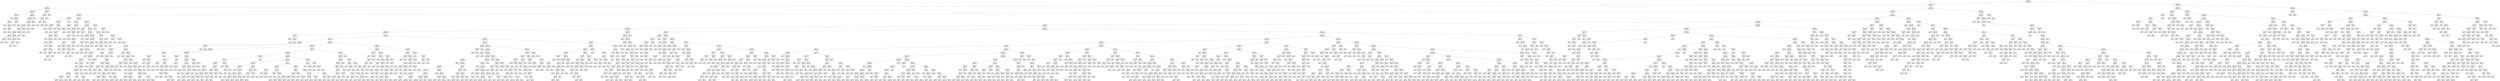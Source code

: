 digraph Tree {
node [shape=box] ;
0 [label="X[6] <= 0.098\ngini = 0.5\nsamples = 67836\nvalue = [33954, 33882]"] ;
1 [label="X[4] <= -0.197\ngini = 0.458\nsamples = 48766\nvalue = [31467, 17299]"] ;
0 -> 1 [labeldistance=2.5, labelangle=45, headlabel="True"] ;
2 [label="X[403] <= 0.001\ngini = 0.017\nsamples = 4013\nvalue = [34, 3979]"] ;
1 -> 2 ;
3 [label="X[348] <= -0.001\ngini = 0.008\nsamples = 3981\nvalue = [16, 3965]"] ;
2 -> 3 ;
4 [label="X[492] <= -0.0\ngini = 0.353\nsamples = 35\nvalue = [8, 27]"] ;
3 -> 4 ;
5 [label="gini = 0.0\nsamples = 2\nvalue = [2, 0]"] ;
4 -> 5 ;
6 [label="X[1086] <= 0.0\ngini = 0.298\nsamples = 33\nvalue = [6, 27]"] ;
4 -> 6 ;
7 [label="X[766] <= -0.0\ngini = 0.185\nsamples = 29\nvalue = [3, 26]"] ;
6 -> 7 ;
8 [label="gini = 0.0\nsamples = 1\nvalue = [1, 0]"] ;
7 -> 8 ;
9 [label="X[443] <= 0.005\ngini = 0.133\nsamples = 28\nvalue = [2, 26]"] ;
7 -> 9 ;
10 [label="gini = 0.0\nsamples = 24\nvalue = [0, 24]"] ;
9 -> 10 ;
11 [label="X[639] <= 0.0\ngini = 0.5\nsamples = 4\nvalue = [2, 2]"] ;
9 -> 11 ;
12 [label="gini = 0.0\nsamples = 2\nvalue = [2, 0]"] ;
11 -> 12 ;
13 [label="gini = 0.0\nsamples = 2\nvalue = [0, 2]"] ;
11 -> 13 ;
14 [label="X[18] <= -0.338\ngini = 0.375\nsamples = 4\nvalue = [3, 1]"] ;
6 -> 14 ;
15 [label="gini = 0.0\nsamples = 1\nvalue = [0, 1]"] ;
14 -> 15 ;
16 [label="gini = 0.0\nsamples = 3\nvalue = [3, 0]"] ;
14 -> 16 ;
17 [label="X[1106] <= 0.0\ngini = 0.004\nsamples = 3946\nvalue = [8, 3938]"] ;
3 -> 17 ;
18 [label="X[52] <= 0.693\ngini = 0.004\nsamples = 3945\nvalue = [7, 3938]"] ;
17 -> 18 ;
19 [label="X[14] <= 0.14\ngini = 0.003\nsamples = 3942\nvalue = [6, 3936]"] ;
18 -> 19 ;
20 [label="X[73] <= 0.031\ngini = 0.003\nsamples = 3935\nvalue = [5, 3930]"] ;
19 -> 20 ;
21 [label="X[423] <= 0.001\ngini = 0.002\nsamples = 3925\nvalue = [4, 3921]"] ;
20 -> 21 ;
22 [label="X[190] <= 0.0\ngini = 0.002\nsamples = 3913\nvalue = [3, 3910]"] ;
21 -> 22 ;
23 [label="X[15] <= -0.47\ngini = 0.001\nsamples = 3843\nvalue = [1, 3842]"] ;
22 -> 23 ;
24 [label="X[157] <= 0.001\ngini = 0.041\nsamples = 48\nvalue = [1, 47]"] ;
23 -> 24 ;
25 [label="gini = 0.5\nsamples = 2\nvalue = [1, 1]"] ;
24 -> 25 ;
26 [label="gini = 0.0\nsamples = 46\nvalue = [0, 46]"] ;
24 -> 26 ;
27 [label="gini = 0.0\nsamples = 3795\nvalue = [0, 3795]"] ;
23 -> 27 ;
28 [label="X[292] <= 0.0\ngini = 0.056\nsamples = 70\nvalue = [2, 68]"] ;
22 -> 28 ;
29 [label="X[465] <= 0.0\ngini = 0.029\nsamples = 68\nvalue = [1, 67]"] ;
28 -> 29 ;
30 [label="X[63] <= 0.001\ngini = 0.219\nsamples = 8\nvalue = [1, 7]"] ;
29 -> 30 ;
31 [label="gini = 0.0\nsamples = 6\nvalue = [0, 6]"] ;
30 -> 31 ;
32 [label="gini = 0.5\nsamples = 2\nvalue = [1, 1]"] ;
30 -> 32 ;
33 [label="gini = 0.0\nsamples = 60\nvalue = [0, 60]"] ;
29 -> 33 ;
34 [label="gini = 0.5\nsamples = 2\nvalue = [1, 1]"] ;
28 -> 34 ;
35 [label="X[1090] <= -0.0\ngini = 0.153\nsamples = 12\nvalue = [1, 11]"] ;
21 -> 35 ;
36 [label="gini = 0.0\nsamples = 1\nvalue = [1, 0]"] ;
35 -> 36 ;
37 [label="gini = 0.0\nsamples = 11\nvalue = [0, 11]"] ;
35 -> 37 ;
38 [label="X[775] <= -0.0\ngini = 0.18\nsamples = 10\nvalue = [1, 9]"] ;
20 -> 38 ;
39 [label="gini = 0.0\nsamples = 9\nvalue = [0, 9]"] ;
38 -> 39 ;
40 [label="gini = 0.0\nsamples = 1\nvalue = [1, 0]"] ;
38 -> 40 ;
41 [label="X[177] <= -0.001\ngini = 0.245\nsamples = 7\nvalue = [1, 6]"] ;
19 -> 41 ;
42 [label="gini = 0.0\nsamples = 6\nvalue = [0, 6]"] ;
41 -> 42 ;
43 [label="gini = 0.0\nsamples = 1\nvalue = [1, 0]"] ;
41 -> 43 ;
44 [label="X[165] <= 0.0\ngini = 0.444\nsamples = 3\nvalue = [1, 2]"] ;
18 -> 44 ;
45 [label="gini = 0.0\nsamples = 2\nvalue = [0, 2]"] ;
44 -> 45 ;
46 [label="gini = 0.0\nsamples = 1\nvalue = [1, 0]"] ;
44 -> 46 ;
47 [label="gini = 0.0\nsamples = 1\nvalue = [1, 0]"] ;
17 -> 47 ;
48 [label="X[199] <= -0.005\ngini = 0.492\nsamples = 32\nvalue = [18, 14]"] ;
2 -> 48 ;
49 [label="X[273] <= -0.005\ngini = 0.34\nsamples = 23\nvalue = [18, 5]"] ;
48 -> 49 ;
50 [label="X[316] <= -0.0\ngini = 0.5\nsamples = 10\nvalue = [5, 5]"] ;
49 -> 50 ;
51 [label="gini = 0.0\nsamples = 4\nvalue = [4, 0]"] ;
50 -> 51 ;
52 [label="X[70] <= 0.02\ngini = 0.278\nsamples = 6\nvalue = [1, 5]"] ;
50 -> 52 ;
53 [label="gini = 0.0\nsamples = 5\nvalue = [0, 5]"] ;
52 -> 53 ;
54 [label="gini = 0.0\nsamples = 1\nvalue = [1, 0]"] ;
52 -> 54 ;
55 [label="gini = 0.0\nsamples = 13\nvalue = [13, 0]"] ;
49 -> 55 ;
56 [label="gini = 0.0\nsamples = 9\nvalue = [0, 9]"] ;
48 -> 56 ;
57 [label="X[1] <= 0.503\ngini = 0.418\nsamples = 44753\nvalue = [31433, 13320]"] ;
1 -> 57 ;
58 [label="X[243] <= -0.007\ngini = 0.364\nsamples = 41124\nvalue = [31287, 9837]"] ;
57 -> 58 ;
59 [label="X[11] <= -0.027\ngini = 0.323\nsamples = 2643\nvalue = [535, 2108]"] ;
58 -> 59 ;
60 [label="X[238] <= 0.93\ngini = 0.049\nsamples = 238\nvalue = [232, 6]"] ;
59 -> 60 ;
61 [label="X[507] <= 0.027\ngini = 0.033\nsamples = 236\nvalue = [232, 4]"] ;
60 -> 61 ;
62 [label="X[296] <= 0.899\ngini = 0.009\nsamples = 231\nvalue = [230, 1]"] ;
61 -> 62 ;
63 [label="gini = 0.0\nsamples = 229\nvalue = [229, 0]"] ;
62 -> 63 ;
64 [label="X[255] <= 0.001\ngini = 0.5\nsamples = 2\nvalue = [1, 1]"] ;
62 -> 64 ;
65 [label="gini = 0.0\nsamples = 1\nvalue = [1, 0]"] ;
64 -> 65 ;
66 [label="gini = 0.0\nsamples = 1\nvalue = [0, 1]"] ;
64 -> 66 ;
67 [label="X[1095] <= -0.0\ngini = 0.48\nsamples = 5\nvalue = [2, 3]"] ;
61 -> 67 ;
68 [label="gini = 0.0\nsamples = 2\nvalue = [2, 0]"] ;
67 -> 68 ;
69 [label="gini = 0.0\nsamples = 3\nvalue = [0, 3]"] ;
67 -> 69 ;
70 [label="gini = 0.0\nsamples = 2\nvalue = [0, 2]"] ;
60 -> 70 ;
71 [label="X[262] <= -0.012\ngini = 0.22\nsamples = 2405\nvalue = [303, 2102]"] ;
59 -> 71 ;
72 [label="X[734] <= 0.0\ngini = 0.401\nsamples = 173\nvalue = [125, 48]"] ;
71 -> 72 ;
73 [label="X[4] <= 0.765\ngini = 0.193\nsamples = 129\nvalue = [115, 14]"] ;
72 -> 73 ;
74 [label="X[715] <= 0.0\ngini = 0.159\nsamples = 126\nvalue = [115, 11]"] ;
73 -> 74 ;
75 [label="X[175] <= 0.027\ngini = 0.135\nsamples = 124\nvalue = [115, 9]"] ;
74 -> 75 ;
76 [label="X[10] <= -0.099\ngini = 0.109\nsamples = 121\nvalue = [114, 7]"] ;
75 -> 76 ;
77 [label="gini = 0.0\nsamples = 1\nvalue = [0, 1]"] ;
76 -> 77 ;
78 [label="X[10] <= 0.04\ngini = 0.095\nsamples = 120\nvalue = [114, 6]"] ;
76 -> 78 ;
79 [label="gini = 0.0\nsamples = 92\nvalue = [92, 0]"] ;
78 -> 79 ;
80 [label="X[10] <= 0.04\ngini = 0.337\nsamples = 28\nvalue = [22, 6]"] ;
78 -> 80 ;
81 [label="gini = 0.0\nsamples = 2\nvalue = [0, 2]"] ;
80 -> 81 ;
82 [label="X[618] <= -0.0\ngini = 0.26\nsamples = 26\nvalue = [22, 4]"] ;
80 -> 82 ;
83 [label="X[625] <= -0.0\ngini = 0.444\nsamples = 3\nvalue = [1, 2]"] ;
82 -> 83 ;
84 [label="gini = 0.0\nsamples = 1\nvalue = [0, 1]"] ;
83 -> 84 ;
85 [label="gini = 0.5\nsamples = 2\nvalue = [1, 1]"] ;
83 -> 85 ;
86 [label="X[606] <= 0.0\ngini = 0.159\nsamples = 23\nvalue = [21, 2]"] ;
82 -> 86 ;
87 [label="X[271] <= -0.019\ngini = 0.087\nsamples = 22\nvalue = [21, 1]"] ;
86 -> 87 ;
88 [label="X[413] <= -0.0\ngini = 0.5\nsamples = 2\nvalue = [1, 1]"] ;
87 -> 88 ;
89 [label="gini = 0.0\nsamples = 1\nvalue = [0, 1]"] ;
88 -> 89 ;
90 [label="gini = 0.0\nsamples = 1\nvalue = [1, 0]"] ;
88 -> 90 ;
91 [label="gini = 0.0\nsamples = 20\nvalue = [20, 0]"] ;
87 -> 91 ;
92 [label="gini = 0.0\nsamples = 1\nvalue = [0, 1]"] ;
86 -> 92 ;
93 [label="X[1100] <= -0.0\ngini = 0.444\nsamples = 3\nvalue = [1, 2]"] ;
75 -> 93 ;
94 [label="gini = 0.0\nsamples = 1\nvalue = [1, 0]"] ;
93 -> 94 ;
95 [label="gini = 0.0\nsamples = 2\nvalue = [0, 2]"] ;
93 -> 95 ;
96 [label="gini = 0.0\nsamples = 2\nvalue = [0, 2]"] ;
74 -> 96 ;
97 [label="gini = 0.0\nsamples = 3\nvalue = [0, 3]"] ;
73 -> 97 ;
98 [label="X[100] <= 0.007\ngini = 0.351\nsamples = 44\nvalue = [10, 34]"] ;
72 -> 98 ;
99 [label="X[91] <= 0.005\ngini = 0.188\nsamples = 38\nvalue = [4, 34]"] ;
98 -> 99 ;
100 [label="gini = 0.0\nsamples = 27\nvalue = [0, 27]"] ;
99 -> 100 ;
101 [label="X[52] <= 0.003\ngini = 0.463\nsamples = 11\nvalue = [4, 7]"] ;
99 -> 101 ;
102 [label="X[1087] <= -0.0\ngini = 0.32\nsamples = 5\nvalue = [4, 1]"] ;
101 -> 102 ;
103 [label="gini = 0.0\nsamples = 1\nvalue = [0, 1]"] ;
102 -> 103 ;
104 [label="gini = 0.0\nsamples = 4\nvalue = [4, 0]"] ;
102 -> 104 ;
105 [label="gini = 0.0\nsamples = 6\nvalue = [0, 6]"] ;
101 -> 105 ;
106 [label="gini = 0.0\nsamples = 6\nvalue = [6, 0]"] ;
98 -> 106 ;
107 [label="X[262] <= 0.123\ngini = 0.147\nsamples = 2232\nvalue = [178, 2054]"] ;
71 -> 107 ;
108 [label="X[147] <= -0.087\ngini = 0.112\nsamples = 2177\nvalue = [130, 2047]"] ;
107 -> 108 ;
109 [label="X[311] <= -0.0\ngini = 0.111\nsamples = 34\nvalue = [32, 2]"] ;
108 -> 109 ;
110 [label="gini = 0.0\nsamples = 31\nvalue = [31, 0]"] ;
109 -> 110 ;
111 [label="X[457] <= -0.0\ngini = 0.444\nsamples = 3\nvalue = [1, 2]"] ;
109 -> 111 ;
112 [label="gini = 0.0\nsamples = 1\nvalue = [1, 0]"] ;
111 -> 112 ;
113 [label="gini = 0.0\nsamples = 2\nvalue = [0, 2]"] ;
111 -> 113 ;
114 [label="X[538] <= 0.0\ngini = 0.087\nsamples = 2143\nvalue = [98, 2045]"] ;
108 -> 114 ;
115 [label="X[221] <= -0.07\ngini = 0.045\nsamples = 2044\nvalue = [47, 1997]"] ;
114 -> 115 ;
116 [label="X[23] <= 0.071\ngini = 0.493\nsamples = 50\nvalue = [22, 28]"] ;
115 -> 116 ;
117 [label="X[536] <= 0.0\ngini = 0.388\nsamples = 38\nvalue = [10, 28]"] ;
116 -> 117 ;
118 [label="X[7] <= 0.222\ngini = 0.153\nsamples = 24\nvalue = [2, 22]"] ;
117 -> 118 ;
119 [label="gini = 0.0\nsamples = 19\nvalue = [0, 19]"] ;
118 -> 119 ;
120 [label="X[453] <= -0.0\ngini = 0.48\nsamples = 5\nvalue = [2, 3]"] ;
118 -> 120 ;
121 [label="gini = 0.0\nsamples = 2\nvalue = [0, 2]"] ;
120 -> 121 ;
122 [label="X[50] <= -0.008\ngini = 0.444\nsamples = 3\nvalue = [2, 1]"] ;
120 -> 122 ;
123 [label="gini = 0.5\nsamples = 2\nvalue = [1, 1]"] ;
122 -> 123 ;
124 [label="gini = 0.0\nsamples = 1\nvalue = [1, 0]"] ;
122 -> 124 ;
125 [label="X[136] <= -0.025\ngini = 0.49\nsamples = 14\nvalue = [8, 6]"] ;
117 -> 125 ;
126 [label="X[312] <= 0.002\ngini = 0.48\nsamples = 10\nvalue = [4, 6]"] ;
125 -> 126 ;
127 [label="X[619] <= 0.0\ngini = 0.5\nsamples = 8\nvalue = [4, 4]"] ;
126 -> 127 ;
128 [label="X[1113] <= 0.0\ngini = 0.444\nsamples = 6\nvalue = [2, 4]"] ;
127 -> 128 ;
129 [label="gini = 0.0\nsamples = 2\nvalue = [0, 2]"] ;
128 -> 129 ;
130 [label="gini = 0.5\nsamples = 4\nvalue = [2, 2]"] ;
128 -> 130 ;
131 [label="gini = 0.0\nsamples = 2\nvalue = [2, 0]"] ;
127 -> 131 ;
132 [label="gini = 0.0\nsamples = 2\nvalue = [0, 2]"] ;
126 -> 132 ;
133 [label="gini = 0.0\nsamples = 4\nvalue = [4, 0]"] ;
125 -> 133 ;
134 [label="gini = 0.0\nsamples = 12\nvalue = [12, 0]"] ;
116 -> 134 ;
135 [label="X[179] <= -0.094\ngini = 0.025\nsamples = 1994\nvalue = [25, 1969]"] ;
115 -> 135 ;
136 [label="X[397] <= -0.0\ngini = 0.444\nsamples = 9\nvalue = [6, 3]"] ;
135 -> 136 ;
137 [label="X[552] <= 0.003\ngini = 0.375\nsamples = 4\nvalue = [1, 3]"] ;
136 -> 137 ;
138 [label="gini = 0.0\nsamples = 1\nvalue = [1, 0]"] ;
137 -> 138 ;
139 [label="gini = 0.0\nsamples = 3\nvalue = [0, 3]"] ;
137 -> 139 ;
140 [label="gini = 0.0\nsamples = 5\nvalue = [5, 0]"] ;
136 -> 140 ;
141 [label="X[187] <= 0.252\ngini = 0.019\nsamples = 1985\nvalue = [19, 1966]"] ;
135 -> 141 ;
142 [label="X[246] <= 0.13\ngini = 0.016\nsamples = 1982\nvalue = [16, 1966]"] ;
141 -> 142 ;
143 [label="X[534] <= -0.007\ngini = 0.014\nsamples = 1980\nvalue = [14, 1966]"] ;
142 -> 143 ;
144 [label="X[160] <= -0.001\ngini = 0.5\nsamples = 6\nvalue = [3, 3]"] ;
143 -> 144 ;
145 [label="gini = 0.0\nsamples = 3\nvalue = [3, 0]"] ;
144 -> 145 ;
146 [label="gini = 0.0\nsamples = 3\nvalue = [0, 3]"] ;
144 -> 146 ;
147 [label="X[121] <= -0.082\ngini = 0.011\nsamples = 1974\nvalue = [11, 1963]"] ;
143 -> 147 ;
148 [label="gini = 0.0\nsamples = 1\nvalue = [1, 0]"] ;
147 -> 148 ;
149 [label="X[760] <= -0.034\ngini = 0.01\nsamples = 1973\nvalue = [10, 1963]"] ;
147 -> 149 ;
150 [label="gini = 0.0\nsamples = 1\nvalue = [1, 0]"] ;
149 -> 150 ;
151 [label="X[288] <= 0.029\ngini = 0.009\nsamples = 1972\nvalue = [9, 1963]"] ;
149 -> 151 ;
152 [label="X[503] <= -0.215\ngini = 0.008\nsamples = 1971\nvalue = [8, 1963]"] ;
151 -> 152 ;
153 [label="gini = 0.0\nsamples = 1\nvalue = [1, 0]"] ;
152 -> 153 ;
154 [label="X[101] <= -0.154\ngini = 0.007\nsamples = 1970\nvalue = [7, 1963]"] ;
152 -> 154 ;
155 [label="gini = 0.0\nsamples = 1\nvalue = [1, 0]"] ;
154 -> 155 ;
156 [label="X[3] <= 0.356\ngini = 0.006\nsamples = 1969\nvalue = [6, 1963]"] ;
154 -> 156 ;
157 [label="X[122] <= 0.207\ngini = 0.005\nsamples = 1968\nvalue = [5, 1963]"] ;
156 -> 157 ;
158 [label="X[96] <= 0.848\ngini = 0.002\nsamples = 1954\nvalue = [2, 1952]"] ;
157 -> 158 ;
159 [label="X[122] <= -0.521\ngini = 0.001\nsamples = 1950\nvalue = [1, 1949]"] ;
158 -> 159 ;
160 [label="gini = 0.278\nsamples = 6\nvalue = [1, 5]"] ;
159 -> 160 ;
161 [label="gini = 0.0\nsamples = 1944\nvalue = [0, 1944]"] ;
159 -> 161 ;
162 [label="X[175] <= 0.001\ngini = 0.375\nsamples = 4\nvalue = [1, 3]"] ;
158 -> 162 ;
163 [label="gini = 0.0\nsamples = 2\nvalue = [0, 2]"] ;
162 -> 163 ;
164 [label="gini = 0.5\nsamples = 2\nvalue = [1, 1]"] ;
162 -> 164 ;
165 [label="X[110] <= 0.139\ngini = 0.337\nsamples = 14\nvalue = [3, 11]"] ;
157 -> 165 ;
166 [label="X[506] <= 0.0\ngini = 0.5\nsamples = 2\nvalue = [1, 1]"] ;
165 -> 166 ;
167 [label="gini = 0.0\nsamples = 1\nvalue = [1, 0]"] ;
166 -> 167 ;
168 [label="gini = 0.0\nsamples = 1\nvalue = [0, 1]"] ;
166 -> 168 ;
169 [label="X[209] <= 0.007\ngini = 0.278\nsamples = 12\nvalue = [2, 10]"] ;
165 -> 169 ;
170 [label="gini = 0.408\nsamples = 7\nvalue = [2, 5]"] ;
169 -> 170 ;
171 [label="gini = 0.0\nsamples = 5\nvalue = [0, 5]"] ;
169 -> 171 ;
172 [label="gini = 0.0\nsamples = 1\nvalue = [1, 0]"] ;
156 -> 172 ;
173 [label="gini = 0.0\nsamples = 1\nvalue = [1, 0]"] ;
151 -> 173 ;
174 [label="gini = 0.0\nsamples = 2\nvalue = [2, 0]"] ;
142 -> 174 ;
175 [label="gini = 0.0\nsamples = 3\nvalue = [3, 0]"] ;
141 -> 175 ;
176 [label="X[370] <= -0.001\ngini = 0.5\nsamples = 99\nvalue = [51, 48]"] ;
114 -> 176 ;
177 [label="X[208] <= 0.014\ngini = 0.332\nsamples = 57\nvalue = [45, 12]"] ;
176 -> 177 ;
178 [label="X[147] <= -0.007\ngini = 0.5\nsamples = 24\nvalue = [12, 12]"] ;
177 -> 178 ;
179 [label="X[530] <= 0.0\ngini = 0.337\nsamples = 14\nvalue = [11, 3]"] ;
178 -> 179 ;
180 [label="gini = 0.0\nsamples = 10\nvalue = [10, 0]"] ;
179 -> 180 ;
181 [label="X[378] <= -0.0\ngini = 0.375\nsamples = 4\nvalue = [1, 3]"] ;
179 -> 181 ;
182 [label="gini = 0.0\nsamples = 1\nvalue = [1, 0]"] ;
181 -> 182 ;
183 [label="gini = 0.0\nsamples = 3\nvalue = [0, 3]"] ;
181 -> 183 ;
184 [label="X[24] <= 0.265\ngini = 0.18\nsamples = 10\nvalue = [1, 9]"] ;
178 -> 184 ;
185 [label="gini = 0.0\nsamples = 9\nvalue = [0, 9]"] ;
184 -> 185 ;
186 [label="gini = 0.0\nsamples = 1\nvalue = [1, 0]"] ;
184 -> 186 ;
187 [label="gini = 0.0\nsamples = 33\nvalue = [33, 0]"] ;
177 -> 187 ;
188 [label="X[308] <= -0.001\ngini = 0.245\nsamples = 42\nvalue = [6, 36]"] ;
176 -> 188 ;
189 [label="X[1127] <= -0.0\ngini = 0.408\nsamples = 7\nvalue = [5, 2]"] ;
188 -> 189 ;
190 [label="gini = 0.0\nsamples = 2\nvalue = [0, 2]"] ;
189 -> 190 ;
191 [label="gini = 0.0\nsamples = 5\nvalue = [5, 0]"] ;
189 -> 191 ;
192 [label="X[68] <= 0.293\ngini = 0.056\nsamples = 35\nvalue = [1, 34]"] ;
188 -> 192 ;
193 [label="gini = 0.0\nsamples = 34\nvalue = [0, 34]"] ;
192 -> 193 ;
194 [label="gini = 0.0\nsamples = 1\nvalue = [1, 0]"] ;
192 -> 194 ;
195 [label="X[462] <= -0.0\ngini = 0.222\nsamples = 55\nvalue = [48, 7]"] ;
107 -> 195 ;
196 [label="gini = 0.0\nsamples = 6\nvalue = [0, 6]"] ;
195 -> 196 ;
197 [label="X[38] <= 0.078\ngini = 0.04\nsamples = 49\nvalue = [48, 1]"] ;
195 -> 197 ;
198 [label="gini = 0.0\nsamples = 48\nvalue = [48, 0]"] ;
197 -> 198 ;
199 [label="gini = 0.0\nsamples = 1\nvalue = [0, 1]"] ;
197 -> 199 ;
200 [label="X[12] <= 0.313\ngini = 0.321\nsamples = 38481\nvalue = [30752, 7729]"] ;
58 -> 200 ;
201 [label="X[274] <= 0.001\ngini = 0.287\nsamples = 36771\nvalue = [30384, 6387]"] ;
200 -> 201 ;
202 [label="X[2] <= 0.719\ngini = 0.265\nsamples = 35906\nvalue = [30253, 5653]"] ;
201 -> 202 ;
203 [label="X[21] <= 0.008\ngini = 0.244\nsamples = 34114\nvalue = [29269, 4845]"] ;
202 -> 203 ;
204 [label="X[118] <= 0.178\ngini = 0.168\nsamples = 19158\nvalue = [17389, 1769]"] ;
203 -> 204 ;
205 [label="X[197] <= -0.033\ngini = 0.16\nsamples = 19003\nvalue = [17334, 1669]"] ;
204 -> 205 ;
206 [label="X[212] <= -0.12\ngini = 0.222\nsamples = 55\nvalue = [7, 48]"] ;
205 -> 206 ;
207 [label="gini = 0.0\nsamples = 6\nvalue = [6, 0]"] ;
206 -> 207 ;
208 [label="X[1101] <= 0.002\ngini = 0.04\nsamples = 49\nvalue = [1, 48]"] ;
206 -> 208 ;
209 [label="gini = 0.0\nsamples = 48\nvalue = [0, 48]"] ;
208 -> 209 ;
210 [label="gini = 0.0\nsamples = 1\nvalue = [1, 0]"] ;
208 -> 210 ;
211 [label="X[9] <= -0.29\ngini = 0.156\nsamples = 18948\nvalue = [17327, 1621]"] ;
205 -> 211 ;
212 [label="X[773] <= -0.0\ngini = 0.291\nsamples = 2557\nvalue = [2106, 451]"] ;
211 -> 212 ;
213 [label="X[398] <= 0.0\ngini = 0.168\nsamples = 963\nvalue = [874, 89]"] ;
212 -> 213 ;
214 [label="X[370] <= 0.0\ngini = 0.162\nsamples = 958\nvalue = [873, 85]"] ;
213 -> 214 ;
215 [label="X[24] <= -0.093\ngini = 0.117\nsamples = 721\nvalue = [676, 45]"] ;
214 -> 215 ;
216 [label="X[9] <= -0.38\ngini = 0.444\nsamples = 6\nvalue = [2, 4]"] ;
215 -> 216 ;
217 [label="gini = 0.0\nsamples = 2\nvalue = [2, 0]"] ;
216 -> 217 ;
218 [label="gini = 0.0\nsamples = 4\nvalue = [0, 4]"] ;
216 -> 218 ;
219 [label="X[532] <= 0.001\ngini = 0.108\nsamples = 715\nvalue = [674, 41]"] ;
215 -> 219 ;
220 [label="X[66] <= -0.162\ngini = 0.103\nsamples = 713\nvalue = [674, 39]"] ;
219 -> 220 ;
221 [label="X[56] <= -0.156\ngini = 0.486\nsamples = 12\nvalue = [7, 5]"] ;
220 -> 221 ;
222 [label="gini = 0.0\nsamples = 5\nvalue = [5, 0]"] ;
221 -> 222 ;
223 [label="X[144] <= 0.005\ngini = 0.408\nsamples = 7\nvalue = [2, 5]"] ;
221 -> 223 ;
224 [label="gini = 0.0\nsamples = 4\nvalue = [0, 4]"] ;
223 -> 224 ;
225 [label="X[203] <= -0.034\ngini = 0.444\nsamples = 3\nvalue = [2, 1]"] ;
223 -> 225 ;
226 [label="gini = 0.0\nsamples = 1\nvalue = [1, 0]"] ;
225 -> 226 ;
227 [label="X[292] <= -0.0\ngini = 0.5\nsamples = 2\nvalue = [1, 1]"] ;
225 -> 227 ;
228 [label="gini = 0.0\nsamples = 1\nvalue = [1, 0]"] ;
227 -> 228 ;
229 [label="gini = 0.0\nsamples = 1\nvalue = [0, 1]"] ;
227 -> 229 ;
230 [label="X[769] <= -0.0\ngini = 0.092\nsamples = 701\nvalue = [667, 34]"] ;
220 -> 230 ;
231 [label="X[315] <= 0.0\ngini = 0.367\nsamples = 33\nvalue = [25, 8]"] ;
230 -> 231 ;
232 [label="X[185] <= 0.001\ngini = 0.444\nsamples = 24\nvalue = [16, 8]"] ;
231 -> 232 ;
233 [label="X[88] <= 0.073\ngini = 0.375\nsamples = 4\nvalue = [1, 3]"] ;
232 -> 233 ;
234 [label="gini = 0.444\nsamples = 3\nvalue = [1, 2]"] ;
233 -> 234 ;
235 [label="gini = 0.0\nsamples = 1\nvalue = [0, 1]"] ;
233 -> 235 ;
236 [label="X[1082] <= -0.0\ngini = 0.375\nsamples = 20\nvalue = [15, 5]"] ;
232 -> 236 ;
237 [label="gini = 0.0\nsamples = 1\nvalue = [0, 1]"] ;
236 -> 237 ;
238 [label="X[1077] <= -0.0\ngini = 0.332\nsamples = 19\nvalue = [15, 4]"] ;
236 -> 238 ;
239 [label="X[197] <= -0.001\ngini = 0.444\nsamples = 9\nvalue = [6, 3]"] ;
238 -> 239 ;
240 [label="gini = 0.245\nsamples = 7\nvalue = [6, 1]"] ;
239 -> 240 ;
241 [label="gini = 0.0\nsamples = 2\nvalue = [0, 2]"] ;
239 -> 241 ;
242 [label="X[545] <= -0.0\ngini = 0.18\nsamples = 10\nvalue = [9, 1]"] ;
238 -> 242 ;
243 [label="gini = 0.375\nsamples = 4\nvalue = [3, 1]"] ;
242 -> 243 ;
244 [label="gini = 0.0\nsamples = 6\nvalue = [6, 0]"] ;
242 -> 244 ;
245 [label="gini = 0.0\nsamples = 9\nvalue = [9, 0]"] ;
231 -> 245 ;
246 [label="X[58] <= 0.157\ngini = 0.075\nsamples = 668\nvalue = [642, 26]"] ;
230 -> 246 ;
247 [label="X[27] <= 0.161\ngini = 0.07\nsamples = 665\nvalue = [641, 24]"] ;
246 -> 247 ;
248 [label="X[557] <= -0.001\ngini = 0.067\nsamples = 664\nvalue = [641, 23]"] ;
247 -> 248 ;
249 [label="gini = 0.0\nsamples = 1\nvalue = [0, 1]"] ;
248 -> 249 ;
250 [label="X[767] <= -0.0\ngini = 0.064\nsamples = 663\nvalue = [641, 22]"] ;
248 -> 250 ;
251 [label="gini = 0.0\nsamples = 1\nvalue = [0, 1]"] ;
250 -> 251 ;
252 [label="X[15] <= 0.52\ngini = 0.061\nsamples = 662\nvalue = [641, 21]"] ;
250 -> 252 ;
253 [label="gini = 0.059\nsamples = 661\nvalue = [641, 20]"] ;
252 -> 253 ;
254 [label="gini = 0.0\nsamples = 1\nvalue = [0, 1]"] ;
252 -> 254 ;
255 [label="gini = 0.0\nsamples = 1\nvalue = [0, 1]"] ;
247 -> 255 ;
256 [label="X[486] <= 0.0\ngini = 0.444\nsamples = 3\nvalue = [1, 2]"] ;
246 -> 256 ;
257 [label="gini = 0.0\nsamples = 1\nvalue = [1, 0]"] ;
256 -> 257 ;
258 [label="gini = 0.0\nsamples = 2\nvalue = [0, 2]"] ;
256 -> 258 ;
259 [label="gini = 0.0\nsamples = 2\nvalue = [0, 2]"] ;
219 -> 259 ;
260 [label="X[82] <= -0.042\ngini = 0.281\nsamples = 237\nvalue = [197, 40]"] ;
214 -> 260 ;
261 [label="X[1077] <= 0.0\ngini = 0.444\nsamples = 6\nvalue = [2, 4]"] ;
260 -> 261 ;
262 [label="gini = 0.0\nsamples = 4\nvalue = [0, 4]"] ;
261 -> 262 ;
263 [label="gini = 0.0\nsamples = 2\nvalue = [2, 0]"] ;
261 -> 263 ;
264 [label="X[356] <= 0.0\ngini = 0.263\nsamples = 231\nvalue = [195, 36]"] ;
260 -> 264 ;
265 [label="X[238] <= 0.0\ngini = 0.248\nsamples = 228\nvalue = [195, 33]"] ;
264 -> 265 ;
266 [label="X[481] <= -0.0\ngini = 0.157\nsamples = 151\nvalue = [138, 13]"] ;
265 -> 266 ;
267 [label="X[305] <= -0.0\ngini = 0.48\nsamples = 5\nvalue = [2, 3]"] ;
266 -> 267 ;
268 [label="gini = 0.0\nsamples = 2\nvalue = [2, 0]"] ;
267 -> 268 ;
269 [label="gini = 0.0\nsamples = 3\nvalue = [0, 3]"] ;
267 -> 269 ;
270 [label="X[241] <= -0.002\ngini = 0.128\nsamples = 146\nvalue = [136, 10]"] ;
266 -> 270 ;
271 [label="gini = 0.0\nsamples = 1\nvalue = [0, 1]"] ;
270 -> 271 ;
272 [label="X[18] <= -0.484\ngini = 0.116\nsamples = 145\nvalue = [136, 9]"] ;
270 -> 272 ;
273 [label="gini = 0.0\nsamples = 1\nvalue = [0, 1]"] ;
272 -> 273 ;
274 [label="X[261] <= -0.0\ngini = 0.105\nsamples = 144\nvalue = [136, 8]"] ;
272 -> 274 ;
275 [label="gini = 0.0\nsamples = 1\nvalue = [0, 1]"] ;
274 -> 275 ;
276 [label="X[11] <= -0.255\ngini = 0.093\nsamples = 143\nvalue = [136, 7]"] ;
274 -> 276 ;
277 [label="X[3] <= -0.211\ngini = 0.266\nsamples = 38\nvalue = [32, 6]"] ;
276 -> 277 ;
278 [label="gini = 0.0\nsamples = 2\nvalue = [0, 2]"] ;
277 -> 278 ;
279 [label="gini = 0.198\nsamples = 36\nvalue = [32, 4]"] ;
277 -> 279 ;
280 [label="X[23] <= -0.304\ngini = 0.019\nsamples = 105\nvalue = [104, 1]"] ;
276 -> 280 ;
281 [label="gini = 0.278\nsamples = 6\nvalue = [5, 1]"] ;
280 -> 281 ;
282 [label="gini = 0.0\nsamples = 99\nvalue = [99, 0]"] ;
280 -> 282 ;
283 [label="X[238] <= 0.0\ngini = 0.385\nsamples = 77\nvalue = [57, 20]"] ;
265 -> 283 ;
284 [label="gini = 0.0\nsamples = 4\nvalue = [0, 4]"] ;
283 -> 284 ;
285 [label="X[181] <= 0.002\ngini = 0.342\nsamples = 73\nvalue = [57, 16]"] ;
283 -> 285 ;
286 [label="X[619] <= -0.0\ngini = 0.317\nsamples = 71\nvalue = [57, 14]"] ;
285 -> 286 ;
287 [label="gini = 0.0\nsamples = 2\nvalue = [0, 2]"] ;
286 -> 287 ;
288 [label="X[380] <= 0.0\ngini = 0.287\nsamples = 69\nvalue = [57, 12]"] ;
286 -> 288 ;
289 [label="X[212] <= -0.001\ngini = 0.365\nsamples = 50\nvalue = [38, 12]"] ;
288 -> 289 ;
290 [label="X[15] <= 0.252\ngini = 0.091\nsamples = 21\nvalue = [20, 1]"] ;
289 -> 290 ;
291 [label="gini = 0.0\nsamples = 18\nvalue = [18, 0]"] ;
290 -> 291 ;
292 [label="gini = 0.444\nsamples = 3\nvalue = [2, 1]"] ;
290 -> 292 ;
293 [label="X[451] <= -0.0\ngini = 0.471\nsamples = 29\nvalue = [18, 11]"] ;
289 -> 293 ;
294 [label="gini = 0.375\nsamples = 20\nvalue = [15, 5]"] ;
293 -> 294 ;
295 [label="gini = 0.444\nsamples = 9\nvalue = [3, 6]"] ;
293 -> 295 ;
296 [label="gini = 0.0\nsamples = 19\nvalue = [19, 0]"] ;
288 -> 296 ;
297 [label="gini = 0.0\nsamples = 2\nvalue = [0, 2]"] ;
285 -> 297 ;
298 [label="gini = 0.0\nsamples = 3\nvalue = [0, 3]"] ;
264 -> 298 ;
299 [label="X[144] <= 0.001\ngini = 0.32\nsamples = 5\nvalue = [1, 4]"] ;
213 -> 299 ;
300 [label="gini = 0.0\nsamples = 4\nvalue = [0, 4]"] ;
299 -> 300 ;
301 [label="gini = 0.0\nsamples = 1\nvalue = [1, 0]"] ;
299 -> 301 ;
302 [label="X[53] <= 0.011\ngini = 0.351\nsamples = 1594\nvalue = [1232, 362]"] ;
212 -> 302 ;
303 [label="X[162] <= -0.004\ngini = 0.318\nsamples = 1390\nvalue = [1114, 276]"] ;
302 -> 303 ;
304 [label="X[349] <= -0.001\ngini = 0.21\nsamples = 419\nvalue = [369, 50]"] ;
303 -> 304 ;
305 [label="X[412] <= 0.0\ngini = 0.486\nsamples = 12\nvalue = [5, 7]"] ;
304 -> 305 ;
306 [label="X[737] <= 0.0\ngini = 0.346\nsamples = 9\nvalue = [2, 7]"] ;
305 -> 306 ;
307 [label="gini = 0.0\nsamples = 5\nvalue = [0, 5]"] ;
306 -> 307 ;
308 [label="X[552] <= 0.0\ngini = 0.5\nsamples = 4\nvalue = [2, 2]"] ;
306 -> 308 ;
309 [label="gini = 0.0\nsamples = 1\nvalue = [0, 1]"] ;
308 -> 309 ;
310 [label="X[1075] <= -0.0\ngini = 0.444\nsamples = 3\nvalue = [2, 1]"] ;
308 -> 310 ;
311 [label="gini = 0.0\nsamples = 1\nvalue = [1, 0]"] ;
310 -> 311 ;
312 [label="X[735] <= 0.0\ngini = 0.5\nsamples = 2\nvalue = [1, 1]"] ;
310 -> 312 ;
313 [label="gini = 0.0\nsamples = 1\nvalue = [1, 0]"] ;
312 -> 313 ;
314 [label="gini = 0.0\nsamples = 1\nvalue = [0, 1]"] ;
312 -> 314 ;
315 [label="gini = 0.0\nsamples = 3\nvalue = [3, 0]"] ;
305 -> 315 ;
316 [label="X[309] <= -0.002\ngini = 0.189\nsamples = 407\nvalue = [364, 43]"] ;
304 -> 316 ;
317 [label="X[69] <= 0.015\ngini = 0.362\nsamples = 59\nvalue = [45, 14]"] ;
316 -> 317 ;
318 [label="X[775] <= -0.0\ngini = 0.298\nsamples = 55\nvalue = [45, 10]"] ;
317 -> 318 ;
319 [label="X[726] <= 0.001\ngini = 0.375\nsamples = 4\nvalue = [1, 3]"] ;
318 -> 319 ;
320 [label="gini = 0.0\nsamples = 3\nvalue = [0, 3]"] ;
319 -> 320 ;
321 [label="gini = 0.0\nsamples = 1\nvalue = [1, 0]"] ;
319 -> 321 ;
322 [label="X[222] <= -0.003\ngini = 0.237\nsamples = 51\nvalue = [44, 7]"] ;
318 -> 322 ;
323 [label="X[536] <= -0.0\ngini = 0.5\nsamples = 6\nvalue = [3, 3]"] ;
322 -> 323 ;
324 [label="gini = 0.0\nsamples = 3\nvalue = [3, 0]"] ;
323 -> 324 ;
325 [label="gini = 0.0\nsamples = 3\nvalue = [0, 3]"] ;
323 -> 325 ;
326 [label="X[465] <= -0.0\ngini = 0.162\nsamples = 45\nvalue = [41, 4]"] ;
322 -> 326 ;
327 [label="X[636] <= 0.0\ngini = 0.32\nsamples = 20\nvalue = [16, 4]"] ;
326 -> 327 ;
328 [label="X[325] <= 0.002\ngini = 0.444\nsamples = 3\nvalue = [1, 2]"] ;
327 -> 328 ;
329 [label="gini = 0.0\nsamples = 1\nvalue = [1, 0]"] ;
328 -> 329 ;
330 [label="gini = 0.0\nsamples = 2\nvalue = [0, 2]"] ;
328 -> 330 ;
331 [label="X[525] <= -0.0\ngini = 0.208\nsamples = 17\nvalue = [15, 2]"] ;
327 -> 331 ;
332 [label="gini = 0.0\nsamples = 9\nvalue = [9, 0]"] ;
331 -> 332 ;
333 [label="X[269] <= 0.001\ngini = 0.375\nsamples = 8\nvalue = [6, 2]"] ;
331 -> 333 ;
334 [label="gini = 0.245\nsamples = 7\nvalue = [6, 1]"] ;
333 -> 334 ;
335 [label="gini = 0.0\nsamples = 1\nvalue = [0, 1]"] ;
333 -> 335 ;
336 [label="gini = 0.0\nsamples = 25\nvalue = [25, 0]"] ;
326 -> 336 ;
337 [label="gini = 0.0\nsamples = 4\nvalue = [0, 4]"] ;
317 -> 337 ;
338 [label="X[374] <= 0.0\ngini = 0.153\nsamples = 348\nvalue = [319, 29]"] ;
316 -> 338 ;
339 [label="X[729] <= -0.0\ngini = 0.13\nsamples = 330\nvalue = [307, 23]"] ;
338 -> 339 ;
340 [label="X[1074] <= -0.0\ngini = 0.48\nsamples = 5\nvalue = [2, 3]"] ;
339 -> 340 ;
341 [label="gini = 0.0\nsamples = 2\nvalue = [0, 2]"] ;
340 -> 341 ;
342 [label="X[81] <= 0.001\ngini = 0.444\nsamples = 3\nvalue = [2, 1]"] ;
340 -> 342 ;
343 [label="gini = 0.0\nsamples = 1\nvalue = [0, 1]"] ;
342 -> 343 ;
344 [label="gini = 0.0\nsamples = 2\nvalue = [2, 0]"] ;
342 -> 344 ;
345 [label="X[719] <= -0.0\ngini = 0.116\nsamples = 325\nvalue = [305, 20]"] ;
339 -> 345 ;
346 [label="X[453] <= -0.0\ngini = 0.444\nsamples = 3\nvalue = [1, 2]"] ;
345 -> 346 ;
347 [label="gini = 0.0\nsamples = 1\nvalue = [1, 0]"] ;
346 -> 347 ;
348 [label="gini = 0.0\nsamples = 2\nvalue = [0, 2]"] ;
346 -> 348 ;
349 [label="X[419] <= -0.0\ngini = 0.106\nsamples = 322\nvalue = [304, 18]"] ;
345 -> 349 ;
350 [label="X[137] <= -0.005\ngini = 0.444\nsamples = 3\nvalue = [1, 2]"] ;
349 -> 350 ;
351 [label="gini = 0.0\nsamples = 2\nvalue = [0, 2]"] ;
350 -> 351 ;
352 [label="gini = 0.0\nsamples = 1\nvalue = [1, 0]"] ;
350 -> 352 ;
353 [label="X[531] <= 0.0\ngini = 0.095\nsamples = 319\nvalue = [303, 16]"] ;
349 -> 353 ;
354 [label="X[16] <= -0.652\ngini = 0.09\nsamples = 318\nvalue = [303, 15]"] ;
353 -> 354 ;
355 [label="gini = 0.0\nsamples = 1\nvalue = [0, 1]"] ;
354 -> 355 ;
356 [label="X[1077] <= -0.0\ngini = 0.084\nsamples = 317\nvalue = [303, 14]"] ;
354 -> 356 ;
357 [label="gini = 0.0\nsamples = 1\nvalue = [0, 1]"] ;
356 -> 357 ;
358 [label="gini = 0.079\nsamples = 316\nvalue = [303, 13]"] ;
356 -> 358 ;
359 [label="gini = 0.0\nsamples = 1\nvalue = [0, 1]"] ;
353 -> 359 ;
360 [label="X[254] <= 0.0\ngini = 0.444\nsamples = 18\nvalue = [12, 6]"] ;
338 -> 360 ;
361 [label="X[13] <= 0.005\ngini = 0.375\nsamples = 8\nvalue = [2, 6]"] ;
360 -> 361 ;
362 [label="gini = 0.0\nsamples = 2\nvalue = [2, 0]"] ;
361 -> 362 ;
363 [label="gini = 0.0\nsamples = 6\nvalue = [0, 6]"] ;
361 -> 363 ;
364 [label="gini = 0.0\nsamples = 10\nvalue = [10, 0]"] ;
360 -> 364 ;
365 [label="X[164] <= 0.001\ngini = 0.357\nsamples = 971\nvalue = [745, 226]"] ;
303 -> 365 ;
366 [label="X[115] <= -0.011\ngini = 0.383\nsamples = 799\nvalue = [593, 206]"] ;
365 -> 366 ;
367 [label="X[718] <= 0.0\ngini = 0.482\nsamples = 99\nvalue = [59, 40]"] ;
366 -> 367 ;
368 [label="X[621] <= 0.0\ngini = 0.467\nsamples = 94\nvalue = [59, 35]"] ;
367 -> 368 ;
369 [label="X[12] <= -0.096\ngini = 0.442\nsamples = 85\nvalue = [57, 28]"] ;
368 -> 369 ;
370 [label="X[635] <= 0.0\ngini = 0.499\nsamples = 44\nvalue = [23, 21]"] ;
369 -> 370 ;
371 [label="gini = 0.0\nsamples = 6\nvalue = [0, 6]"] ;
370 -> 371 ;
372 [label="X[202] <= -0.007\ngini = 0.478\nsamples = 38\nvalue = [23, 15]"] ;
370 -> 372 ;
373 [label="gini = 0.0\nsamples = 5\nvalue = [5, 0]"] ;
372 -> 373 ;
374 [label="X[767] <= -0.0\ngini = 0.496\nsamples = 33\nvalue = [18, 15]"] ;
372 -> 374 ;
375 [label="gini = 0.0\nsamples = 3\nvalue = [3, 0]"] ;
374 -> 375 ;
376 [label="X[31] <= -0.156\ngini = 0.5\nsamples = 30\nvalue = [15, 15]"] ;
374 -> 376 ;
377 [label="gini = 0.0\nsamples = 3\nvalue = [0, 3]"] ;
376 -> 377 ;
378 [label="gini = 0.494\nsamples = 27\nvalue = [15, 12]"] ;
376 -> 378 ;
379 [label="X[367] <= -0.006\ngini = 0.283\nsamples = 41\nvalue = [34, 7]"] ;
369 -> 379 ;
380 [label="X[124] <= 0.012\ngini = 0.49\nsamples = 14\nvalue = [8, 6]"] ;
379 -> 380 ;
381 [label="X[1098] <= -0.0\ngini = 0.245\nsamples = 7\nvalue = [6, 1]"] ;
380 -> 381 ;
382 [label="X[750] <= 0.0\ngini = 0.444\nsamples = 3\nvalue = [2, 1]"] ;
381 -> 382 ;
383 [label="gini = 0.0\nsamples = 2\nvalue = [2, 0]"] ;
382 -> 383 ;
384 [label="gini = 0.0\nsamples = 1\nvalue = [0, 1]"] ;
382 -> 384 ;
385 [label="gini = 0.0\nsamples = 4\nvalue = [4, 0]"] ;
381 -> 385 ;
386 [label="X[259] <= -0.0\ngini = 0.408\nsamples = 7\nvalue = [2, 5]"] ;
380 -> 386 ;
387 [label="X[204] <= 0.006\ngini = 0.444\nsamples = 3\nvalue = [2, 1]"] ;
386 -> 387 ;
388 [label="gini = 0.0\nsamples = 2\nvalue = [2, 0]"] ;
387 -> 388 ;
389 [label="gini = 0.0\nsamples = 1\nvalue = [0, 1]"] ;
387 -> 389 ;
390 [label="gini = 0.0\nsamples = 4\nvalue = [0, 4]"] ;
386 -> 390 ;
391 [label="X[124] <= 0.012\ngini = 0.071\nsamples = 27\nvalue = [26, 1]"] ;
379 -> 391 ;
392 [label="X[753] <= -0.0\ngini = 0.5\nsamples = 2\nvalue = [1, 1]"] ;
391 -> 392 ;
393 [label="gini = 0.0\nsamples = 1\nvalue = [1, 0]"] ;
392 -> 393 ;
394 [label="gini = 0.0\nsamples = 1\nvalue = [0, 1]"] ;
392 -> 394 ;
395 [label="gini = 0.0\nsamples = 25\nvalue = [25, 0]"] ;
391 -> 395 ;
396 [label="X[599] <= -0.0\ngini = 0.346\nsamples = 9\nvalue = [2, 7]"] ;
368 -> 396 ;
397 [label="gini = 0.0\nsamples = 1\nvalue = [1, 0]"] ;
396 -> 397 ;
398 [label="X[116] <= 0.077\ngini = 0.219\nsamples = 8\nvalue = [1, 7]"] ;
396 -> 398 ;
399 [label="X[1074] <= 0.0\ngini = 0.444\nsamples = 3\nvalue = [1, 2]"] ;
398 -> 399 ;
400 [label="gini = 0.5\nsamples = 2\nvalue = [1, 1]"] ;
399 -> 400 ;
401 [label="gini = 0.0\nsamples = 1\nvalue = [0, 1]"] ;
399 -> 401 ;
402 [label="gini = 0.0\nsamples = 5\nvalue = [0, 5]"] ;
398 -> 402 ;
403 [label="gini = 0.0\nsamples = 5\nvalue = [0, 5]"] ;
367 -> 403 ;
404 [label="X[115] <= 0.016\ngini = 0.362\nsamples = 700\nvalue = [534, 166]"] ;
366 -> 404 ;
405 [label="X[320] <= -0.0\ngini = 0.352\nsamples = 681\nvalue = [526, 155]"] ;
404 -> 405 ;
406 [label="X[144] <= 0.019\ngini = 0.412\nsamples = 303\nvalue = [215, 88]"] ;
405 -> 406 ;
407 [label="X[626] <= -0.0\ngini = 0.393\nsamples = 283\nvalue = [207, 76]"] ;
406 -> 407 ;
408 [label="gini = 0.0\nsamples = 3\nvalue = [0, 3]"] ;
407 -> 408 ;
409 [label="X[123] <= -0.004\ngini = 0.385\nsamples = 280\nvalue = [207, 73]"] ;
407 -> 409 ;
410 [label="X[748] <= -0.0\ngini = 0.282\nsamples = 106\nvalue = [88, 18]"] ;
409 -> 410 ;
411 [label="gini = 0.0\nsamples = 2\nvalue = [0, 2]"] ;
410 -> 411 ;
412 [label="X[281] <= -0.0\ngini = 0.26\nsamples = 104\nvalue = [88, 16]"] ;
410 -> 412 ;
413 [label="gini = 0.397\nsamples = 44\nvalue = [32, 12]"] ;
412 -> 413 ;
414 [label="gini = 0.124\nsamples = 60\nvalue = [56, 4]"] ;
412 -> 414 ;
415 [label="X[294] <= -0.0\ngini = 0.432\nsamples = 174\nvalue = [119, 55]"] ;
409 -> 415 ;
416 [label="X[759] <= -0.0\ngini = 0.335\nsamples = 94\nvalue = [74, 20]"] ;
415 -> 416 ;
417 [label="gini = 0.42\nsamples = 50\nvalue = [35, 15]"] ;
416 -> 417 ;
418 [label="gini = 0.201\nsamples = 44\nvalue = [39, 5]"] ;
416 -> 418 ;
419 [label="X[1095] <= 0.0\ngini = 0.492\nsamples = 80\nvalue = [45, 35]"] ;
415 -> 419 ;
420 [label="gini = 0.455\nsamples = 20\nvalue = [7, 13]"] ;
419 -> 420 ;
421 [label="gini = 0.464\nsamples = 60\nvalue = [38, 22]"] ;
419 -> 421 ;
422 [label="X[242] <= -0.001\ngini = 0.48\nsamples = 20\nvalue = [8, 12]"] ;
406 -> 422 ;
423 [label="X[730] <= 0.0\ngini = 0.397\nsamples = 11\nvalue = [8, 3]"] ;
422 -> 423 ;
424 [label="X[764] <= -0.0\ngini = 0.219\nsamples = 8\nvalue = [7, 1]"] ;
423 -> 424 ;
425 [label="gini = 0.0\nsamples = 6\nvalue = [6, 0]"] ;
424 -> 425 ;
426 [label="gini = 0.5\nsamples = 2\nvalue = [1, 1]"] ;
424 -> 426 ;
427 [label="X[101] <= -0.007\ngini = 0.444\nsamples = 3\nvalue = [1, 2]"] ;
423 -> 427 ;
428 [label="gini = 0.0\nsamples = 1\nvalue = [0, 1]"] ;
427 -> 428 ;
429 [label="gini = 0.5\nsamples = 2\nvalue = [1, 1]"] ;
427 -> 429 ;
430 [label="gini = 0.0\nsamples = 9\nvalue = [0, 9]"] ;
422 -> 430 ;
431 [label="X[82] <= -0.0\ngini = 0.292\nsamples = 378\nvalue = [311, 67]"] ;
405 -> 431 ;
432 [label="X[610] <= -0.0\ngini = 0.2\nsamples = 160\nvalue = [142, 18]"] ;
431 -> 432 ;
433 [label="X[501] <= -0.0\ngini = 0.494\nsamples = 9\nvalue = [5, 4]"] ;
432 -> 433 ;
434 [label="gini = 0.0\nsamples = 3\nvalue = [3, 0]"] ;
433 -> 434 ;
435 [label="X[274] <= 0.0\ngini = 0.444\nsamples = 6\nvalue = [2, 4]"] ;
433 -> 435 ;
436 [label="gini = 0.0\nsamples = 4\nvalue = [0, 4]"] ;
435 -> 436 ;
437 [label="gini = 0.0\nsamples = 2\nvalue = [2, 0]"] ;
435 -> 437 ;
438 [label="X[117] <= -0.063\ngini = 0.168\nsamples = 151\nvalue = [137, 14]"] ;
432 -> 438 ;
439 [label="X[414] <= -0.0\ngini = 0.444\nsamples = 3\nvalue = [1, 2]"] ;
438 -> 439 ;
440 [label="gini = 0.0\nsamples = 1\nvalue = [1, 0]"] ;
439 -> 440 ;
441 [label="gini = 0.0\nsamples = 2\nvalue = [0, 2]"] ;
439 -> 441 ;
442 [label="X[539] <= -0.0\ngini = 0.149\nsamples = 148\nvalue = [136, 12]"] ;
438 -> 442 ;
443 [label="gini = 0.0\nsamples = 1\nvalue = [0, 1]"] ;
442 -> 443 ;
444 [label="X[493] <= 0.0\ngini = 0.138\nsamples = 147\nvalue = [136, 11]"] ;
442 -> 444 ;
445 [label="gini = 0.103\nsamples = 129\nvalue = [122, 7]"] ;
444 -> 445 ;
446 [label="gini = 0.346\nsamples = 18\nvalue = [14, 4]"] ;
444 -> 446 ;
447 [label="X[448] <= -0.0\ngini = 0.348\nsamples = 218\nvalue = [169, 49]"] ;
431 -> 447 ;
448 [label="X[601] <= -0.0\ngini = 0.245\nsamples = 77\nvalue = [66, 11]"] ;
447 -> 448 ;
449 [label="X[1078] <= -0.0\ngini = 0.393\nsamples = 26\nvalue = [19, 7]"] ;
448 -> 449 ;
450 [label="X[528] <= -0.0\ngini = 0.255\nsamples = 20\nvalue = [17, 3]"] ;
449 -> 450 ;
451 [label="gini = 0.375\nsamples = 12\nvalue = [9, 3]"] ;
450 -> 451 ;
452 [label="gini = 0.0\nsamples = 8\nvalue = [8, 0]"] ;
450 -> 452 ;
453 [label="X[1100] <= 0.0\ngini = 0.444\nsamples = 6\nvalue = [2, 4]"] ;
449 -> 453 ;
454 [label="gini = 0.0\nsamples = 2\nvalue = [0, 2]"] ;
453 -> 454 ;
455 [label="gini = 0.5\nsamples = 4\nvalue = [2, 2]"] ;
453 -> 455 ;
456 [label="X[320] <= -0.0\ngini = 0.145\nsamples = 51\nvalue = [47, 4]"] ;
448 -> 456 ;
457 [label="gini = 0.0\nsamples = 20\nvalue = [20, 0]"] ;
456 -> 457 ;
458 [label="X[152] <= -0.003\ngini = 0.225\nsamples = 31\nvalue = [27, 4]"] ;
456 -> 458 ;
459 [label="gini = 0.128\nsamples = 29\nvalue = [27, 2]"] ;
458 -> 459 ;
460 [label="gini = 0.0\nsamples = 2\nvalue = [0, 2]"] ;
458 -> 460 ;
461 [label="X[1099] <= 0.0\ngini = 0.394\nsamples = 141\nvalue = [103, 38]"] ;
447 -> 461 ;
462 [label="X[8] <= -0.275\ngini = 0.373\nsamples = 133\nvalue = [100, 33]"] ;
461 -> 462 ;
463 [label="X[338] <= -0.001\ngini = 0.35\nsamples = 124\nvalue = [96, 28]"] ;
462 -> 463 ;
464 [label="gini = 0.492\nsamples = 16\nvalue = [9, 7]"] ;
463 -> 464 ;
465 [label="gini = 0.313\nsamples = 108\nvalue = [87, 21]"] ;
463 -> 465 ;
466 [label="X[269] <= -0.001\ngini = 0.494\nsamples = 9\nvalue = [4, 5]"] ;
462 -> 466 ;
467 [label="gini = 0.444\nsamples = 6\nvalue = [4, 2]"] ;
466 -> 467 ;
468 [label="gini = 0.0\nsamples = 3\nvalue = [0, 3]"] ;
466 -> 468 ;
469 [label="X[268] <= -0.0\ngini = 0.469\nsamples = 8\nvalue = [3, 5]"] ;
461 -> 469 ;
470 [label="X[716] <= -0.0\ngini = 0.32\nsamples = 5\nvalue = [1, 4]"] ;
469 -> 470 ;
471 [label="gini = 0.444\nsamples = 3\nvalue = [1, 2]"] ;
470 -> 471 ;
472 [label="gini = 0.0\nsamples = 2\nvalue = [0, 2]"] ;
470 -> 472 ;
473 [label="X[126] <= 0.0\ngini = 0.444\nsamples = 3\nvalue = [2, 1]"] ;
469 -> 473 ;
474 [label="gini = 0.0\nsamples = 1\nvalue = [0, 1]"] ;
473 -> 474 ;
475 [label="gini = 0.0\nsamples = 2\nvalue = [2, 0]"] ;
473 -> 475 ;
476 [label="X[159] <= -0.003\ngini = 0.488\nsamples = 19\nvalue = [8, 11]"] ;
404 -> 476 ;
477 [label="X[501] <= 0.0\ngini = 0.463\nsamples = 11\nvalue = [7, 4]"] ;
476 -> 477 ;
478 [label="gini = 0.0\nsamples = 6\nvalue = [6, 0]"] ;
477 -> 478 ;
479 [label="X[437] <= 0.0\ngini = 0.32\nsamples = 5\nvalue = [1, 4]"] ;
477 -> 479 ;
480 [label="gini = 0.0\nsamples = 4\nvalue = [0, 4]"] ;
479 -> 480 ;
481 [label="gini = 0.0\nsamples = 1\nvalue = [1, 0]"] ;
479 -> 481 ;
482 [label="X[615] <= 0.0\ngini = 0.219\nsamples = 8\nvalue = [1, 7]"] ;
476 -> 482 ;
483 [label="gini = 0.0\nsamples = 6\nvalue = [0, 6]"] ;
482 -> 483 ;
484 [label="X[613] <= -0.0\ngini = 0.5\nsamples = 2\nvalue = [1, 1]"] ;
482 -> 484 ;
485 [label="gini = 0.0\nsamples = 1\nvalue = [0, 1]"] ;
484 -> 485 ;
486 [label="gini = 0.0\nsamples = 1\nvalue = [1, 0]"] ;
484 -> 486 ;
487 [label="X[17] <= 0.143\ngini = 0.206\nsamples = 172\nvalue = [152, 20]"] ;
365 -> 487 ;
488 [label="X[732] <= 0.0\ngini = 0.189\nsamples = 170\nvalue = [152, 18]"] ;
487 -> 488 ;
489 [label="X[336] <= 0.0\ngini = 0.145\nsamples = 153\nvalue = [141, 12]"] ;
488 -> 489 ;
490 [label="X[349] <= 0.001\ngini = 0.134\nsamples = 152\nvalue = [141, 11]"] ;
489 -> 490 ;
491 [label="X[1092] <= 0.0\ngini = 0.124\nsamples = 151\nvalue = [141, 10]"] ;
490 -> 491 ;
492 [label="X[34] <= 0.34\ngini = 0.053\nsamples = 110\nvalue = [107, 3]"] ;
491 -> 492 ;
493 [label="X[262] <= -0.001\ngini = 0.037\nsamples = 107\nvalue = [105, 2]"] ;
492 -> 493 ;
494 [label="X[262] <= -0.001\ngini = 0.165\nsamples = 22\nvalue = [20, 2]"] ;
493 -> 494 ;
495 [label="gini = 0.0\nsamples = 17\nvalue = [17, 0]"] ;
494 -> 495 ;
496 [label="gini = 0.48\nsamples = 5\nvalue = [3, 2]"] ;
494 -> 496 ;
497 [label="gini = 0.0\nsamples = 85\nvalue = [85, 0]"] ;
493 -> 497 ;
498 [label="X[494] <= -0.0\ngini = 0.444\nsamples = 3\nvalue = [2, 1]"] ;
492 -> 498 ;
499 [label="gini = 0.0\nsamples = 1\nvalue = [0, 1]"] ;
498 -> 499 ;
500 [label="gini = 0.0\nsamples = 2\nvalue = [2, 0]"] ;
498 -> 500 ;
501 [label="X[1087] <= 0.0\ngini = 0.283\nsamples = 41\nvalue = [34, 7]"] ;
491 -> 501 ;
502 [label="X[264] <= -0.0\ngini = 0.5\nsamples = 8\nvalue = [4, 4]"] ;
501 -> 502 ;
503 [label="X[150] <= 0.002\ngini = 0.32\nsamples = 5\nvalue = [1, 4]"] ;
502 -> 503 ;
504 [label="gini = 0.5\nsamples = 2\nvalue = [1, 1]"] ;
503 -> 504 ;
505 [label="gini = 0.0\nsamples = 3\nvalue = [0, 3]"] ;
503 -> 505 ;
506 [label="gini = 0.0\nsamples = 3\nvalue = [3, 0]"] ;
502 -> 506 ;
507 [label="X[380] <= -0.0\ngini = 0.165\nsamples = 33\nvalue = [30, 3]"] ;
501 -> 507 ;
508 [label="X[4] <= -0.139\ngini = 0.355\nsamples = 13\nvalue = [10, 3]"] ;
507 -> 508 ;
509 [label="gini = 0.444\nsamples = 3\nvalue = [1, 2]"] ;
508 -> 509 ;
510 [label="gini = 0.18\nsamples = 10\nvalue = [9, 1]"] ;
508 -> 510 ;
511 [label="gini = 0.0\nsamples = 20\nvalue = [20, 0]"] ;
507 -> 511 ;
512 [label="gini = 0.0\nsamples = 1\nvalue = [0, 1]"] ;
490 -> 512 ;
513 [label="gini = 0.0\nsamples = 1\nvalue = [0, 1]"] ;
489 -> 513 ;
514 [label="X[1079] <= -0.0\ngini = 0.457\nsamples = 17\nvalue = [11, 6]"] ;
488 -> 514 ;
515 [label="X[363] <= 0.0\ngini = 0.198\nsamples = 9\nvalue = [8, 1]"] ;
514 -> 515 ;
516 [label="gini = 0.0\nsamples = 7\nvalue = [7, 0]"] ;
515 -> 516 ;
517 [label="X[406] <= 0.0\ngini = 0.5\nsamples = 2\nvalue = [1, 1]"] ;
515 -> 517 ;
518 [label="gini = 0.0\nsamples = 1\nvalue = [0, 1]"] ;
517 -> 518 ;
519 [label="gini = 0.0\nsamples = 1\nvalue = [1, 0]"] ;
517 -> 519 ;
520 [label="X[134] <= 0.013\ngini = 0.469\nsamples = 8\nvalue = [3, 5]"] ;
514 -> 520 ;
521 [label="gini = 0.0\nsamples = 4\nvalue = [0, 4]"] ;
520 -> 521 ;
522 [label="X[435] <= 0.0\ngini = 0.375\nsamples = 4\nvalue = [3, 1]"] ;
520 -> 522 ;
523 [label="gini = 0.0\nsamples = 2\nvalue = [2, 0]"] ;
522 -> 523 ;
524 [label="X[1066] <= -0.0\ngini = 0.5\nsamples = 2\nvalue = [1, 1]"] ;
522 -> 524 ;
525 [label="gini = 0.0\nsamples = 1\nvalue = [0, 1]"] ;
524 -> 525 ;
526 [label="gini = 0.0\nsamples = 1\nvalue = [1, 0]"] ;
524 -> 526 ;
527 [label="gini = 0.0\nsamples = 2\nvalue = [0, 2]"] ;
487 -> 527 ;
528 [label="X[127] <= 0.0\ngini = 0.488\nsamples = 204\nvalue = [118, 86]"] ;
302 -> 528 ;
529 [label="X[37] <= -0.014\ngini = 0.494\nsamples = 121\nvalue = [54, 67]"] ;
528 -> 529 ;
530 [label="X[262] <= -0.004\ngini = 0.227\nsamples = 23\nvalue = [3, 20]"] ;
529 -> 530 ;
531 [label="gini = 0.0\nsamples = 1\nvalue = [1, 0]"] ;
530 -> 531 ;
532 [label="X[6] <= -0.211\ngini = 0.165\nsamples = 22\nvalue = [2, 20]"] ;
530 -> 532 ;
533 [label="X[14] <= -0.08\ngini = 0.444\nsamples = 6\nvalue = [2, 4]"] ;
532 -> 533 ;
534 [label="X[1104] <= -0.0\ngini = 0.32\nsamples = 5\nvalue = [1, 4]"] ;
533 -> 534 ;
535 [label="X[1116] <= 0.0\ngini = 0.5\nsamples = 2\nvalue = [1, 1]"] ;
534 -> 535 ;
536 [label="gini = 0.0\nsamples = 1\nvalue = [1, 0]"] ;
535 -> 536 ;
537 [label="gini = 0.0\nsamples = 1\nvalue = [0, 1]"] ;
535 -> 537 ;
538 [label="gini = 0.0\nsamples = 3\nvalue = [0, 3]"] ;
534 -> 538 ;
539 [label="gini = 0.0\nsamples = 1\nvalue = [1, 0]"] ;
533 -> 539 ;
540 [label="gini = 0.0\nsamples = 16\nvalue = [0, 16]"] ;
532 -> 540 ;
541 [label="X[311] <= 0.002\ngini = 0.499\nsamples = 98\nvalue = [51, 47]"] ;
529 -> 541 ;
542 [label="X[284] <= -0.0\ngini = 0.495\nsamples = 82\nvalue = [37, 45]"] ;
541 -> 542 ;
543 [label="gini = 0.0\nsamples = 6\nvalue = [6, 0]"] ;
542 -> 543 ;
544 [label="X[1076] <= -0.0\ngini = 0.483\nsamples = 76\nvalue = [31, 45]"] ;
542 -> 544 ;
545 [label="X[219] <= 0.001\ngini = 0.219\nsamples = 8\nvalue = [7, 1]"] ;
544 -> 545 ;
546 [label="gini = 0.0\nsamples = 7\nvalue = [7, 0]"] ;
545 -> 546 ;
547 [label="gini = 0.0\nsamples = 1\nvalue = [0, 1]"] ;
545 -> 547 ;
548 [label="X[39] <= 0.002\ngini = 0.457\nsamples = 68\nvalue = [24, 44]"] ;
544 -> 548 ;
549 [label="X[39] <= 0.002\ngini = 0.488\nsamples = 19\nvalue = [11, 8]"] ;
548 -> 549 ;
550 [label="X[297] <= 0.0\ngini = 0.397\nsamples = 11\nvalue = [3, 8]"] ;
549 -> 550 ;
551 [label="gini = 0.0\nsamples = 2\nvalue = [0, 2]"] ;
550 -> 551 ;
552 [label="X[638] <= -0.0\ngini = 0.444\nsamples = 9\nvalue = [3, 6]"] ;
550 -> 552 ;
553 [label="X[525] <= -0.0\ngini = 0.375\nsamples = 8\nvalue = [2, 6]"] ;
552 -> 553 ;
554 [label="gini = 0.444\nsamples = 6\nvalue = [2, 4]"] ;
553 -> 554 ;
555 [label="gini = 0.0\nsamples = 2\nvalue = [0, 2]"] ;
553 -> 555 ;
556 [label="gini = 0.0\nsamples = 1\nvalue = [1, 0]"] ;
552 -> 556 ;
557 [label="gini = 0.0\nsamples = 8\nvalue = [8, 0]"] ;
549 -> 557 ;
558 [label="X[730] <= 0.0\ngini = 0.39\nsamples = 49\nvalue = [13, 36]"] ;
548 -> 558 ;
559 [label="X[182] <= -0.024\ngini = 0.346\nsamples = 45\nvalue = [10, 35]"] ;
558 -> 559 ;
560 [label="gini = 0.0\nsamples = 12\nvalue = [0, 12]"] ;
559 -> 560 ;
561 [label="X[356] <= -0.0\ngini = 0.422\nsamples = 33\nvalue = [10, 23]"] ;
559 -> 561 ;
562 [label="X[88] <= -0.029\ngini = 0.231\nsamples = 15\nvalue = [2, 13]"] ;
561 -> 562 ;
563 [label="gini = 0.0\nsamples = 1\nvalue = [1, 0]"] ;
562 -> 563 ;
564 [label="gini = 0.133\nsamples = 14\nvalue = [1, 13]"] ;
562 -> 564 ;
565 [label="X[722] <= -0.0\ngini = 0.494\nsamples = 18\nvalue = [8, 10]"] ;
561 -> 565 ;
566 [label="gini = 0.408\nsamples = 14\nvalue = [4, 10]"] ;
565 -> 566 ;
567 [label="gini = 0.0\nsamples = 4\nvalue = [4, 0]"] ;
565 -> 567 ;
568 [label="X[143] <= 0.001\ngini = 0.375\nsamples = 4\nvalue = [3, 1]"] ;
558 -> 568 ;
569 [label="gini = 0.0\nsamples = 2\nvalue = [2, 0]"] ;
568 -> 569 ;
570 [label="gini = 0.5\nsamples = 2\nvalue = [1, 1]"] ;
568 -> 570 ;
571 [label="X[438] <= -0.0\ngini = 0.219\nsamples = 16\nvalue = [14, 2]"] ;
541 -> 571 ;
572 [label="X[723] <= 0.0\ngini = 0.444\nsamples = 3\nvalue = [1, 2]"] ;
571 -> 572 ;
573 [label="gini = 0.0\nsamples = 1\nvalue = [0, 1]"] ;
572 -> 573 ;
574 [label="X[53] <= 0.021\ngini = 0.5\nsamples = 2\nvalue = [1, 1]"] ;
572 -> 574 ;
575 [label="gini = 0.0\nsamples = 1\nvalue = [0, 1]"] ;
574 -> 575 ;
576 [label="gini = 0.0\nsamples = 1\nvalue = [1, 0]"] ;
574 -> 576 ;
577 [label="gini = 0.0\nsamples = 13\nvalue = [13, 0]"] ;
571 -> 577 ;
578 [label="X[420] <= 0.0\ngini = 0.353\nsamples = 83\nvalue = [64, 19]"] ;
528 -> 578 ;
579 [label="X[185] <= -0.002\ngini = 0.281\nsamples = 71\nvalue = [59, 12]"] ;
578 -> 579 ;
580 [label="X[729] <= -0.0\ngini = 0.444\nsamples = 6\nvalue = [2, 4]"] ;
579 -> 580 ;
581 [label="gini = 0.0\nsamples = 2\nvalue = [2, 0]"] ;
580 -> 581 ;
582 [label="gini = 0.0\nsamples = 4\nvalue = [0, 4]"] ;
580 -> 582 ;
583 [label="X[1084] <= 0.0\ngini = 0.216\nsamples = 65\nvalue = [57, 8]"] ;
579 -> 583 ;
584 [label="X[76] <= 0.069\ngini = 0.158\nsamples = 58\nvalue = [53, 5]"] ;
583 -> 584 ;
585 [label="X[7] <= -0.174\ngini = 0.109\nsamples = 52\nvalue = [49, 3]"] ;
584 -> 585 ;
586 [label="X[548] <= 0.0\ngini = 0.444\nsamples = 6\nvalue = [4, 2]"] ;
585 -> 586 ;
587 [label="gini = 0.0\nsamples = 2\nvalue = [0, 2]"] ;
586 -> 587 ;
588 [label="gini = 0.0\nsamples = 4\nvalue = [4, 0]"] ;
586 -> 588 ;
589 [label="X[34] <= -0.296\ngini = 0.043\nsamples = 46\nvalue = [45, 1]"] ;
585 -> 589 ;
590 [label="X[528] <= -0.0\ngini = 0.444\nsamples = 3\nvalue = [2, 1]"] ;
589 -> 590 ;
591 [label="gini = 0.0\nsamples = 2\nvalue = [2, 0]"] ;
590 -> 591 ;
592 [label="gini = 0.0\nsamples = 1\nvalue = [0, 1]"] ;
590 -> 592 ;
593 [label="gini = 0.0\nsamples = 43\nvalue = [43, 0]"] ;
589 -> 593 ;
594 [label="X[501] <= -0.0\ngini = 0.444\nsamples = 6\nvalue = [4, 2]"] ;
584 -> 594 ;
595 [label="gini = 0.0\nsamples = 3\nvalue = [3, 0]"] ;
594 -> 595 ;
596 [label="X[1063] <= -0.0\ngini = 0.444\nsamples = 3\nvalue = [1, 2]"] ;
594 -> 596 ;
597 [label="gini = 0.0\nsamples = 1\nvalue = [1, 0]"] ;
596 -> 597 ;
598 [label="gini = 0.0\nsamples = 2\nvalue = [0, 2]"] ;
596 -> 598 ;
599 [label="X[620] <= 0.0\ngini = 0.49\nsamples = 7\nvalue = [4, 3]"] ;
583 -> 599 ;
600 [label="gini = 0.0\nsamples = 3\nvalue = [0, 3]"] ;
599 -> 600 ;
601 [label="gini = 0.0\nsamples = 4\nvalue = [4, 0]"] ;
599 -> 601 ;
602 [label="X[1091] <= 0.0\ngini = 0.486\nsamples = 12\nvalue = [5, 7]"] ;
578 -> 602 ;
603 [label="gini = 0.0\nsamples = 4\nvalue = [4, 0]"] ;
602 -> 603 ;
604 [label="X[333] <= -0.001\ngini = 0.219\nsamples = 8\nvalue = [1, 7]"] ;
602 -> 604 ;
605 [label="X[1110] <= 0.0\ngini = 0.5\nsamples = 2\nvalue = [1, 1]"] ;
604 -> 605 ;
606 [label="gini = 0.0\nsamples = 1\nvalue = [0, 1]"] ;
605 -> 606 ;
607 [label="gini = 0.0\nsamples = 1\nvalue = [1, 0]"] ;
605 -> 607 ;
608 [label="gini = 0.0\nsamples = 6\nvalue = [0, 6]"] ;
604 -> 608 ;
609 [label="X[36] <= 0.644\ngini = 0.133\nsamples = 16391\nvalue = [15221, 1170]"] ;
211 -> 609 ;
610 [label="X[260] <= -0.015\ngini = 0.12\nsamples = 15734\nvalue = [14722, 1012]"] ;
609 -> 610 ;
611 [label="X[8] <= -0.06\ngini = 0.291\nsamples = 34\nvalue = [6, 28]"] ;
610 -> 611 ;
612 [label="X[256] <= -0.038\ngini = 0.245\nsamples = 7\nvalue = [6, 1]"] ;
611 -> 612 ;
613 [label="gini = 0.0\nsamples = 1\nvalue = [0, 1]"] ;
612 -> 613 ;
614 [label="gini = 0.0\nsamples = 6\nvalue = [6, 0]"] ;
612 -> 614 ;
615 [label="gini = 0.0\nsamples = 27\nvalue = [0, 27]"] ;
611 -> 615 ;
616 [label="X[454] <= 0.001\ngini = 0.117\nsamples = 15700\nvalue = [14716, 984]"] ;
610 -> 616 ;
617 [label="X[203] <= -0.185\ngini = 0.112\nsamples = 15479\nvalue = [14557, 922]"] ;
616 -> 617 ;
618 [label="X[57] <= -0.006\ngini = 0.18\nsamples = 10\nvalue = [1, 9]"] ;
617 -> 618 ;
619 [label="gini = 0.0\nsamples = 1\nvalue = [1, 0]"] ;
618 -> 619 ;
620 [label="gini = 0.0\nsamples = 9\nvalue = [0, 9]"] ;
618 -> 620 ;
621 [label="X[188] <= 0.043\ngini = 0.111\nsamples = 15469\nvalue = [14556, 913]"] ;
617 -> 621 ;
622 [label="X[2] <= 0.699\ngini = 0.109\nsamples = 15372\nvalue = [14487, 885]"] ;
621 -> 622 ;
623 [label="X[120] <= -0.549\ngini = 0.093\nsamples = 12715\nvalue = [12090, 625]"] ;
622 -> 623 ;
624 [label="gini = 0.0\nsamples = 5\nvalue = [0, 5]"] ;
623 -> 624 ;
625 [label="X[720] <= 0.001\ngini = 0.093\nsamples = 12710\nvalue = [12090, 620]"] ;
623 -> 625 ;
626 [label="X[48] <= 0.298\ngini = 0.09\nsamples = 12631\nvalue = [12032, 599]"] ;
625 -> 626 ;
627 [label="X[7] <= 0.077\ngini = 0.085\nsamples = 12217\nvalue = [11671, 546]"] ;
626 -> 627 ;
628 [label="X[17] <= -0.311\ngini = 0.068\nsamples = 9043\nvalue = [8723, 320]"] ;
627 -> 628 ;
629 [label="X[444] <= 0.0\ngini = 0.302\nsamples = 97\nvalue = [79, 18]"] ;
628 -> 629 ;
630 [label="gini = 0.191\nsamples = 75\nvalue = [67, 8]"] ;
629 -> 630 ;
631 [label="gini = 0.496\nsamples = 22\nvalue = [12, 10]"] ;
629 -> 631 ;
632 [label="X[1096] <= 0.0\ngini = 0.065\nsamples = 8946\nvalue = [8644, 302]"] ;
628 -> 632 ;
633 [label="gini = 0.064\nsamples = 8939\nvalue = [8641, 298]"] ;
632 -> 633 ;
634 [label="gini = 0.49\nsamples = 7\nvalue = [3, 4]"] ;
632 -> 634 ;
635 [label="X[40] <= 0.006\ngini = 0.132\nsamples = 3174\nvalue = [2948, 226]"] ;
627 -> 635 ;
636 [label="X[104] <= 0.807\ngini = 0.158\nsamples = 2297\nvalue = [2099, 198]"] ;
635 -> 636 ;
637 [label="gini = 0.156\nsamples = 2295\nvalue = [2099, 196]"] ;
636 -> 637 ;
638 [label="gini = 0.0\nsamples = 2\nvalue = [0, 2]"] ;
636 -> 638 ;
639 [label="X[96] <= -0.036\ngini = 0.062\nsamples = 877\nvalue = [849, 28]"] ;
635 -> 639 ;
640 [label="gini = 0.0\nsamples = 1\nvalue = [0, 1]"] ;
639 -> 640 ;
641 [label="gini = 0.06\nsamples = 876\nvalue = [849, 27]"] ;
639 -> 641 ;
642 [label="X[466] <= -0.0\ngini = 0.223\nsamples = 414\nvalue = [361, 53]"] ;
626 -> 642 ;
643 [label="gini = 0.0\nsamples = 3\nvalue = [0, 3]"] ;
642 -> 643 ;
644 [label="X[106] <= -0.142\ngini = 0.214\nsamples = 411\nvalue = [361, 50]"] ;
642 -> 644 ;
645 [label="X[454] <= 0.001\ngini = 0.469\nsamples = 8\nvalue = [3, 5]"] ;
644 -> 645 ;
646 [label="gini = 0.375\nsamples = 4\nvalue = [3, 1]"] ;
645 -> 646 ;
647 [label="gini = 0.0\nsamples = 4\nvalue = [0, 4]"] ;
645 -> 647 ;
648 [label="X[69] <= 0.084\ngini = 0.198\nsamples = 403\nvalue = [358, 45]"] ;
644 -> 648 ;
649 [label="gini = 0.18\nsamples = 391\nvalue = [352, 39]"] ;
648 -> 649 ;
650 [label="gini = 0.5\nsamples = 12\nvalue = [6, 6]"] ;
648 -> 650 ;
651 [label="X[346] <= 0.001\ngini = 0.39\nsamples = 79\nvalue = [58, 21]"] ;
625 -> 651 ;
652 [label="X[106] <= 0.048\ngini = 0.299\nsamples = 71\nvalue = [58, 13]"] ;
651 -> 652 ;
653 [label="X[1101] <= -0.0\ngini = 0.2\nsamples = 62\nvalue = [55, 7]"] ;
652 -> 653 ;
654 [label="gini = 0.0\nsamples = 3\nvalue = [0, 3]"] ;
653 -> 654 ;
655 [label="X[525] <= 0.0\ngini = 0.126\nsamples = 59\nvalue = [55, 4]"] ;
653 -> 655 ;
656 [label="gini = 0.069\nsamples = 56\nvalue = [54, 2]"] ;
655 -> 656 ;
657 [label="gini = 0.444\nsamples = 3\nvalue = [1, 2]"] ;
655 -> 657 ;
658 [label="X[745] <= 0.0\ngini = 0.444\nsamples = 9\nvalue = [3, 6]"] ;
652 -> 658 ;
659 [label="X[1085] <= 0.0\ngini = 0.48\nsamples = 5\nvalue = [3, 2]"] ;
658 -> 659 ;
660 [label="gini = 0.0\nsamples = 3\nvalue = [3, 0]"] ;
659 -> 660 ;
661 [label="gini = 0.0\nsamples = 2\nvalue = [0, 2]"] ;
659 -> 661 ;
662 [label="gini = 0.0\nsamples = 4\nvalue = [0, 4]"] ;
658 -> 662 ;
663 [label="gini = 0.0\nsamples = 8\nvalue = [0, 8]"] ;
651 -> 663 ;
664 [label="X[181] <= 0.791\ngini = 0.177\nsamples = 2657\nvalue = [2397, 260]"] ;
622 -> 664 ;
665 [label="X[1103] <= -0.0\ngini = 0.174\nsamples = 2653\nvalue = [2397, 256]"] ;
664 -> 665 ;
666 [label="gini = 0.0\nsamples = 3\nvalue = [0, 3]"] ;
665 -> 666 ;
667 [label="X[196] <= -0.14\ngini = 0.173\nsamples = 2650\nvalue = [2397, 253]"] ;
665 -> 667 ;
668 [label="X[198] <= 0.034\ngini = 0.498\nsamples = 15\nvalue = [8, 7]"] ;
667 -> 668 ;
669 [label="gini = 0.0\nsamples = 3\nvalue = [0, 3]"] ;
668 -> 669 ;
670 [label="X[139] <= 0.005\ngini = 0.444\nsamples = 12\nvalue = [8, 4]"] ;
668 -> 670 ;
671 [label="X[220] <= 0.073\ngini = 0.5\nsamples = 8\nvalue = [4, 4]"] ;
670 -> 671 ;
672 [label="gini = 0.444\nsamples = 6\nvalue = [4, 2]"] ;
671 -> 672 ;
673 [label="gini = 0.0\nsamples = 2\nvalue = [0, 2]"] ;
671 -> 673 ;
674 [label="gini = 0.0\nsamples = 4\nvalue = [4, 0]"] ;
670 -> 674 ;
675 [label="X[292] <= -0.001\ngini = 0.169\nsamples = 2635\nvalue = [2389, 246]"] ;
667 -> 675 ;
676 [label="X[178] <= 0.376\ngini = 0.089\nsamples = 668\nvalue = [637, 31]"] ;
675 -> 676 ;
677 [label="X[382] <= 0.0\ngini = 0.086\nsamples = 666\nvalue = [636, 30]"] ;
676 -> 677 ;
678 [label="gini = 0.103\nsamples = 552\nvalue = [522, 30]"] ;
677 -> 678 ;
679 [label="gini = 0.0\nsamples = 114\nvalue = [114, 0]"] ;
677 -> 679 ;
680 [label="X[234] <= 0.002\ngini = 0.5\nsamples = 2\nvalue = [1, 1]"] ;
676 -> 680 ;
681 [label="gini = 0.0\nsamples = 1\nvalue = [1, 0]"] ;
680 -> 681 ;
682 [label="gini = 0.0\nsamples = 1\nvalue = [0, 1]"] ;
680 -> 682 ;
683 [label="X[2] <= 0.699\ngini = 0.195\nsamples = 1967\nvalue = [1752, 215]"] ;
675 -> 683 ;
684 [label="X[535] <= -0.0\ngini = 0.408\nsamples = 7\nvalue = [2, 5]"] ;
683 -> 684 ;
685 [label="gini = 0.0\nsamples = 5\nvalue = [0, 5]"] ;
684 -> 685 ;
686 [label="gini = 0.0\nsamples = 2\nvalue = [2, 0]"] ;
684 -> 686 ;
687 [label="X[175] <= -0.318\ngini = 0.191\nsamples = 1960\nvalue = [1750, 210]"] ;
683 -> 687 ;
688 [label="gini = 0.375\nsamples = 4\nvalue = [1, 3]"] ;
687 -> 688 ;
689 [label="gini = 0.189\nsamples = 1956\nvalue = [1749, 207]"] ;
687 -> 689 ;
690 [label="gini = 0.0\nsamples = 4\nvalue = [0, 4]"] ;
664 -> 690 ;
691 [label="X[234] <= -0.051\ngini = 0.411\nsamples = 97\nvalue = [69, 28]"] ;
621 -> 691 ;
692 [label="gini = 0.0\nsamples = 9\nvalue = [0, 9]"] ;
691 -> 692 ;
693 [label="X[477] <= 0.0\ngini = 0.339\nsamples = 88\nvalue = [69, 19]"] ;
691 -> 693 ;
694 [label="X[716] <= -0.0\ngini = 0.145\nsamples = 51\nvalue = [47, 4]"] ;
693 -> 694 ;
695 [label="X[444] <= 0.001\ngini = 0.375\nsamples = 4\nvalue = [1, 3]"] ;
694 -> 695 ;
696 [label="gini = 0.0\nsamples = 2\nvalue = [0, 2]"] ;
695 -> 696 ;
697 [label="X[330] <= -0.0\ngini = 0.5\nsamples = 2\nvalue = [1, 1]"] ;
695 -> 697 ;
698 [label="gini = 0.0\nsamples = 1\nvalue = [1, 0]"] ;
697 -> 698 ;
699 [label="gini = 0.0\nsamples = 1\nvalue = [0, 1]"] ;
697 -> 699 ;
700 [label="X[69] <= 0.295\ngini = 0.042\nsamples = 47\nvalue = [46, 1]"] ;
694 -> 700 ;
701 [label="gini = 0.0\nsamples = 46\nvalue = [46, 0]"] ;
700 -> 701 ;
702 [label="gini = 0.0\nsamples = 1\nvalue = [0, 1]"] ;
700 -> 702 ;
703 [label="X[429] <= -0.0\ngini = 0.482\nsamples = 37\nvalue = [22, 15]"] ;
693 -> 703 ;
704 [label="X[186] <= -0.466\ngini = 0.497\nsamples = 26\nvalue = [12, 14]"] ;
703 -> 704 ;
705 [label="gini = 0.0\nsamples = 6\nvalue = [0, 6]"] ;
704 -> 705 ;
706 [label="X[385] <= -0.0\ngini = 0.48\nsamples = 20\nvalue = [12, 8]"] ;
704 -> 706 ;
707 [label="X[629] <= 0.0\ngini = 0.498\nsamples = 15\nvalue = [7, 8]"] ;
706 -> 707 ;
708 [label="gini = 0.0\nsamples = 4\nvalue = [0, 4]"] ;
707 -> 708 ;
709 [label="X[1077] <= -0.0\ngini = 0.463\nsamples = 11\nvalue = [7, 4]"] ;
707 -> 709 ;
710 [label="gini = 0.49\nsamples = 7\nvalue = [3, 4]"] ;
709 -> 710 ;
711 [label="gini = 0.0\nsamples = 4\nvalue = [4, 0]"] ;
709 -> 711 ;
712 [label="gini = 0.0\nsamples = 5\nvalue = [5, 0]"] ;
706 -> 712 ;
713 [label="X[377] <= 0.001\ngini = 0.165\nsamples = 11\nvalue = [10, 1]"] ;
703 -> 713 ;
714 [label="X[421] <= -0.0\ngini = 0.5\nsamples = 2\nvalue = [1, 1]"] ;
713 -> 714 ;
715 [label="gini = 0.0\nsamples = 1\nvalue = [1, 0]"] ;
714 -> 715 ;
716 [label="gini = 0.0\nsamples = 1\nvalue = [0, 1]"] ;
714 -> 716 ;
717 [label="gini = 0.0\nsamples = 9\nvalue = [9, 0]"] ;
713 -> 717 ;
718 [label="X[463] <= 0.0\ngini = 0.404\nsamples = 221\nvalue = [159, 62]"] ;
616 -> 718 ;
719 [label="X[544] <= 0.0\ngini = 0.335\nsamples = 197\nvalue = [155, 42]"] ;
718 -> 719 ;
720 [label="X[105] <= -0.036\ngini = 0.169\nsamples = 118\nvalue = [107, 11]"] ;
719 -> 720 ;
721 [label="X[159] <= -0.002\ngini = 0.5\nsamples = 12\nvalue = [6, 6]"] ;
720 -> 721 ;
722 [label="gini = 0.0\nsamples = 4\nvalue = [4, 0]"] ;
721 -> 722 ;
723 [label="X[618] <= 0.0\ngini = 0.375\nsamples = 8\nvalue = [2, 6]"] ;
721 -> 723 ;
724 [label="gini = 0.0\nsamples = 6\nvalue = [0, 6]"] ;
723 -> 724 ;
725 [label="gini = 0.0\nsamples = 2\nvalue = [2, 0]"] ;
723 -> 725 ;
726 [label="X[542] <= 0.0\ngini = 0.09\nsamples = 106\nvalue = [101, 5]"] ;
720 -> 726 ;
727 [label="X[133] <= -0.573\ngini = 0.073\nsamples = 105\nvalue = [101, 4]"] ;
726 -> 727 ;
728 [label="gini = 0.0\nsamples = 1\nvalue = [0, 1]"] ;
727 -> 728 ;
729 [label="X[773] <= 0.0\ngini = 0.056\nsamples = 104\nvalue = [101, 3]"] ;
727 -> 729 ;
730 [label="X[119] <= -0.168\ngini = 0.038\nsamples = 103\nvalue = [101, 2]"] ;
729 -> 730 ;
731 [label="gini = 0.0\nsamples = 1\nvalue = [0, 1]"] ;
730 -> 731 ;
732 [label="X[88] <= 0.283\ngini = 0.019\nsamples = 102\nvalue = [101, 1]"] ;
730 -> 732 ;
733 [label="gini = 0.0\nsamples = 100\nvalue = [100, 0]"] ;
732 -> 733 ;
734 [label="X[434] <= 0.0\ngini = 0.5\nsamples = 2\nvalue = [1, 1]"] ;
732 -> 734 ;
735 [label="gini = 0.0\nsamples = 1\nvalue = [1, 0]"] ;
734 -> 735 ;
736 [label="gini = 0.0\nsamples = 1\nvalue = [0, 1]"] ;
734 -> 736 ;
737 [label="gini = 0.0\nsamples = 1\nvalue = [0, 1]"] ;
729 -> 737 ;
738 [label="gini = 0.0\nsamples = 1\nvalue = [0, 1]"] ;
726 -> 738 ;
739 [label="X[525] <= -0.0\ngini = 0.477\nsamples = 79\nvalue = [48, 31]"] ;
719 -> 739 ;
740 [label="X[0] <= 1.326\ngini = 0.208\nsamples = 34\nvalue = [30, 4]"] ;
739 -> 740 ;
741 [label="gini = 0.0\nsamples = 28\nvalue = [28, 0]"] ;
740 -> 741 ;
742 [label="X[756] <= 0.0\ngini = 0.444\nsamples = 6\nvalue = [2, 4]"] ;
740 -> 742 ;
743 [label="gini = 0.0\nsamples = 4\nvalue = [0, 4]"] ;
742 -> 743 ;
744 [label="gini = 0.0\nsamples = 2\nvalue = [2, 0]"] ;
742 -> 744 ;
745 [label="X[421] <= -0.0\ngini = 0.48\nsamples = 45\nvalue = [18, 27]"] ;
739 -> 745 ;
746 [label="X[743] <= -0.0\ngini = 0.238\nsamples = 29\nvalue = [4, 25]"] ;
745 -> 746 ;
747 [label="X[448] <= 0.001\ngini = 0.074\nsamples = 26\nvalue = [1, 25]"] ;
746 -> 747 ;
748 [label="gini = 0.0\nsamples = 25\nvalue = [0, 25]"] ;
747 -> 748 ;
749 [label="gini = 0.0\nsamples = 1\nvalue = [1, 0]"] ;
747 -> 749 ;
750 [label="gini = 0.0\nsamples = 3\nvalue = [3, 0]"] ;
746 -> 750 ;
751 [label="X[770] <= -0.0\ngini = 0.219\nsamples = 16\nvalue = [14, 2]"] ;
745 -> 751 ;
752 [label="X[449] <= 0.001\ngini = 0.444\nsamples = 3\nvalue = [1, 2]"] ;
751 -> 752 ;
753 [label="gini = 0.0\nsamples = 2\nvalue = [0, 2]"] ;
752 -> 753 ;
754 [label="gini = 0.0\nsamples = 1\nvalue = [1, 0]"] ;
752 -> 754 ;
755 [label="gini = 0.0\nsamples = 13\nvalue = [13, 0]"] ;
751 -> 755 ;
756 [label="X[1114] <= 0.0\ngini = 0.278\nsamples = 24\nvalue = [4, 20]"] ;
718 -> 756 ;
757 [label="gini = 0.0\nsamples = 4\nvalue = [4, 0]"] ;
756 -> 757 ;
758 [label="gini = 0.0\nsamples = 20\nvalue = [0, 20]"] ;
756 -> 758 ;
759 [label="X[0] <= 1.297\ngini = 0.365\nsamples = 657\nvalue = [499, 158]"] ;
609 -> 759 ;
760 [label="X[365] <= 0.0\ngini = 0.321\nsamples = 607\nvalue = [485, 122]"] ;
759 -> 760 ;
761 [label="X[322] <= 0.001\ngini = 0.216\nsamples = 357\nvalue = [313, 44]"] ;
760 -> 761 ;
762 [label="X[1] <= -0.428\ngini = 0.106\nsamples = 267\nvalue = [252, 15]"] ;
761 -> 762 ;
763 [label="X[598] <= -0.0\ngini = 0.375\nsamples = 4\nvalue = [1, 3]"] ;
762 -> 763 ;
764 [label="gini = 0.0\nsamples = 1\nvalue = [1, 0]"] ;
763 -> 764 ;
765 [label="gini = 0.0\nsamples = 3\nvalue = [0, 3]"] ;
763 -> 765 ;
766 [label="X[110] <= 0.131\ngini = 0.087\nsamples = 263\nvalue = [251, 12]"] ;
762 -> 766 ;
767 [label="X[1084] <= 0.001\ngini = 0.068\nsamples = 257\nvalue = [248, 9]"] ;
766 -> 767 ;
768 [label="X[25] <= 0.124\ngini = 0.061\nsamples = 256\nvalue = [248, 8]"] ;
767 -> 768 ;
769 [label="X[116] <= 0.306\ngini = 0.054\nsamples = 254\nvalue = [247, 7]"] ;
768 -> 769 ;
770 [label="X[26] <= 0.068\ngini = 0.046\nsamples = 252\nvalue = [246, 6]"] ;
769 -> 770 ;
771 [label="gini = 0.0\nsamples = 167\nvalue = [167, 0]"] ;
770 -> 771 ;
772 [label="X[551] <= 0.0\ngini = 0.131\nsamples = 85\nvalue = [79, 6]"] ;
770 -> 772 ;
773 [label="X[478] <= 0.0\ngini = 0.113\nsamples = 83\nvalue = [78, 5]"] ;
772 -> 773 ;
774 [label="gini = 0.097\nsamples = 78\nvalue = [74, 4]"] ;
773 -> 774 ;
775 [label="gini = 0.32\nsamples = 5\nvalue = [4, 1]"] ;
773 -> 775 ;
776 [label="gini = 0.5\nsamples = 2\nvalue = [1, 1]"] ;
772 -> 776 ;
777 [label="X[73] <= -0.038\ngini = 0.5\nsamples = 2\nvalue = [1, 1]"] ;
769 -> 777 ;
778 [label="gini = 0.0\nsamples = 1\nvalue = [0, 1]"] ;
777 -> 778 ;
779 [label="gini = 0.0\nsamples = 1\nvalue = [1, 0]"] ;
777 -> 779 ;
780 [label="gini = 0.5\nsamples = 2\nvalue = [1, 1]"] ;
768 -> 780 ;
781 [label="gini = 0.0\nsamples = 1\nvalue = [0, 1]"] ;
767 -> 781 ;
782 [label="X[349] <= 0.0\ngini = 0.5\nsamples = 6\nvalue = [3, 3]"] ;
766 -> 782 ;
783 [label="X[149] <= 0.001\ngini = 0.375\nsamples = 4\nvalue = [1, 3]"] ;
782 -> 783 ;
784 [label="gini = 0.0\nsamples = 3\nvalue = [0, 3]"] ;
783 -> 784 ;
785 [label="gini = 0.0\nsamples = 1\nvalue = [1, 0]"] ;
783 -> 785 ;
786 [label="gini = 0.0\nsamples = 2\nvalue = [2, 0]"] ;
782 -> 786 ;
787 [label="X[398] <= 0.0\ngini = 0.437\nsamples = 90\nvalue = [61, 29]"] ;
761 -> 787 ;
788 [label="X[98] <= -0.028\ngini = 0.348\nsamples = 67\nvalue = [52, 15]"] ;
787 -> 788 ;
789 [label="gini = 0.0\nsamples = 2\nvalue = [0, 2]"] ;
788 -> 789 ;
790 [label="X[423] <= 0.0\ngini = 0.32\nsamples = 65\nvalue = [52, 13]"] ;
788 -> 790 ;
791 [label="X[0] <= 0.594\ngini = 0.414\nsamples = 41\nvalue = [29, 12]"] ;
790 -> 791 ;
792 [label="X[614] <= 0.0\ngini = 0.488\nsamples = 26\nvalue = [15, 11]"] ;
791 -> 792 ;
793 [label="X[44] <= -0.137\ngini = 0.375\nsamples = 20\nvalue = [15, 5]"] ;
792 -> 793 ;
794 [label="gini = 0.0\nsamples = 2\nvalue = [0, 2]"] ;
793 -> 794 ;
795 [label="X[731] <= -0.001\ngini = 0.278\nsamples = 18\nvalue = [15, 3]"] ;
793 -> 795 ;
796 [label="gini = 0.0\nsamples = 11\nvalue = [11, 0]"] ;
795 -> 796 ;
797 [label="X[436] <= -0.0\ngini = 0.49\nsamples = 7\nvalue = [4, 3]"] ;
795 -> 797 ;
798 [label="gini = 0.0\nsamples = 2\nvalue = [0, 2]"] ;
797 -> 798 ;
799 [label="gini = 0.32\nsamples = 5\nvalue = [4, 1]"] ;
797 -> 799 ;
800 [label="gini = 0.0\nsamples = 6\nvalue = [0, 6]"] ;
792 -> 800 ;
801 [label="X[1090] <= -0.0\ngini = 0.124\nsamples = 15\nvalue = [14, 1]"] ;
791 -> 801 ;
802 [label="gini = 0.0\nsamples = 1\nvalue = [0, 1]"] ;
801 -> 802 ;
803 [label="gini = 0.0\nsamples = 14\nvalue = [14, 0]"] ;
801 -> 803 ;
804 [label="X[551] <= -0.0\ngini = 0.08\nsamples = 24\nvalue = [23, 1]"] ;
790 -> 804 ;
805 [label="gini = 0.0\nsamples = 1\nvalue = [0, 1]"] ;
804 -> 805 ;
806 [label="gini = 0.0\nsamples = 23\nvalue = [23, 0]"] ;
804 -> 806 ;
807 [label="X[355] <= -0.0\ngini = 0.476\nsamples = 23\nvalue = [9, 14]"] ;
787 -> 807 ;
808 [label="X[773] <= 0.0\ngini = 0.397\nsamples = 11\nvalue = [8, 3]"] ;
807 -> 808 ;
809 [label="gini = 0.0\nsamples = 8\nvalue = [8, 0]"] ;
808 -> 809 ;
810 [label="gini = 0.0\nsamples = 3\nvalue = [0, 3]"] ;
808 -> 810 ;
811 [label="X[488] <= 0.0\ngini = 0.153\nsamples = 12\nvalue = [1, 11]"] ;
807 -> 811 ;
812 [label="gini = 0.0\nsamples = 10\nvalue = [0, 10]"] ;
811 -> 812 ;
813 [label="X[765] <= -0.0\ngini = 0.5\nsamples = 2\nvalue = [1, 1]"] ;
811 -> 813 ;
814 [label="gini = 0.0\nsamples = 1\nvalue = [0, 1]"] ;
813 -> 814 ;
815 [label="gini = 0.0\nsamples = 1\nvalue = [1, 0]"] ;
813 -> 815 ;
816 [label="X[1090] <= -0.0\ngini = 0.429\nsamples = 250\nvalue = [172, 78]"] ;
760 -> 816 ;
817 [label="gini = 0.0\nsamples = 60\nvalue = [60, 0]"] ;
816 -> 817 ;
818 [label="X[0] <= -0.901\ngini = 0.484\nsamples = 190\nvalue = [112, 78]"] ;
816 -> 818 ;
819 [label="X[423] <= 0.0\ngini = 0.102\nsamples = 37\nvalue = [35, 2]"] ;
818 -> 819 ;
820 [label="gini = 0.0\nsamples = 1\nvalue = [0, 1]"] ;
819 -> 820 ;
821 [label="X[532] <= 0.001\ngini = 0.054\nsamples = 36\nvalue = [35, 1]"] ;
819 -> 821 ;
822 [label="gini = 0.0\nsamples = 34\nvalue = [34, 0]"] ;
821 -> 822 ;
823 [label="X[477] <= -0.0\ngini = 0.5\nsamples = 2\nvalue = [1, 1]"] ;
821 -> 823 ;
824 [label="gini = 0.0\nsamples = 1\nvalue = [0, 1]"] ;
823 -> 824 ;
825 [label="gini = 0.0\nsamples = 1\nvalue = [1, 0]"] ;
823 -> 825 ;
826 [label="X[188] <= -0.01\ngini = 0.5\nsamples = 153\nvalue = [77, 76]"] ;
818 -> 826 ;
827 [label="gini = 0.0\nsamples = 12\nvalue = [12, 0]"] ;
826 -> 827 ;
828 [label="X[0] <= 0.329\ngini = 0.497\nsamples = 141\nvalue = [65, 76]"] ;
826 -> 828 ;
829 [label="X[616] <= 0.0\ngini = 0.489\nsamples = 101\nvalue = [58, 43]"] ;
828 -> 829 ;
830 [label="X[131] <= -0.096\ngini = 0.139\nsamples = 40\nvalue = [37, 3]"] ;
829 -> 830 ;
831 [label="gini = 0.0\nsamples = 2\nvalue = [0, 2]"] ;
830 -> 831 ;
832 [label="X[639] <= -0.001\ngini = 0.051\nsamples = 38\nvalue = [37, 1]"] ;
830 -> 832 ;
833 [label="X[382] <= 0.0\ngini = 0.5\nsamples = 2\nvalue = [1, 1]"] ;
832 -> 833 ;
834 [label="gini = 0.0\nsamples = 1\nvalue = [1, 0]"] ;
833 -> 834 ;
835 [label="gini = 0.0\nsamples = 1\nvalue = [0, 1]"] ;
833 -> 835 ;
836 [label="gini = 0.0\nsamples = 36\nvalue = [36, 0]"] ;
832 -> 836 ;
837 [label="X[354] <= -0.0\ngini = 0.451\nsamples = 61\nvalue = [21, 40]"] ;
829 -> 837 ;
838 [label="X[25] <= 0.04\ngini = 0.463\nsamples = 22\nvalue = [14, 8]"] ;
837 -> 838 ;
839 [label="X[105] <= 0.044\ngini = 0.346\nsamples = 18\nvalue = [14, 4]"] ;
838 -> 839 ;
840 [label="X[154] <= 0.007\ngini = 0.133\nsamples = 14\nvalue = [13, 1]"] ;
839 -> 840 ;
841 [label="gini = 0.0\nsamples = 12\nvalue = [12, 0]"] ;
840 -> 841 ;
842 [label="gini = 0.5\nsamples = 2\nvalue = [1, 1]"] ;
840 -> 842 ;
843 [label="X[79] <= -0.003\ngini = 0.375\nsamples = 4\nvalue = [1, 3]"] ;
839 -> 843 ;
844 [label="gini = 0.0\nsamples = 2\nvalue = [0, 2]"] ;
843 -> 844 ;
845 [label="gini = 0.5\nsamples = 2\nvalue = [1, 1]"] ;
843 -> 845 ;
846 [label="gini = 0.0\nsamples = 4\nvalue = [0, 4]"] ;
838 -> 846 ;
847 [label="X[636] <= -0.0\ngini = 0.295\nsamples = 39\nvalue = [7, 32]"] ;
837 -> 847 ;
848 [label="gini = 0.0\nsamples = 18\nvalue = [0, 18]"] ;
847 -> 848 ;
849 [label="X[637] <= -0.0\ngini = 0.444\nsamples = 21\nvalue = [7, 14]"] ;
847 -> 849 ;
850 [label="X[287] <= -0.0\ngini = 0.388\nsamples = 19\nvalue = [5, 14]"] ;
849 -> 850 ;
851 [label="gini = 0.496\nsamples = 11\nvalue = [5, 6]"] ;
850 -> 851 ;
852 [label="gini = 0.0\nsamples = 8\nvalue = [0, 8]"] ;
850 -> 852 ;
853 [label="gini = 0.0\nsamples = 2\nvalue = [2, 0]"] ;
849 -> 853 ;
854 [label="X[621] <= 0.0\ngini = 0.289\nsamples = 40\nvalue = [7, 33]"] ;
828 -> 854 ;
855 [label="gini = 0.0\nsamples = 31\nvalue = [0, 31]"] ;
854 -> 855 ;
856 [label="X[540] <= 0.0\ngini = 0.346\nsamples = 9\nvalue = [7, 2]"] ;
854 -> 856 ;
857 [label="gini = 0.0\nsamples = 2\nvalue = [0, 2]"] ;
856 -> 857 ;
858 [label="gini = 0.0\nsamples = 7\nvalue = [7, 0]"] ;
856 -> 858 ;
859 [label="X[18] <= 0.04\ngini = 0.403\nsamples = 50\nvalue = [14, 36]"] ;
759 -> 859 ;
860 [label="X[171] <= -0.001\ngini = 0.278\nsamples = 42\nvalue = [7, 35]"] ;
859 -> 860 ;
861 [label="gini = 0.0\nsamples = 3\nvalue = [3, 0]"] ;
860 -> 861 ;
862 [label="X[1092] <= -0.0\ngini = 0.184\nsamples = 39\nvalue = [4, 35]"] ;
860 -> 862 ;
863 [label="gini = 0.0\nsamples = 2\nvalue = [2, 0]"] ;
862 -> 863 ;
864 [label="X[141] <= 0.038\ngini = 0.102\nsamples = 37\nvalue = [2, 35]"] ;
862 -> 864 ;
865 [label="X[770] <= -0.0\ngini = 0.054\nsamples = 36\nvalue = [1, 35]"] ;
864 -> 865 ;
866 [label="X[485] <= -0.0\ngini = 0.5\nsamples = 2\nvalue = [1, 1]"] ;
865 -> 866 ;
867 [label="gini = 0.0\nsamples = 1\nvalue = [1, 0]"] ;
866 -> 867 ;
868 [label="gini = 0.0\nsamples = 1\nvalue = [0, 1]"] ;
866 -> 868 ;
869 [label="gini = 0.0\nsamples = 34\nvalue = [0, 34]"] ;
865 -> 869 ;
870 [label="gini = 0.0\nsamples = 1\nvalue = [1, 0]"] ;
864 -> 870 ;
871 [label="X[137] <= 0.007\ngini = 0.219\nsamples = 8\nvalue = [7, 1]"] ;
859 -> 871 ;
872 [label="gini = 0.0\nsamples = 7\nvalue = [7, 0]"] ;
871 -> 872 ;
873 [label="gini = 0.0\nsamples = 1\nvalue = [0, 1]"] ;
871 -> 873 ;
874 [label="X[18] <= 0.033\ngini = 0.458\nsamples = 155\nvalue = [55, 100]"] ;
204 -> 874 ;
875 [label="X[0] <= -0.906\ngini = 0.399\nsamples = 138\nvalue = [38, 100]"] ;
874 -> 875 ;
876 [label="gini = 0.0\nsamples = 11\nvalue = [11, 0]"] ;
875 -> 876 ;
877 [label="X[9] <= -0.062\ngini = 0.335\nsamples = 127\nvalue = [27, 100]"] ;
875 -> 877 ;
878 [label="X[299] <= -0.001\ngini = 0.444\nsamples = 18\nvalue = [12, 6]"] ;
877 -> 878 ;
879 [label="gini = 0.0\nsamples = 12\nvalue = [12, 0]"] ;
878 -> 879 ;
880 [label="gini = 0.0\nsamples = 6\nvalue = [0, 6]"] ;
878 -> 880 ;
881 [label="X[556] <= 0.0\ngini = 0.237\nsamples = 109\nvalue = [15, 94]"] ;
877 -> 881 ;
882 [label="X[166] <= 0.002\ngini = 0.201\nsamples = 106\nvalue = [12, 94]"] ;
881 -> 882 ;
883 [label="X[47] <= 0.027\ngini = 0.174\nsamples = 104\nvalue = [10, 94]"] ;
882 -> 883 ;
884 [label="X[15] <= 0.529\ngini = 0.145\nsamples = 102\nvalue = [8, 94]"] ;
883 -> 884 ;
885 [label="X[103] <= 0.057\ngini = 0.129\nsamples = 101\nvalue = [7, 94]"] ;
884 -> 885 ;
886 [label="X[317] <= 0.008\ngini = 0.113\nsamples = 100\nvalue = [6, 94]"] ;
885 -> 886 ;
887 [label="X[315] <= -0.0\ngini = 0.096\nsamples = 99\nvalue = [5, 94]"] ;
886 -> 887 ;
888 [label="X[32] <= -0.065\ngini = 0.044\nsamples = 89\nvalue = [2, 87]"] ;
887 -> 888 ;
889 [label="X[134] <= 0.015\ngini = 0.298\nsamples = 11\nvalue = [2, 9]"] ;
888 -> 889 ;
890 [label="gini = 0.0\nsamples = 1\nvalue = [1, 0]"] ;
889 -> 890 ;
891 [label="X[493] <= 0.0\ngini = 0.18\nsamples = 10\nvalue = [1, 9]"] ;
889 -> 891 ;
892 [label="gini = 0.0\nsamples = 7\nvalue = [0, 7]"] ;
891 -> 892 ;
893 [label="X[94] <= -0.028\ngini = 0.444\nsamples = 3\nvalue = [1, 2]"] ;
891 -> 893 ;
894 [label="gini = 0.0\nsamples = 2\nvalue = [0, 2]"] ;
893 -> 894 ;
895 [label="gini = 0.0\nsamples = 1\nvalue = [1, 0]"] ;
893 -> 895 ;
896 [label="gini = 0.0\nsamples = 78\nvalue = [0, 78]"] ;
888 -> 896 ;
897 [label="X[620] <= -0.0\ngini = 0.42\nsamples = 10\nvalue = [3, 7]"] ;
887 -> 897 ;
898 [label="gini = 0.0\nsamples = 2\nvalue = [2, 0]"] ;
897 -> 898 ;
899 [label="X[118] <= 0.241\ngini = 0.219\nsamples = 8\nvalue = [1, 7]"] ;
897 -> 899 ;
900 [label="gini = 0.0\nsamples = 6\nvalue = [0, 6]"] ;
899 -> 900 ;
901 [label="X[138] <= -0.0\ngini = 0.5\nsamples = 2\nvalue = [1, 1]"] ;
899 -> 901 ;
902 [label="gini = 0.0\nsamples = 1\nvalue = [1, 0]"] ;
901 -> 902 ;
903 [label="gini = 0.0\nsamples = 1\nvalue = [0, 1]"] ;
901 -> 903 ;
904 [label="gini = 0.0\nsamples = 1\nvalue = [1, 0]"] ;
886 -> 904 ;
905 [label="gini = 0.0\nsamples = 1\nvalue = [1, 0]"] ;
885 -> 905 ;
906 [label="gini = 0.0\nsamples = 1\nvalue = [1, 0]"] ;
884 -> 906 ;
907 [label="gini = 0.0\nsamples = 2\nvalue = [2, 0]"] ;
883 -> 907 ;
908 [label="gini = 0.0\nsamples = 2\nvalue = [2, 0]"] ;
882 -> 908 ;
909 [label="gini = 0.0\nsamples = 3\nvalue = [3, 0]"] ;
881 -> 909 ;
910 [label="gini = 0.0\nsamples = 17\nvalue = [17, 0]"] ;
874 -> 910 ;
911 [label="X[158] <= -0.051\ngini = 0.327\nsamples = 14956\nvalue = [11880, 3076]"] ;
203 -> 911 ;
912 [label="X[773] <= -0.0\ngini = 0.482\nsamples = 692\nvalue = [280, 412]"] ;
911 -> 912 ;
913 [label="X[56] <= 0.576\ngini = 0.236\nsamples = 117\nvalue = [101, 16]"] ;
912 -> 913 ;
914 [label="X[255] <= 0.001\ngini = 0.19\nsamples = 113\nvalue = [101, 12]"] ;
913 -> 914 ;
915 [label="X[72] <= -0.036\ngini = 0.138\nsamples = 107\nvalue = [99, 8]"] ;
914 -> 915 ;
916 [label="X[455] <= -0.0\ngini = 0.486\nsamples = 12\nvalue = [7, 5]"] ;
915 -> 916 ;
917 [label="gini = 0.0\nsamples = 7\nvalue = [7, 0]"] ;
916 -> 917 ;
918 [label="gini = 0.0\nsamples = 5\nvalue = [0, 5]"] ;
916 -> 918 ;
919 [label="X[13] <= 0.008\ngini = 0.061\nsamples = 95\nvalue = [92, 3]"] ;
915 -> 919 ;
920 [label="X[326] <= -0.002\ngini = 0.042\nsamples = 94\nvalue = [92, 2]"] ;
919 -> 920 ;
921 [label="gini = 0.0\nsamples = 1\nvalue = [0, 1]"] ;
920 -> 921 ;
922 [label="X[21] <= 1.135\ngini = 0.021\nsamples = 93\nvalue = [92, 1]"] ;
920 -> 922 ;
923 [label="gini = 0.0\nsamples = 91\nvalue = [91, 0]"] ;
922 -> 923 ;
924 [label="X[722] <= -0.0\ngini = 0.5\nsamples = 2\nvalue = [1, 1]"] ;
922 -> 924 ;
925 [label="gini = 0.0\nsamples = 1\nvalue = [1, 0]"] ;
924 -> 925 ;
926 [label="gini = 0.0\nsamples = 1\nvalue = [0, 1]"] ;
924 -> 926 ;
927 [label="gini = 0.0\nsamples = 1\nvalue = [0, 1]"] ;
919 -> 927 ;
928 [label="X[371] <= -0.0\ngini = 0.444\nsamples = 6\nvalue = [2, 4]"] ;
914 -> 928 ;
929 [label="gini = 0.0\nsamples = 2\nvalue = [2, 0]"] ;
928 -> 929 ;
930 [label="gini = 0.0\nsamples = 4\nvalue = [0, 4]"] ;
928 -> 930 ;
931 [label="gini = 0.0\nsamples = 4\nvalue = [0, 4]"] ;
913 -> 931 ;
932 [label="X[259] <= -0.003\ngini = 0.429\nsamples = 575\nvalue = [179, 396]"] ;
912 -> 932 ;
933 [label="X[532] <= -0.0\ngini = 0.056\nsamples = 104\nvalue = [3, 101]"] ;
932 -> 933 ;
934 [label="gini = 0.0\nsamples = 2\nvalue = [2, 0]"] ;
933 -> 934 ;
935 [label="X[500] <= -0.0\ngini = 0.019\nsamples = 102\nvalue = [1, 101]"] ;
933 -> 935 ;
936 [label="X[101] <= 0.019\ngini = 0.142\nsamples = 13\nvalue = [1, 12]"] ;
935 -> 936 ;
937 [label="gini = 0.0\nsamples = 10\nvalue = [0, 10]"] ;
936 -> 937 ;
938 [label="gini = 0.444\nsamples = 3\nvalue = [1, 2]"] ;
936 -> 938 ;
939 [label="gini = 0.0\nsamples = 89\nvalue = [0, 89]"] ;
935 -> 939 ;
940 [label="X[269] <= -0.001\ngini = 0.468\nsamples = 471\nvalue = [176, 295]"] ;
932 -> 940 ;
941 [label="X[425] <= 0.0\ngini = 0.427\nsamples = 55\nvalue = [38, 17]"] ;
940 -> 941 ;
942 [label="X[755] <= 0.0\ngini = 0.325\nsamples = 44\nvalue = [35, 9]"] ;
941 -> 942 ;
943 [label="X[419] <= -0.0\ngini = 0.278\nsamples = 42\nvalue = [35, 7]"] ;
942 -> 943 ;
944 [label="gini = 0.0\nsamples = 2\nvalue = [0, 2]"] ;
943 -> 944 ;
945 [label="X[399] <= 0.0\ngini = 0.219\nsamples = 40\nvalue = [35, 5]"] ;
943 -> 945 ;
946 [label="X[166] <= -0.003\ngini = 0.064\nsamples = 30\nvalue = [29, 1]"] ;
945 -> 946 ;
947 [label="X[745] <= 0.0\ngini = 0.444\nsamples = 3\nvalue = [2, 1]"] ;
946 -> 947 ;
948 [label="gini = 0.0\nsamples = 1\nvalue = [0, 1]"] ;
947 -> 948 ;
949 [label="gini = 0.0\nsamples = 2\nvalue = [2, 0]"] ;
947 -> 949 ;
950 [label="gini = 0.0\nsamples = 27\nvalue = [27, 0]"] ;
946 -> 950 ;
951 [label="X[548] <= -0.0\ngini = 0.48\nsamples = 10\nvalue = [6, 4]"] ;
945 -> 951 ;
952 [label="X[531] <= 0.0\ngini = 0.444\nsamples = 6\nvalue = [2, 4]"] ;
951 -> 952 ;
953 [label="gini = 0.0\nsamples = 4\nvalue = [0, 4]"] ;
952 -> 953 ;
954 [label="gini = 0.0\nsamples = 2\nvalue = [2, 0]"] ;
952 -> 954 ;
955 [label="gini = 0.0\nsamples = 4\nvalue = [4, 0]"] ;
951 -> 955 ;
956 [label="gini = 0.0\nsamples = 2\nvalue = [0, 2]"] ;
942 -> 956 ;
957 [label="X[128] <= -0.006\ngini = 0.397\nsamples = 11\nvalue = [3, 8]"] ;
941 -> 957 ;
958 [label="X[273] <= -0.001\ngini = 0.375\nsamples = 4\nvalue = [3, 1]"] ;
957 -> 958 ;
959 [label="X[474] <= 0.0\ngini = 0.5\nsamples = 2\nvalue = [1, 1]"] ;
958 -> 959 ;
960 [label="gini = 0.0\nsamples = 1\nvalue = [1, 0]"] ;
959 -> 960 ;
961 [label="gini = 0.0\nsamples = 1\nvalue = [0, 1]"] ;
959 -> 961 ;
962 [label="gini = 0.0\nsamples = 2\nvalue = [2, 0]"] ;
958 -> 962 ;
963 [label="gini = 0.0\nsamples = 7\nvalue = [0, 7]"] ;
957 -> 963 ;
964 [label="X[226] <= -0.0\ngini = 0.443\nsamples = 416\nvalue = [138, 278]"] ;
940 -> 964 ;
965 [label="X[749] <= -0.0\ngini = 0.495\nsamples = 67\nvalue = [37, 30]"] ;
964 -> 965 ;
966 [label="gini = 0.0\nsamples = 11\nvalue = [11, 0]"] ;
965 -> 966 ;
967 [label="X[191] <= -0.031\ngini = 0.497\nsamples = 56\nvalue = [26, 30]"] ;
965 -> 967 ;
968 [label="gini = 0.0\nsamples = 6\nvalue = [6, 0]"] ;
967 -> 968 ;
969 [label="X[360] <= 0.0\ngini = 0.48\nsamples = 50\nvalue = [20, 30]"] ;
967 -> 969 ;
970 [label="X[481] <= -0.0\ngini = 0.418\nsamples = 37\nvalue = [11, 26]"] ;
969 -> 970 ;
971 [label="X[751] <= -0.0\ngini = 0.498\nsamples = 17\nvalue = [9, 8]"] ;
970 -> 971 ;
972 [label="gini = 0.0\nsamples = 3\nvalue = [0, 3]"] ;
971 -> 972 ;
973 [label="X[622] <= -0.0\ngini = 0.459\nsamples = 14\nvalue = [9, 5]"] ;
971 -> 973 ;
974 [label="X[1106] <= 0.0\ngini = 0.496\nsamples = 11\nvalue = [6, 5]"] ;
973 -> 974 ;
975 [label="X[474] <= -0.0\ngini = 0.444\nsamples = 6\nvalue = [2, 4]"] ;
974 -> 975 ;
976 [label="X[506] <= 0.0\ngini = 0.48\nsamples = 5\nvalue = [2, 3]"] ;
975 -> 976 ;
977 [label="gini = 0.5\nsamples = 2\nvalue = [1, 1]"] ;
976 -> 977 ;
978 [label="gini = 0.444\nsamples = 3\nvalue = [1, 2]"] ;
976 -> 978 ;
979 [label="gini = 0.0\nsamples = 1\nvalue = [0, 1]"] ;
975 -> 979 ;
980 [label="X[728] <= -0.0\ngini = 0.32\nsamples = 5\nvalue = [4, 1]"] ;
974 -> 980 ;
981 [label="X[167] <= 0.038\ngini = 0.5\nsamples = 2\nvalue = [1, 1]"] ;
980 -> 981 ;
982 [label="gini = 0.0\nsamples = 1\nvalue = [0, 1]"] ;
981 -> 982 ;
983 [label="gini = 0.0\nsamples = 1\nvalue = [1, 0]"] ;
981 -> 983 ;
984 [label="gini = 0.0\nsamples = 3\nvalue = [3, 0]"] ;
980 -> 984 ;
985 [label="gini = 0.0\nsamples = 3\nvalue = [3, 0]"] ;
973 -> 985 ;
986 [label="X[1091] <= -0.0\ngini = 0.18\nsamples = 20\nvalue = [2, 18]"] ;
970 -> 986 ;
987 [label="gini = 0.0\nsamples = 1\nvalue = [1, 0]"] ;
986 -> 987 ;
988 [label="X[174] <= -0.015\ngini = 0.1\nsamples = 19\nvalue = [1, 18]"] ;
986 -> 988 ;
989 [label="X[188] <= -0.003\ngini = 0.444\nsamples = 3\nvalue = [1, 2]"] ;
988 -> 989 ;
990 [label="gini = 0.5\nsamples = 2\nvalue = [1, 1]"] ;
989 -> 990 ;
991 [label="gini = 0.0\nsamples = 1\nvalue = [0, 1]"] ;
989 -> 991 ;
992 [label="gini = 0.0\nsamples = 16\nvalue = [0, 16]"] ;
988 -> 992 ;
993 [label="X[168] <= 0.004\ngini = 0.426\nsamples = 13\nvalue = [9, 4]"] ;
969 -> 993 ;
994 [label="X[394] <= 0.0\ngini = 0.375\nsamples = 4\nvalue = [1, 3]"] ;
993 -> 994 ;
995 [label="gini = 0.0\nsamples = 3\nvalue = [0, 3]"] ;
994 -> 995 ;
996 [label="gini = 0.0\nsamples = 1\nvalue = [1, 0]"] ;
994 -> 996 ;
997 [label="X[113] <= 0.024\ngini = 0.198\nsamples = 9\nvalue = [8, 1]"] ;
993 -> 997 ;
998 [label="X[354] <= 0.0\ngini = 0.444\nsamples = 3\nvalue = [2, 1]"] ;
997 -> 998 ;
999 [label="gini = 0.0\nsamples = 1\nvalue = [1, 0]"] ;
998 -> 999 ;
1000 [label="gini = 0.5\nsamples = 2\nvalue = [1, 1]"] ;
998 -> 1000 ;
1001 [label="gini = 0.0\nsamples = 6\nvalue = [6, 0]"] ;
997 -> 1001 ;
1002 [label="X[93] <= -0.009\ngini = 0.411\nsamples = 349\nvalue = [101, 248]"] ;
964 -> 1002 ;
1003 [label="X[171] <= -0.004\ngini = 0.3\nsamples = 136\nvalue = [25, 111]"] ;
1002 -> 1003 ;
1004 [label="X[533] <= -0.0\ngini = 0.484\nsamples = 17\nvalue = [7, 10]"] ;
1003 -> 1004 ;
1005 [label="X[226] <= -0.0\ngini = 0.298\nsamples = 11\nvalue = [2, 9]"] ;
1004 -> 1005 ;
1006 [label="X[248] <= 0.0\ngini = 0.5\nsamples = 4\nvalue = [2, 2]"] ;
1005 -> 1006 ;
1007 [label="gini = 0.0\nsamples = 2\nvalue = [0, 2]"] ;
1006 -> 1007 ;
1008 [label="gini = 0.0\nsamples = 2\nvalue = [2, 0]"] ;
1006 -> 1008 ;
1009 [label="gini = 0.0\nsamples = 7\nvalue = [0, 7]"] ;
1005 -> 1009 ;
1010 [label="X[260] <= -0.002\ngini = 0.278\nsamples = 6\nvalue = [5, 1]"] ;
1004 -> 1010 ;
1011 [label="X[606] <= -0.0\ngini = 0.5\nsamples = 2\nvalue = [1, 1]"] ;
1010 -> 1011 ;
1012 [label="gini = 0.0\nsamples = 1\nvalue = [1, 0]"] ;
1011 -> 1012 ;
1013 [label="gini = 0.0\nsamples = 1\nvalue = [0, 1]"] ;
1011 -> 1013 ;
1014 [label="gini = 0.0\nsamples = 4\nvalue = [4, 0]"] ;
1010 -> 1014 ;
1015 [label="X[52] <= 0.022\ngini = 0.257\nsamples = 119\nvalue = [18, 101]"] ;
1003 -> 1015 ;
1016 [label="X[147] <= -0.004\ngini = 0.355\nsamples = 52\nvalue = [12, 40]"] ;
1015 -> 1016 ;
1017 [label="X[223] <= 0.003\ngini = 0.32\nsamples = 50\nvalue = [10, 40]"] ;
1016 -> 1017 ;
1018 [label="gini = 0.0\nsamples = 10\nvalue = [0, 10]"] ;
1017 -> 1018 ;
1019 [label="X[630] <= -0.0\ngini = 0.375\nsamples = 40\nvalue = [10, 30]"] ;
1017 -> 1019 ;
1020 [label="gini = 0.0\nsamples = 3\nvalue = [3, 0]"] ;
1019 -> 1020 ;
1021 [label="X[20] <= 0.032\ngini = 0.307\nsamples = 37\nvalue = [7, 30]"] ;
1019 -> 1021 ;
1022 [label="X[294] <= 0.0\ngini = 0.413\nsamples = 24\nvalue = [7, 17]"] ;
1021 -> 1022 ;
1023 [label="X[342] <= 0.0\ngini = 0.386\nsamples = 23\nvalue = [6, 17]"] ;
1022 -> 1023 ;
1024 [label="X[598] <= -0.0\ngini = 0.432\nsamples = 19\nvalue = [6, 13]"] ;
1023 -> 1024 ;
1025 [label="gini = 0.0\nsamples = 2\nvalue = [2, 0]"] ;
1024 -> 1025 ;
1026 [label="gini = 0.36\nsamples = 17\nvalue = [4, 13]"] ;
1024 -> 1026 ;
1027 [label="gini = 0.0\nsamples = 4\nvalue = [0, 4]"] ;
1023 -> 1027 ;
1028 [label="gini = 0.0\nsamples = 1\nvalue = [1, 0]"] ;
1022 -> 1028 ;
1029 [label="gini = 0.0\nsamples = 13\nvalue = [0, 13]"] ;
1021 -> 1029 ;
1030 [label="gini = 0.0\nsamples = 2\nvalue = [2, 0]"] ;
1016 -> 1030 ;
1031 [label="X[57] <= 0.716\ngini = 0.163\nsamples = 67\nvalue = [6, 61]"] ;
1015 -> 1031 ;
1032 [label="X[257] <= 0.0\ngini = 0.278\nsamples = 36\nvalue = [6, 30]"] ;
1031 -> 1032 ;
1033 [label="X[476] <= -0.0\ngini = 0.245\nsamples = 35\nvalue = [5, 30]"] ;
1032 -> 1033 ;
1034 [label="X[447] <= 0.0\ngini = 0.32\nsamples = 25\nvalue = [5, 20]"] ;
1033 -> 1034 ;
1035 [label="X[1071] <= -0.0\ngini = 0.494\nsamples = 9\nvalue = [4, 5]"] ;
1034 -> 1035 ;
1036 [label="X[491] <= -0.0\ngini = 0.278\nsamples = 6\nvalue = [1, 5]"] ;
1035 -> 1036 ;
1037 [label="X[54] <= -0.082\ngini = 0.444\nsamples = 3\nvalue = [1, 2]"] ;
1036 -> 1037 ;
1038 [label="gini = 0.0\nsamples = 1\nvalue = [0, 1]"] ;
1037 -> 1038 ;
1039 [label="gini = 0.5\nsamples = 2\nvalue = [1, 1]"] ;
1037 -> 1039 ;
1040 [label="gini = 0.0\nsamples = 3\nvalue = [0, 3]"] ;
1036 -> 1040 ;
1041 [label="gini = 0.0\nsamples = 3\nvalue = [3, 0]"] ;
1035 -> 1041 ;
1042 [label="X[48] <= -0.02\ngini = 0.117\nsamples = 16\nvalue = [1, 15]"] ;
1034 -> 1042 ;
1043 [label="gini = 0.0\nsamples = 13\nvalue = [0, 13]"] ;
1042 -> 1043 ;
1044 [label="X[194] <= -0.005\ngini = 0.444\nsamples = 3\nvalue = [1, 2]"] ;
1042 -> 1044 ;
1045 [label="gini = 0.0\nsamples = 1\nvalue = [0, 1]"] ;
1044 -> 1045 ;
1046 [label="gini = 0.5\nsamples = 2\nvalue = [1, 1]"] ;
1044 -> 1046 ;
1047 [label="gini = 0.0\nsamples = 10\nvalue = [0, 10]"] ;
1033 -> 1047 ;
1048 [label="gini = 0.0\nsamples = 1\nvalue = [1, 0]"] ;
1032 -> 1048 ;
1049 [label="gini = 0.0\nsamples = 31\nvalue = [0, 31]"] ;
1031 -> 1049 ;
1050 [label="X[1101] <= -0.0\ngini = 0.459\nsamples = 213\nvalue = [76, 137]"] ;
1002 -> 1050 ;
1051 [label="X[725] <= 0.0\ngini = 0.316\nsamples = 61\nvalue = [12, 49]"] ;
1050 -> 1051 ;
1052 [label="X[499] <= -0.0\ngini = 0.245\nsamples = 56\nvalue = [8, 48]"] ;
1051 -> 1052 ;
1053 [label="X[234] <= 0.002\ngini = 0.469\nsamples = 16\nvalue = [6, 10]"] ;
1052 -> 1053 ;
1054 [label="X[284] <= 0.0\ngini = 0.5\nsamples = 12\nvalue = [6, 6]"] ;
1053 -> 1054 ;
1055 [label="X[5] <= -0.24\ngini = 0.48\nsamples = 10\nvalue = [4, 6]"] ;
1054 -> 1055 ;
1056 [label="gini = 0.0\nsamples = 2\nvalue = [0, 2]"] ;
1055 -> 1056 ;
1057 [label="X[1082] <= -0.0\ngini = 0.5\nsamples = 8\nvalue = [4, 4]"] ;
1055 -> 1057 ;
1058 [label="gini = 0.5\nsamples = 2\nvalue = [1, 1]"] ;
1057 -> 1058 ;
1059 [label="X[318] <= 0.0\ngini = 0.5\nsamples = 6\nvalue = [3, 3]"] ;
1057 -> 1059 ;
1060 [label="gini = 0.5\nsamples = 2\nvalue = [1, 1]"] ;
1059 -> 1060 ;
1061 [label="X[12] <= 0.08\ngini = 0.5\nsamples = 4\nvalue = [2, 2]"] ;
1059 -> 1061 ;
1062 [label="gini = 0.5\nsamples = 2\nvalue = [1, 1]"] ;
1061 -> 1062 ;
1063 [label="gini = 0.5\nsamples = 2\nvalue = [1, 1]"] ;
1061 -> 1063 ;
1064 [label="gini = 0.0\nsamples = 2\nvalue = [2, 0]"] ;
1054 -> 1064 ;
1065 [label="gini = 0.0\nsamples = 4\nvalue = [0, 4]"] ;
1053 -> 1065 ;
1066 [label="X[243] <= -0.0\ngini = 0.095\nsamples = 40\nvalue = [2, 38]"] ;
1052 -> 1066 ;
1067 [label="X[239] <= 0.001\ngini = 0.298\nsamples = 11\nvalue = [2, 9]"] ;
1066 -> 1067 ;
1068 [label="gini = 0.0\nsamples = 1\nvalue = [1, 0]"] ;
1067 -> 1068 ;
1069 [label="X[553] <= 0.0\ngini = 0.18\nsamples = 10\nvalue = [1, 9]"] ;
1067 -> 1069 ;
1070 [label="X[338] <= 0.001\ngini = 0.444\nsamples = 3\nvalue = [1, 2]"] ;
1069 -> 1070 ;
1071 [label="gini = 0.5\nsamples = 2\nvalue = [1, 1]"] ;
1070 -> 1071 ;
1072 [label="gini = 0.0\nsamples = 1\nvalue = [0, 1]"] ;
1070 -> 1072 ;
1073 [label="gini = 0.0\nsamples = 7\nvalue = [0, 7]"] ;
1069 -> 1073 ;
1074 [label="gini = 0.0\nsamples = 29\nvalue = [0, 29]"] ;
1066 -> 1074 ;
1075 [label="X[99] <= -0.015\ngini = 0.32\nsamples = 5\nvalue = [4, 1]"] ;
1051 -> 1075 ;
1076 [label="X[2] <= -0.682\ngini = 0.5\nsamples = 2\nvalue = [1, 1]"] ;
1075 -> 1076 ;
1077 [label="gini = 0.0\nsamples = 1\nvalue = [0, 1]"] ;
1076 -> 1077 ;
1078 [label="gini = 0.0\nsamples = 1\nvalue = [1, 0]"] ;
1076 -> 1078 ;
1079 [label="gini = 0.0\nsamples = 3\nvalue = [3, 0]"] ;
1075 -> 1079 ;
1080 [label="X[747] <= 0.0\ngini = 0.488\nsamples = 152\nvalue = [64, 88]"] ;
1050 -> 1080 ;
1081 [label="X[40] <= 0.008\ngini = 0.466\nsamples = 138\nvalue = [51, 87]"] ;
1080 -> 1081 ;
1082 [label="X[372] <= 0.0\ngini = 0.452\nsamples = 133\nvalue = [46, 87]"] ;
1081 -> 1082 ;
1083 [label="X[74] <= -0.008\ngini = 0.474\nsamples = 119\nvalue = [46, 73]"] ;
1082 -> 1083 ;
1084 [label="gini = 0.0\nsamples = 10\nvalue = [0, 10]"] ;
1083 -> 1084 ;
1085 [label="X[457] <= 0.0\ngini = 0.488\nsamples = 109\nvalue = [46, 63]"] ;
1083 -> 1085 ;
1086 [label="X[726] <= -0.0\ngini = 0.464\nsamples = 90\nvalue = [33, 57]"] ;
1085 -> 1086 ;
1087 [label="X[726] <= -0.0\ngini = 0.483\nsamples = 22\nvalue = [13, 9]"] ;
1086 -> 1087 ;
1088 [label="X[229] <= 0.0\ngini = 0.499\nsamples = 19\nvalue = [10, 9]"] ;
1087 -> 1088 ;
1089 [label="gini = 0.444\nsamples = 12\nvalue = [8, 4]"] ;
1088 -> 1089 ;
1090 [label="gini = 0.408\nsamples = 7\nvalue = [2, 5]"] ;
1088 -> 1090 ;
1091 [label="gini = 0.0\nsamples = 3\nvalue = [3, 0]"] ;
1087 -> 1091 ;
1092 [label="X[420] <= -0.0\ngini = 0.415\nsamples = 68\nvalue = [20, 48]"] ;
1086 -> 1092 ;
1093 [label="gini = 0.0\nsamples = 3\nvalue = [3, 0]"] ;
1092 -> 1093 ;
1094 [label="X[610] <= -0.0\ngini = 0.386\nsamples = 65\nvalue = [17, 48]"] ;
1092 -> 1094 ;
1095 [label="gini = 0.435\nsamples = 50\nvalue = [16, 34]"] ;
1094 -> 1095 ;
1096 [label="gini = 0.124\nsamples = 15\nvalue = [1, 14]"] ;
1094 -> 1096 ;
1097 [label="X[421] <= 0.0\ngini = 0.432\nsamples = 19\nvalue = [13, 6]"] ;
1085 -> 1097 ;
1098 [label="X[1094] <= 0.0\ngini = 0.278\nsamples = 12\nvalue = [10, 2]"] ;
1097 -> 1098 ;
1099 [label="gini = 0.0\nsamples = 8\nvalue = [8, 0]"] ;
1098 -> 1099 ;
1100 [label="X[454] <= 0.0\ngini = 0.5\nsamples = 4\nvalue = [2, 2]"] ;
1098 -> 1100 ;
1101 [label="gini = 0.444\nsamples = 3\nvalue = [2, 1]"] ;
1100 -> 1101 ;
1102 [label="gini = 0.0\nsamples = 1\nvalue = [0, 1]"] ;
1100 -> 1102 ;
1103 [label="X[755] <= -0.0\ngini = 0.49\nsamples = 7\nvalue = [3, 4]"] ;
1097 -> 1103 ;
1104 [label="X[43] <= -0.007\ngini = 0.375\nsamples = 4\nvalue = [3, 1]"] ;
1103 -> 1104 ;
1105 [label="gini = 0.0\nsamples = 1\nvalue = [0, 1]"] ;
1104 -> 1105 ;
1106 [label="gini = 0.0\nsamples = 3\nvalue = [3, 0]"] ;
1104 -> 1106 ;
1107 [label="gini = 0.0\nsamples = 3\nvalue = [0, 3]"] ;
1103 -> 1107 ;
1108 [label="gini = 0.0\nsamples = 14\nvalue = [0, 14]"] ;
1082 -> 1108 ;
1109 [label="gini = 0.0\nsamples = 5\nvalue = [5, 0]"] ;
1081 -> 1109 ;
1110 [label="X[215] <= -0.003\ngini = 0.133\nsamples = 14\nvalue = [13, 1]"] ;
1080 -> 1110 ;
1111 [label="X[724] <= -0.0\ngini = 0.5\nsamples = 2\nvalue = [1, 1]"] ;
1110 -> 1111 ;
1112 [label="gini = 0.0\nsamples = 1\nvalue = [0, 1]"] ;
1111 -> 1112 ;
1113 [label="gini = 0.0\nsamples = 1\nvalue = [1, 0]"] ;
1111 -> 1113 ;
1114 [label="gini = 0.0\nsamples = 12\nvalue = [12, 0]"] ;
1110 -> 1114 ;
1115 [label="X[445] <= 0.0\ngini = 0.304\nsamples = 14264\nvalue = [11600, 2664]"] ;
911 -> 1115 ;
1116 [label="X[208] <= 0.004\ngini = 0.291\nsamples = 14047\nvalue = [11565, 2482]"] ;
1115 -> 1116 ;
1117 [label="X[7] <= 0.228\ngini = 0.238\nsamples = 10541\nvalue = [9084, 1457]"] ;
1116 -> 1117 ;
1118 [label="X[35] <= 0.577\ngini = 0.212\nsamples = 9846\nvalue = [8660, 1186]"] ;
1117 -> 1118 ;
1119 [label="X[10] <= -0.309\ngini = 0.19\nsamples = 9341\nvalue = [8350, 991]"] ;
1118 -> 1119 ;
1120 [label="X[314] <= -0.0\ngini = 0.404\nsamples = 488\nvalue = [351, 137]"] ;
1119 -> 1120 ;
1121 [label="X[163] <= -0.058\ngini = 0.211\nsamples = 209\nvalue = [184, 25]"] ;
1120 -> 1121 ;
1122 [label="gini = 0.0\nsamples = 2\nvalue = [0, 2]"] ;
1121 -> 1122 ;
1123 [label="X[462] <= -0.0\ngini = 0.198\nsamples = 207\nvalue = [184, 23]"] ;
1121 -> 1123 ;
1124 [label="gini = 0.0\nsamples = 2\nvalue = [0, 2]"] ;
1123 -> 1124 ;
1125 [label="X[425] <= -0.0\ngini = 0.184\nsamples = 205\nvalue = [184, 21]"] ;
1123 -> 1125 ;
1126 [label="X[720] <= 0.0\ngini = 0.49\nsamples = 14\nvalue = [8, 6]"] ;
1125 -> 1126 ;
1127 [label="gini = 0.0\nsamples = 3\nvalue = [0, 3]"] ;
1126 -> 1127 ;
1128 [label="X[318] <= -0.0\ngini = 0.397\nsamples = 11\nvalue = [8, 3]"] ;
1126 -> 1128 ;
1129 [label="gini = 0.0\nsamples = 2\nvalue = [0, 2]"] ;
1128 -> 1129 ;
1130 [label="X[1116] <= -0.0\ngini = 0.198\nsamples = 9\nvalue = [8, 1]"] ;
1128 -> 1130 ;
1131 [label="X[471] <= -0.0\ngini = 0.5\nsamples = 2\nvalue = [1, 1]"] ;
1130 -> 1131 ;
1132 [label="gini = 0.0\nsamples = 1\nvalue = [1, 0]"] ;
1131 -> 1132 ;
1133 [label="gini = 0.0\nsamples = 1\nvalue = [0, 1]"] ;
1131 -> 1133 ;
1134 [label="gini = 0.0\nsamples = 7\nvalue = [7, 0]"] ;
1130 -> 1134 ;
1135 [label="X[369] <= -0.001\ngini = 0.145\nsamples = 191\nvalue = [176, 15]"] ;
1125 -> 1135 ;
1136 [label="gini = 0.0\nsamples = 1\nvalue = [0, 1]"] ;
1135 -> 1136 ;
1137 [label="X[112] <= -0.055\ngini = 0.137\nsamples = 190\nvalue = [176, 14]"] ;
1135 -> 1137 ;
1138 [label="gini = 0.0\nsamples = 1\nvalue = [0, 1]"] ;
1137 -> 1138 ;
1139 [label="X[60] <= 0.646\ngini = 0.128\nsamples = 189\nvalue = [176, 13]"] ;
1137 -> 1139 ;
1140 [label="X[1071] <= 0.0\ngini = 0.12\nsamples = 188\nvalue = [176, 12]"] ;
1139 -> 1140 ;
1141 [label="X[77] <= -0.073\ngini = 0.111\nsamples = 187\nvalue = [176, 11]"] ;
1140 -> 1141 ;
1142 [label="gini = 0.0\nsamples = 1\nvalue = [0, 1]"] ;
1141 -> 1142 ;
1143 [label="gini = 0.102\nsamples = 186\nvalue = [176, 10]"] ;
1141 -> 1143 ;
1144 [label="gini = 0.0\nsamples = 1\nvalue = [0, 1]"] ;
1140 -> 1144 ;
1145 [label="gini = 0.0\nsamples = 1\nvalue = [0, 1]"] ;
1139 -> 1145 ;
1146 [label="X[127] <= -0.001\ngini = 0.481\nsamples = 279\nvalue = [167, 112]"] ;
1120 -> 1146 ;
1147 [label="X[1127] <= -0.0\ngini = 0.5\nsamples = 148\nvalue = [75, 73]"] ;
1146 -> 1147 ;
1148 [label="X[58] <= 0.115\ngini = 0.142\nsamples = 13\nvalue = [1, 12]"] ;
1147 -> 1148 ;
1149 [label="gini = 0.0\nsamples = 12\nvalue = [0, 12]"] ;
1148 -> 1149 ;
1150 [label="gini = 0.0\nsamples = 1\nvalue = [1, 0]"] ;
1148 -> 1150 ;
1151 [label="X[303] <= 0.0\ngini = 0.495\nsamples = 135\nvalue = [74, 61]"] ;
1147 -> 1151 ;
1152 [label="X[254] <= -0.0\ngini = 0.266\nsamples = 19\nvalue = [16, 3]"] ;
1151 -> 1152 ;
1153 [label="X[731] <= -0.0\ngini = 0.444\nsamples = 3\nvalue = [1, 2]"] ;
1152 -> 1153 ;
1154 [label="gini = 0.0\nsamples = 1\nvalue = [1, 0]"] ;
1153 -> 1154 ;
1155 [label="gini = 0.0\nsamples = 2\nvalue = [0, 2]"] ;
1153 -> 1155 ;
1156 [label="X[754] <= 0.0\ngini = 0.117\nsamples = 16\nvalue = [15, 1]"] ;
1152 -> 1156 ;
1157 [label="X[498] <= -0.0\ngini = 0.444\nsamples = 3\nvalue = [2, 1]"] ;
1156 -> 1157 ;
1158 [label="gini = 0.0\nsamples = 1\nvalue = [0, 1]"] ;
1157 -> 1158 ;
1159 [label="gini = 0.0\nsamples = 2\nvalue = [2, 0]"] ;
1157 -> 1159 ;
1160 [label="gini = 0.0\nsamples = 13\nvalue = [13, 0]"] ;
1156 -> 1160 ;
1161 [label="X[0] <= -1.311\ngini = 0.5\nsamples = 116\nvalue = [58, 58]"] ;
1151 -> 1161 ;
1162 [label="gini = 0.0\nsamples = 7\nvalue = [7, 0]"] ;
1161 -> 1162 ;
1163 [label="X[1122] <= -0.0\ngini = 0.498\nsamples = 109\nvalue = [51, 58]"] ;
1161 -> 1163 ;
1164 [label="gini = 0.0\nsamples = 5\nvalue = [5, 0]"] ;
1163 -> 1164 ;
1165 [label="X[134] <= 0.009\ngini = 0.493\nsamples = 104\nvalue = [46, 58]"] ;
1163 -> 1165 ;
1166 [label="X[457] <= 0.0\ngini = 0.487\nsamples = 100\nvalue = [42, 58]"] ;
1165 -> 1166 ;
1167 [label="X[1086] <= 0.0\ngini = 0.497\nsamples = 91\nvalue = [42, 49]"] ;
1166 -> 1167 ;
1168 [label="gini = 0.475\nsamples = 67\nvalue = [26, 41]"] ;
1167 -> 1168 ;
1169 [label="gini = 0.444\nsamples = 24\nvalue = [16, 8]"] ;
1167 -> 1169 ;
1170 [label="gini = 0.0\nsamples = 9\nvalue = [0, 9]"] ;
1166 -> 1170 ;
1171 [label="gini = 0.0\nsamples = 4\nvalue = [4, 0]"] ;
1165 -> 1171 ;
1172 [label="X[494] <= 0.0\ngini = 0.418\nsamples = 131\nvalue = [92, 39]"] ;
1146 -> 1172 ;
1173 [label="X[732] <= 0.0\ngini = 0.394\nsamples = 126\nvalue = [92, 34]"] ;
1172 -> 1173 ;
1174 [label="X[173] <= 0.0\ngini = 0.472\nsamples = 81\nvalue = [50, 31]"] ;
1173 -> 1174 ;
1175 [label="X[410] <= 0.0\ngini = 0.5\nsamples = 47\nvalue = [23, 24]"] ;
1174 -> 1175 ;
1176 [label="X[356] <= -0.0\ngini = 0.493\nsamples = 41\nvalue = [23, 18]"] ;
1175 -> 1176 ;
1177 [label="gini = 0.0\nsamples = 5\nvalue = [5, 0]"] ;
1176 -> 1177 ;
1178 [label="X[436] <= -0.0\ngini = 0.5\nsamples = 36\nvalue = [18, 18]"] ;
1176 -> 1178 ;
1179 [label="X[4] <= -0.122\ngini = 0.434\nsamples = 22\nvalue = [15, 7]"] ;
1178 -> 1179 ;
1180 [label="gini = 0.0\nsamples = 9\nvalue = [9, 0]"] ;
1179 -> 1180 ;
1181 [label="gini = 0.497\nsamples = 13\nvalue = [6, 7]"] ;
1179 -> 1181 ;
1182 [label="X[383] <= -0.0\ngini = 0.337\nsamples = 14\nvalue = [3, 11]"] ;
1178 -> 1182 ;
1183 [label="gini = 0.5\nsamples = 6\nvalue = [3, 3]"] ;
1182 -> 1183 ;
1184 [label="gini = 0.0\nsamples = 8\nvalue = [0, 8]"] ;
1182 -> 1184 ;
1185 [label="gini = 0.0\nsamples = 6\nvalue = [0, 6]"] ;
1175 -> 1185 ;
1186 [label="X[130] <= -0.007\ngini = 0.327\nsamples = 34\nvalue = [27, 7]"] ;
1174 -> 1186 ;
1187 [label="gini = 0.0\nsamples = 3\nvalue = [0, 3]"] ;
1186 -> 1187 ;
1188 [label="X[1] <= -0.389\ngini = 0.225\nsamples = 31\nvalue = [27, 4]"] ;
1186 -> 1188 ;
1189 [label="X[13] <= 0.003\ngini = 0.5\nsamples = 4\nvalue = [2, 2]"] ;
1188 -> 1189 ;
1190 [label="gini = 0.0\nsamples = 2\nvalue = [2, 0]"] ;
1189 -> 1190 ;
1191 [label="gini = 0.0\nsamples = 2\nvalue = [0, 2]"] ;
1189 -> 1191 ;
1192 [label="X[402] <= 0.0\ngini = 0.137\nsamples = 27\nvalue = [25, 2]"] ;
1188 -> 1192 ;
1193 [label="gini = 0.0\nsamples = 19\nvalue = [19, 0]"] ;
1192 -> 1193 ;
1194 [label="X[722] <= 0.0\ngini = 0.375\nsamples = 8\nvalue = [6, 2]"] ;
1192 -> 1194 ;
1195 [label="gini = 0.0\nsamples = 6\nvalue = [6, 0]"] ;
1194 -> 1195 ;
1196 [label="gini = 0.0\nsamples = 2\nvalue = [0, 2]"] ;
1194 -> 1196 ;
1197 [label="X[79] <= -0.004\ngini = 0.124\nsamples = 45\nvalue = [42, 3]"] ;
1173 -> 1197 ;
1198 [label="X[456] <= 0.0\ngini = 0.48\nsamples = 5\nvalue = [3, 2]"] ;
1197 -> 1198 ;
1199 [label="gini = 0.0\nsamples = 2\nvalue = [2, 0]"] ;
1198 -> 1199 ;
1200 [label="X[15] <= -0.139\ngini = 0.444\nsamples = 3\nvalue = [1, 2]"] ;
1198 -> 1200 ;
1201 [label="gini = 0.0\nsamples = 1\nvalue = [1, 0]"] ;
1200 -> 1201 ;
1202 [label="gini = 0.0\nsamples = 2\nvalue = [0, 2]"] ;
1200 -> 1202 ;
1203 [label="X[758] <= 0.0\ngini = 0.049\nsamples = 40\nvalue = [39, 1]"] ;
1197 -> 1203 ;
1204 [label="gini = 0.0\nsamples = 36\nvalue = [36, 0]"] ;
1203 -> 1204 ;
1205 [label="X[396] <= -0.001\ngini = 0.375\nsamples = 4\nvalue = [3, 1]"] ;
1203 -> 1205 ;
1206 [label="gini = 0.0\nsamples = 3\nvalue = [3, 0]"] ;
1205 -> 1206 ;
1207 [label="gini = 0.0\nsamples = 1\nvalue = [0, 1]"] ;
1205 -> 1207 ;
1208 [label="gini = 0.0\nsamples = 5\nvalue = [0, 5]"] ;
1172 -> 1208 ;
1209 [label="X[242] <= 0.006\ngini = 0.174\nsamples = 8853\nvalue = [7999, 854]"] ;
1119 -> 1209 ;
1210 [label="X[21] <= 1.12\ngini = 0.17\nsamples = 8818\nvalue = [7991, 827]"] ;
1209 -> 1210 ;
1211 [label="X[10] <= 0.179\ngini = 0.156\nsamples = 8427\nvalue = [7707, 720]"] ;
1210 -> 1211 ;
1212 [label="X[497] <= 0.001\ngini = 0.129\nsamples = 6848\nvalue = [6375, 473]"] ;
1211 -> 1212 ;
1213 [label="X[200] <= -0.015\ngini = 0.126\nsamples = 6837\nvalue = [6375, 462]"] ;
1212 -> 1213 ;
1214 [label="gini = 0.0\nsamples = 7\nvalue = [0, 7]"] ;
1213 -> 1214 ;
1215 [label="X[157] <= 0.034\ngini = 0.124\nsamples = 6830\nvalue = [6375, 455]"] ;
1213 -> 1215 ;
1216 [label="X[103] <= -0.067\ngini = 0.122\nsamples = 6815\nvalue = [6370, 445]"] ;
1215 -> 1216 ;
1217 [label="X[539] <= 0.0\ngini = 0.386\nsamples = 134\nvalue = [99, 35]"] ;
1216 -> 1217 ;
1218 [label="X[1121] <= 0.0\ngini = 0.352\nsamples = 127\nvalue = [98, 29]"] ;
1217 -> 1218 ;
1219 [label="gini = 0.0\nsamples = 35\nvalue = [35, 0]"] ;
1218 -> 1219 ;
1220 [label="gini = 0.432\nsamples = 92\nvalue = [63, 29]"] ;
1218 -> 1220 ;
1221 [label="X[247] <= -0.0\ngini = 0.245\nsamples = 7\nvalue = [1, 6]"] ;
1217 -> 1221 ;
1222 [label="gini = 0.0\nsamples = 1\nvalue = [1, 0]"] ;
1221 -> 1222 ;
1223 [label="gini = 0.0\nsamples = 6\nvalue = [0, 6]"] ;
1221 -> 1223 ;
1224 [label="X[27] <= -0.089\ngini = 0.115\nsamples = 6681\nvalue = [6271, 410]"] ;
1216 -> 1224 ;
1225 [label="X[120] <= -0.012\ngini = 0.243\nsamples = 564\nvalue = [484, 80]"] ;
1224 -> 1225 ;
1226 [label="gini = 0.375\nsamples = 8\nvalue = [2, 6]"] ;
1225 -> 1226 ;
1227 [label="gini = 0.231\nsamples = 556\nvalue = [482, 74]"] ;
1225 -> 1227 ;
1228 [label="X[343] <= -0.009\ngini = 0.102\nsamples = 6117\nvalue = [5787, 330]"] ;
1224 -> 1228 ;
1229 [label="gini = 0.0\nsamples = 3\nvalue = [0, 3]"] ;
1228 -> 1229 ;
1230 [label="gini = 0.101\nsamples = 6114\nvalue = [5787, 327]"] ;
1228 -> 1230 ;
1231 [label="X[771] <= -0.0\ngini = 0.444\nsamples = 15\nvalue = [5, 10]"] ;
1215 -> 1231 ;
1232 [label="gini = 0.0\nsamples = 10\nvalue = [0, 10]"] ;
1231 -> 1232 ;
1233 [label="gini = 0.0\nsamples = 5\nvalue = [5, 0]"] ;
1231 -> 1233 ;
1234 [label="gini = 0.0\nsamples = 11\nvalue = [0, 11]"] ;
1212 -> 1234 ;
1235 [label="X[245] <= 0.0\ngini = 0.264\nsamples = 1579\nvalue = [1332, 247]"] ;
1211 -> 1235 ;
1236 [label="X[468] <= 0.0\ngini = 0.142\nsamples = 403\nvalue = [372, 31]"] ;
1235 -> 1236 ;
1237 [label="X[1100] <= 0.0\ngini = 0.134\nsamples = 401\nvalue = [372, 29]"] ;
1236 -> 1237 ;
1238 [label="X[235] <= -0.004\ngini = 0.126\nsamples = 399\nvalue = [372, 27]"] ;
1237 -> 1238 ;
1239 [label="X[1088] <= 0.0\ngini = 0.48\nsamples = 5\nvalue = [2, 3]"] ;
1238 -> 1239 ;
1240 [label="gini = 0.0\nsamples = 1\nvalue = [1, 0]"] ;
1239 -> 1240 ;
1241 [label="X[1062] <= 0.0\ngini = 0.375\nsamples = 4\nvalue = [1, 3]"] ;
1239 -> 1241 ;
1242 [label="gini = 0.0\nsamples = 2\nvalue = [0, 2]"] ;
1241 -> 1242 ;
1243 [label="gini = 0.5\nsamples = 2\nvalue = [1, 1]"] ;
1241 -> 1243 ;
1244 [label="X[497] <= -0.0\ngini = 0.114\nsamples = 394\nvalue = [370, 24]"] ;
1238 -> 1244 ;
1245 [label="X[10] <= 0.616\ngini = 0.48\nsamples = 5\nvalue = [2, 3]"] ;
1244 -> 1245 ;
1246 [label="gini = 0.444\nsamples = 3\nvalue = [2, 1]"] ;
1245 -> 1246 ;
1247 [label="gini = 0.0\nsamples = 2\nvalue = [0, 2]"] ;
1245 -> 1247 ;
1248 [label="X[432] <= 0.0\ngini = 0.102\nsamples = 389\nvalue = [368, 21]"] ;
1244 -> 1248 ;
1249 [label="gini = 0.098\nsamples = 388\nvalue = [368, 20]"] ;
1248 -> 1249 ;
1250 [label="gini = 0.0\nsamples = 1\nvalue = [0, 1]"] ;
1248 -> 1250 ;
1251 [label="gini = 0.0\nsamples = 2\nvalue = [0, 2]"] ;
1237 -> 1251 ;
1252 [label="gini = 0.0\nsamples = 2\nvalue = [0, 2]"] ;
1236 -> 1252 ;
1253 [label="X[111] <= 0.001\ngini = 0.3\nsamples = 1176\nvalue = [960, 216]"] ;
1235 -> 1253 ;
1254 [label="X[111] <= 0.001\ngini = 0.335\nsamples = 776\nvalue = [611, 165]"] ;
1253 -> 1254 ;
1255 [label="X[244] <= -0.002\ngini = 0.329\nsamples = 770\nvalue = [610, 160]"] ;
1254 -> 1255 ;
1256 [label="X[749] <= 0.0\ngini = 0.408\nsamples = 7\nvalue = [2, 5]"] ;
1255 -> 1256 ;
1257 [label="gini = 0.0\nsamples = 4\nvalue = [0, 4]"] ;
1256 -> 1257 ;
1258 [label="X[753] <= -0.0\ngini = 0.444\nsamples = 3\nvalue = [2, 1]"] ;
1256 -> 1258 ;
1259 [label="gini = 0.0\nsamples = 1\nvalue = [1, 0]"] ;
1258 -> 1259 ;
1260 [label="gini = 0.5\nsamples = 2\nvalue = [1, 1]"] ;
1258 -> 1260 ;
1261 [label="X[541] <= -0.0\ngini = 0.324\nsamples = 763\nvalue = [608, 155]"] ;
1255 -> 1261 ;
1262 [label="X[485] <= 0.0\ngini = 0.497\nsamples = 13\nvalue = [6, 7]"] ;
1261 -> 1262 ;
1263 [label="gini = 0.496\nsamples = 11\nvalue = [6, 5]"] ;
1262 -> 1263 ;
1264 [label="gini = 0.0\nsamples = 2\nvalue = [0, 2]"] ;
1262 -> 1264 ;
1265 [label="X[245] <= 0.0\ngini = 0.317\nsamples = 750\nvalue = [602, 148]"] ;
1261 -> 1265 ;
1266 [label="gini = 0.469\nsamples = 8\nvalue = [3, 5]"] ;
1265 -> 1266 ;
1267 [label="gini = 0.311\nsamples = 742\nvalue = [599, 143]"] ;
1265 -> 1267 ;
1268 [label="X[494] <= -0.0\ngini = 0.278\nsamples = 6\nvalue = [1, 5]"] ;
1254 -> 1268 ;
1269 [label="gini = 0.5\nsamples = 2\nvalue = [1, 1]"] ;
1268 -> 1269 ;
1270 [label="gini = 0.0\nsamples = 4\nvalue = [0, 4]"] ;
1268 -> 1270 ;
1271 [label="X[610] <= -0.0\ngini = 0.222\nsamples = 400\nvalue = [349, 51]"] ;
1253 -> 1271 ;
1272 [label="X[206] <= 0.0\ngini = 0.5\nsamples = 8\nvalue = [4, 4]"] ;
1271 -> 1272 ;
1273 [label="gini = 0.0\nsamples = 2\nvalue = [0, 2]"] ;
1272 -> 1273 ;
1274 [label="X[39] <= 0.006\ngini = 0.444\nsamples = 6\nvalue = [4, 2]"] ;
1272 -> 1274 ;
1275 [label="gini = 0.0\nsamples = 1\nvalue = [1, 0]"] ;
1274 -> 1275 ;
1276 [label="X[76] <= 0.007\ngini = 0.48\nsamples = 5\nvalue = [3, 2]"] ;
1274 -> 1276 ;
1277 [label="gini = 0.375\nsamples = 4\nvalue = [3, 1]"] ;
1276 -> 1277 ;
1278 [label="gini = 0.0\nsamples = 1\nvalue = [0, 1]"] ;
1276 -> 1278 ;
1279 [label="X[745] <= -0.0\ngini = 0.211\nsamples = 392\nvalue = [345, 47]"] ;
1271 -> 1279 ;
1280 [label="gini = 0.0\nsamples = 58\nvalue = [58, 0]"] ;
1279 -> 1280 ;
1281 [label="X[8] <= -0.526\ngini = 0.242\nsamples = 334\nvalue = [287, 47]"] ;
1279 -> 1281 ;
1282 [label="X[251] <= 0.0\ngini = 0.488\nsamples = 19\nvalue = [11, 8]"] ;
1281 -> 1282 ;
1283 [label="gini = 0.408\nsamples = 14\nvalue = [10, 4]"] ;
1282 -> 1283 ;
1284 [label="gini = 0.32\nsamples = 5\nvalue = [1, 4]"] ;
1282 -> 1284 ;
1285 [label="X[57] <= 0.198\ngini = 0.217\nsamples = 315\nvalue = [276, 39]"] ;
1281 -> 1285 ;
1286 [label="gini = 0.213\nsamples = 314\nvalue = [276, 38]"] ;
1285 -> 1286 ;
1287 [label="gini = 0.0\nsamples = 1\nvalue = [0, 1]"] ;
1285 -> 1287 ;
1288 [label="X[422] <= 0.0\ngini = 0.398\nsamples = 391\nvalue = [284, 107]"] ;
1210 -> 1288 ;
1289 [label="X[531] <= -0.0\ngini = 0.328\nsamples = 290\nvalue = [230, 60]"] ;
1288 -> 1289 ;
1290 [label="X[282] <= 0.0\ngini = 0.19\nsamples = 132\nvalue = [118, 14]"] ;
1289 -> 1290 ;
1291 [label="X[624] <= -0.0\ngini = 0.129\nsamples = 115\nvalue = [107, 8]"] ;
1290 -> 1291 ;
1292 [label="gini = 0.0\nsamples = 1\nvalue = [0, 1]"] ;
1291 -> 1292 ;
1293 [label="X[39] <= 0.666\ngini = 0.115\nsamples = 114\nvalue = [107, 7]"] ;
1291 -> 1293 ;
1294 [label="X[421] <= 0.0\ngini = 0.101\nsamples = 113\nvalue = [107, 6]"] ;
1293 -> 1294 ;
1295 [label="X[38] <= -0.064\ngini = 0.022\nsamples = 88\nvalue = [87, 1]"] ;
1294 -> 1295 ;
1296 [label="gini = 0.444\nsamples = 3\nvalue = [2, 1]"] ;
1295 -> 1296 ;
1297 [label="gini = 0.0\nsamples = 85\nvalue = [85, 0]"] ;
1295 -> 1297 ;
1298 [label="X[374] <= 0.0\ngini = 0.32\nsamples = 25\nvalue = [20, 5]"] ;
1294 -> 1298 ;
1299 [label="gini = 0.0\nsamples = 2\nvalue = [0, 2]"] ;
1298 -> 1299 ;
1300 [label="gini = 0.227\nsamples = 23\nvalue = [20, 3]"] ;
1298 -> 1300 ;
1301 [label="gini = 0.0\nsamples = 1\nvalue = [0, 1]"] ;
1293 -> 1301 ;
1302 [label="X[316] <= 0.0\ngini = 0.457\nsamples = 17\nvalue = [11, 6]"] ;
1290 -> 1302 ;
1303 [label="X[610] <= 0.0\ngini = 0.391\nsamples = 15\nvalue = [11, 4]"] ;
1302 -> 1303 ;
1304 [label="X[185] <= -0.001\ngini = 0.48\nsamples = 10\nvalue = [6, 4]"] ;
1303 -> 1304 ;
1305 [label="gini = 0.0\nsamples = 2\nvalue = [0, 2]"] ;
1304 -> 1305 ;
1306 [label="X[1122] <= -0.0\ngini = 0.375\nsamples = 8\nvalue = [6, 2]"] ;
1304 -> 1306 ;
1307 [label="gini = 0.0\nsamples = 2\nvalue = [2, 0]"] ;
1306 -> 1307 ;
1308 [label="gini = 0.444\nsamples = 6\nvalue = [4, 2]"] ;
1306 -> 1308 ;
1309 [label="gini = 0.0\nsamples = 5\nvalue = [5, 0]"] ;
1303 -> 1309 ;
1310 [label="gini = 0.0\nsamples = 2\nvalue = [0, 2]"] ;
1302 -> 1310 ;
1311 [label="X[63] <= -0.006\ngini = 0.413\nsamples = 158\nvalue = [112, 46]"] ;
1289 -> 1311 ;
1312 [label="X[248] <= 0.0\ngini = 0.226\nsamples = 54\nvalue = [47, 7]"] ;
1311 -> 1312 ;
1313 [label="X[540] <= 0.0\ngini = 0.147\nsamples = 50\nvalue = [46, 4]"] ;
1312 -> 1313 ;
1314 [label="X[354] <= 0.0\ngini = 0.332\nsamples = 19\nvalue = [15, 4]"] ;
1313 -> 1314 ;
1315 [label="X[761] <= -0.0\ngini = 0.444\nsamples = 6\nvalue = [2, 4]"] ;
1314 -> 1315 ;
1316 [label="gini = 0.444\nsamples = 3\nvalue = [2, 1]"] ;
1315 -> 1316 ;
1317 [label="gini = 0.0\nsamples = 3\nvalue = [0, 3]"] ;
1315 -> 1317 ;
1318 [label="gini = 0.0\nsamples = 13\nvalue = [13, 0]"] ;
1314 -> 1318 ;
1319 [label="gini = 0.0\nsamples = 31\nvalue = [31, 0]"] ;
1313 -> 1319 ;
1320 [label="X[383] <= -0.0\ngini = 0.375\nsamples = 4\nvalue = [1, 3]"] ;
1312 -> 1320 ;
1321 [label="gini = 0.0\nsamples = 3\nvalue = [0, 3]"] ;
1320 -> 1321 ;
1322 [label="gini = 0.0\nsamples = 1\nvalue = [1, 0]"] ;
1320 -> 1322 ;
1323 [label="X[278] <= 0.0\ngini = 0.469\nsamples = 104\nvalue = [65, 39]"] ;
1311 -> 1323 ;
1324 [label="X[508] <= 0.0\ngini = 0.491\nsamples = 81\nvalue = [46, 35]"] ;
1323 -> 1324 ;
1325 [label="X[508] <= 0.0\ngini = 0.498\nsamples = 72\nvalue = [38, 34]"] ;
1324 -> 1325 ;
1326 [label="X[312] <= 0.001\ngini = 0.493\nsamples = 68\nvalue = [38, 30]"] ;
1325 -> 1326 ;
1327 [label="gini = 0.499\nsamples = 63\nvalue = [33, 30]"] ;
1326 -> 1327 ;
1328 [label="gini = 0.0\nsamples = 5\nvalue = [5, 0]"] ;
1326 -> 1328 ;
1329 [label="gini = 0.0\nsamples = 4\nvalue = [0, 4]"] ;
1325 -> 1329 ;
1330 [label="X[467] <= -0.001\ngini = 0.198\nsamples = 9\nvalue = [8, 1]"] ;
1324 -> 1330 ;
1331 [label="X[524] <= -0.0\ngini = 0.444\nsamples = 3\nvalue = [2, 1]"] ;
1330 -> 1331 ;
1332 [label="gini = 0.0\nsamples = 2\nvalue = [2, 0]"] ;
1331 -> 1332 ;
1333 [label="gini = 0.0\nsamples = 1\nvalue = [0, 1]"] ;
1331 -> 1333 ;
1334 [label="gini = 0.0\nsamples = 6\nvalue = [6, 0]"] ;
1330 -> 1334 ;
1335 [label="X[745] <= -0.0\ngini = 0.287\nsamples = 23\nvalue = [19, 4]"] ;
1323 -> 1335 ;
1336 [label="X[242] <= 0.0\ngini = 0.494\nsamples = 9\nvalue = [5, 4]"] ;
1335 -> 1336 ;
1337 [label="X[619] <= -0.0\ngini = 0.32\nsamples = 5\nvalue = [1, 4]"] ;
1336 -> 1337 ;
1338 [label="gini = 0.5\nsamples = 2\nvalue = [1, 1]"] ;
1337 -> 1338 ;
1339 [label="gini = 0.0\nsamples = 3\nvalue = [0, 3]"] ;
1337 -> 1339 ;
1340 [label="gini = 0.0\nsamples = 4\nvalue = [4, 0]"] ;
1336 -> 1340 ;
1341 [label="gini = 0.0\nsamples = 14\nvalue = [14, 0]"] ;
1335 -> 1341 ;
1342 [label="X[470] <= -0.0\ngini = 0.498\nsamples = 101\nvalue = [54, 47]"] ;
1288 -> 1342 ;
1343 [label="X[598] <= -0.0\ngini = 0.369\nsamples = 41\nvalue = [31, 10]"] ;
1342 -> 1343 ;
1344 [label="X[463] <= -0.0\ngini = 0.422\nsamples = 33\nvalue = [23, 10]"] ;
1343 -> 1344 ;
1345 [label="X[1106] <= 0.0\ngini = 0.32\nsamples = 25\nvalue = [20, 5]"] ;
1344 -> 1345 ;
1346 [label="X[409] <= 0.0\ngini = 0.236\nsamples = 22\nvalue = [19, 3]"] ;
1345 -> 1346 ;
1347 [label="gini = 0.0\nsamples = 9\nvalue = [9, 0]"] ;
1346 -> 1347 ;
1348 [label="X[347] <= -0.0\ngini = 0.355\nsamples = 13\nvalue = [10, 3]"] ;
1346 -> 1348 ;
1349 [label="gini = 0.18\nsamples = 10\nvalue = [9, 1]"] ;
1348 -> 1349 ;
1350 [label="gini = 0.444\nsamples = 3\nvalue = [1, 2]"] ;
1348 -> 1350 ;
1351 [label="X[242] <= -0.0\ngini = 0.444\nsamples = 3\nvalue = [1, 2]"] ;
1345 -> 1351 ;
1352 [label="gini = 0.0\nsamples = 1\nvalue = [1, 0]"] ;
1351 -> 1352 ;
1353 [label="gini = 0.0\nsamples = 2\nvalue = [0, 2]"] ;
1351 -> 1353 ;
1354 [label="X[350] <= -0.0\ngini = 0.469\nsamples = 8\nvalue = [3, 5]"] ;
1344 -> 1354 ;
1355 [label="gini = 0.0\nsamples = 1\nvalue = [1, 0]"] ;
1354 -> 1355 ;
1356 [label="X[274] <= 0.0\ngini = 0.408\nsamples = 7\nvalue = [2, 5]"] ;
1354 -> 1356 ;
1357 [label="gini = 0.0\nsamples = 2\nvalue = [0, 2]"] ;
1356 -> 1357 ;
1358 [label="X[354] <= 0.0\ngini = 0.48\nsamples = 5\nvalue = [2, 3]"] ;
1356 -> 1358 ;
1359 [label="gini = 0.5\nsamples = 4\nvalue = [2, 2]"] ;
1358 -> 1359 ;
1360 [label="gini = 0.0\nsamples = 1\nvalue = [0, 1]"] ;
1358 -> 1360 ;
1361 [label="gini = 0.0\nsamples = 8\nvalue = [8, 0]"] ;
1343 -> 1361 ;
1362 [label="X[135] <= -0.002\ngini = 0.473\nsamples = 60\nvalue = [23, 37]"] ;
1342 -> 1362 ;
1363 [label="X[415] <= 0.0\ngini = 0.5\nsamples = 45\nvalue = [22, 23]"] ;
1362 -> 1363 ;
1364 [label="gini = 0.0\nsamples = 5\nvalue = [5, 0]"] ;
1363 -> 1364 ;
1365 [label="X[1080] <= -0.0\ngini = 0.489\nsamples = 40\nvalue = [17, 23]"] ;
1363 -> 1365 ;
1366 [label="X[536] <= 0.0\ngini = 0.498\nsamples = 36\nvalue = [17, 19]"] ;
1365 -> 1366 ;
1367 [label="X[342] <= 0.0\ngini = 0.457\nsamples = 17\nvalue = [11, 6]"] ;
1366 -> 1367 ;
1368 [label="gini = 0.497\nsamples = 13\nvalue = [7, 6]"] ;
1367 -> 1368 ;
1369 [label="gini = 0.0\nsamples = 4\nvalue = [4, 0]"] ;
1367 -> 1369 ;
1370 [label="X[342] <= 0.0\ngini = 0.432\nsamples = 19\nvalue = [6, 13]"] ;
1366 -> 1370 ;
1371 [label="gini = 0.198\nsamples = 9\nvalue = [1, 8]"] ;
1370 -> 1371 ;
1372 [label="gini = 0.5\nsamples = 10\nvalue = [5, 5]"] ;
1370 -> 1372 ;
1373 [label="gini = 0.0\nsamples = 4\nvalue = [0, 4]"] ;
1365 -> 1373 ;
1374 [label="X[641] <= 0.0\ngini = 0.124\nsamples = 15\nvalue = [1, 14]"] ;
1362 -> 1374 ;
1375 [label="gini = 0.0\nsamples = 13\nvalue = [0, 13]"] ;
1374 -> 1375 ;
1376 [label="X[481] <= 0.0\ngini = 0.5\nsamples = 2\nvalue = [1, 1]"] ;
1374 -> 1376 ;
1377 [label="gini = 0.0\nsamples = 1\nvalue = [1, 0]"] ;
1376 -> 1377 ;
1378 [label="gini = 0.0\nsamples = 1\nvalue = [0, 1]"] ;
1376 -> 1378 ;
1379 [label="X[200] <= -0.009\ngini = 0.353\nsamples = 35\nvalue = [8, 27]"] ;
1209 -> 1379 ;
1380 [label="X[156] <= 0.0\ngini = 0.219\nsamples = 8\nvalue = [7, 1]"] ;
1379 -> 1380 ;
1381 [label="gini = 0.0\nsamples = 1\nvalue = [0, 1]"] ;
1380 -> 1381 ;
1382 [label="gini = 0.0\nsamples = 7\nvalue = [7, 0]"] ;
1380 -> 1382 ;
1383 [label="X[403] <= -0.023\ngini = 0.071\nsamples = 27\nvalue = [1, 26]"] ;
1379 -> 1383 ;
1384 [label="gini = 0.0\nsamples = 1\nvalue = [1, 0]"] ;
1383 -> 1384 ;
1385 [label="gini = 0.0\nsamples = 26\nvalue = [0, 26]"] ;
1383 -> 1385 ;
1386 [label="X[245] <= -0.0\ngini = 0.474\nsamples = 505\nvalue = [310, 195]"] ;
1118 -> 1386 ;
1387 [label="X[762] <= -0.0\ngini = 0.326\nsamples = 195\nvalue = [155, 40]"] ;
1386 -> 1387 ;
1388 [label="X[49] <= -0.004\ngini = 0.488\nsamples = 52\nvalue = [30, 22]"] ;
1387 -> 1388 ;
1389 [label="X[539] <= 0.0\ngini = 0.375\nsamples = 28\nvalue = [21, 7]"] ;
1388 -> 1389 ;
1390 [label="X[419] <= -0.0\ngini = 0.311\nsamples = 26\nvalue = [21, 5]"] ;
1389 -> 1390 ;
1391 [label="X[1087] <= 0.0\ngini = 0.5\nsamples = 8\nvalue = [4, 4]"] ;
1390 -> 1391 ;
1392 [label="gini = 0.0\nsamples = 3\nvalue = [0, 3]"] ;
1391 -> 1392 ;
1393 [label="X[405] <= 0.0\ngini = 0.32\nsamples = 5\nvalue = [4, 1]"] ;
1391 -> 1393 ;
1394 [label="gini = 0.0\nsamples = 3\nvalue = [3, 0]"] ;
1393 -> 1394 ;
1395 [label="X[1126] <= -0.0\ngini = 0.5\nsamples = 2\nvalue = [1, 1]"] ;
1393 -> 1395 ;
1396 [label="gini = 0.0\nsamples = 1\nvalue = [0, 1]"] ;
1395 -> 1396 ;
1397 [label="gini = 0.0\nsamples = 1\nvalue = [1, 0]"] ;
1395 -> 1397 ;
1398 [label="X[192] <= -0.026\ngini = 0.105\nsamples = 18\nvalue = [17, 1]"] ;
1390 -> 1398 ;
1399 [label="X[480] <= 0.0\ngini = 0.444\nsamples = 3\nvalue = [2, 1]"] ;
1398 -> 1399 ;
1400 [label="gini = 0.0\nsamples = 2\nvalue = [2, 0]"] ;
1399 -> 1400 ;
1401 [label="gini = 0.0\nsamples = 1\nvalue = [0, 1]"] ;
1399 -> 1401 ;
1402 [label="gini = 0.0\nsamples = 15\nvalue = [15, 0]"] ;
1398 -> 1402 ;
1403 [label="gini = 0.0\nsamples = 2\nvalue = [0, 2]"] ;
1389 -> 1403 ;
1404 [label="X[19] <= -0.007\ngini = 0.469\nsamples = 24\nvalue = [9, 15]"] ;
1388 -> 1404 ;
1405 [label="gini = 0.0\nsamples = 2\nvalue = [2, 0]"] ;
1404 -> 1405 ;
1406 [label="X[409] <= 0.0\ngini = 0.434\nsamples = 22\nvalue = [7, 15]"] ;
1404 -> 1406 ;
1407 [label="X[14] <= -0.06\ngini = 0.18\nsamples = 10\nvalue = [1, 9]"] ;
1406 -> 1407 ;
1408 [label="gini = 0.0\nsamples = 6\nvalue = [0, 6]"] ;
1407 -> 1408 ;
1409 [label="X[498] <= -0.0\ngini = 0.375\nsamples = 4\nvalue = [1, 3]"] ;
1407 -> 1409 ;
1410 [label="gini = 0.5\nsamples = 2\nvalue = [1, 1]"] ;
1409 -> 1410 ;
1411 [label="gini = 0.0\nsamples = 2\nvalue = [0, 2]"] ;
1409 -> 1411 ;
1412 [label="X[525] <= 0.0\ngini = 0.5\nsamples = 12\nvalue = [6, 6]"] ;
1406 -> 1412 ;
1413 [label="gini = 0.0\nsamples = 3\nvalue = [3, 0]"] ;
1412 -> 1413 ;
1414 [label="X[282] <= 0.0\ngini = 0.444\nsamples = 9\nvalue = [3, 6]"] ;
1412 -> 1414 ;
1415 [label="X[599] <= 0.0\ngini = 0.375\nsamples = 8\nvalue = [2, 6]"] ;
1414 -> 1415 ;
1416 [label="gini = 0.0\nsamples = 3\nvalue = [0, 3]"] ;
1415 -> 1416 ;
1417 [label="X[62] <= -0.023\ngini = 0.48\nsamples = 5\nvalue = [2, 3]"] ;
1415 -> 1417 ;
1418 [label="X[218] <= -0.007\ngini = 0.375\nsamples = 4\nvalue = [1, 3]"] ;
1417 -> 1418 ;
1419 [label="gini = 0.444\nsamples = 3\nvalue = [1, 2]"] ;
1418 -> 1419 ;
1420 [label="gini = 0.0\nsamples = 1\nvalue = [0, 1]"] ;
1418 -> 1420 ;
1421 [label="gini = 0.0\nsamples = 1\nvalue = [1, 0]"] ;
1417 -> 1421 ;
1422 [label="gini = 0.0\nsamples = 1\nvalue = [1, 0]"] ;
1414 -> 1422 ;
1423 [label="X[420] <= 0.0\ngini = 0.22\nsamples = 143\nvalue = [125, 18]"] ;
1387 -> 1423 ;
1424 [label="X[43] <= 0.123\ngini = 0.128\nsamples = 116\nvalue = [108, 8]"] ;
1423 -> 1424 ;
1425 [label="X[198] <= -0.083\ngini = 0.1\nsamples = 114\nvalue = [108, 6]"] ;
1424 -> 1425 ;
1426 [label="gini = 0.0\nsamples = 1\nvalue = [0, 1]"] ;
1425 -> 1426 ;
1427 [label="X[57] <= 0.205\ngini = 0.085\nsamples = 113\nvalue = [108, 5]"] ;
1425 -> 1427 ;
1428 [label="X[227] <= 0.024\ngini = 0.069\nsamples = 112\nvalue = [108, 4]"] ;
1427 -> 1428 ;
1429 [label="X[73] <= 0.033\ngini = 0.053\nsamples = 111\nvalue = [108, 3]"] ;
1428 -> 1429 ;
1430 [label="X[637] <= 0.0\ngini = 0.036\nsamples = 109\nvalue = [107, 2]"] ;
1429 -> 1430 ;
1431 [label="X[10] <= 0.052\ngini = 0.019\nsamples = 107\nvalue = [106, 1]"] ;
1430 -> 1431 ;
1432 [label="gini = 0.0\nsamples = 100\nvalue = [100, 0]"] ;
1431 -> 1432 ;
1433 [label="gini = 0.245\nsamples = 7\nvalue = [6, 1]"] ;
1431 -> 1433 ;
1434 [label="X[84] <= -0.118\ngini = 0.5\nsamples = 2\nvalue = [1, 1]"] ;
1430 -> 1434 ;
1435 [label="gini = 0.0\nsamples = 1\nvalue = [1, 0]"] ;
1434 -> 1435 ;
1436 [label="gini = 0.0\nsamples = 1\nvalue = [0, 1]"] ;
1434 -> 1436 ;
1437 [label="X[548] <= 0.0\ngini = 0.5\nsamples = 2\nvalue = [1, 1]"] ;
1429 -> 1437 ;
1438 [label="gini = 0.0\nsamples = 1\nvalue = [0, 1]"] ;
1437 -> 1438 ;
1439 [label="gini = 0.0\nsamples = 1\nvalue = [1, 0]"] ;
1437 -> 1439 ;
1440 [label="gini = 0.0\nsamples = 1\nvalue = [0, 1]"] ;
1428 -> 1440 ;
1441 [label="gini = 0.0\nsamples = 1\nvalue = [0, 1]"] ;
1427 -> 1441 ;
1442 [label="gini = 0.0\nsamples = 2\nvalue = [0, 2]"] ;
1424 -> 1442 ;
1443 [label="X[393] <= -0.0\ngini = 0.466\nsamples = 27\nvalue = [17, 10]"] ;
1423 -> 1443 ;
1444 [label="X[129] <= -0.088\ngini = 0.219\nsamples = 16\nvalue = [14, 2]"] ;
1443 -> 1444 ;
1445 [label="gini = 0.0\nsamples = 1\nvalue = [0, 1]"] ;
1444 -> 1445 ;
1446 [label="X[246] <= 0.004\ngini = 0.124\nsamples = 15\nvalue = [14, 1]"] ;
1444 -> 1446 ;
1447 [label="gini = 0.0\nsamples = 14\nvalue = [14, 0]"] ;
1446 -> 1447 ;
1448 [label="gini = 0.0\nsamples = 1\nvalue = [0, 1]"] ;
1446 -> 1448 ;
1449 [label="X[61] <= 0.012\ngini = 0.397\nsamples = 11\nvalue = [3, 8]"] ;
1443 -> 1449 ;
1450 [label="gini = 0.0\nsamples = 7\nvalue = [0, 7]"] ;
1449 -> 1450 ;
1451 [label="X[270] <= -0.001\ngini = 0.375\nsamples = 4\nvalue = [3, 1]"] ;
1449 -> 1451 ;
1452 [label="gini = 0.0\nsamples = 1\nvalue = [0, 1]"] ;
1451 -> 1452 ;
1453 [label="gini = 0.0\nsamples = 3\nvalue = [3, 0]"] ;
1451 -> 1453 ;
1454 [label="X[44] <= -0.011\ngini = 0.5\nsamples = 310\nvalue = [155, 155]"] ;
1386 -> 1454 ;
1455 [label="X[733] <= -0.0\ngini = 0.337\nsamples = 56\nvalue = [44, 12]"] ;
1454 -> 1455 ;
1456 [label="X[25] <= -0.002\ngini = 0.5\nsamples = 14\nvalue = [7, 7]"] ;
1455 -> 1456 ;
1457 [label="X[270] <= 0.0\ngini = 0.346\nsamples = 9\nvalue = [2, 7]"] ;
1456 -> 1457 ;
1458 [label="X[480] <= -0.0\ngini = 0.48\nsamples = 5\nvalue = [2, 3]"] ;
1457 -> 1458 ;
1459 [label="gini = 0.0\nsamples = 2\nvalue = [0, 2]"] ;
1458 -> 1459 ;
1460 [label="X[202] <= 0.002\ngini = 0.444\nsamples = 3\nvalue = [2, 1]"] ;
1458 -> 1460 ;
1461 [label="gini = 0.0\nsamples = 2\nvalue = [2, 0]"] ;
1460 -> 1461 ;
1462 [label="gini = 0.0\nsamples = 1\nvalue = [0, 1]"] ;
1460 -> 1462 ;
1463 [label="gini = 0.0\nsamples = 4\nvalue = [0, 4]"] ;
1457 -> 1463 ;
1464 [label="gini = 0.0\nsamples = 5\nvalue = [5, 0]"] ;
1456 -> 1464 ;
1465 [label="X[139] <= 0.066\ngini = 0.21\nsamples = 42\nvalue = [37, 5]"] ;
1455 -> 1465 ;
1466 [label="X[446] <= -0.0\ngini = 0.102\nsamples = 37\nvalue = [35, 2]"] ;
1465 -> 1466 ;
1467 [label="gini = 0.0\nsamples = 1\nvalue = [0, 1]"] ;
1466 -> 1467 ;
1468 [label="X[54] <= 0.053\ngini = 0.054\nsamples = 36\nvalue = [35, 1]"] ;
1466 -> 1468 ;
1469 [label="gini = 0.0\nsamples = 31\nvalue = [31, 0]"] ;
1468 -> 1469 ;
1470 [label="X[192] <= 0.054\ngini = 0.32\nsamples = 5\nvalue = [4, 1]"] ;
1468 -> 1470 ;
1471 [label="gini = 0.0\nsamples = 1\nvalue = [0, 1]"] ;
1470 -> 1471 ;
1472 [label="gini = 0.0\nsamples = 4\nvalue = [4, 0]"] ;
1470 -> 1472 ;
1473 [label="X[156] <= -0.005\ngini = 0.48\nsamples = 5\nvalue = [2, 3]"] ;
1465 -> 1473 ;
1474 [label="gini = 0.0\nsamples = 3\nvalue = [0, 3]"] ;
1473 -> 1474 ;
1475 [label="gini = 0.0\nsamples = 2\nvalue = [2, 0]"] ;
1473 -> 1475 ;
1476 [label="X[65] <= 0.008\ngini = 0.492\nsamples = 254\nvalue = [111, 143]"] ;
1454 -> 1476 ;
1477 [label="X[413] <= -0.0\ngini = 0.191\nsamples = 28\nvalue = [3, 25]"] ;
1476 -> 1477 ;
1478 [label="X[71] <= -0.066\ngini = 0.444\nsamples = 3\nvalue = [2, 1]"] ;
1477 -> 1478 ;
1479 [label="gini = 0.0\nsamples = 1\nvalue = [1, 0]"] ;
1478 -> 1479 ;
1480 [label="X[554] <= 0.0\ngini = 0.5\nsamples = 2\nvalue = [1, 1]"] ;
1478 -> 1480 ;
1481 [label="gini = 0.0\nsamples = 1\nvalue = [0, 1]"] ;
1480 -> 1481 ;
1482 [label="gini = 0.0\nsamples = 1\nvalue = [1, 0]"] ;
1480 -> 1482 ;
1483 [label="X[166] <= 0.0\ngini = 0.077\nsamples = 25\nvalue = [1, 24]"] ;
1477 -> 1483 ;
1484 [label="X[746] <= -0.0\ngini = 0.375\nsamples = 4\nvalue = [1, 3]"] ;
1483 -> 1484 ;
1485 [label="gini = 0.0\nsamples = 1\nvalue = [1, 0]"] ;
1484 -> 1485 ;
1486 [label="gini = 0.0\nsamples = 3\nvalue = [0, 3]"] ;
1484 -> 1486 ;
1487 [label="gini = 0.0\nsamples = 21\nvalue = [0, 21]"] ;
1483 -> 1487 ;
1488 [label="X[723] <= 0.0\ngini = 0.499\nsamples = 226\nvalue = [108, 118]"] ;
1476 -> 1488 ;
1489 [label="X[412] <= -0.0\ngini = 0.492\nsamples = 190\nvalue = [83, 107]"] ;
1488 -> 1489 ;
1490 [label="X[1066] <= 0.0\ngini = 0.408\nsamples = 49\nvalue = [14, 35]"] ;
1489 -> 1490 ;
1491 [label="X[481] <= -0.0\ngini = 0.172\nsamples = 21\nvalue = [2, 19]"] ;
1490 -> 1491 ;
1492 [label="X[327] <= -0.0\ngini = 0.095\nsamples = 20\nvalue = [1, 19]"] ;
1491 -> 1492 ;
1493 [label="gini = 0.0\nsamples = 18\nvalue = [0, 18]"] ;
1492 -> 1493 ;
1494 [label="X[284] <= -0.0\ngini = 0.5\nsamples = 2\nvalue = [1, 1]"] ;
1492 -> 1494 ;
1495 [label="gini = 0.0\nsamples = 1\nvalue = [0, 1]"] ;
1494 -> 1495 ;
1496 [label="gini = 0.0\nsamples = 1\nvalue = [1, 0]"] ;
1494 -> 1496 ;
1497 [label="gini = 0.0\nsamples = 1\nvalue = [1, 0]"] ;
1491 -> 1497 ;
1498 [label="X[634] <= 0.0\ngini = 0.49\nsamples = 28\nvalue = [12, 16]"] ;
1490 -> 1498 ;
1499 [label="X[536] <= -0.0\ngini = 0.454\nsamples = 23\nvalue = [8, 15]"] ;
1498 -> 1499 ;
1500 [label="gini = 0.0\nsamples = 1\nvalue = [1, 0]"] ;
1499 -> 1500 ;
1501 [label="X[629] <= 0.0\ngini = 0.434\nsamples = 22\nvalue = [7, 15]"] ;
1499 -> 1501 ;
1502 [label="gini = 0.0\nsamples = 5\nvalue = [0, 5]"] ;
1501 -> 1502 ;
1503 [label="X[640] <= 0.0\ngini = 0.484\nsamples = 17\nvalue = [7, 10]"] ;
1501 -> 1503 ;
1504 [label="gini = 0.0\nsamples = 2\nvalue = [2, 0]"] ;
1503 -> 1504 ;
1505 [label="gini = 0.444\nsamples = 15\nvalue = [5, 10]"] ;
1503 -> 1505 ;
1506 [label="X[1116] <= -0.0\ngini = 0.32\nsamples = 5\nvalue = [4, 1]"] ;
1498 -> 1506 ;
1507 [label="gini = 0.0\nsamples = 3\nvalue = [3, 0]"] ;
1506 -> 1507 ;
1508 [label="gini = 0.5\nsamples = 2\nvalue = [1, 1]"] ;
1506 -> 1508 ;
1509 [label="X[551] <= -0.0\ngini = 0.5\nsamples = 141\nvalue = [69, 72]"] ;
1489 -> 1509 ;
1510 [label="gini = 0.0\nsamples = 4\nvalue = [4, 0]"] ;
1509 -> 1510 ;
1511 [label="X[442] <= 0.0\ngini = 0.499\nsamples = 137\nvalue = [65, 72]"] ;
1509 -> 1511 ;
1512 [label="gini = 0.0\nsamples = 4\nvalue = [0, 4]"] ;
1511 -> 1512 ;
1513 [label="X[420] <= 0.0\ngini = 0.5\nsamples = 133\nvalue = [65, 68]"] ;
1511 -> 1513 ;
1514 [label="X[412] <= -0.0\ngini = 0.496\nsamples = 114\nvalue = [52, 62]"] ;
1513 -> 1514 ;
1515 [label="X[254] <= -0.0\ngini = 0.497\nsamples = 89\nvalue = [48, 41]"] ;
1514 -> 1515 ;
1516 [label="gini = 0.165\nsamples = 11\nvalue = [10, 1]"] ;
1515 -> 1516 ;
1517 [label="gini = 0.5\nsamples = 78\nvalue = [38, 40]"] ;
1515 -> 1517 ;
1518 [label="X[506] <= -0.0\ngini = 0.269\nsamples = 25\nvalue = [4, 21]"] ;
1514 -> 1518 ;
1519 [label="gini = 0.0\nsamples = 12\nvalue = [0, 12]"] ;
1518 -> 1519 ;
1520 [label="gini = 0.426\nsamples = 13\nvalue = [4, 9]"] ;
1518 -> 1520 ;
1521 [label="X[716] <= 0.0\ngini = 0.432\nsamples = 19\nvalue = [13, 6]"] ;
1513 -> 1521 ;
1522 [label="gini = 0.0\nsamples = 7\nvalue = [7, 0]"] ;
1521 -> 1522 ;
1523 [label="X[293] <= -0.0\ngini = 0.5\nsamples = 12\nvalue = [6, 6]"] ;
1521 -> 1523 ;
1524 [label="gini = 0.48\nsamples = 10\nvalue = [6, 4]"] ;
1523 -> 1524 ;
1525 [label="gini = 0.0\nsamples = 2\nvalue = [0, 2]"] ;
1523 -> 1525 ;
1526 [label="X[426] <= 0.0\ngini = 0.424\nsamples = 36\nvalue = [25, 11]"] ;
1488 -> 1526 ;
1527 [label="X[274] <= 0.0\ngini = 0.499\nsamples = 19\nvalue = [10, 9]"] ;
1526 -> 1527 ;
1528 [label="X[30] <= 0.082\ngini = 0.426\nsamples = 13\nvalue = [9, 4]"] ;
1527 -> 1528 ;
1529 [label="X[262] <= -0.002\ngini = 0.219\nsamples = 8\nvalue = [7, 1]"] ;
1528 -> 1529 ;
1530 [label="X[116] <= -0.049\ngini = 0.5\nsamples = 2\nvalue = [1, 1]"] ;
1529 -> 1530 ;
1531 [label="gini = 0.0\nsamples = 1\nvalue = [0, 1]"] ;
1530 -> 1531 ;
1532 [label="gini = 0.0\nsamples = 1\nvalue = [1, 0]"] ;
1530 -> 1532 ;
1533 [label="gini = 0.0\nsamples = 6\nvalue = [6, 0]"] ;
1529 -> 1533 ;
1534 [label="X[159] <= -0.0\ngini = 0.48\nsamples = 5\nvalue = [2, 3]"] ;
1528 -> 1534 ;
1535 [label="X[1073] <= -0.0\ngini = 0.375\nsamples = 4\nvalue = [1, 3]"] ;
1534 -> 1535 ;
1536 [label="gini = 0.0\nsamples = 1\nvalue = [0, 1]"] ;
1535 -> 1536 ;
1537 [label="X[22] <= 0.017\ngini = 0.444\nsamples = 3\nvalue = [1, 2]"] ;
1535 -> 1537 ;
1538 [label="gini = 0.0\nsamples = 1\nvalue = [0, 1]"] ;
1537 -> 1538 ;
1539 [label="gini = 0.5\nsamples = 2\nvalue = [1, 1]"] ;
1537 -> 1539 ;
1540 [label="gini = 0.0\nsamples = 1\nvalue = [1, 0]"] ;
1534 -> 1540 ;
1541 [label="X[539] <= 0.0\ngini = 0.278\nsamples = 6\nvalue = [1, 5]"] ;
1527 -> 1541 ;
1542 [label="X[351] <= -0.0\ngini = 0.5\nsamples = 2\nvalue = [1, 1]"] ;
1541 -> 1542 ;
1543 [label="gini = 0.0\nsamples = 1\nvalue = [0, 1]"] ;
1542 -> 1543 ;
1544 [label="gini = 0.0\nsamples = 1\nvalue = [1, 0]"] ;
1542 -> 1544 ;
1545 [label="gini = 0.0\nsamples = 4\nvalue = [0, 4]"] ;
1541 -> 1545 ;
1546 [label="X[396] <= -0.0\ngini = 0.208\nsamples = 17\nvalue = [15, 2]"] ;
1526 -> 1546 ;
1547 [label="X[190] <= -0.007\ngini = 0.444\nsamples = 6\nvalue = [4, 2]"] ;
1546 -> 1547 ;
1548 [label="gini = 0.0\nsamples = 1\nvalue = [0, 1]"] ;
1547 -> 1548 ;
1549 [label="X[2] <= -0.682\ngini = 0.32\nsamples = 5\nvalue = [4, 1]"] ;
1547 -> 1549 ;
1550 [label="gini = 0.0\nsamples = 3\nvalue = [3, 0]"] ;
1549 -> 1550 ;
1551 [label="X[641] <= -0.0\ngini = 0.5\nsamples = 2\nvalue = [1, 1]"] ;
1549 -> 1551 ;
1552 [label="gini = 0.0\nsamples = 1\nvalue = [1, 0]"] ;
1551 -> 1552 ;
1553 [label="gini = 0.0\nsamples = 1\nvalue = [0, 1]"] ;
1551 -> 1553 ;
1554 [label="gini = 0.0\nsamples = 11\nvalue = [11, 0]"] ;
1546 -> 1554 ;
1555 [label="X[96] <= 0.002\ngini = 0.476\nsamples = 695\nvalue = [424, 271]"] ;
1117 -> 1555 ;
1556 [label="X[291] <= -0.0\ngini = 0.499\nsamples = 510\nvalue = [264, 246]"] ;
1555 -> 1556 ;
1557 [label="X[118] <= -0.005\ngini = 0.161\nsamples = 34\nvalue = [31, 3]"] ;
1556 -> 1557 ;
1558 [label="gini = 0.0\nsamples = 1\nvalue = [0, 1]"] ;
1557 -> 1558 ;
1559 [label="X[350] <= -0.009\ngini = 0.114\nsamples = 33\nvalue = [31, 2]"] ;
1557 -> 1559 ;
1560 [label="X[334] <= -0.073\ngini = 0.5\nsamples = 2\nvalue = [1, 1]"] ;
1559 -> 1560 ;
1561 [label="gini = 0.0\nsamples = 1\nvalue = [1, 0]"] ;
1560 -> 1561 ;
1562 [label="gini = 0.0\nsamples = 1\nvalue = [0, 1]"] ;
1560 -> 1562 ;
1563 [label="X[10] <= -0.591\ngini = 0.062\nsamples = 31\nvalue = [30, 1]"] ;
1559 -> 1563 ;
1564 [label="X[627] <= 0.0\ngini = 0.375\nsamples = 4\nvalue = [3, 1]"] ;
1563 -> 1564 ;
1565 [label="gini = 0.0\nsamples = 1\nvalue = [0, 1]"] ;
1564 -> 1565 ;
1566 [label="gini = 0.0\nsamples = 3\nvalue = [3, 0]"] ;
1564 -> 1566 ;
1567 [label="gini = 0.0\nsamples = 27\nvalue = [27, 0]"] ;
1563 -> 1567 ;
1568 [label="X[1092] <= -0.0\ngini = 0.5\nsamples = 476\nvalue = [233, 243]"] ;
1556 -> 1568 ;
1569 [label="X[374] <= -0.0\ngini = 0.49\nsamples = 328\nvalue = [141, 187]"] ;
1568 -> 1569 ;
1570 [label="X[374] <= -0.0\ngini = 0.5\nsamples = 153\nvalue = [76, 77]"] ;
1569 -> 1570 ;
1571 [label="X[622] <= 0.0\ngini = 0.498\nsamples = 138\nvalue = [65, 73]"] ;
1570 -> 1571 ;
1572 [label="X[330] <= -0.0\ngini = 0.499\nsamples = 135\nvalue = [65, 70]"] ;
1571 -> 1572 ;
1573 [label="X[143] <= -0.003\ngini = 0.245\nsamples = 7\nvalue = [6, 1]"] ;
1572 -> 1573 ;
1574 [label="gini = 0.5\nsamples = 2\nvalue = [1, 1]"] ;
1573 -> 1574 ;
1575 [label="gini = 0.0\nsamples = 5\nvalue = [5, 0]"] ;
1573 -> 1575 ;
1576 [label="X[298] <= 0.0\ngini = 0.497\nsamples = 128\nvalue = [59, 69]"] ;
1572 -> 1576 ;
1577 [label="X[1072] <= -0.0\ngini = 0.499\nsamples = 123\nvalue = [59, 64]"] ;
1576 -> 1577 ;
1578 [label="gini = 0.0\nsamples = 5\nvalue = [5, 0]"] ;
1577 -> 1578 ;
1579 [label="X[745] <= -0.0\ngini = 0.496\nsamples = 118\nvalue = [54, 64]"] ;
1577 -> 1579 ;
1580 [label="X[286] <= -0.001\ngini = 0.245\nsamples = 7\nvalue = [1, 6]"] ;
1579 -> 1580 ;
1581 [label="gini = 0.5\nsamples = 2\nvalue = [1, 1]"] ;
1580 -> 1581 ;
1582 [label="gini = 0.0\nsamples = 5\nvalue = [0, 5]"] ;
1580 -> 1582 ;
1583 [label="X[626] <= -0.0\ngini = 0.499\nsamples = 111\nvalue = [53, 58]"] ;
1579 -> 1583 ;
1584 [label="gini = 0.0\nsamples = 2\nvalue = [0, 2]"] ;
1583 -> 1584 ;
1585 [label="gini = 0.5\nsamples = 109\nvalue = [53, 56]"] ;
1583 -> 1585 ;
1586 [label="gini = 0.0\nsamples = 5\nvalue = [0, 5]"] ;
1576 -> 1586 ;
1587 [label="gini = 0.0\nsamples = 3\nvalue = [0, 3]"] ;
1571 -> 1587 ;
1588 [label="X[506] <= 0.0\ngini = 0.391\nsamples = 15\nvalue = [11, 4]"] ;
1570 -> 1588 ;
1589 [label="X[506] <= 0.0\ngini = 0.494\nsamples = 9\nvalue = [5, 4]"] ;
1588 -> 1589 ;
1590 [label="X[138] <= 0.001\ngini = 0.408\nsamples = 7\nvalue = [5, 2]"] ;
1589 -> 1590 ;
1591 [label="gini = 0.0\nsamples = 2\nvalue = [2, 0]"] ;
1590 -> 1591 ;
1592 [label="X[763] <= 0.0\ngini = 0.48\nsamples = 5\nvalue = [3, 2]"] ;
1590 -> 1592 ;
1593 [label="gini = 0.5\nsamples = 2\nvalue = [1, 1]"] ;
1592 -> 1593 ;
1594 [label="gini = 0.444\nsamples = 3\nvalue = [2, 1]"] ;
1592 -> 1594 ;
1595 [label="gini = 0.0\nsamples = 2\nvalue = [0, 2]"] ;
1589 -> 1595 ;
1596 [label="gini = 0.0\nsamples = 6\nvalue = [6, 0]"] ;
1588 -> 1596 ;
1597 [label="X[374] <= -0.0\ngini = 0.467\nsamples = 175\nvalue = [65, 110]"] ;
1569 -> 1597 ;
1598 [label="gini = 0.0\nsamples = 10\nvalue = [0, 10]"] ;
1597 -> 1598 ;
1599 [label="X[292] <= 0.001\ngini = 0.478\nsamples = 165\nvalue = [65, 100]"] ;
1597 -> 1599 ;
1600 [label="X[5] <= -0.316\ngini = 0.484\nsamples = 17\nvalue = [10, 7]"] ;
1599 -> 1600 ;
1601 [label="gini = 0.0\nsamples = 3\nvalue = [3, 0]"] ;
1600 -> 1601 ;
1602 [label="X[734] <= -0.0\ngini = 0.5\nsamples = 14\nvalue = [7, 7]"] ;
1600 -> 1602 ;
1603 [label="X[437] <= 0.0\ngini = 0.444\nsamples = 6\nvalue = [4, 2]"] ;
1602 -> 1603 ;
1604 [label="gini = 0.0\nsamples = 2\nvalue = [2, 0]"] ;
1603 -> 1604 ;
1605 [label="X[352] <= 0.0\ngini = 0.5\nsamples = 4\nvalue = [2, 2]"] ;
1603 -> 1605 ;
1606 [label="gini = 0.0\nsamples = 1\nvalue = [1, 0]"] ;
1605 -> 1606 ;
1607 [label="X[1092] <= -0.0\ngini = 0.444\nsamples = 3\nvalue = [1, 2]"] ;
1605 -> 1607 ;
1608 [label="gini = 0.5\nsamples = 2\nvalue = [1, 1]"] ;
1607 -> 1608 ;
1609 [label="gini = 0.0\nsamples = 1\nvalue = [0, 1]"] ;
1607 -> 1609 ;
1610 [label="X[267] <= 0.0\ngini = 0.469\nsamples = 8\nvalue = [3, 5]"] ;
1602 -> 1610 ;
1611 [label="gini = 0.0\nsamples = 1\nvalue = [1, 0]"] ;
1610 -> 1611 ;
1612 [label="X[194] <= 0.019\ngini = 0.408\nsamples = 7\nvalue = [2, 5]"] ;
1610 -> 1612 ;
1613 [label="gini = 0.0\nsamples = 3\nvalue = [0, 3]"] ;
1612 -> 1613 ;
1614 [label="X[277] <= -0.002\ngini = 0.5\nsamples = 4\nvalue = [2, 2]"] ;
1612 -> 1614 ;
1615 [label="gini = 0.444\nsamples = 3\nvalue = [1, 2]"] ;
1614 -> 1615 ;
1616 [label="gini = 0.0\nsamples = 1\nvalue = [1, 0]"] ;
1614 -> 1616 ;
1617 [label="X[469] <= 0.0\ngini = 0.467\nsamples = 148\nvalue = [55, 93]"] ;
1599 -> 1617 ;
1618 [label="X[469] <= 0.0\ngini = 0.482\nsamples = 128\nvalue = [52, 76]"] ;
1617 -> 1618 ;
1619 [label="X[603] <= -0.0\ngini = 0.475\nsamples = 124\nvalue = [48, 76]"] ;
1618 -> 1619 ;
1620 [label="X[406] <= -0.0\ngini = 0.495\nsamples = 71\nvalue = [32, 39]"] ;
1619 -> 1620 ;
1621 [label="X[548] <= -0.0\ngini = 0.483\nsamples = 66\nvalue = [27, 39]"] ;
1620 -> 1621 ;
1622 [label="gini = 0.0\nsamples = 3\nvalue = [0, 3]"] ;
1621 -> 1622 ;
1623 [label="gini = 0.49\nsamples = 63\nvalue = [27, 36]"] ;
1621 -> 1623 ;
1624 [label="gini = 0.0\nsamples = 5\nvalue = [5, 0]"] ;
1620 -> 1624 ;
1625 [label="X[303] <= -0.0\ngini = 0.422\nsamples = 53\nvalue = [16, 37]"] ;
1619 -> 1625 ;
1626 [label="X[204] <= -0.001\ngini = 0.375\nsamples = 4\nvalue = [3, 1]"] ;
1625 -> 1626 ;
1627 [label="gini = 0.0\nsamples = 1\nvalue = [0, 1]"] ;
1626 -> 1627 ;
1628 [label="gini = 0.0\nsamples = 3\nvalue = [3, 0]"] ;
1626 -> 1628 ;
1629 [label="X[198] <= 0.001\ngini = 0.39\nsamples = 49\nvalue = [13, 36]"] ;
1625 -> 1629 ;
1630 [label="gini = 0.0\nsamples = 4\nvalue = [0, 4]"] ;
1629 -> 1630 ;
1631 [label="gini = 0.411\nsamples = 45\nvalue = [13, 32]"] ;
1629 -> 1631 ;
1632 [label="gini = 0.0\nsamples = 4\nvalue = [4, 0]"] ;
1618 -> 1632 ;
1633 [label="X[231] <= -0.001\ngini = 0.255\nsamples = 20\nvalue = [3, 17]"] ;
1617 -> 1633 ;
1634 [label="X[283] <= -0.001\ngini = 0.5\nsamples = 4\nvalue = [2, 2]"] ;
1633 -> 1634 ;
1635 [label="gini = 0.0\nsamples = 2\nvalue = [2, 0]"] ;
1634 -> 1635 ;
1636 [label="gini = 0.0\nsamples = 2\nvalue = [0, 2]"] ;
1634 -> 1636 ;
1637 [label="X[1105] <= -0.0\ngini = 0.117\nsamples = 16\nvalue = [1, 15]"] ;
1633 -> 1637 ;
1638 [label="X[602] <= 0.001\ngini = 0.32\nsamples = 5\nvalue = [1, 4]"] ;
1637 -> 1638 ;
1639 [label="gini = 0.0\nsamples = 4\nvalue = [0, 4]"] ;
1638 -> 1639 ;
1640 [label="gini = 0.0\nsamples = 1\nvalue = [1, 0]"] ;
1638 -> 1640 ;
1641 [label="gini = 0.0\nsamples = 11\nvalue = [0, 11]"] ;
1637 -> 1641 ;
1642 [label="X[1125] <= 0.0\ngini = 0.47\nsamples = 148\nvalue = [92, 56]"] ;
1568 -> 1642 ;
1643 [label="X[127] <= 0.001\ngini = 0.462\nsamples = 141\nvalue = [90, 51]"] ;
1642 -> 1643 ;
1644 [label="X[762] <= -0.0\ngini = 0.469\nsamples = 136\nvalue = [85, 51]"] ;
1643 -> 1644 ;
1645 [label="gini = 0.0\nsamples = 2\nvalue = [0, 2]"] ;
1644 -> 1645 ;
1646 [label="X[631] <= 0.0\ngini = 0.464\nsamples = 134\nvalue = [85, 49]"] ;
1644 -> 1646 ;
1647 [label="X[423] <= 0.0\ngini = 0.417\nsamples = 54\nvalue = [38, 16]"] ;
1646 -> 1647 ;
1648 [label="gini = 0.0\nsamples = 6\nvalue = [6, 0]"] ;
1647 -> 1648 ;
1649 [label="X[156] <= -0.006\ngini = 0.444\nsamples = 48\nvalue = [32, 16]"] ;
1647 -> 1649 ;
1650 [label="gini = 0.0\nsamples = 1\nvalue = [0, 1]"] ;
1649 -> 1650 ;
1651 [label="X[402] <= 0.0\ngini = 0.435\nsamples = 47\nvalue = [32, 15]"] ;
1649 -> 1651 ;
1652 [label="X[444] <= -0.0\ngini = 0.454\nsamples = 43\nvalue = [28, 15]"] ;
1651 -> 1652 ;
1653 [label="gini = 0.0\nsamples = 1\nvalue = [0, 1]"] ;
1652 -> 1653 ;
1654 [label="gini = 0.444\nsamples = 42\nvalue = [28, 14]"] ;
1652 -> 1654 ;
1655 [label="gini = 0.0\nsamples = 4\nvalue = [4, 0]"] ;
1651 -> 1655 ;
1656 [label="X[273] <= -0.0\ngini = 0.485\nsamples = 80\nvalue = [47, 33]"] ;
1646 -> 1656 ;
1657 [label="X[167] <= -0.005\ngini = 0.429\nsamples = 45\nvalue = [31, 14]"] ;
1656 -> 1657 ;
1658 [label="X[284] <= 0.0\ngini = 0.444\nsamples = 42\nvalue = [28, 14]"] ;
1657 -> 1658 ;
1659 [label="X[190] <= 0.001\ngini = 0.455\nsamples = 40\nvalue = [26, 14]"] ;
1658 -> 1659 ;
1660 [label="gini = 0.49\nsamples = 14\nvalue = [8, 6]"] ;
1659 -> 1660 ;
1661 [label="gini = 0.426\nsamples = 26\nvalue = [18, 8]"] ;
1659 -> 1661 ;
1662 [label="gini = 0.0\nsamples = 2\nvalue = [2, 0]"] ;
1658 -> 1662 ;
1663 [label="gini = 0.0\nsamples = 3\nvalue = [3, 0]"] ;
1657 -> 1663 ;
1664 [label="X[299] <= -0.013\ngini = 0.496\nsamples = 35\nvalue = [16, 19]"] ;
1656 -> 1664 ;
1665 [label="gini = 0.0\nsamples = 1\nvalue = [1, 0]"] ;
1664 -> 1665 ;
1666 [label="X[295] <= -0.001\ngini = 0.493\nsamples = 34\nvalue = [15, 19]"] ;
1664 -> 1666 ;
1667 [label="X[346] <= 0.0\ngini = 0.5\nsamples = 24\nvalue = [12, 12]"] ;
1666 -> 1667 ;
1668 [label="gini = 0.278\nsamples = 6\nvalue = [5, 1]"] ;
1667 -> 1668 ;
1669 [label="gini = 0.475\nsamples = 18\nvalue = [7, 11]"] ;
1667 -> 1669 ;
1670 [label="X[1126] <= -0.0\ngini = 0.42\nsamples = 10\nvalue = [3, 7]"] ;
1666 -> 1670 ;
1671 [label="gini = 0.49\nsamples = 7\nvalue = [3, 4]"] ;
1670 -> 1671 ;
1672 [label="gini = 0.0\nsamples = 3\nvalue = [0, 3]"] ;
1670 -> 1672 ;
1673 [label="gini = 0.0\nsamples = 5\nvalue = [5, 0]"] ;
1643 -> 1673 ;
1674 [label="X[417] <= -0.0\ngini = 0.408\nsamples = 7\nvalue = [2, 5]"] ;
1642 -> 1674 ;
1675 [label="X[146] <= 0.0\ngini = 0.5\nsamples = 4\nvalue = [2, 2]"] ;
1674 -> 1675 ;
1676 [label="gini = 0.0\nsamples = 1\nvalue = [0, 1]"] ;
1675 -> 1676 ;
1677 [label="X[368] <= -0.001\ngini = 0.444\nsamples = 3\nvalue = [2, 1]"] ;
1675 -> 1677 ;
1678 [label="gini = 0.0\nsamples = 1\nvalue = [1, 0]"] ;
1677 -> 1678 ;
1679 [label="X[319] <= -0.017\ngini = 0.5\nsamples = 2\nvalue = [1, 1]"] ;
1677 -> 1679 ;
1680 [label="gini = 0.0\nsamples = 1\nvalue = [0, 1]"] ;
1679 -> 1680 ;
1681 [label="gini = 0.0\nsamples = 1\nvalue = [1, 0]"] ;
1679 -> 1681 ;
1682 [label="gini = 0.0\nsamples = 3\nvalue = [0, 3]"] ;
1674 -> 1682 ;
1683 [label="X[612] <= 0.0\ngini = 0.234\nsamples = 185\nvalue = [160, 25]"] ;
1555 -> 1683 ;
1684 [label="X[720] <= 0.0\ngini = 0.128\nsamples = 146\nvalue = [136, 10]"] ;
1683 -> 1684 ;
1685 [label="X[720] <= 0.0\ngini = 0.42\nsamples = 20\nvalue = [14, 6]"] ;
1684 -> 1685 ;
1686 [label="X[621] <= -0.0\ngini = 0.219\nsamples = 16\nvalue = [14, 2]"] ;
1685 -> 1686 ;
1687 [label="X[749] <= 0.0\ngini = 0.444\nsamples = 6\nvalue = [4, 2]"] ;
1686 -> 1687 ;
1688 [label="gini = 0.0\nsamples = 3\nvalue = [3, 0]"] ;
1687 -> 1688 ;
1689 [label="X[618] <= -0.0\ngini = 0.444\nsamples = 3\nvalue = [1, 2]"] ;
1687 -> 1689 ;
1690 [label="gini = 0.0\nsamples = 1\nvalue = [1, 0]"] ;
1689 -> 1690 ;
1691 [label="gini = 0.0\nsamples = 2\nvalue = [0, 2]"] ;
1689 -> 1691 ;
1692 [label="gini = 0.0\nsamples = 10\nvalue = [10, 0]"] ;
1686 -> 1692 ;
1693 [label="gini = 0.0\nsamples = 4\nvalue = [0, 4]"] ;
1685 -> 1693 ;
1694 [label="X[114] <= 0.134\ngini = 0.061\nsamples = 126\nvalue = [122, 4]"] ;
1684 -> 1694 ;
1695 [label="X[213] <= -0.003\ngini = 0.047\nsamples = 125\nvalue = [122, 3]"] ;
1694 -> 1695 ;
1696 [label="gini = 0.0\nsamples = 1\nvalue = [0, 1]"] ;
1695 -> 1696 ;
1697 [label="X[756] <= -0.0\ngini = 0.032\nsamples = 124\nvalue = [122, 2]"] ;
1695 -> 1697 ;
1698 [label="X[62] <= 0.003\ngini = 0.444\nsamples = 3\nvalue = [2, 1]"] ;
1697 -> 1698 ;
1699 [label="gini = 0.0\nsamples = 1\nvalue = [0, 1]"] ;
1698 -> 1699 ;
1700 [label="gini = 0.0\nsamples = 2\nvalue = [2, 0]"] ;
1698 -> 1700 ;
1701 [label="X[41] <= -0.307\ngini = 0.016\nsamples = 121\nvalue = [120, 1]"] ;
1697 -> 1701 ;
1702 [label="X[397] <= -0.0\ngini = 0.245\nsamples = 7\nvalue = [6, 1]"] ;
1701 -> 1702 ;
1703 [label="gini = 0.0\nsamples = 6\nvalue = [6, 0]"] ;
1702 -> 1703 ;
1704 [label="gini = 0.0\nsamples = 1\nvalue = [0, 1]"] ;
1702 -> 1704 ;
1705 [label="gini = 0.0\nsamples = 114\nvalue = [114, 0]"] ;
1701 -> 1705 ;
1706 [label="gini = 0.0\nsamples = 1\nvalue = [0, 1]"] ;
1694 -> 1706 ;
1707 [label="X[487] <= 0.0\ngini = 0.473\nsamples = 39\nvalue = [24, 15]"] ;
1683 -> 1707 ;
1708 [label="X[606] <= 0.0\ngini = 0.412\nsamples = 31\nvalue = [22, 9]"] ;
1707 -> 1708 ;
1709 [label="X[228] <= 0.004\ngini = 0.366\nsamples = 29\nvalue = [22, 7]"] ;
1708 -> 1709 ;
1710 [label="X[489] <= -0.0\ngini = 0.337\nsamples = 28\nvalue = [22, 6]"] ;
1709 -> 1710 ;
1711 [label="X[541] <= 0.0\ngini = 0.457\nsamples = 17\nvalue = [11, 6]"] ;
1710 -> 1711 ;
1712 [label="X[401] <= -0.001\ngini = 0.391\nsamples = 15\nvalue = [11, 4]"] ;
1711 -> 1712 ;
1713 [label="X[90] <= 0.013\ngini = 0.219\nsamples = 8\nvalue = [7, 1]"] ;
1712 -> 1713 ;
1714 [label="gini = 0.0\nsamples = 5\nvalue = [5, 0]"] ;
1713 -> 1714 ;
1715 [label="X[615] <= 0.0\ngini = 0.444\nsamples = 3\nvalue = [2, 1]"] ;
1713 -> 1715 ;
1716 [label="gini = 0.0\nsamples = 1\nvalue = [0, 1]"] ;
1715 -> 1716 ;
1717 [label="gini = 0.0\nsamples = 2\nvalue = [2, 0]"] ;
1715 -> 1717 ;
1718 [label="X[238] <= 0.002\ngini = 0.49\nsamples = 7\nvalue = [4, 3]"] ;
1712 -> 1718 ;
1719 [label="gini = 0.0\nsamples = 2\nvalue = [0, 2]"] ;
1718 -> 1719 ;
1720 [label="X[252] <= -0.0\ngini = 0.32\nsamples = 5\nvalue = [4, 1]"] ;
1718 -> 1720 ;
1721 [label="gini = 0.0\nsamples = 3\nvalue = [3, 0]"] ;
1720 -> 1721 ;
1722 [label="X[311] <= 0.001\ngini = 0.5\nsamples = 2\nvalue = [1, 1]"] ;
1720 -> 1722 ;
1723 [label="gini = 0.0\nsamples = 1\nvalue = [0, 1]"] ;
1722 -> 1723 ;
1724 [label="gini = 0.0\nsamples = 1\nvalue = [1, 0]"] ;
1722 -> 1724 ;
1725 [label="gini = 0.0\nsamples = 2\nvalue = [0, 2]"] ;
1711 -> 1725 ;
1726 [label="gini = 0.0\nsamples = 11\nvalue = [11, 0]"] ;
1710 -> 1726 ;
1727 [label="gini = 0.0\nsamples = 1\nvalue = [0, 1]"] ;
1709 -> 1727 ;
1728 [label="gini = 0.0\nsamples = 2\nvalue = [0, 2]"] ;
1708 -> 1728 ;
1729 [label="X[45] <= 0.091\ngini = 0.375\nsamples = 8\nvalue = [2, 6]"] ;
1707 -> 1729 ;
1730 [label="gini = 0.0\nsamples = 5\nvalue = [0, 5]"] ;
1729 -> 1730 ;
1731 [label="X[730] <= -0.0\ngini = 0.444\nsamples = 3\nvalue = [2, 1]"] ;
1729 -> 1731 ;
1732 [label="gini = 0.0\nsamples = 1\nvalue = [0, 1]"] ;
1731 -> 1732 ;
1733 [label="gini = 0.0\nsamples = 2\nvalue = [2, 0]"] ;
1731 -> 1733 ;
1734 [label="X[57] <= -0.024\ngini = 0.414\nsamples = 3506\nvalue = [2481, 1025]"] ;
1116 -> 1734 ;
1735 [label="X[63] <= 0.315\ngini = 0.097\nsamples = 449\nvalue = [426, 23]"] ;
1734 -> 1735 ;
1736 [label="X[148] <= 0.041\ngini = 0.075\nsamples = 438\nvalue = [421, 17]"] ;
1735 -> 1736 ;
1737 [label="X[96] <= 0.041\ngini = 0.063\nsamples = 433\nvalue = [419, 14]"] ;
1736 -> 1737 ;
1738 [label="X[266] <= -0.003\ngini = 0.058\nsamples = 432\nvalue = [419, 13]"] ;
1737 -> 1738 ;
1739 [label="gini = 0.0\nsamples = 1\nvalue = [0, 1]"] ;
1738 -> 1739 ;
1740 [label="X[172] <= 0.111\ngini = 0.054\nsamples = 431\nvalue = [419, 12]"] ;
1738 -> 1740 ;
1741 [label="X[1068] <= -0.0\ngini = 0.05\nsamples = 430\nvalue = [419, 11]"] ;
1740 -> 1741 ;
1742 [label="gini = 0.0\nsamples = 1\nvalue = [0, 1]"] ;
1741 -> 1742 ;
1743 [label="X[17] <= -0.295\ngini = 0.046\nsamples = 429\nvalue = [419, 10]"] ;
1741 -> 1743 ;
1744 [label="gini = 0.0\nsamples = 1\nvalue = [0, 1]"] ;
1743 -> 1744 ;
1745 [label="X[11] <= 0.796\ngini = 0.041\nsamples = 428\nvalue = [419, 9]"] ;
1743 -> 1745 ;
1746 [label="X[715] <= -0.0\ngini = 0.033\nsamples = 421\nvalue = [414, 7]"] ;
1745 -> 1746 ;
1747 [label="X[625] <= 0.0\ngini = 0.245\nsamples = 21\nvalue = [18, 3]"] ;
1746 -> 1747 ;
1748 [label="gini = 0.0\nsamples = 15\nvalue = [15, 0]"] ;
1747 -> 1748 ;
1749 [label="X[303] <= -0.0\ngini = 0.5\nsamples = 6\nvalue = [3, 3]"] ;
1747 -> 1749 ;
1750 [label="gini = 0.0\nsamples = 1\nvalue = [0, 1]"] ;
1749 -> 1750 ;
1751 [label="gini = 0.48\nsamples = 5\nvalue = [3, 2]"] ;
1749 -> 1751 ;
1752 [label="X[745] <= -0.0\ngini = 0.02\nsamples = 400\nvalue = [396, 4]"] ;
1746 -> 1752 ;
1753 [label="X[127] <= 0.001\ngini = 0.444\nsamples = 3\nvalue = [2, 1]"] ;
1752 -> 1753 ;
1754 [label="gini = 0.0\nsamples = 2\nvalue = [2, 0]"] ;
1753 -> 1754 ;
1755 [label="gini = 0.0\nsamples = 1\nvalue = [0, 1]"] ;
1753 -> 1755 ;
1756 [label="X[25] <= 0.04\ngini = 0.015\nsamples = 397\nvalue = [394, 3]"] ;
1752 -> 1756 ;
1757 [label="gini = 0.01\nsamples = 393\nvalue = [391, 2]"] ;
1756 -> 1757 ;
1758 [label="gini = 0.375\nsamples = 4\nvalue = [3, 1]"] ;
1756 -> 1758 ;
1759 [label="X[493] <= 0.0\ngini = 0.408\nsamples = 7\nvalue = [5, 2]"] ;
1745 -> 1759 ;
1760 [label="X[175] <= -0.013\ngini = 0.444\nsamples = 3\nvalue = [1, 2]"] ;
1759 -> 1760 ;
1761 [label="gini = 0.0\nsamples = 1\nvalue = [1, 0]"] ;
1760 -> 1761 ;
1762 [label="gini = 0.0\nsamples = 2\nvalue = [0, 2]"] ;
1760 -> 1762 ;
1763 [label="gini = 0.0\nsamples = 4\nvalue = [4, 0]"] ;
1759 -> 1763 ;
1764 [label="gini = 0.0\nsamples = 1\nvalue = [0, 1]"] ;
1740 -> 1764 ;
1765 [label="gini = 0.0\nsamples = 1\nvalue = [0, 1]"] ;
1737 -> 1765 ;
1766 [label="X[193] <= -0.007\ngini = 0.48\nsamples = 5\nvalue = [2, 3]"] ;
1736 -> 1766 ;
1767 [label="gini = 0.0\nsamples = 2\nvalue = [0, 2]"] ;
1766 -> 1767 ;
1768 [label="X[224] <= -0.001\ngini = 0.444\nsamples = 3\nvalue = [2, 1]"] ;
1766 -> 1768 ;
1769 [label="gini = 0.0\nsamples = 1\nvalue = [1, 0]"] ;
1768 -> 1769 ;
1770 [label="X[405] <= 0.0\ngini = 0.5\nsamples = 2\nvalue = [1, 1]"] ;
1768 -> 1770 ;
1771 [label="gini = 0.0\nsamples = 1\nvalue = [1, 0]"] ;
1770 -> 1771 ;
1772 [label="gini = 0.0\nsamples = 1\nvalue = [0, 1]"] ;
1770 -> 1772 ;
1773 [label="X[1087] <= -0.0\ngini = 0.496\nsamples = 11\nvalue = [5, 6]"] ;
1735 -> 1773 ;
1774 [label="X[303] <= 0.0\ngini = 0.278\nsamples = 6\nvalue = [5, 1]"] ;
1773 -> 1774 ;
1775 [label="gini = 0.0\nsamples = 1\nvalue = [0, 1]"] ;
1774 -> 1775 ;
1776 [label="gini = 0.0\nsamples = 5\nvalue = [5, 0]"] ;
1774 -> 1776 ;
1777 [label="gini = 0.0\nsamples = 5\nvalue = [0, 5]"] ;
1773 -> 1777 ;
1778 [label="X[204] <= -0.053\ngini = 0.441\nsamples = 3057\nvalue = [2055, 1002]"] ;
1734 -> 1778 ;
1779 [label="X[107] <= -0.009\ngini = 0.167\nsamples = 76\nvalue = [7, 69]"] ;
1778 -> 1779 ;
1780 [label="X[508] <= 0.0\ngini = 0.245\nsamples = 7\nvalue = [6, 1]"] ;
1779 -> 1780 ;
1781 [label="X[36] <= -0.11\ngini = 0.5\nsamples = 2\nvalue = [1, 1]"] ;
1780 -> 1781 ;
1782 [label="gini = 0.0\nsamples = 1\nvalue = [0, 1]"] ;
1781 -> 1782 ;
1783 [label="gini = 0.0\nsamples = 1\nvalue = [1, 0]"] ;
1781 -> 1783 ;
1784 [label="gini = 0.0\nsamples = 5\nvalue = [5, 0]"] ;
1780 -> 1784 ;
1785 [label="X[77] <= -0.01\ngini = 0.029\nsamples = 69\nvalue = [1, 68]"] ;
1779 -> 1785 ;
1786 [label="X[316] <= -0.0\ngini = 0.153\nsamples = 12\nvalue = [1, 11]"] ;
1785 -> 1786 ;
1787 [label="gini = 0.0\nsamples = 1\nvalue = [1, 0]"] ;
1786 -> 1787 ;
1788 [label="gini = 0.0\nsamples = 11\nvalue = [0, 11]"] ;
1786 -> 1788 ;
1789 [label="gini = 0.0\nsamples = 57\nvalue = [0, 57]"] ;
1785 -> 1789 ;
1790 [label="X[93] <= -0.069\ngini = 0.43\nsamples = 2981\nvalue = [2048, 933]"] ;
1778 -> 1790 ;
1791 [label="X[50] <= -0.042\ngini = 0.498\nsamples = 357\nvalue = [167, 190]"] ;
1790 -> 1791 ;
1792 [label="X[508] <= 0.0\ngini = 0.198\nsamples = 27\nvalue = [24, 3]"] ;
1791 -> 1792 ;
1793 [label="X[746] <= 0.0\ngini = 0.08\nsamples = 24\nvalue = [23, 1]"] ;
1792 -> 1793 ;
1794 [label="gini = 0.0\nsamples = 1\nvalue = [0, 1]"] ;
1793 -> 1794 ;
1795 [label="gini = 0.0\nsamples = 23\nvalue = [23, 0]"] ;
1793 -> 1795 ;
1796 [label="X[4] <= -0.076\ngini = 0.444\nsamples = 3\nvalue = [1, 2]"] ;
1792 -> 1796 ;
1797 [label="gini = 0.0\nsamples = 2\nvalue = [0, 2]"] ;
1796 -> 1797 ;
1798 [label="gini = 0.0\nsamples = 1\nvalue = [1, 0]"] ;
1796 -> 1798 ;
1799 [label="X[132] <= -0.003\ngini = 0.491\nsamples = 330\nvalue = [143, 187]"] ;
1791 -> 1799 ;
1800 [label="X[385] <= 0.0\ngini = 0.492\nsamples = 147\nvalue = [83, 64]"] ;
1799 -> 1800 ;
1801 [label="X[525] <= 0.0\ngini = 0.5\nsamples = 119\nvalue = [59, 60]"] ;
1800 -> 1801 ;
1802 [label="X[1072] <= 0.0\ngini = 0.491\nsamples = 99\nvalue = [43, 56]"] ;
1801 -> 1802 ;
1803 [label="X[605] <= 0.0\ngini = 0.493\nsamples = 61\nvalue = [34, 27]"] ;
1802 -> 1803 ;
1804 [label="X[104] <= -0.02\ngini = 0.464\nsamples = 52\nvalue = [33, 19]"] ;
1803 -> 1804 ;
1805 [label="X[418] <= 0.0\ngini = 0.493\nsamples = 43\nvalue = [24, 19]"] ;
1804 -> 1805 ;
1806 [label="X[296] <= -0.001\ngini = 0.486\nsamples = 24\nvalue = [10, 14]"] ;
1805 -> 1806 ;
1807 [label="gini = 0.473\nsamples = 13\nvalue = [8, 5]"] ;
1806 -> 1807 ;
1808 [label="gini = 0.298\nsamples = 11\nvalue = [2, 9]"] ;
1806 -> 1808 ;
1809 [label="X[465] <= 0.0\ngini = 0.388\nsamples = 19\nvalue = [14, 5]"] ;
1805 -> 1809 ;
1810 [label="gini = 0.165\nsamples = 11\nvalue = [10, 1]"] ;
1809 -> 1810 ;
1811 [label="gini = 0.5\nsamples = 8\nvalue = [4, 4]"] ;
1809 -> 1811 ;
1812 [label="gini = 0.0\nsamples = 9\nvalue = [9, 0]"] ;
1804 -> 1812 ;
1813 [label="X[388] <= -0.0\ngini = 0.198\nsamples = 9\nvalue = [1, 8]"] ;
1803 -> 1813 ;
1814 [label="X[749] <= 0.0\ngini = 0.444\nsamples = 3\nvalue = [1, 2]"] ;
1813 -> 1814 ;
1815 [label="gini = 0.0\nsamples = 1\nvalue = [0, 1]"] ;
1814 -> 1815 ;
1816 [label="gini = 0.5\nsamples = 2\nvalue = [1, 1]"] ;
1814 -> 1816 ;
1817 [label="gini = 0.0\nsamples = 6\nvalue = [0, 6]"] ;
1813 -> 1817 ;
1818 [label="X[755] <= -0.0\ngini = 0.361\nsamples = 38\nvalue = [9, 29]"] ;
1802 -> 1818 ;
1819 [label="X[178] <= -0.014\ngini = 0.375\nsamples = 4\nvalue = [3, 1]"] ;
1818 -> 1819 ;
1820 [label="gini = 0.0\nsamples = 3\nvalue = [3, 0]"] ;
1819 -> 1820 ;
1821 [label="gini = 0.0\nsamples = 1\nvalue = [0, 1]"] ;
1819 -> 1821 ;
1822 [label="X[763] <= 0.0\ngini = 0.291\nsamples = 34\nvalue = [6, 28]"] ;
1818 -> 1822 ;
1823 [label="X[308] <= 0.001\ngini = 0.257\nsamples = 33\nvalue = [5, 28]"] ;
1822 -> 1823 ;
1824 [label="X[77] <= 0.065\ngini = 0.1\nsamples = 19\nvalue = [1, 18]"] ;
1823 -> 1824 ;
1825 [label="gini = 0.0\nsamples = 16\nvalue = [0, 16]"] ;
1824 -> 1825 ;
1826 [label="gini = 0.444\nsamples = 3\nvalue = [1, 2]"] ;
1824 -> 1826 ;
1827 [label="X[487] <= -0.0\ngini = 0.408\nsamples = 14\nvalue = [4, 10]"] ;
1823 -> 1827 ;
1828 [label="gini = 0.0\nsamples = 6\nvalue = [0, 6]"] ;
1827 -> 1828 ;
1829 [label="gini = 0.5\nsamples = 8\nvalue = [4, 4]"] ;
1827 -> 1829 ;
1830 [label="gini = 0.0\nsamples = 1\nvalue = [1, 0]"] ;
1822 -> 1830 ;
1831 [label="X[33] <= 0.008\ngini = 0.32\nsamples = 20\nvalue = [16, 4]"] ;
1801 -> 1831 ;
1832 [label="X[51] <= 0.024\ngini = 0.444\nsamples = 6\nvalue = [2, 4]"] ;
1831 -> 1832 ;
1833 [label="X[397] <= -0.0\ngini = 0.444\nsamples = 3\nvalue = [2, 1]"] ;
1832 -> 1833 ;
1834 [label="gini = 0.0\nsamples = 1\nvalue = [0, 1]"] ;
1833 -> 1834 ;
1835 [label="gini = 0.0\nsamples = 2\nvalue = [2, 0]"] ;
1833 -> 1835 ;
1836 [label="gini = 0.0\nsamples = 3\nvalue = [0, 3]"] ;
1832 -> 1836 ;
1837 [label="gini = 0.0\nsamples = 14\nvalue = [14, 0]"] ;
1831 -> 1837 ;
1838 [label="X[445] <= 0.0\ngini = 0.245\nsamples = 28\nvalue = [24, 4]"] ;
1800 -> 1838 ;
1839 [label="gini = 0.0\nsamples = 17\nvalue = [17, 0]"] ;
1838 -> 1839 ;
1840 [label="X[359] <= 0.0\ngini = 0.463\nsamples = 11\nvalue = [7, 4]"] ;
1838 -> 1840 ;
1841 [label="X[394] <= 0.0\ngini = 0.444\nsamples = 6\nvalue = [2, 4]"] ;
1840 -> 1841 ;
1842 [label="X[155] <= -0.02\ngini = 0.5\nsamples = 4\nvalue = [2, 2]"] ;
1841 -> 1842 ;
1843 [label="gini = 0.0\nsamples = 1\nvalue = [0, 1]"] ;
1842 -> 1843 ;
1844 [label="X[1091] <= -0.0\ngini = 0.444\nsamples = 3\nvalue = [2, 1]"] ;
1842 -> 1844 ;
1845 [label="gini = 0.0\nsamples = 1\nvalue = [1, 0]"] ;
1844 -> 1845 ;
1846 [label="X[319] <= -0.017\ngini = 0.5\nsamples = 2\nvalue = [1, 1]"] ;
1844 -> 1846 ;
1847 [label="gini = 0.0\nsamples = 1\nvalue = [0, 1]"] ;
1846 -> 1847 ;
1848 [label="gini = 0.0\nsamples = 1\nvalue = [1, 0]"] ;
1846 -> 1848 ;
1849 [label="gini = 0.0\nsamples = 2\nvalue = [0, 2]"] ;
1841 -> 1849 ;
1850 [label="gini = 0.0\nsamples = 5\nvalue = [5, 0]"] ;
1840 -> 1850 ;
1851 [label="X[724] <= -0.0\ngini = 0.441\nsamples = 183\nvalue = [60, 123]"] ;
1799 -> 1851 ;
1852 [label="gini = 0.0\nsamples = 5\nvalue = [5, 0]"] ;
1851 -> 1852 ;
1853 [label="X[600] <= 0.0\ngini = 0.427\nsamples = 178\nvalue = [55, 123]"] ;
1851 -> 1853 ;
1854 [label="X[270] <= -0.002\ngini = 0.448\nsamples = 162\nvalue = [55, 107]"] ;
1853 -> 1854 ;
1855 [label="gini = 0.0\nsamples = 5\nvalue = [5, 0]"] ;
1854 -> 1855 ;
1856 [label="X[722] <= -0.0\ngini = 0.434\nsamples = 157\nvalue = [50, 107]"] ;
1854 -> 1856 ;
1857 [label="X[722] <= -0.0\ngini = 0.478\nsamples = 101\nvalue = [40, 61]"] ;
1856 -> 1857 ;
1858 [label="X[33] <= 0.042\ngini = 0.431\nsamples = 86\nvalue = [27, 59]"] ;
1857 -> 1858 ;
1859 [label="X[279] <= 0.0\ngini = 0.47\nsamples = 69\nvalue = [26, 43]"] ;
1858 -> 1859 ;
1860 [label="gini = 0.454\nsamples = 66\nvalue = [23, 43]"] ;
1859 -> 1860 ;
1861 [label="gini = 0.0\nsamples = 3\nvalue = [3, 0]"] ;
1859 -> 1861 ;
1862 [label="X[377] <= 0.001\ngini = 0.111\nsamples = 17\nvalue = [1, 16]"] ;
1858 -> 1862 ;
1863 [label="gini = 0.0\nsamples = 15\nvalue = [0, 15]"] ;
1862 -> 1863 ;
1864 [label="gini = 0.5\nsamples = 2\nvalue = [1, 1]"] ;
1862 -> 1864 ;
1865 [label="X[14] <= -0.037\ngini = 0.231\nsamples = 15\nvalue = [13, 2]"] ;
1857 -> 1865 ;
1866 [label="gini = 0.0\nsamples = 10\nvalue = [10, 0]"] ;
1865 -> 1866 ;
1867 [label="X[183] <= -0.048\ngini = 0.48\nsamples = 5\nvalue = [3, 2]"] ;
1865 -> 1867 ;
1868 [label="gini = 0.375\nsamples = 4\nvalue = [3, 1]"] ;
1867 -> 1868 ;
1869 [label="gini = 0.0\nsamples = 1\nvalue = [0, 1]"] ;
1867 -> 1869 ;
1870 [label="X[532] <= -0.0\ngini = 0.293\nsamples = 56\nvalue = [10, 46]"] ;
1856 -> 1870 ;
1871 [label="gini = 0.0\nsamples = 2\nvalue = [2, 0]"] ;
1870 -> 1871 ;
1872 [label="X[173] <= 0.001\ngini = 0.252\nsamples = 54\nvalue = [8, 46]"] ;
1870 -> 1872 ;
1873 [label="X[609] <= 0.0\ngini = 0.061\nsamples = 32\nvalue = [1, 31]"] ;
1872 -> 1873 ;
1874 [label="gini = 0.0\nsamples = 29\nvalue = [0, 29]"] ;
1873 -> 1874 ;
1875 [label="gini = 0.444\nsamples = 3\nvalue = [1, 2]"] ;
1873 -> 1875 ;
1876 [label="X[1096] <= -0.0\ngini = 0.434\nsamples = 22\nvalue = [7, 15]"] ;
1872 -> 1876 ;
1877 [label="gini = 0.375\nsamples = 20\nvalue = [5, 15]"] ;
1876 -> 1877 ;
1878 [label="gini = 0.0\nsamples = 2\nvalue = [2, 0]"] ;
1876 -> 1878 ;
1879 [label="gini = 0.0\nsamples = 16\nvalue = [0, 16]"] ;
1853 -> 1879 ;
1880 [label="X[58] <= 0.002\ngini = 0.406\nsamples = 2624\nvalue = [1881, 743]"] ;
1790 -> 1880 ;
1881 [label="X[395] <= -0.001\ngini = 0.438\nsamples = 2006\nvalue = [1357, 649]"] ;
1880 -> 1881 ;
1882 [label="X[1120] <= -0.0\ngini = 0.092\nsamples = 103\nvalue = [98, 5]"] ;
1881 -> 1882 ;
1883 [label="gini = 0.0\nsamples = 2\nvalue = [0, 2]"] ;
1882 -> 1883 ;
1884 [label="X[205] <= 0.141\ngini = 0.058\nsamples = 101\nvalue = [98, 3]"] ;
1882 -> 1884 ;
1885 [label="X[18] <= 0.499\ngini = 0.039\nsamples = 100\nvalue = [98, 2]"] ;
1884 -> 1885 ;
1886 [label="gini = 0.0\nsamples = 94\nvalue = [94, 0]"] ;
1885 -> 1886 ;
1887 [label="X[445] <= -0.0\ngini = 0.444\nsamples = 6\nvalue = [4, 2]"] ;
1885 -> 1887 ;
1888 [label="gini = 0.0\nsamples = 3\nvalue = [3, 0]"] ;
1887 -> 1888 ;
1889 [label="X[457] <= 0.0\ngini = 0.444\nsamples = 3\nvalue = [1, 2]"] ;
1887 -> 1889 ;
1890 [label="gini = 0.0\nsamples = 1\nvalue = [0, 1]"] ;
1889 -> 1890 ;
1891 [label="X[472] <= 0.001\ngini = 0.5\nsamples = 2\nvalue = [1, 1]"] ;
1889 -> 1891 ;
1892 [label="gini = 0.0\nsamples = 1\nvalue = [1, 0]"] ;
1891 -> 1892 ;
1893 [label="gini = 0.0\nsamples = 1\nvalue = [0, 1]"] ;
1891 -> 1893 ;
1894 [label="gini = 0.0\nsamples = 1\nvalue = [0, 1]"] ;
1884 -> 1894 ;
1895 [label="X[134] <= -0.002\ngini = 0.448\nsamples = 1903\nvalue = [1259, 644]"] ;
1881 -> 1895 ;
1896 [label="X[4] <= -0.065\ngini = 0.478\nsamples = 1042\nvalue = [631, 411]"] ;
1895 -> 1896 ;
1897 [label="X[378] <= -0.001\ngini = 0.448\nsamples = 642\nvalue = [425, 217]"] ;
1896 -> 1897 ;
1898 [label="X[771] <= 0.0\ngini = 0.413\nsamples = 24\nvalue = [7, 17]"] ;
1897 -> 1898 ;
1899 [label="gini = 0.0\nsamples = 5\nvalue = [0, 5]"] ;
1898 -> 1899 ;
1900 [label="X[1071] <= 0.0\ngini = 0.465\nsamples = 19\nvalue = [7, 12]"] ;
1898 -> 1900 ;
1901 [label="X[221] <= 0.0\ngini = 0.32\nsamples = 15\nvalue = [3, 12]"] ;
1900 -> 1901 ;
1902 [label="gini = 0.0\nsamples = 6\nvalue = [0, 6]"] ;
1901 -> 1902 ;
1903 [label="X[403] <= -0.0\ngini = 0.444\nsamples = 9\nvalue = [3, 6]"] ;
1901 -> 1903 ;
1904 [label="gini = 0.0\nsamples = 1\nvalue = [1, 0]"] ;
1903 -> 1904 ;
1905 [label="gini = 0.375\nsamples = 8\nvalue = [2, 6]"] ;
1903 -> 1905 ;
1906 [label="gini = 0.0\nsamples = 4\nvalue = [4, 0]"] ;
1900 -> 1906 ;
1907 [label="X[184] <= -0.017\ngini = 0.438\nsamples = 618\nvalue = [418, 200]"] ;
1897 -> 1907 ;
1908 [label="X[251] <= -0.008\ngini = 0.408\nsamples = 21\nvalue = [6, 15]"] ;
1907 -> 1908 ;
1909 [label="gini = 0.0\nsamples = 2\nvalue = [2, 0]"] ;
1908 -> 1909 ;
1910 [label="X[123] <= -0.0\ngini = 0.332\nsamples = 19\nvalue = [4, 15]"] ;
1908 -> 1910 ;
1911 [label="gini = 0.0\nsamples = 4\nvalue = [0, 4]"] ;
1910 -> 1911 ;
1912 [label="X[733] <= -0.0\ngini = 0.391\nsamples = 15\nvalue = [4, 11]"] ;
1910 -> 1912 ;
1913 [label="gini = 0.278\nsamples = 12\nvalue = [2, 10]"] ;
1912 -> 1913 ;
1914 [label="gini = 0.444\nsamples = 3\nvalue = [2, 1]"] ;
1912 -> 1914 ;
1915 [label="X[246] <= -0.007\ngini = 0.428\nsamples = 597\nvalue = [412, 185]"] ;
1907 -> 1915 ;
1916 [label="gini = 0.0\nsamples = 24\nvalue = [24, 0]"] ;
1915 -> 1916 ;
1917 [label="X[59] <= 0.059\ngini = 0.437\nsamples = 573\nvalue = [388, 185]"] ;
1915 -> 1917 ;
1918 [label="X[1097] <= 0.0\ngini = 0.431\nsamples = 564\nvalue = [387, 177]"] ;
1917 -> 1918 ;
1919 [label="gini = 0.46\nsamples = 391\nvalue = [251, 140]"] ;
1918 -> 1919 ;
1920 [label="gini = 0.336\nsamples = 173\nvalue = [136, 37]"] ;
1918 -> 1920 ;
1921 [label="X[542] <= -0.0\ngini = 0.198\nsamples = 9\nvalue = [1, 8]"] ;
1917 -> 1921 ;
1922 [label="gini = 0.0\nsamples = 7\nvalue = [0, 7]"] ;
1921 -> 1922 ;
1923 [label="gini = 0.5\nsamples = 2\nvalue = [1, 1]"] ;
1921 -> 1923 ;
1924 [label="X[636] <= 0.0\ngini = 0.5\nsamples = 400\nvalue = [206, 194]"] ;
1896 -> 1924 ;
1925 [label="X[12] <= 0.094\ngini = 0.5\nsamples = 366\nvalue = [178, 188]"] ;
1924 -> 1925 ;
1926 [label="X[740] <= -0.0\ngini = 0.5\nsamples = 357\nvalue = [178, 179]"] ;
1925 -> 1926 ;
1927 [label="gini = 0.0\nsamples = 8\nvalue = [8, 0]"] ;
1926 -> 1927 ;
1928 [label="X[265] <= -0.0\ngini = 0.5\nsamples = 349\nvalue = [170, 179]"] ;
1926 -> 1928 ;
1929 [label="X[198] <= 0.053\ngini = 0.355\nsamples = 26\nvalue = [6, 20]"] ;
1928 -> 1929 ;
1930 [label="gini = 0.18\nsamples = 20\nvalue = [2, 18]"] ;
1929 -> 1930 ;
1931 [label="gini = 0.444\nsamples = 6\nvalue = [4, 2]"] ;
1929 -> 1931 ;
1932 [label="X[16] <= 0.071\ngini = 0.5\nsamples = 323\nvalue = [164, 159]"] ;
1928 -> 1932 ;
1933 [label="gini = 0.142\nsamples = 13\nvalue = [12, 1]"] ;
1932 -> 1933 ;
1934 [label="gini = 0.5\nsamples = 310\nvalue = [152, 158]"] ;
1932 -> 1934 ;
1935 [label="gini = 0.0\nsamples = 9\nvalue = [0, 9]"] ;
1925 -> 1935 ;
1936 [label="X[765] <= 0.0\ngini = 0.291\nsamples = 34\nvalue = [28, 6]"] ;
1924 -> 1936 ;
1937 [label="X[307] <= 0.006\ngini = 0.083\nsamples = 23\nvalue = [22, 1]"] ;
1936 -> 1937 ;
1938 [label="gini = 0.0\nsamples = 21\nvalue = [21, 0]"] ;
1937 -> 1938 ;
1939 [label="X[540] <= -0.0\ngini = 0.5\nsamples = 2\nvalue = [1, 1]"] ;
1937 -> 1939 ;
1940 [label="gini = 0.0\nsamples = 1\nvalue = [0, 1]"] ;
1939 -> 1940 ;
1941 [label="gini = 0.0\nsamples = 1\nvalue = [1, 0]"] ;
1939 -> 1941 ;
1942 [label="X[364] <= -0.0\ngini = 0.496\nsamples = 11\nvalue = [6, 5]"] ;
1936 -> 1942 ;
1943 [label="X[1066] <= 0.0\ngini = 0.408\nsamples = 7\nvalue = [2, 5]"] ;
1942 -> 1943 ;
1944 [label="gini = 0.0\nsamples = 3\nvalue = [0, 3]"] ;
1943 -> 1944 ;
1945 [label="X[527] <= 0.0\ngini = 0.5\nsamples = 4\nvalue = [2, 2]"] ;
1943 -> 1945 ;
1946 [label="gini = 0.0\nsamples = 2\nvalue = [2, 0]"] ;
1945 -> 1946 ;
1947 [label="gini = 0.0\nsamples = 2\nvalue = [0, 2]"] ;
1945 -> 1947 ;
1948 [label="gini = 0.0\nsamples = 4\nvalue = [4, 0]"] ;
1942 -> 1948 ;
1949 [label="X[141] <= -0.002\ngini = 0.395\nsamples = 861\nvalue = [628, 233]"] ;
1895 -> 1949 ;
1950 [label="X[502] <= 0.001\ngini = 0.443\nsamples = 523\nvalue = [350, 173]"] ;
1949 -> 1950 ;
1951 [label="X[93] <= -0.047\ngini = 0.458\nsamples = 476\nvalue = [307, 169]"] ;
1950 -> 1951 ;
1952 [label="X[449] <= 0.0\ngini = 0.198\nsamples = 9\nvalue = [1, 8]"] ;
1951 -> 1952 ;
1953 [label="gini = 0.0\nsamples = 7\nvalue = [0, 7]"] ;
1952 -> 1953 ;
1954 [label="X[600] <= 0.0\ngini = 0.5\nsamples = 2\nvalue = [1, 1]"] ;
1952 -> 1954 ;
1955 [label="gini = 0.0\nsamples = 1\nvalue = [0, 1]"] ;
1954 -> 1955 ;
1956 [label="gini = 0.0\nsamples = 1\nvalue = [1, 0]"] ;
1954 -> 1956 ;
1957 [label="X[624] <= 0.0\ngini = 0.452\nsamples = 467\nvalue = [306, 161]"] ;
1951 -> 1957 ;
1958 [label="X[422] <= 0.0\ngini = 0.448\nsamples = 463\nvalue = [306, 157]"] ;
1957 -> 1958 ;
1959 [label="X[186] <= 0.003\ngini = 0.459\nsamples = 428\nvalue = [275, 153]"] ;
1958 -> 1959 ;
1960 [label="gini = 0.452\nsamples = 418\nvalue = [274, 144]"] ;
1959 -> 1960 ;
1961 [label="gini = 0.18\nsamples = 10\nvalue = [1, 9]"] ;
1959 -> 1961 ;
1962 [label="X[154] <= -0.001\ngini = 0.202\nsamples = 35\nvalue = [31, 4]"] ;
1958 -> 1962 ;
1963 [label="gini = 0.067\nsamples = 29\nvalue = [28, 1]"] ;
1962 -> 1963 ;
1964 [label="gini = 0.5\nsamples = 6\nvalue = [3, 3]"] ;
1962 -> 1964 ;
1965 [label="gini = 0.0\nsamples = 4\nvalue = [0, 4]"] ;
1957 -> 1965 ;
1966 [label="X[37] <= -0.009\ngini = 0.156\nsamples = 47\nvalue = [43, 4]"] ;
1950 -> 1966 ;
1967 [label="X[636] <= 0.0\ngini = 0.346\nsamples = 18\nvalue = [14, 4]"] ;
1966 -> 1967 ;
1968 [label="X[391] <= 0.0\ngini = 0.463\nsamples = 11\nvalue = [7, 4]"] ;
1967 -> 1968 ;
1969 [label="X[375] <= 0.0\ngini = 0.346\nsamples = 9\nvalue = [7, 2]"] ;
1968 -> 1969 ;
1970 [label="gini = 0.245\nsamples = 7\nvalue = [6, 1]"] ;
1969 -> 1970 ;
1971 [label="gini = 0.5\nsamples = 2\nvalue = [1, 1]"] ;
1969 -> 1971 ;
1972 [label="gini = 0.0\nsamples = 2\nvalue = [0, 2]"] ;
1968 -> 1972 ;
1973 [label="gini = 0.0\nsamples = 7\nvalue = [7, 0]"] ;
1967 -> 1973 ;
1974 [label="gini = 0.0\nsamples = 29\nvalue = [29, 0]"] ;
1966 -> 1974 ;
1975 [label="X[147] <= -0.097\ngini = 0.292\nsamples = 338\nvalue = [278, 60]"] ;
1949 -> 1975 ;
1976 [label="X[152] <= -0.008\ngini = 0.499\nsamples = 21\nvalue = [11, 10]"] ;
1975 -> 1976 ;
1977 [label="gini = 0.0\nsamples = 5\nvalue = [5, 0]"] ;
1976 -> 1977 ;
1978 [label="X[147] <= -0.097\ngini = 0.469\nsamples = 16\nvalue = [6, 10]"] ;
1976 -> 1978 ;
1979 [label="gini = 0.0\nsamples = 4\nvalue = [0, 4]"] ;
1978 -> 1979 ;
1980 [label="X[102] <= 0.048\ngini = 0.5\nsamples = 12\nvalue = [6, 6]"] ;
1978 -> 1980 ;
1981 [label="gini = 0.0\nsamples = 3\nvalue = [3, 0]"] ;
1980 -> 1981 ;
1982 [label="X[1089] <= -0.0\ngini = 0.444\nsamples = 9\nvalue = [3, 6]"] ;
1980 -> 1982 ;
1983 [label="gini = 0.49\nsamples = 7\nvalue = [3, 4]"] ;
1982 -> 1983 ;
1984 [label="gini = 0.0\nsamples = 2\nvalue = [0, 2]"] ;
1982 -> 1984 ;
1985 [label="X[20] <= 0.442\ngini = 0.266\nsamples = 317\nvalue = [267, 50]"] ;
1975 -> 1985 ;
1986 [label="X[136] <= 0.019\ngini = 0.249\nsamples = 309\nvalue = [264, 45]"] ;
1985 -> 1986 ;
1987 [label="X[319] <= 0.001\ngini = 0.237\nsamples = 305\nvalue = [263, 42]"] ;
1986 -> 1987 ;
1988 [label="X[388] <= -0.0\ngini = 0.229\nsamples = 303\nvalue = [263, 40]"] ;
1987 -> 1988 ;
1989 [label="gini = 0.48\nsamples = 5\nvalue = [2, 3]"] ;
1988 -> 1989 ;
1990 [label="gini = 0.217\nsamples = 298\nvalue = [261, 37]"] ;
1988 -> 1990 ;
1991 [label="gini = 0.0\nsamples = 2\nvalue = [0, 2]"] ;
1987 -> 1991 ;
1992 [label="X[0] <= 0.861\ngini = 0.375\nsamples = 4\nvalue = [1, 3]"] ;
1986 -> 1992 ;
1993 [label="gini = 0.0\nsamples = 1\nvalue = [1, 0]"] ;
1992 -> 1993 ;
1994 [label="gini = 0.0\nsamples = 3\nvalue = [0, 3]"] ;
1992 -> 1994 ;
1995 [label="X[441] <= 0.0\ngini = 0.469\nsamples = 8\nvalue = [3, 5]"] ;
1985 -> 1995 ;
1996 [label="gini = 0.0\nsamples = 3\nvalue = [3, 0]"] ;
1995 -> 1996 ;
1997 [label="gini = 0.0\nsamples = 5\nvalue = [0, 5]"] ;
1995 -> 1997 ;
1998 [label="X[722] <= -0.001\ngini = 0.258\nsamples = 618\nvalue = [524, 94]"] ;
1880 -> 1998 ;
1999 [label="X[156] <= -0.001\ngini = 0.426\nsamples = 13\nvalue = [4, 9]"] ;
1998 -> 1999 ;
2000 [label="gini = 0.0\nsamples = 3\nvalue = [3, 0]"] ;
1999 -> 2000 ;
2001 [label="X[724] <= -0.001\ngini = 0.18\nsamples = 10\nvalue = [1, 9]"] ;
1999 -> 2001 ;
2002 [label="X[536] <= -0.0\ngini = 0.5\nsamples = 2\nvalue = [1, 1]"] ;
2001 -> 2002 ;
2003 [label="gini = 0.0\nsamples = 1\nvalue = [0, 1]"] ;
2002 -> 2003 ;
2004 [label="gini = 0.0\nsamples = 1\nvalue = [1, 0]"] ;
2002 -> 2004 ;
2005 [label="gini = 0.0\nsamples = 8\nvalue = [0, 8]"] ;
2001 -> 2005 ;
2006 [label="X[618] <= -0.0\ngini = 0.242\nsamples = 605\nvalue = [520, 85]"] ;
1998 -> 2006 ;
2007 [label="gini = 0.0\nsamples = 4\nvalue = [0, 4]"] ;
2006 -> 2007 ;
2008 [label="X[1] <= -0.5\ngini = 0.233\nsamples = 601\nvalue = [520, 81]"] ;
2006 -> 2008 ;
2009 [label="X[482] <= 0.0\ngini = 0.486\nsamples = 12\nvalue = [5, 7]"] ;
2008 -> 2009 ;
2010 [label="gini = 0.0\nsamples = 2\nvalue = [0, 2]"] ;
2009 -> 2010 ;
2011 [label="X[333] <= -0.0\ngini = 0.5\nsamples = 10\nvalue = [5, 5]"] ;
2009 -> 2011 ;
2012 [label="X[508] <= 0.0\ngini = 0.469\nsamples = 8\nvalue = [3, 5]"] ;
2011 -> 2012 ;
2013 [label="gini = 0.0\nsamples = 2\nvalue = [0, 2]"] ;
2012 -> 2013 ;
2014 [label="X[619] <= 0.0\ngini = 0.5\nsamples = 6\nvalue = [3, 3]"] ;
2012 -> 2014 ;
2015 [label="gini = 0.0\nsamples = 1\nvalue = [1, 0]"] ;
2014 -> 2015 ;
2016 [label="X[48] <= -0.026\ngini = 0.48\nsamples = 5\nvalue = [2, 3]"] ;
2014 -> 2016 ;
2017 [label="gini = 0.5\nsamples = 4\nvalue = [2, 2]"] ;
2016 -> 2017 ;
2018 [label="gini = 0.0\nsamples = 1\nvalue = [0, 1]"] ;
2016 -> 2018 ;
2019 [label="gini = 0.0\nsamples = 2\nvalue = [2, 0]"] ;
2011 -> 2019 ;
2020 [label="X[299] <= -0.007\ngini = 0.22\nsamples = 589\nvalue = [515, 74]"] ;
2008 -> 2020 ;
2021 [label="gini = 0.0\nsamples = 3\nvalue = [0, 3]"] ;
2020 -> 2021 ;
2022 [label="X[1065] <= -0.0\ngini = 0.213\nsamples = 586\nvalue = [515, 71]"] ;
2020 -> 2022 ;
2023 [label="X[331] <= 0.0\ngini = 0.444\nsamples = 6\nvalue = [2, 4]"] ;
2022 -> 2023 ;
2024 [label="X[314] <= 0.0\ngini = 0.32\nsamples = 5\nvalue = [1, 4]"] ;
2023 -> 2024 ;
2025 [label="gini = 0.0\nsamples = 3\nvalue = [0, 3]"] ;
2024 -> 2025 ;
2026 [label="X[182] <= 0.014\ngini = 0.5\nsamples = 2\nvalue = [1, 1]"] ;
2024 -> 2026 ;
2027 [label="gini = 0.0\nsamples = 1\nvalue = [0, 1]"] ;
2026 -> 2027 ;
2028 [label="gini = 0.0\nsamples = 1\nvalue = [1, 0]"] ;
2026 -> 2028 ;
2029 [label="gini = 0.0\nsamples = 1\nvalue = [1, 0]"] ;
2023 -> 2029 ;
2030 [label="X[541] <= 0.0\ngini = 0.204\nsamples = 580\nvalue = [513, 67]"] ;
2022 -> 2030 ;
2031 [label="X[1121] <= 0.0\ngini = 0.2\nsamples = 578\nvalue = [513, 65]"] ;
2030 -> 2031 ;
2032 [label="X[164] <= 0.007\ngini = 0.131\nsamples = 342\nvalue = [318, 24]"] ;
2031 -> 2032 ;
2033 [label="gini = 0.121\nsamples = 339\nvalue = [317, 22]"] ;
2032 -> 2033 ;
2034 [label="gini = 0.444\nsamples = 3\nvalue = [1, 2]"] ;
2032 -> 2034 ;
2035 [label="X[150] <= 0.005\ngini = 0.287\nsamples = 236\nvalue = [195, 41]"] ;
2031 -> 2035 ;
2036 [label="gini = 0.263\nsamples = 225\nvalue = [190, 35]"] ;
2035 -> 2036 ;
2037 [label="gini = 0.496\nsamples = 11\nvalue = [5, 6]"] ;
2035 -> 2037 ;
2038 [label="gini = 0.0\nsamples = 2\nvalue = [0, 2]"] ;
2030 -> 2038 ;
2039 [label="X[474] <= 0.006\ngini = 0.271\nsamples = 217\nvalue = [35, 182]"] ;
1115 -> 2039 ;
2040 [label="X[46] <= -0.045\ngini = 0.095\nsamples = 181\nvalue = [9, 172]"] ;
2039 -> 2040 ;
2041 [label="gini = 0.0\nsamples = 5\nvalue = [5, 0]"] ;
2040 -> 2041 ;
2042 [label="X[194] <= -0.008\ngini = 0.044\nsamples = 176\nvalue = [4, 172]"] ;
2040 -> 2042 ;
2043 [label="gini = 0.0\nsamples = 1\nvalue = [1, 0]"] ;
2042 -> 2043 ;
2044 [label="X[41] <= -0.429\ngini = 0.034\nsamples = 175\nvalue = [3, 172]"] ;
2042 -> 2044 ;
2045 [label="gini = 0.0\nsamples = 1\nvalue = [1, 0]"] ;
2044 -> 2045 ;
2046 [label="X[125] <= 0.198\ngini = 0.023\nsamples = 174\nvalue = [2, 172]"] ;
2044 -> 2046 ;
2047 [label="gini = 0.0\nsamples = 163\nvalue = [0, 163]"] ;
2046 -> 2047 ;
2048 [label="X[200] <= 0.002\ngini = 0.298\nsamples = 11\nvalue = [2, 9]"] ;
2046 -> 2048 ;
2049 [label="gini = 0.0\nsamples = 9\nvalue = [0, 9]"] ;
2048 -> 2049 ;
2050 [label="gini = 0.0\nsamples = 2\nvalue = [2, 0]"] ;
2048 -> 2050 ;
2051 [label="X[191] <= 0.073\ngini = 0.401\nsamples = 36\nvalue = [26, 10]"] ;
2039 -> 2051 ;
2052 [label="X[387] <= -0.006\ngini = 0.091\nsamples = 21\nvalue = [20, 1]"] ;
2051 -> 2052 ;
2053 [label="X[278] <= -0.003\ngini = 0.5\nsamples = 2\nvalue = [1, 1]"] ;
2052 -> 2053 ;
2054 [label="gini = 0.0\nsamples = 1\nvalue = [1, 0]"] ;
2053 -> 2054 ;
2055 [label="gini = 0.0\nsamples = 1\nvalue = [0, 1]"] ;
2053 -> 2055 ;
2056 [label="gini = 0.0\nsamples = 19\nvalue = [19, 0]"] ;
2052 -> 2056 ;
2057 [label="X[377] <= 0.015\ngini = 0.48\nsamples = 15\nvalue = [6, 9]"] ;
2051 -> 2057 ;
2058 [label="gini = 0.0\nsamples = 3\nvalue = [0, 3]"] ;
2057 -> 2058 ;
2059 [label="X[1127] <= -0.0\ngini = 0.5\nsamples = 12\nvalue = [6, 6]"] ;
2057 -> 2059 ;
2060 [label="gini = 0.0\nsamples = 2\nvalue = [2, 0]"] ;
2059 -> 2060 ;
2061 [label="X[495] <= -0.0\ngini = 0.48\nsamples = 10\nvalue = [4, 6]"] ;
2059 -> 2061 ;
2062 [label="X[444] <= 0.002\ngini = 0.49\nsamples = 7\nvalue = [4, 3]"] ;
2061 -> 2062 ;
2063 [label="gini = 0.0\nsamples = 2\nvalue = [2, 0]"] ;
2062 -> 2063 ;
2064 [label="X[419] <= 0.0\ngini = 0.48\nsamples = 5\nvalue = [2, 3]"] ;
2062 -> 2064 ;
2065 [label="X[633] <= -0.0\ngini = 0.444\nsamples = 3\nvalue = [2, 1]"] ;
2064 -> 2065 ;
2066 [label="gini = 0.0\nsamples = 1\nvalue = [1, 0]"] ;
2065 -> 2066 ;
2067 [label="X[67] <= 0.017\ngini = 0.5\nsamples = 2\nvalue = [1, 1]"] ;
2065 -> 2067 ;
2068 [label="gini = 0.0\nsamples = 1\nvalue = [0, 1]"] ;
2067 -> 2068 ;
2069 [label="gini = 0.0\nsamples = 1\nvalue = [1, 0]"] ;
2067 -> 2069 ;
2070 [label="gini = 0.0\nsamples = 2\nvalue = [0, 2]"] ;
2064 -> 2070 ;
2071 [label="gini = 0.0\nsamples = 3\nvalue = [0, 3]"] ;
2061 -> 2071 ;
2072 [label="X[23] <= 0.007\ngini = 0.495\nsamples = 1792\nvalue = [984, 808]"] ;
202 -> 2072 ;
2073 [label="X[279] <= -0.0\ngini = 0.485\nsamples = 1632\nvalue = [958, 674]"] ;
2072 -> 2073 ;
2074 [label="X[32] <= -0.249\ngini = 0.13\nsamples = 143\nvalue = [133, 10]"] ;
2073 -> 2074 ;
2075 [label="X[716] <= -0.0\ngini = 0.444\nsamples = 9\nvalue = [3, 6]"] ;
2074 -> 2075 ;
2076 [label="X[524] <= 0.0\ngini = 0.48\nsamples = 5\nvalue = [3, 2]"] ;
2075 -> 2076 ;
2077 [label="gini = 0.0\nsamples = 2\nvalue = [2, 0]"] ;
2076 -> 2077 ;
2078 [label="X[716] <= -0.0\ngini = 0.444\nsamples = 3\nvalue = [1, 2]"] ;
2076 -> 2078 ;
2079 [label="gini = 0.0\nsamples = 1\nvalue = [0, 1]"] ;
2078 -> 2079 ;
2080 [label="X[52] <= -0.008\ngini = 0.5\nsamples = 2\nvalue = [1, 1]"] ;
2078 -> 2080 ;
2081 [label="gini = 0.0\nsamples = 1\nvalue = [1, 0]"] ;
2080 -> 2081 ;
2082 [label="gini = 0.0\nsamples = 1\nvalue = [0, 1]"] ;
2080 -> 2082 ;
2083 [label="gini = 0.0\nsamples = 4\nvalue = [0, 4]"] ;
2075 -> 2083 ;
2084 [label="X[288] <= -0.002\ngini = 0.058\nsamples = 134\nvalue = [130, 4]"] ;
2074 -> 2084 ;
2085 [label="gini = 0.0\nsamples = 2\nvalue = [0, 2]"] ;
2084 -> 2085 ;
2086 [label="X[1080] <= 0.001\ngini = 0.03\nsamples = 132\nvalue = [130, 2]"] ;
2084 -> 2086 ;
2087 [label="X[220] <= 0.71\ngini = 0.015\nsamples = 131\nvalue = [130, 1]"] ;
2086 -> 2087 ;
2088 [label="gini = 0.0\nsamples = 130\nvalue = [130, 0]"] ;
2087 -> 2088 ;
2089 [label="gini = 0.0\nsamples = 1\nvalue = [0, 1]"] ;
2087 -> 2089 ;
2090 [label="gini = 0.0\nsamples = 1\nvalue = [0, 1]"] ;
2086 -> 2090 ;
2091 [label="X[40] <= -0.021\ngini = 0.494\nsamples = 1489\nvalue = [825, 664]"] ;
2073 -> 2091 ;
2092 [label="X[1086] <= 0.0\ngini = 0.242\nsamples = 64\nvalue = [55, 9]"] ;
2091 -> 2092 ;
2093 [label="X[1066] <= 0.0\ngini = 0.291\nsamples = 51\nvalue = [42, 9]"] ;
2092 -> 2093 ;
2094 [label="X[286] <= -0.001\ngini = 0.269\nsamples = 50\nvalue = [42, 8]"] ;
2093 -> 2094 ;
2095 [label="X[434] <= 0.0\ngini = 0.328\nsamples = 29\nvalue = [23, 6]"] ;
2094 -> 2095 ;
2096 [label="X[249] <= -0.0\ngini = 0.293\nsamples = 28\nvalue = [23, 5]"] ;
2095 -> 2096 ;
2097 [label="gini = 0.0\nsamples = 4\nvalue = [4, 0]"] ;
2096 -> 2097 ;
2098 [label="X[97] <= 0.004\ngini = 0.33\nsamples = 24\nvalue = [19, 5]"] ;
2096 -> 2098 ;
2099 [label="X[1091] <= 0.0\ngini = 0.165\nsamples = 11\nvalue = [10, 1]"] ;
2098 -> 2099 ;
2100 [label="gini = 0.0\nsamples = 8\nvalue = [8, 0]"] ;
2099 -> 2100 ;
2101 [label="X[483] <= 0.0\ngini = 0.444\nsamples = 3\nvalue = [2, 1]"] ;
2099 -> 2101 ;
2102 [label="gini = 0.0\nsamples = 1\nvalue = [0, 1]"] ;
2101 -> 2102 ;
2103 [label="gini = 0.0\nsamples = 2\nvalue = [2, 0]"] ;
2101 -> 2103 ;
2104 [label="X[748] <= -0.0\ngini = 0.426\nsamples = 13\nvalue = [9, 4]"] ;
2098 -> 2104 ;
2105 [label="X[375] <= 0.0\ngini = 0.32\nsamples = 10\nvalue = [8, 2]"] ;
2104 -> 2105 ;
2106 [label="gini = 0.5\nsamples = 2\nvalue = [1, 1]"] ;
2105 -> 2106 ;
2107 [label="X[283] <= 0.0\ngini = 0.219\nsamples = 8\nvalue = [7, 1]"] ;
2105 -> 2107 ;
2108 [label="gini = 0.0\nsamples = 5\nvalue = [5, 0]"] ;
2107 -> 2108 ;
2109 [label="X[740] <= -0.0\ngini = 0.444\nsamples = 3\nvalue = [2, 1]"] ;
2107 -> 2109 ;
2110 [label="gini = 0.0\nsamples = 1\nvalue = [0, 1]"] ;
2109 -> 2110 ;
2111 [label="gini = 0.0\nsamples = 2\nvalue = [2, 0]"] ;
2109 -> 2111 ;
2112 [label="X[195] <= -0.001\ngini = 0.444\nsamples = 3\nvalue = [1, 2]"] ;
2104 -> 2112 ;
2113 [label="gini = 0.5\nsamples = 2\nvalue = [1, 1]"] ;
2112 -> 2113 ;
2114 [label="gini = 0.0\nsamples = 1\nvalue = [0, 1]"] ;
2112 -> 2114 ;
2115 [label="gini = 0.0\nsamples = 1\nvalue = [0, 1]"] ;
2095 -> 2115 ;
2116 [label="X[75] <= 0.073\ngini = 0.172\nsamples = 21\nvalue = [19, 2]"] ;
2094 -> 2116 ;
2117 [label="X[1094] <= 0.0\ngini = 0.26\nsamples = 13\nvalue = [11, 2]"] ;
2116 -> 2117 ;
2118 [label="gini = 0.5\nsamples = 2\nvalue = [1, 1]"] ;
2117 -> 2118 ;
2119 [label="X[188] <= -0.006\ngini = 0.165\nsamples = 11\nvalue = [10, 1]"] ;
2117 -> 2119 ;
2120 [label="gini = 0.0\nsamples = 5\nvalue = [5, 0]"] ;
2119 -> 2120 ;
2121 [label="X[741] <= -0.0\ngini = 0.278\nsamples = 6\nvalue = [5, 1]"] ;
2119 -> 2121 ;
2122 [label="gini = 0.0\nsamples = 4\nvalue = [4, 0]"] ;
2121 -> 2122 ;
2123 [label="gini = 0.5\nsamples = 2\nvalue = [1, 1]"] ;
2121 -> 2123 ;
2124 [label="gini = 0.0\nsamples = 8\nvalue = [8, 0]"] ;
2116 -> 2124 ;
2125 [label="gini = 0.0\nsamples = 1\nvalue = [0, 1]"] ;
2093 -> 2125 ;
2126 [label="gini = 0.0\nsamples = 13\nvalue = [13, 0]"] ;
2092 -> 2126 ;
2127 [label="X[26] <= 0.006\ngini = 0.497\nsamples = 1425\nvalue = [770, 655]"] ;
2091 -> 2127 ;
2128 [label="X[353] <= 0.002\ngini = 0.5\nsamples = 877\nvalue = [435, 442]"] ;
2127 -> 2128 ;
2129 [label="X[297] <= 0.0\ngini = 0.5\nsamples = 849\nvalue = [412, 437]"] ;
2128 -> 2129 ;
2130 [label="X[492] <= -0.0\ngini = 0.489\nsamples = 452\nvalue = [192, 260]"] ;
2129 -> 2130 ;
2131 [label="gini = 0.0\nsamples = 11\nvalue = [0, 11]"] ;
2130 -> 2131 ;
2132 [label="X[636] <= 0.0\ngini = 0.492\nsamples = 441\nvalue = [192, 249]"] ;
2130 -> 2132 ;
2133 [label="X[139] <= 0.04\ngini = 0.489\nsamples = 434\nvalue = [185, 249]"] ;
2132 -> 2133 ;
2134 [label="X[364] <= -0.0\ngini = 0.491\nsamples = 426\nvalue = [185, 241]"] ;
2133 -> 2134 ;
2135 [label="X[253] <= 0.0\ngini = 0.495\nsamples = 102\nvalue = [56, 46]"] ;
2134 -> 2135 ;
2136 [label="X[429] <= -0.0\ngini = 0.43\nsamples = 48\nvalue = [33, 15]"] ;
2135 -> 2136 ;
2137 [label="X[353] <= 0.0\ngini = 0.18\nsamples = 10\nvalue = [9, 1]"] ;
2136 -> 2137 ;
2138 [label="gini = 0.0\nsamples = 7\nvalue = [7, 0]"] ;
2137 -> 2138 ;
2139 [label="X[86] <= -0.018\ngini = 0.444\nsamples = 3\nvalue = [2, 1]"] ;
2137 -> 2139 ;
2140 [label="gini = 0.0\nsamples = 2\nvalue = [2, 0]"] ;
2139 -> 2140 ;
2141 [label="gini = 0.0\nsamples = 1\nvalue = [0, 1]"] ;
2139 -> 2141 ;
2142 [label="X[464] <= 0.0\ngini = 0.465\nsamples = 38\nvalue = [24, 14]"] ;
2136 -> 2142 ;
2143 [label="X[348] <= 0.0\ngini = 0.444\nsamples = 36\nvalue = [24, 12]"] ;
2142 -> 2143 ;
2144 [label="gini = 0.0\nsamples = 5\nvalue = [5, 0]"] ;
2143 -> 2144 ;
2145 [label="X[278] <= -0.0\ngini = 0.475\nsamples = 31\nvalue = [19, 12]"] ;
2143 -> 2145 ;
2146 [label="X[639] <= 0.0\ngini = 0.436\nsamples = 28\nvalue = [19, 9]"] ;
2145 -> 2146 ;
2147 [label="gini = 0.346\nsamples = 18\nvalue = [14, 4]"] ;
2146 -> 2147 ;
2148 [label="gini = 0.5\nsamples = 10\nvalue = [5, 5]"] ;
2146 -> 2148 ;
2149 [label="gini = 0.0\nsamples = 3\nvalue = [0, 3]"] ;
2145 -> 2149 ;
2150 [label="gini = 0.0\nsamples = 2\nvalue = [0, 2]"] ;
2142 -> 2150 ;
2151 [label="X[526] <= 0.0\ngini = 0.489\nsamples = 54\nvalue = [23, 31]"] ;
2135 -> 2151 ;
2152 [label="X[29] <= -0.168\ngini = 0.438\nsamples = 37\nvalue = [12, 25]"] ;
2151 -> 2152 ;
2153 [label="X[77] <= 0.012\ngini = 0.5\nsamples = 14\nvalue = [7, 7]"] ;
2152 -> 2153 ;
2154 [label="gini = 0.375\nsamples = 4\nvalue = [1, 3]"] ;
2153 -> 2154 ;
2155 [label="X[173] <= -0.0\ngini = 0.48\nsamples = 10\nvalue = [6, 4]"] ;
2153 -> 2155 ;
2156 [label="gini = 0.0\nsamples = 2\nvalue = [2, 0]"] ;
2155 -> 2156 ;
2157 [label="X[241] <= 0.0\ngini = 0.5\nsamples = 8\nvalue = [4, 4]"] ;
2155 -> 2157 ;
2158 [label="gini = 0.49\nsamples = 7\nvalue = [3, 4]"] ;
2157 -> 2158 ;
2159 [label="gini = 0.0\nsamples = 1\nvalue = [1, 0]"] ;
2157 -> 2159 ;
2160 [label="X[0] <= -1.185\ngini = 0.34\nsamples = 23\nvalue = [5, 18]"] ;
2152 -> 2160 ;
2161 [label="X[0] <= -1.195\ngini = 0.444\nsamples = 15\nvalue = [5, 10]"] ;
2160 -> 2161 ;
2162 [label="X[639] <= 0.0\ngini = 0.355\nsamples = 13\nvalue = [3, 10]"] ;
2161 -> 2162 ;
2163 [label="gini = 0.469\nsamples = 8\nvalue = [3, 5]"] ;
2162 -> 2163 ;
2164 [label="gini = 0.0\nsamples = 5\nvalue = [0, 5]"] ;
2162 -> 2164 ;
2165 [label="gini = 0.0\nsamples = 2\nvalue = [2, 0]"] ;
2161 -> 2165 ;
2166 [label="gini = 0.0\nsamples = 8\nvalue = [0, 8]"] ;
2160 -> 2166 ;
2167 [label="X[439] <= 0.0\ngini = 0.457\nsamples = 17\nvalue = [11, 6]"] ;
2151 -> 2167 ;
2168 [label="X[1101] <= 0.0\ngini = 0.298\nsamples = 11\nvalue = [9, 2]"] ;
2167 -> 2168 ;
2169 [label="gini = 0.0\nsamples = 6\nvalue = [6, 0]"] ;
2168 -> 2169 ;
2170 [label="X[195] <= -0.0\ngini = 0.48\nsamples = 5\nvalue = [3, 2]"] ;
2168 -> 2170 ;
2171 [label="gini = 0.0\nsamples = 2\nvalue = [2, 0]"] ;
2170 -> 2171 ;
2172 [label="X[301] <= -0.0\ngini = 0.444\nsamples = 3\nvalue = [1, 2]"] ;
2170 -> 2172 ;
2173 [label="gini = 0.0\nsamples = 1\nvalue = [0, 1]"] ;
2172 -> 2173 ;
2174 [label="gini = 0.5\nsamples = 2\nvalue = [1, 1]"] ;
2172 -> 2174 ;
2175 [label="X[221] <= -0.004\ngini = 0.444\nsamples = 6\nvalue = [2, 4]"] ;
2167 -> 2175 ;
2176 [label="gini = 0.0\nsamples = 3\nvalue = [0, 3]"] ;
2175 -> 2176 ;
2177 [label="X[329] <= -0.0\ngini = 0.444\nsamples = 3\nvalue = [2, 1]"] ;
2175 -> 2177 ;
2178 [label="gini = 0.0\nsamples = 1\nvalue = [1, 0]"] ;
2177 -> 2178 ;
2179 [label="X[631] <= 0.0\ngini = 0.5\nsamples = 2\nvalue = [1, 1]"] ;
2177 -> 2179 ;
2180 [label="gini = 0.0\nsamples = 1\nvalue = [0, 1]"] ;
2179 -> 2180 ;
2181 [label="gini = 0.0\nsamples = 1\nvalue = [1, 0]"] ;
2179 -> 2181 ;
2182 [label="X[396] <= -0.0\ngini = 0.479\nsamples = 324\nvalue = [129, 195]"] ;
2134 -> 2182 ;
2183 [label="X[364] <= -0.0\ngini = 0.444\nsamples = 174\nvalue = [58, 116]"] ;
2182 -> 2183 ;
2184 [label="gini = 0.0\nsamples = 7\nvalue = [0, 7]"] ;
2183 -> 2184 ;
2185 [label="X[396] <= -0.0\ngini = 0.453\nsamples = 167\nvalue = [58, 109]"] ;
2183 -> 2185 ;
2186 [label="X[0] <= -0.829\ngini = 0.467\nsamples = 151\nvalue = [56, 95]"] ;
2185 -> 2186 ;
2187 [label="X[391] <= -0.0\ngini = 0.499\nsamples = 50\nvalue = [24, 26]"] ;
2186 -> 2187 ;
2188 [label="X[1] <= -0.55\ngini = 0.391\nsamples = 15\nvalue = [4, 11]"] ;
2187 -> 2188 ;
2189 [label="gini = 0.49\nsamples = 7\nvalue = [3, 4]"] ;
2188 -> 2189 ;
2190 [label="gini = 0.219\nsamples = 8\nvalue = [1, 7]"] ;
2188 -> 2190 ;
2191 [label="X[391] <= -0.0\ngini = 0.49\nsamples = 35\nvalue = [20, 15]"] ;
2187 -> 2191 ;
2192 [label="gini = 0.0\nsamples = 5\nvalue = [5, 0]"] ;
2191 -> 2192 ;
2193 [label="gini = 0.5\nsamples = 30\nvalue = [15, 15]"] ;
2191 -> 2193 ;
2194 [label="X[1082] <= 0.0\ngini = 0.433\nsamples = 101\nvalue = [32, 69]"] ;
2186 -> 2194 ;
2195 [label="X[1077] <= -0.0\ngini = 0.494\nsamples = 54\nvalue = [24, 30]"] ;
2194 -> 2195 ;
2196 [label="gini = 0.477\nsamples = 28\nvalue = [17, 11]"] ;
2195 -> 2196 ;
2197 [label="gini = 0.393\nsamples = 26\nvalue = [7, 19]"] ;
2195 -> 2197 ;
2198 [label="X[1083] <= 0.0\ngini = 0.282\nsamples = 47\nvalue = [8, 39]"] ;
2194 -> 2198 ;
2199 [label="gini = 0.105\nsamples = 18\nvalue = [1, 17]"] ;
2198 -> 2199 ;
2200 [label="gini = 0.366\nsamples = 29\nvalue = [7, 22]"] ;
2198 -> 2200 ;
2201 [label="X[192] <= -0.001\ngini = 0.219\nsamples = 16\nvalue = [2, 14]"] ;
2185 -> 2201 ;
2202 [label="X[134] <= -0.001\ngini = 0.153\nsamples = 12\nvalue = [1, 11]"] ;
2201 -> 2202 ;
2203 [label="gini = 0.32\nsamples = 5\nvalue = [1, 4]"] ;
2202 -> 2203 ;
2204 [label="gini = 0.0\nsamples = 7\nvalue = [0, 7]"] ;
2202 -> 2204 ;
2205 [label="gini = 0.375\nsamples = 4\nvalue = [1, 3]"] ;
2201 -> 2205 ;
2206 [label="X[557] <= 0.0\ngini = 0.499\nsamples = 150\nvalue = [71, 79]"] ;
2182 -> 2206 ;
2207 [label="gini = 0.0\nsamples = 5\nvalue = [5, 0]"] ;
2206 -> 2207 ;
2208 [label="X[725] <= 0.0\ngini = 0.496\nsamples = 145\nvalue = [66, 79]"] ;
2206 -> 2208 ;
2209 [label="X[72] <= 0.008\ngini = 0.499\nsamples = 135\nvalue = [64, 71]"] ;
2208 -> 2209 ;
2210 [label="X[444] <= 0.0\ngini = 0.495\nsamples = 62\nvalue = [34, 28]"] ;
2209 -> 2210 ;
2211 [label="X[1086] <= -0.0\ngini = 0.495\nsamples = 40\nvalue = [18, 22]"] ;
2210 -> 2211 ;
2212 [label="gini = 0.494\nsamples = 27\nvalue = [15, 12]"] ;
2211 -> 2212 ;
2213 [label="gini = 0.355\nsamples = 13\nvalue = [3, 10]"] ;
2211 -> 2213 ;
2214 [label="X[460] <= -0.0\ngini = 0.397\nsamples = 22\nvalue = [16, 6]"] ;
2210 -> 2214 ;
2215 [label="gini = 0.5\nsamples = 10\nvalue = [5, 5]"] ;
2214 -> 2215 ;
2216 [label="gini = 0.153\nsamples = 12\nvalue = [11, 1]"] ;
2214 -> 2216 ;
2217 [label="X[493] <= 0.0\ngini = 0.484\nsamples = 73\nvalue = [30, 43]"] ;
2209 -> 2217 ;
2218 [label="gini = 0.0\nsamples = 4\nvalue = [0, 4]"] ;
2217 -> 2218 ;
2219 [label="X[599] <= 0.0\ngini = 0.491\nsamples = 69\nvalue = [30, 39]"] ;
2217 -> 2219 ;
2220 [label="gini = 0.0\nsamples = 1\nvalue = [1, 0]"] ;
2219 -> 2220 ;
2221 [label="gini = 0.489\nsamples = 68\nvalue = [29, 39]"] ;
2219 -> 2221 ;
2222 [label="X[85] <= 0.015\ngini = 0.32\nsamples = 10\nvalue = [2, 8]"] ;
2208 -> 2222 ;
2223 [label="gini = 0.0\nsamples = 6\nvalue = [0, 6]"] ;
2222 -> 2223 ;
2224 [label="X[630] <= -0.0\ngini = 0.5\nsamples = 4\nvalue = [2, 2]"] ;
2222 -> 2224 ;
2225 [label="gini = 0.0\nsamples = 1\nvalue = [1, 0]"] ;
2224 -> 2225 ;
2226 [label="X[372] <= 0.0\ngini = 0.444\nsamples = 3\nvalue = [1, 2]"] ;
2224 -> 2226 ;
2227 [label="gini = 0.5\nsamples = 2\nvalue = [1, 1]"] ;
2226 -> 2227 ;
2228 [label="gini = 0.0\nsamples = 1\nvalue = [0, 1]"] ;
2226 -> 2228 ;
2229 [label="gini = 0.0\nsamples = 8\nvalue = [0, 8]"] ;
2133 -> 2229 ;
2230 [label="gini = 0.0\nsamples = 7\nvalue = [7, 0]"] ;
2132 -> 2230 ;
2231 [label="X[361] <= 0.0\ngini = 0.494\nsamples = 397\nvalue = [220, 177]"] ;
2129 -> 2231 ;
2232 [label="X[264] <= 0.001\ngini = 0.165\nsamples = 22\nvalue = [20, 2]"] ;
2231 -> 2232 ;
2233 [label="X[48] <= -0.011\ngini = 0.095\nsamples = 20\nvalue = [19, 1]"] ;
2232 -> 2233 ;
2234 [label="X[33] <= 0.007\ngini = 0.278\nsamples = 6\nvalue = [5, 1]"] ;
2233 -> 2234 ;
2235 [label="gini = 0.0\nsamples = 1\nvalue = [0, 1]"] ;
2234 -> 2235 ;
2236 [label="gini = 0.0\nsamples = 5\nvalue = [5, 0]"] ;
2234 -> 2236 ;
2237 [label="gini = 0.0\nsamples = 14\nvalue = [14, 0]"] ;
2233 -> 2237 ;
2238 [label="gini = 0.5\nsamples = 2\nvalue = [1, 1]"] ;
2232 -> 2238 ;
2239 [label="X[722] <= -0.0\ngini = 0.498\nsamples = 375\nvalue = [200, 175]"] ;
2231 -> 2239 ;
2240 [label="X[621] <= 0.0\ngini = 0.494\nsamples = 142\nvalue = [63, 79]"] ;
2239 -> 2240 ;
2241 [label="X[308] <= -0.0\ngini = 0.392\nsamples = 56\nvalue = [15, 41]"] ;
2240 -> 2241 ;
2242 [label="X[308] <= -0.0\ngini = 0.44\nsamples = 46\nvalue = [15, 31]"] ;
2241 -> 2242 ;
2243 [label="X[601] <= 0.0\ngini = 0.416\nsamples = 44\nvalue = [13, 31]"] ;
2242 -> 2243 ;
2244 [label="X[137] <= -0.01\ngini = 0.48\nsamples = 5\nvalue = [3, 2]"] ;
2243 -> 2244 ;
2245 [label="gini = 0.0\nsamples = 2\nvalue = [2, 0]"] ;
2244 -> 2245 ;
2246 [label="X[383] <= 0.0\ngini = 0.444\nsamples = 3\nvalue = [1, 2]"] ;
2244 -> 2246 ;
2247 [label="gini = 0.5\nsamples = 2\nvalue = [1, 1]"] ;
2246 -> 2247 ;
2248 [label="gini = 0.0\nsamples = 1\nvalue = [0, 1]"] ;
2246 -> 2248 ;
2249 [label="X[4] <= -0.04\ngini = 0.381\nsamples = 39\nvalue = [10, 29]"] ;
2243 -> 2249 ;
2250 [label="gini = 0.0\nsamples = 8\nvalue = [0, 8]"] ;
2249 -> 2250 ;
2251 [label="X[739] <= 0.0\ngini = 0.437\nsamples = 31\nvalue = [10, 21]"] ;
2249 -> 2251 ;
2252 [label="gini = 0.0\nsamples = 1\nvalue = [1, 0]"] ;
2251 -> 2252 ;
2253 [label="X[107] <= 0.03\ngini = 0.42\nsamples = 30\nvalue = [9, 21]"] ;
2251 -> 2253 ;
2254 [label="X[6] <= -0.009\ngini = 0.444\nsamples = 27\nvalue = [9, 18]"] ;
2253 -> 2254 ;
2255 [label="gini = 0.472\nsamples = 21\nvalue = [8, 13]"] ;
2254 -> 2255 ;
2256 [label="gini = 0.278\nsamples = 6\nvalue = [1, 5]"] ;
2254 -> 2256 ;
2257 [label="gini = 0.0\nsamples = 3\nvalue = [0, 3]"] ;
2253 -> 2257 ;
2258 [label="gini = 0.0\nsamples = 2\nvalue = [2, 0]"] ;
2242 -> 2258 ;
2259 [label="gini = 0.0\nsamples = 10\nvalue = [0, 10]"] ;
2241 -> 2259 ;
2260 [label="X[268] <= 0.0\ngini = 0.493\nsamples = 86\nvalue = [48, 38]"] ;
2240 -> 2260 ;
2261 [label="X[53] <= 0.005\ngini = 0.305\nsamples = 16\nvalue = [13, 3]"] ;
2260 -> 2261 ;
2262 [label="X[720] <= 0.0\ngini = 0.153\nsamples = 12\nvalue = [11, 1]"] ;
2261 -> 2262 ;
2263 [label="gini = 0.0\nsamples = 10\nvalue = [10, 0]"] ;
2262 -> 2263 ;
2264 [label="gini = 0.5\nsamples = 2\nvalue = [1, 1]"] ;
2262 -> 2264 ;
2265 [label="X[228] <= 0.003\ngini = 0.5\nsamples = 4\nvalue = [2, 2]"] ;
2261 -> 2265 ;
2266 [label="gini = 0.5\nsamples = 2\nvalue = [1, 1]"] ;
2265 -> 2266 ;
2267 [label="gini = 0.5\nsamples = 2\nvalue = [1, 1]"] ;
2265 -> 2267 ;
2268 [label="X[205] <= 0.002\ngini = 0.5\nsamples = 70\nvalue = [35, 35]"] ;
2260 -> 2268 ;
2269 [label="X[278] <= 0.0\ngini = 0.498\nsamples = 66\nvalue = [35, 31]"] ;
2268 -> 2269 ;
2270 [label="X[732] <= 0.0\ngini = 0.496\nsamples = 64\nvalue = [35, 29]"] ;
2269 -> 2270 ;
2271 [label="X[451] <= 0.0\ngini = 0.5\nsamples = 59\nvalue = [30, 29]"] ;
2270 -> 2271 ;
2272 [label="X[364] <= 0.0\ngini = 0.487\nsamples = 50\nvalue = [29, 21]"] ;
2271 -> 2272 ;
2273 [label="X[374] <= -0.0\ngini = 0.492\nsamples = 48\nvalue = [27, 21]"] ;
2272 -> 2273 ;
2274 [label="gini = 0.499\nsamples = 19\nvalue = [9, 10]"] ;
2273 -> 2274 ;
2275 [label="gini = 0.471\nsamples = 29\nvalue = [18, 11]"] ;
2273 -> 2275 ;
2276 [label="gini = 0.0\nsamples = 2\nvalue = [2, 0]"] ;
2272 -> 2276 ;
2277 [label="X[83] <= -0.04\ngini = 0.198\nsamples = 9\nvalue = [1, 8]"] ;
2271 -> 2277 ;
2278 [label="gini = 0.444\nsamples = 3\nvalue = [1, 2]"] ;
2277 -> 2278 ;
2279 [label="gini = 0.0\nsamples = 6\nvalue = [0, 6]"] ;
2277 -> 2279 ;
2280 [label="gini = 0.0\nsamples = 5\nvalue = [5, 0]"] ;
2270 -> 2280 ;
2281 [label="gini = 0.0\nsamples = 2\nvalue = [0, 2]"] ;
2269 -> 2281 ;
2282 [label="gini = 0.0\nsamples = 4\nvalue = [0, 4]"] ;
2268 -> 2282 ;
2283 [label="X[601] <= 0.0\ngini = 0.485\nsamples = 233\nvalue = [137, 96]"] ;
2239 -> 2283 ;
2284 [label="X[1075] <= -0.0\ngini = 0.495\nsamples = 199\nvalue = [109, 90]"] ;
2283 -> 2284 ;
2285 [label="X[342] <= -0.0\ngini = 0.492\nsamples = 193\nvalue = [109, 84]"] ;
2284 -> 2285 ;
2286 [label="gini = 0.0\nsamples = 5\nvalue = [0, 5]"] ;
2285 -> 2286 ;
2287 [label="X[461] <= -0.0\ngini = 0.487\nsamples = 188\nvalue = [109, 79]"] ;
2285 -> 2287 ;
2288 [label="X[608] <= -0.0\ngini = 0.358\nsamples = 30\nvalue = [23, 7]"] ;
2287 -> 2288 ;
2289 [label="X[296] <= -0.001\ngini = 0.494\nsamples = 9\nvalue = [4, 5]"] ;
2288 -> 2289 ;
2290 [label="gini = 0.0\nsamples = 2\nvalue = [0, 2]"] ;
2289 -> 2290 ;
2291 [label="X[160] <= -0.0\ngini = 0.49\nsamples = 7\nvalue = [4, 3]"] ;
2289 -> 2291 ;
2292 [label="X[34] <= 0.033\ngini = 0.444\nsamples = 6\nvalue = [4, 2]"] ;
2291 -> 2292 ;
2293 [label="gini = 0.5\nsamples = 4\nvalue = [2, 2]"] ;
2292 -> 2293 ;
2294 [label="gini = 0.0\nsamples = 2\nvalue = [2, 0]"] ;
2292 -> 2294 ;
2295 [label="gini = 0.0\nsamples = 1\nvalue = [0, 1]"] ;
2291 -> 2295 ;
2296 [label="X[1086] <= -0.0\ngini = 0.172\nsamples = 21\nvalue = [19, 2]"] ;
2288 -> 2296 ;
2297 [label="gini = 0.0\nsamples = 1\nvalue = [0, 1]"] ;
2296 -> 2297 ;
2298 [label="X[317] <= 0.001\ngini = 0.095\nsamples = 20\nvalue = [19, 1]"] ;
2296 -> 2298 ;
2299 [label="gini = 0.0\nsamples = 18\nvalue = [18, 0]"] ;
2298 -> 2299 ;
2300 [label="X[181] <= -0.009\ngini = 0.5\nsamples = 2\nvalue = [1, 1]"] ;
2298 -> 2300 ;
2301 [label="gini = 0.0\nsamples = 1\nvalue = [0, 1]"] ;
2300 -> 2301 ;
2302 [label="gini = 0.0\nsamples = 1\nvalue = [1, 0]"] ;
2300 -> 2302 ;
2303 [label="X[1] <= -0.317\ngini = 0.496\nsamples = 158\nvalue = [86, 72]"] ;
2287 -> 2303 ;
2304 [label="X[399] <= 0.0\ngini = 0.491\nsamples = 152\nvalue = [86, 66]"] ;
2303 -> 2304 ;
2305 [label="X[399] <= 0.0\ngini = 0.499\nsamples = 75\nvalue = [36, 39]"] ;
2304 -> 2305 ;
2306 [label="X[539] <= 0.0\ngini = 0.498\nsamples = 68\nvalue = [36, 32]"] ;
2305 -> 2306 ;
2307 [label="gini = 0.5\nsamples = 63\nvalue = [31, 32]"] ;
2306 -> 2307 ;
2308 [label="gini = 0.0\nsamples = 5\nvalue = [5, 0]"] ;
2306 -> 2308 ;
2309 [label="gini = 0.0\nsamples = 7\nvalue = [0, 7]"] ;
2305 -> 2309 ;
2310 [label="X[451] <= 0.0\ngini = 0.455\nsamples = 77\nvalue = [50, 27]"] ;
2304 -> 2310 ;
2311 [label="X[753] <= -0.0\ngini = 0.41\nsamples = 59\nvalue = [42, 17]"] ;
2310 -> 2311 ;
2312 [label="gini = 0.0\nsamples = 8\nvalue = [8, 0]"] ;
2311 -> 2312 ;
2313 [label="gini = 0.444\nsamples = 51\nvalue = [34, 17]"] ;
2311 -> 2313 ;
2314 [label="X[598] <= 0.0\ngini = 0.494\nsamples = 18\nvalue = [8, 10]"] ;
2310 -> 2314 ;
2315 [label="gini = 0.0\nsamples = 4\nvalue = [0, 4]"] ;
2314 -> 2315 ;
2316 [label="gini = 0.49\nsamples = 14\nvalue = [8, 6]"] ;
2314 -> 2316 ;
2317 [label="gini = 0.0\nsamples = 6\nvalue = [0, 6]"] ;
2303 -> 2317 ;
2318 [label="gini = 0.0\nsamples = 6\nvalue = [0, 6]"] ;
2284 -> 2318 ;
2319 [label="X[195] <= -0.0\ngini = 0.291\nsamples = 34\nvalue = [28, 6]"] ;
2283 -> 2319 ;
2320 [label="X[271] <= 0.0\ngini = 0.444\nsamples = 3\nvalue = [1, 2]"] ;
2319 -> 2320 ;
2321 [label="gini = 0.0\nsamples = 1\nvalue = [1, 0]"] ;
2320 -> 2321 ;
2322 [label="gini = 0.0\nsamples = 2\nvalue = [0, 2]"] ;
2320 -> 2322 ;
2323 [label="X[231] <= 0.0\ngini = 0.225\nsamples = 31\nvalue = [27, 4]"] ;
2319 -> 2323 ;
2324 [label="X[1115] <= -0.0\ngini = 0.397\nsamples = 11\nvalue = [8, 3]"] ;
2323 -> 2324 ;
2325 [label="X[258] <= -0.001\ngini = 0.444\nsamples = 3\nvalue = [1, 2]"] ;
2324 -> 2325 ;
2326 [label="gini = 0.0\nsamples = 1\nvalue = [0, 1]"] ;
2325 -> 2326 ;
2327 [label="gini = 0.5\nsamples = 2\nvalue = [1, 1]"] ;
2325 -> 2327 ;
2328 [label="X[205] <= 0.002\ngini = 0.219\nsamples = 8\nvalue = [7, 1]"] ;
2324 -> 2328 ;
2329 [label="gini = 0.0\nsamples = 5\nvalue = [5, 0]"] ;
2328 -> 2329 ;
2330 [label="gini = 0.444\nsamples = 3\nvalue = [2, 1]"] ;
2328 -> 2330 ;
2331 [label="X[725] <= 0.001\ngini = 0.095\nsamples = 20\nvalue = [19, 1]"] ;
2323 -> 2331 ;
2332 [label="gini = 0.0\nsamples = 16\nvalue = [16, 0]"] ;
2331 -> 2332 ;
2333 [label="X[507] <= -0.0\ngini = 0.375\nsamples = 4\nvalue = [3, 1]"] ;
2331 -> 2333 ;
2334 [label="gini = 0.5\nsamples = 2\nvalue = [1, 1]"] ;
2333 -> 2334 ;
2335 [label="gini = 0.0\nsamples = 2\nvalue = [2, 0]"] ;
2333 -> 2335 ;
2336 [label="X[600] <= -0.0\ngini = 0.293\nsamples = 28\nvalue = [23, 5]"] ;
2128 -> 2336 ;
2337 [label="X[1116] <= 0.0\ngini = 0.444\nsamples = 3\nvalue = [1, 2]"] ;
2336 -> 2337 ;
2338 [label="gini = 0.0\nsamples = 1\nvalue = [1, 0]"] ;
2337 -> 2338 ;
2339 [label="gini = 0.0\nsamples = 2\nvalue = [0, 2]"] ;
2337 -> 2339 ;
2340 [label="X[633] <= -0.0\ngini = 0.211\nsamples = 25\nvalue = [22, 3]"] ;
2336 -> 2340 ;
2341 [label="gini = 0.0\nsamples = 1\nvalue = [0, 1]"] ;
2340 -> 2341 ;
2342 [label="X[344] <= 0.001\ngini = 0.153\nsamples = 24\nvalue = [22, 2]"] ;
2340 -> 2342 ;
2343 [label="gini = 0.0\nsamples = 16\nvalue = [16, 0]"] ;
2342 -> 2343 ;
2344 [label="X[481] <= -0.0\ngini = 0.375\nsamples = 8\nvalue = [6, 2]"] ;
2342 -> 2344 ;
2345 [label="X[185] <= 0.0\ngini = 0.444\nsamples = 3\nvalue = [1, 2]"] ;
2344 -> 2345 ;
2346 [label="gini = 0.0\nsamples = 2\nvalue = [0, 2]"] ;
2345 -> 2346 ;
2347 [label="gini = 0.0\nsamples = 1\nvalue = [1, 0]"] ;
2345 -> 2347 ;
2348 [label="gini = 0.0\nsamples = 5\nvalue = [5, 0]"] ;
2344 -> 2348 ;
2349 [label="X[110] <= 0.031\ngini = 0.475\nsamples = 548\nvalue = [335, 213]"] ;
2127 -> 2349 ;
2350 [label="X[114] <= 0.001\ngini = 0.469\nsamples = 533\nvalue = [333, 200]"] ;
2349 -> 2350 ;
2351 [label="X[454] <= -0.0\ngini = 0.482\nsamples = 459\nvalue = [273, 186]"] ;
2350 -> 2351 ;
2352 [label="gini = 0.0\nsamples = 14\nvalue = [14, 0]"] ;
2351 -> 2352 ;
2353 [label="X[19] <= -0.007\ngini = 0.487\nsamples = 445\nvalue = [259, 186]"] ;
2351 -> 2353 ;
2354 [label="X[263] <= -0.0\ngini = 0.495\nsamples = 357\nvalue = [197, 160]"] ;
2353 -> 2354 ;
2355 [label="gini = 0.0\nsamples = 11\nvalue = [0, 11]"] ;
2354 -> 2355 ;
2356 [label="X[456] <= -0.0\ngini = 0.49\nsamples = 346\nvalue = [197, 149]"] ;
2354 -> 2356 ;
2357 [label="X[1] <= -0.556\ngini = 0.252\nsamples = 27\nvalue = [23, 4]"] ;
2356 -> 2357 ;
2358 [label="X[1096] <= -0.0\ngini = 0.469\nsamples = 8\nvalue = [5, 3]"] ;
2357 -> 2358 ;
2359 [label="gini = 0.0\nsamples = 4\nvalue = [4, 0]"] ;
2358 -> 2359 ;
2360 [label="X[751] <= -0.0\ngini = 0.375\nsamples = 4\nvalue = [1, 3]"] ;
2358 -> 2360 ;
2361 [label="gini = 0.5\nsamples = 2\nvalue = [1, 1]"] ;
2360 -> 2361 ;
2362 [label="gini = 0.0\nsamples = 2\nvalue = [0, 2]"] ;
2360 -> 2362 ;
2363 [label="X[201] <= 0.001\ngini = 0.1\nsamples = 19\nvalue = [18, 1]"] ;
2357 -> 2363 ;
2364 [label="gini = 0.0\nsamples = 15\nvalue = [15, 0]"] ;
2363 -> 2364 ;
2365 [label="X[228] <= -0.001\ngini = 0.375\nsamples = 4\nvalue = [3, 1]"] ;
2363 -> 2365 ;
2366 [label="gini = 0.0\nsamples = 3\nvalue = [3, 0]"] ;
2365 -> 2366 ;
2367 [label="gini = 0.0\nsamples = 1\nvalue = [0, 1]"] ;
2365 -> 2367 ;
2368 [label="X[121] <= 0.046\ngini = 0.496\nsamples = 319\nvalue = [174, 145]"] ;
2356 -> 2368 ;
2369 [label="X[139] <= 0.018\ngini = 0.492\nsamples = 310\nvalue = [174, 136]"] ;
2368 -> 2369 ;
2370 [label="X[612] <= -0.0\ngini = 0.5\nsamples = 195\nvalue = [99, 96]"] ;
2369 -> 2370 ;
2371 [label="gini = 0.0\nsamples = 7\nvalue = [0, 7]"] ;
2370 -> 2371 ;
2372 [label="X[356] <= 0.0\ngini = 0.499\nsamples = 188\nvalue = [99, 89]"] ;
2370 -> 2372 ;
2373 [label="X[396] <= -0.0\ngini = 0.5\nsamples = 182\nvalue = [93, 89]"] ;
2372 -> 2373 ;
2374 [label="X[26] <= 0.006\ngini = 0.499\nsamples = 178\nvalue = [93, 85]"] ;
2373 -> 2374 ;
2375 [label="gini = 0.0\nsamples = 4\nvalue = [4, 0]"] ;
2374 -> 2375 ;
2376 [label="gini = 0.5\nsamples = 174\nvalue = [89, 85]"] ;
2374 -> 2376 ;
2377 [label="gini = 0.0\nsamples = 4\nvalue = [0, 4]"] ;
2373 -> 2377 ;
2378 [label="gini = 0.0\nsamples = 6\nvalue = [6, 0]"] ;
2372 -> 2378 ;
2379 [label="X[635] <= 0.0\ngini = 0.454\nsamples = 115\nvalue = [75, 40]"] ;
2369 -> 2379 ;
2380 [label="X[93] <= 0.008\ngini = 0.198\nsamples = 27\nvalue = [24, 3]"] ;
2379 -> 2380 ;
2381 [label="gini = 0.0\nsamples = 14\nvalue = [14, 0]"] ;
2380 -> 2381 ;
2382 [label="X[263] <= 0.0\ngini = 0.355\nsamples = 13\nvalue = [10, 3]"] ;
2380 -> 2382 ;
2383 [label="X[373] <= 0.001\ngini = 0.444\nsamples = 3\nvalue = [1, 2]"] ;
2382 -> 2383 ;
2384 [label="gini = 0.5\nsamples = 2\nvalue = [1, 1]"] ;
2383 -> 2384 ;
2385 [label="gini = 0.0\nsamples = 1\nvalue = [0, 1]"] ;
2383 -> 2385 ;
2386 [label="X[190] <= -0.008\ngini = 0.18\nsamples = 10\nvalue = [9, 1]"] ;
2382 -> 2386 ;
2387 [label="gini = 0.444\nsamples = 3\nvalue = [2, 1]"] ;
2386 -> 2387 ;
2388 [label="gini = 0.0\nsamples = 7\nvalue = [7, 0]"] ;
2386 -> 2388 ;
2389 [label="X[23] <= 0.001\ngini = 0.487\nsamples = 88\nvalue = [51, 37]"] ;
2379 -> 2389 ;
2390 [label="X[604] <= 0.0\ngini = 0.477\nsamples = 84\nvalue = [51, 33]"] ;
2389 -> 2390 ;
2391 [label="X[753] <= 0.0\ngini = 0.47\nsamples = 82\nvalue = [51, 31]"] ;
2390 -> 2391 ;
2392 [label="gini = 0.481\nsamples = 77\nvalue = [46, 31]"] ;
2391 -> 2392 ;
2393 [label="gini = 0.0\nsamples = 5\nvalue = [5, 0]"] ;
2391 -> 2393 ;
2394 [label="gini = 0.0\nsamples = 2\nvalue = [0, 2]"] ;
2390 -> 2394 ;
2395 [label="gini = 0.0\nsamples = 4\nvalue = [0, 4]"] ;
2389 -> 2395 ;
2396 [label="gini = 0.0\nsamples = 9\nvalue = [0, 9]"] ;
2368 -> 2396 ;
2397 [label="X[1086] <= 0.0\ngini = 0.416\nsamples = 88\nvalue = [62, 26]"] ;
2353 -> 2397 ;
2398 [label="X[493] <= 0.0\ngini = 0.091\nsamples = 21\nvalue = [20, 1]"] ;
2397 -> 2398 ;
2399 [label="gini = 0.0\nsamples = 16\nvalue = [16, 0]"] ;
2398 -> 2399 ;
2400 [label="X[301] <= -0.0\ngini = 0.32\nsamples = 5\nvalue = [4, 1]"] ;
2398 -> 2400 ;
2401 [label="gini = 0.0\nsamples = 2\nvalue = [2, 0]"] ;
2400 -> 2401 ;
2402 [label="gini = 0.444\nsamples = 3\nvalue = [2, 1]"] ;
2400 -> 2402 ;
2403 [label="X[0] <= -1.347\ngini = 0.468\nsamples = 67\nvalue = [42, 25]"] ;
2397 -> 2403 ;
2404 [label="gini = 0.0\nsamples = 3\nvalue = [0, 3]"] ;
2403 -> 2404 ;
2405 [label="X[621] <= -0.0\ngini = 0.451\nsamples = 64\nvalue = [42, 22]"] ;
2403 -> 2405 ;
2406 [label="X[1] <= -0.563\ngini = 0.444\nsamples = 63\nvalue = [42, 21]"] ;
2405 -> 2406 ;
2407 [label="gini = 0.0\nsamples = 3\nvalue = [3, 0]"] ;
2406 -> 2407 ;
2408 [label="X[380] <= 0.0\ngini = 0.455\nsamples = 60\nvalue = [39, 21]"] ;
2406 -> 2408 ;
2409 [label="X[1089] <= -0.0\ngini = 0.426\nsamples = 52\nvalue = [36, 16]"] ;
2408 -> 2409 ;
2410 [label="X[1079] <= 0.0\ngini = 0.278\nsamples = 18\nvalue = [15, 3]"] ;
2409 -> 2410 ;
2411 [label="gini = 0.0\nsamples = 5\nvalue = [5, 0]"] ;
2410 -> 2411 ;
2412 [label="X[634] <= -0.0\ngini = 0.355\nsamples = 13\nvalue = [10, 3]"] ;
2410 -> 2412 ;
2413 [label="gini = 0.0\nsamples = 2\nvalue = [2, 0]"] ;
2412 -> 2413 ;
2414 [label="gini = 0.397\nsamples = 11\nvalue = [8, 3]"] ;
2412 -> 2414 ;
2415 [label="X[48] <= 0.004\ngini = 0.472\nsamples = 34\nvalue = [21, 13]"] ;
2409 -> 2415 ;
2416 [label="X[534] <= -0.0\ngini = 0.444\nsamples = 30\nvalue = [20, 10]"] ;
2415 -> 2416 ;
2417 [label="gini = 0.0\nsamples = 3\nvalue = [3, 0]"] ;
2416 -> 2417 ;
2418 [label="gini = 0.466\nsamples = 27\nvalue = [17, 10]"] ;
2416 -> 2418 ;
2419 [label="X[273] <= 0.001\ngini = 0.375\nsamples = 4\nvalue = [1, 3]"] ;
2415 -> 2419 ;
2420 [label="gini = 0.0\nsamples = 2\nvalue = [0, 2]"] ;
2419 -> 2420 ;
2421 [label="gini = 0.5\nsamples = 2\nvalue = [1, 1]"] ;
2419 -> 2421 ;
2422 [label="X[45] <= 0.006\ngini = 0.469\nsamples = 8\nvalue = [3, 5]"] ;
2408 -> 2422 ;
2423 [label="gini = 0.0\nsamples = 1\nvalue = [0, 1]"] ;
2422 -> 2423 ;
2424 [label="X[629] <= 0.0\ngini = 0.49\nsamples = 7\nvalue = [3, 4]"] ;
2422 -> 2424 ;
2425 [label="X[144] <= 0.006\ngini = 0.444\nsamples = 6\nvalue = [2, 4]"] ;
2424 -> 2425 ;
2426 [label="gini = 0.48\nsamples = 5\nvalue = [2, 3]"] ;
2425 -> 2426 ;
2427 [label="gini = 0.0\nsamples = 1\nvalue = [0, 1]"] ;
2425 -> 2427 ;
2428 [label="gini = 0.0\nsamples = 1\nvalue = [1, 0]"] ;
2424 -> 2428 ;
2429 [label="gini = 0.0\nsamples = 1\nvalue = [0, 1]"] ;
2405 -> 2429 ;
2430 [label="X[175] <= -0.0\ngini = 0.307\nsamples = 74\nvalue = [60, 14]"] ;
2350 -> 2430 ;
2431 [label="X[613] <= -0.0\ngini = 0.358\nsamples = 60\nvalue = [46, 14]"] ;
2430 -> 2431 ;
2432 [label="X[139] <= -0.033\ngini = 0.49\nsamples = 14\nvalue = [8, 6]"] ;
2431 -> 2432 ;
2433 [label="X[492] <= 0.0\ngini = 0.5\nsamples = 10\nvalue = [5, 5]"] ;
2432 -> 2433 ;
2434 [label="gini = 0.5\nsamples = 2\nvalue = [1, 1]"] ;
2433 -> 2434 ;
2435 [label="X[278] <= -0.0\ngini = 0.5\nsamples = 8\nvalue = [4, 4]"] ;
2433 -> 2435 ;
2436 [label="gini = 0.5\nsamples = 4\nvalue = [2, 2]"] ;
2435 -> 2436 ;
2437 [label="X[462] <= -0.0\ngini = 0.5\nsamples = 4\nvalue = [2, 2]"] ;
2435 -> 2437 ;
2438 [label="gini = 0.5\nsamples = 2\nvalue = [1, 1]"] ;
2437 -> 2438 ;
2439 [label="gini = 0.5\nsamples = 2\nvalue = [1, 1]"] ;
2437 -> 2439 ;
2440 [label="gini = 0.375\nsamples = 4\nvalue = [3, 1]"] ;
2432 -> 2440 ;
2441 [label="X[628] <= -0.0\ngini = 0.287\nsamples = 46\nvalue = [38, 8]"] ;
2431 -> 2441 ;
2442 [label="X[499] <= -0.0\ngini = 0.091\nsamples = 21\nvalue = [20, 1]"] ;
2441 -> 2442 ;
2443 [label="X[487] <= -0.0\ngini = 0.219\nsamples = 8\nvalue = [7, 1]"] ;
2442 -> 2443 ;
2444 [label="gini = 0.0\nsamples = 1\nvalue = [0, 1]"] ;
2443 -> 2444 ;
2445 [label="gini = 0.0\nsamples = 7\nvalue = [7, 0]"] ;
2443 -> 2445 ;
2446 [label="gini = 0.0\nsamples = 13\nvalue = [13, 0]"] ;
2442 -> 2446 ;
2447 [label="X[241] <= 0.0\ngini = 0.403\nsamples = 25\nvalue = [18, 7]"] ;
2441 -> 2447 ;
2448 [label="X[602] <= 0.0\ngini = 0.34\nsamples = 23\nvalue = [18, 5]"] ;
2447 -> 2448 ;
2449 [label="gini = 0.0\nsamples = 6\nvalue = [6, 0]"] ;
2448 -> 2449 ;
2450 [label="X[36] <= 0.002\ngini = 0.415\nsamples = 17\nvalue = [12, 5]"] ;
2448 -> 2450 ;
2451 [label="gini = 0.0\nsamples = 2\nvalue = [2, 0]"] ;
2450 -> 2451 ;
2452 [label="X[136] <= 0.002\ngini = 0.444\nsamples = 15\nvalue = [10, 5]"] ;
2450 -> 2452 ;
2453 [label="gini = 0.0\nsamples = 1\nvalue = [0, 1]"] ;
2452 -> 2453 ;
2454 [label="X[122] <= -0.002\ngini = 0.408\nsamples = 14\nvalue = [10, 4]"] ;
2452 -> 2454 ;
2455 [label="gini = 0.0\nsamples = 3\nvalue = [3, 0]"] ;
2454 -> 2455 ;
2456 [label="X[614] <= 0.0\ngini = 0.463\nsamples = 11\nvalue = [7, 4]"] ;
2454 -> 2456 ;
2457 [label="gini = 0.0\nsamples = 2\nvalue = [0, 2]"] ;
2456 -> 2457 ;
2458 [label="X[231] <= 0.0\ngini = 0.346\nsamples = 9\nvalue = [7, 2]"] ;
2456 -> 2458 ;
2459 [label="gini = 0.0\nsamples = 4\nvalue = [4, 0]"] ;
2458 -> 2459 ;
2460 [label="gini = 0.48\nsamples = 5\nvalue = [3, 2]"] ;
2458 -> 2460 ;
2461 [label="gini = 0.0\nsamples = 2\nvalue = [0, 2]"] ;
2447 -> 2461 ;
2462 [label="gini = 0.0\nsamples = 14\nvalue = [14, 0]"] ;
2430 -> 2462 ;
2463 [label="X[221] <= -0.001\ngini = 0.231\nsamples = 15\nvalue = [2, 13]"] ;
2349 -> 2463 ;
2464 [label="gini = 0.0\nsamples = 1\nvalue = [1, 0]"] ;
2463 -> 2464 ;
2465 [label="X[95] <= -0.056\ngini = 0.133\nsamples = 14\nvalue = [1, 13]"] ;
2463 -> 2465 ;
2466 [label="X[163] <= 0.004\ngini = 0.245\nsamples = 7\nvalue = [1, 6]"] ;
2465 -> 2466 ;
2467 [label="gini = 0.5\nsamples = 2\nvalue = [1, 1]"] ;
2466 -> 2467 ;
2468 [label="gini = 0.0\nsamples = 5\nvalue = [0, 5]"] ;
2466 -> 2468 ;
2469 [label="gini = 0.0\nsamples = 7\nvalue = [0, 7]"] ;
2465 -> 2469 ;
2470 [label="X[1074] <= 0.0\ngini = 0.272\nsamples = 160\nvalue = [26, 134]"] ;
2072 -> 2470 ;
2471 [label="X[506] <= -0.0\ngini = 0.051\nsamples = 77\nvalue = [2, 75]"] ;
2470 -> 2471 ;
2472 [label="X[601] <= -0.0\ngini = 0.208\nsamples = 17\nvalue = [2, 15]"] ;
2471 -> 2472 ;
2473 [label="X[307] <= 0.0\ngini = 0.117\nsamples = 16\nvalue = [1, 15]"] ;
2472 -> 2473 ;
2474 [label="X[378] <= -0.001\ngini = 0.32\nsamples = 5\nvalue = [1, 4]"] ;
2473 -> 2474 ;
2475 [label="gini = 0.0\nsamples = 4\nvalue = [0, 4]"] ;
2474 -> 2475 ;
2476 [label="gini = 0.0\nsamples = 1\nvalue = [1, 0]"] ;
2474 -> 2476 ;
2477 [label="gini = 0.0\nsamples = 11\nvalue = [0, 11]"] ;
2473 -> 2477 ;
2478 [label="gini = 0.0\nsamples = 1\nvalue = [1, 0]"] ;
2472 -> 2478 ;
2479 [label="gini = 0.0\nsamples = 60\nvalue = [0, 60]"] ;
2471 -> 2479 ;
2480 [label="X[1074] <= 0.0\ngini = 0.411\nsamples = 83\nvalue = [24, 59]"] ;
2470 -> 2480 ;
2481 [label="gini = 0.0\nsamples = 3\nvalue = [3, 0]"] ;
2480 -> 2481 ;
2482 [label="X[134] <= -0.001\ngini = 0.387\nsamples = 80\nvalue = [21, 59]"] ;
2480 -> 2482 ;
2483 [label="X[716] <= 0.0\ngini = 0.211\nsamples = 25\nvalue = [3, 22]"] ;
2482 -> 2483 ;
2484 [label="gini = 0.0\nsamples = 12\nvalue = [0, 12]"] ;
2483 -> 2484 ;
2485 [label="X[604] <= -0.0\ngini = 0.355\nsamples = 13\nvalue = [3, 10]"] ;
2483 -> 2485 ;
2486 [label="gini = 0.0\nsamples = 4\nvalue = [0, 4]"] ;
2485 -> 2486 ;
2487 [label="X[140] <= -0.005\ngini = 0.444\nsamples = 9\nvalue = [3, 6]"] ;
2485 -> 2487 ;
2488 [label="gini = 0.0\nsamples = 1\nvalue = [1, 0]"] ;
2487 -> 2488 ;
2489 [label="X[78] <= 0.007\ngini = 0.375\nsamples = 8\nvalue = [2, 6]"] ;
2487 -> 2489 ;
2490 [label="X[298] <= 0.002\ngini = 0.48\nsamples = 5\nvalue = [2, 3]"] ;
2489 -> 2490 ;
2491 [label="gini = 0.5\nsamples = 2\nvalue = [1, 1]"] ;
2490 -> 2491 ;
2492 [label="gini = 0.444\nsamples = 3\nvalue = [1, 2]"] ;
2490 -> 2492 ;
2493 [label="gini = 0.0\nsamples = 3\nvalue = [0, 3]"] ;
2489 -> 2493 ;
2494 [label="X[279] <= -0.0\ngini = 0.44\nsamples = 55\nvalue = [18, 37]"] ;
2482 -> 2494 ;
2495 [label="X[219] <= 0.0\ngini = 0.499\nsamples = 29\nvalue = [14, 15]"] ;
2494 -> 2495 ;
2496 [label="gini = 0.0\nsamples = 4\nvalue = [4, 0]"] ;
2495 -> 2496 ;
2497 [label="X[192] <= -0.001\ngini = 0.48\nsamples = 25\nvalue = [10, 15]"] ;
2495 -> 2497 ;
2498 [label="gini = 0.0\nsamples = 3\nvalue = [3, 0]"] ;
2497 -> 2498 ;
2499 [label="X[484] <= 0.0\ngini = 0.434\nsamples = 22\nvalue = [7, 15]"] ;
2497 -> 2499 ;
2500 [label="gini = 0.0\nsamples = 4\nvalue = [0, 4]"] ;
2499 -> 2500 ;
2501 [label="X[539] <= 0.0\ngini = 0.475\nsamples = 18\nvalue = [7, 11]"] ;
2499 -> 2501 ;
2502 [label="gini = 0.0\nsamples = 2\nvalue = [2, 0]"] ;
2501 -> 2502 ;
2503 [label="X[1076] <= -0.0\ngini = 0.43\nsamples = 16\nvalue = [5, 11]"] ;
2501 -> 2503 ;
2504 [label="X[50] <= 0.029\ngini = 0.473\nsamples = 13\nvalue = [5, 8]"] ;
2503 -> 2504 ;
2505 [label="X[372] <= -0.0\ngini = 0.486\nsamples = 12\nvalue = [5, 7]"] ;
2504 -> 2505 ;
2506 [label="X[262] <= -0.0\ngini = 0.463\nsamples = 11\nvalue = [4, 7]"] ;
2505 -> 2506 ;
2507 [label="X[287] <= 0.0\ngini = 0.48\nsamples = 10\nvalue = [4, 6]"] ;
2506 -> 2507 ;
2508 [label="X[265] <= 0.0\ngini = 0.444\nsamples = 9\nvalue = [3, 6]"] ;
2507 -> 2508 ;
2509 [label="gini = 0.0\nsamples = 2\nvalue = [0, 2]"] ;
2508 -> 2509 ;
2510 [label="X[114] <= 0.001\ngini = 0.49\nsamples = 7\nvalue = [3, 4]"] ;
2508 -> 2510 ;
2511 [label="gini = 0.444\nsamples = 6\nvalue = [2, 4]"] ;
2510 -> 2511 ;
2512 [label="gini = 0.0\nsamples = 1\nvalue = [1, 0]"] ;
2510 -> 2512 ;
2513 [label="gini = 0.0\nsamples = 1\nvalue = [1, 0]"] ;
2507 -> 2513 ;
2514 [label="gini = 0.0\nsamples = 1\nvalue = [0, 1]"] ;
2506 -> 2514 ;
2515 [label="gini = 0.0\nsamples = 1\nvalue = [1, 0]"] ;
2505 -> 2515 ;
2516 [label="gini = 0.0\nsamples = 1\nvalue = [0, 1]"] ;
2504 -> 2516 ;
2517 [label="gini = 0.0\nsamples = 3\nvalue = [0, 3]"] ;
2503 -> 2517 ;
2518 [label="X[525] <= -0.0\ngini = 0.26\nsamples = 26\nvalue = [4, 22]"] ;
2494 -> 2518 ;
2519 [label="X[99] <= -0.002\ngini = 0.117\nsamples = 16\nvalue = [1, 15]"] ;
2518 -> 2519 ;
2520 [label="gini = 0.0\nsamples = 10\nvalue = [0, 10]"] ;
2519 -> 2520 ;
2521 [label="X[489] <= 0.0\ngini = 0.278\nsamples = 6\nvalue = [1, 5]"] ;
2519 -> 2521 ;
2522 [label="gini = 0.0\nsamples = 1\nvalue = [1, 0]"] ;
2521 -> 2522 ;
2523 [label="gini = 0.0\nsamples = 5\nvalue = [0, 5]"] ;
2521 -> 2523 ;
2524 [label="X[476] <= -0.0\ngini = 0.42\nsamples = 10\nvalue = [3, 7]"] ;
2518 -> 2524 ;
2525 [label="gini = 0.0\nsamples = 3\nvalue = [0, 3]"] ;
2524 -> 2525 ;
2526 [label="X[465] <= -0.0\ngini = 0.49\nsamples = 7\nvalue = [3, 4]"] ;
2524 -> 2526 ;
2527 [label="X[722] <= -0.0\ngini = 0.444\nsamples = 6\nvalue = [2, 4]"] ;
2526 -> 2527 ;
2528 [label="X[1100] <= -0.0\ngini = 0.5\nsamples = 4\nvalue = [2, 2]"] ;
2527 -> 2528 ;
2529 [label="gini = 0.5\nsamples = 2\nvalue = [1, 1]"] ;
2528 -> 2529 ;
2530 [label="gini = 0.5\nsamples = 2\nvalue = [1, 1]"] ;
2528 -> 2530 ;
2531 [label="gini = 0.0\nsamples = 2\nvalue = [0, 2]"] ;
2527 -> 2531 ;
2532 [label="gini = 0.0\nsamples = 1\nvalue = [1, 0]"] ;
2526 -> 2532 ;
2533 [label="X[242] <= 0.002\ngini = 0.257\nsamples = 865\nvalue = [131, 734]"] ;
201 -> 2533 ;
2534 [label="X[355] <= 0.0\ngini = 0.498\nsamples = 197\nvalue = [104, 93]"] ;
2533 -> 2534 ;
2535 [label="X[343] <= -0.007\ngini = 0.396\nsamples = 136\nvalue = [99, 37]"] ;
2534 -> 2535 ;
2536 [label="X[285] <= 0.0\ngini = 0.308\nsamples = 21\nvalue = [4, 17]"] ;
2535 -> 2536 ;
2537 [label="gini = 0.0\nsamples = 3\nvalue = [3, 0]"] ;
2536 -> 2537 ;
2538 [label="X[259] <= -0.265\ngini = 0.105\nsamples = 18\nvalue = [1, 17]"] ;
2536 -> 2538 ;
2539 [label="gini = 0.5\nsamples = 2\nvalue = [1, 1]"] ;
2538 -> 2539 ;
2540 [label="gini = 0.0\nsamples = 16\nvalue = [0, 16]"] ;
2538 -> 2540 ;
2541 [label="X[540] <= 0.0\ngini = 0.287\nsamples = 115\nvalue = [95, 20]"] ;
2535 -> 2541 ;
2542 [label="X[776] <= 0.001\ngini = 0.182\nsamples = 99\nvalue = [89, 10]"] ;
2541 -> 2542 ;
2543 [label="X[471] <= -0.004\ngini = 0.105\nsamples = 90\nvalue = [85, 5]"] ;
2542 -> 2543 ;
2544 [label="X[1094] <= -0.0\ngini = 0.48\nsamples = 5\nvalue = [2, 3]"] ;
2543 -> 2544 ;
2545 [label="gini = 0.0\nsamples = 2\nvalue = [2, 0]"] ;
2544 -> 2545 ;
2546 [label="gini = 0.0\nsamples = 3\nvalue = [0, 3]"] ;
2544 -> 2546 ;
2547 [label="X[283] <= -0.01\ngini = 0.046\nsamples = 85\nvalue = [83, 2]"] ;
2543 -> 2547 ;
2548 [label="gini = 0.0\nsamples = 1\nvalue = [0, 1]"] ;
2547 -> 2548 ;
2549 [label="X[248] <= -0.009\ngini = 0.024\nsamples = 84\nvalue = [83, 1]"] ;
2547 -> 2549 ;
2550 [label="X[267] <= 0.005\ngini = 0.375\nsamples = 4\nvalue = [3, 1]"] ;
2549 -> 2550 ;
2551 [label="gini = 0.0\nsamples = 3\nvalue = [3, 0]"] ;
2550 -> 2551 ;
2552 [label="gini = 0.0\nsamples = 1\nvalue = [0, 1]"] ;
2550 -> 2552 ;
2553 [label="gini = 0.0\nsamples = 80\nvalue = [80, 0]"] ;
2549 -> 2553 ;
2554 [label="X[447] <= -0.014\ngini = 0.494\nsamples = 9\nvalue = [4, 5]"] ;
2542 -> 2554 ;
2555 [label="gini = 0.0\nsamples = 3\nvalue = [3, 0]"] ;
2554 -> 2555 ;
2556 [label="X[722] <= 0.001\ngini = 0.278\nsamples = 6\nvalue = [1, 5]"] ;
2554 -> 2556 ;
2557 [label="gini = 0.0\nsamples = 4\nvalue = [0, 4]"] ;
2556 -> 2557 ;
2558 [label="X[147] <= 0.009\ngini = 0.5\nsamples = 2\nvalue = [1, 1]"] ;
2556 -> 2558 ;
2559 [label="gini = 0.0\nsamples = 1\nvalue = [0, 1]"] ;
2558 -> 2559 ;
2560 [label="gini = 0.0\nsamples = 1\nvalue = [1, 0]"] ;
2558 -> 2560 ;
2561 [label="X[599] <= -0.0\ngini = 0.469\nsamples = 16\nvalue = [6, 10]"] ;
2541 -> 2561 ;
2562 [label="gini = 0.0\nsamples = 4\nvalue = [4, 0]"] ;
2561 -> 2562 ;
2563 [label="X[762] <= -0.001\ngini = 0.278\nsamples = 12\nvalue = [2, 10]"] ;
2561 -> 2563 ;
2564 [label="gini = 0.0\nsamples = 2\nvalue = [2, 0]"] ;
2563 -> 2564 ;
2565 [label="gini = 0.0\nsamples = 10\nvalue = [0, 10]"] ;
2563 -> 2565 ;
2566 [label="X[17] <= 0.08\ngini = 0.15\nsamples = 61\nvalue = [5, 56]"] ;
2534 -> 2566 ;
2567 [label="X[92] <= 0.028\ngini = 0.067\nsamples = 58\nvalue = [2, 56]"] ;
2566 -> 2567 ;
2568 [label="X[285] <= 0.035\ngini = 0.034\nsamples = 57\nvalue = [1, 56]"] ;
2567 -> 2568 ;
2569 [label="gini = 0.0\nsamples = 55\nvalue = [0, 55]"] ;
2568 -> 2569 ;
2570 [label="X[350] <= 0.007\ngini = 0.5\nsamples = 2\nvalue = [1, 1]"] ;
2568 -> 2570 ;
2571 [label="gini = 0.0\nsamples = 1\nvalue = [1, 0]"] ;
2570 -> 2571 ;
2572 [label="gini = 0.0\nsamples = 1\nvalue = [0, 1]"] ;
2570 -> 2572 ;
2573 [label="gini = 0.0\nsamples = 1\nvalue = [1, 0]"] ;
2567 -> 2573 ;
2574 [label="gini = 0.0\nsamples = 3\nvalue = [3, 0]"] ;
2566 -> 2574 ;
2575 [label="X[270] <= -0.069\ngini = 0.078\nsamples = 668\nvalue = [27, 641]"] ;
2533 -> 2575 ;
2576 [label="X[101] <= 0.009\ngini = 0.245\nsamples = 14\nvalue = [12, 2]"] ;
2575 -> 2576 ;
2577 [label="gini = 0.0\nsamples = 12\nvalue = [12, 0]"] ;
2576 -> 2577 ;
2578 [label="gini = 0.0\nsamples = 2\nvalue = [0, 2]"] ;
2576 -> 2578 ;
2579 [label="X[49] <= -0.053\ngini = 0.045\nsamples = 654\nvalue = [15, 639]"] ;
2575 -> 2579 ;
2580 [label="X[476] <= -0.0\ngini = 0.375\nsamples = 4\nvalue = [3, 1]"] ;
2579 -> 2580 ;
2581 [label="gini = 0.0\nsamples = 3\nvalue = [3, 0]"] ;
2580 -> 2581 ;
2582 [label="gini = 0.0\nsamples = 1\nvalue = [0, 1]"] ;
2580 -> 2582 ;
2583 [label="X[132] <= -0.178\ngini = 0.036\nsamples = 650\nvalue = [12, 638]"] ;
2579 -> 2583 ;
2584 [label="X[503] <= -0.0\ngini = 0.444\nsamples = 3\nvalue = [2, 1]"] ;
2583 -> 2584 ;
2585 [label="gini = 0.0\nsamples = 1\nvalue = [0, 1]"] ;
2584 -> 2585 ;
2586 [label="gini = 0.0\nsamples = 2\nvalue = [2, 0]"] ;
2584 -> 2586 ;
2587 [label="X[215] <= -0.154\ngini = 0.03\nsamples = 647\nvalue = [10, 637]"] ;
2583 -> 2587 ;
2588 [label="gini = 0.0\nsamples = 1\nvalue = [1, 0]"] ;
2587 -> 2588 ;
2589 [label="X[40] <= -0.495\ngini = 0.027\nsamples = 646\nvalue = [9, 637]"] ;
2587 -> 2589 ;
2590 [label="gini = 0.0\nsamples = 1\nvalue = [1, 0]"] ;
2589 -> 2590 ;
2591 [label="X[726] <= 0.0\ngini = 0.024\nsamples = 645\nvalue = [8, 637]"] ;
2589 -> 2591 ;
2592 [label="X[10] <= 0.055\ngini = 0.022\nsamples = 643\nvalue = [7, 636]"] ;
2591 -> 2592 ;
2593 [label="X[81] <= 0.413\ngini = 0.019\nsamples = 640\nvalue = [6, 634]"] ;
2592 -> 2593 ;
2594 [label="X[28] <= 0.263\ngini = 0.016\nsamples = 637\nvalue = [5, 632]"] ;
2593 -> 2594 ;
2595 [label="X[80] <= 0.122\ngini = 0.013\nsamples = 632\nvalue = [4, 628]"] ;
2594 -> 2595 ;
2596 [label="gini = 0.0\nsamples = 549\nvalue = [0, 549]"] ;
2595 -> 2596 ;
2597 [label="X[275] <= -0.0\ngini = 0.092\nsamples = 83\nvalue = [4, 79]"] ;
2595 -> 2597 ;
2598 [label="X[739] <= -0.0\ngini = 0.444\nsamples = 3\nvalue = [2, 1]"] ;
2597 -> 2598 ;
2599 [label="gini = 0.0\nsamples = 1\nvalue = [1, 0]"] ;
2598 -> 2599 ;
2600 [label="gini = 0.5\nsamples = 2\nvalue = [1, 1]"] ;
2598 -> 2600 ;
2601 [label="X[369] <= 0.001\ngini = 0.049\nsamples = 80\nvalue = [2, 78]"] ;
2597 -> 2601 ;
2602 [label="gini = 0.0\nsamples = 59\nvalue = [0, 59]"] ;
2601 -> 2602 ;
2603 [label="X[377] <= -0.001\ngini = 0.172\nsamples = 21\nvalue = [2, 19]"] ;
2601 -> 2603 ;
2604 [label="gini = 0.0\nsamples = 19\nvalue = [0, 19]"] ;
2603 -> 2604 ;
2605 [label="gini = 0.0\nsamples = 2\nvalue = [2, 0]"] ;
2603 -> 2605 ;
2606 [label="X[277] <= -0.0\ngini = 0.32\nsamples = 5\nvalue = [1, 4]"] ;
2594 -> 2606 ;
2607 [label="gini = 0.0\nsamples = 1\nvalue = [1, 0]"] ;
2606 -> 2607 ;
2608 [label="gini = 0.0\nsamples = 4\nvalue = [0, 4]"] ;
2606 -> 2608 ;
2609 [label="X[404] <= -0.0\ngini = 0.444\nsamples = 3\nvalue = [1, 2]"] ;
2593 -> 2609 ;
2610 [label="gini = 0.0\nsamples = 1\nvalue = [1, 0]"] ;
2609 -> 2610 ;
2611 [label="gini = 0.0\nsamples = 2\nvalue = [0, 2]"] ;
2609 -> 2611 ;
2612 [label="X[1128] <= 0.0\ngini = 0.444\nsamples = 3\nvalue = [1, 2]"] ;
2592 -> 2612 ;
2613 [label="gini = 0.0\nsamples = 1\nvalue = [0, 1]"] ;
2612 -> 2613 ;
2614 [label="gini = 0.5\nsamples = 2\nvalue = [1, 1]"] ;
2612 -> 2614 ;
2615 [label="X[1082] <= 0.0\ngini = 0.5\nsamples = 2\nvalue = [1, 1]"] ;
2591 -> 2615 ;
2616 [label="gini = 0.0\nsamples = 1\nvalue = [1, 0]"] ;
2615 -> 2616 ;
2617 [label="gini = 0.0\nsamples = 1\nvalue = [0, 1]"] ;
2615 -> 2617 ;
2618 [label="X[1074] <= 0.0\ngini = 0.338\nsamples = 1710\nvalue = [368, 1342]"] ;
200 -> 2618 ;
2619 [label="X[296] <= -0.031\ngini = 0.058\nsamples = 1295\nvalue = [39, 1256]"] ;
2618 -> 2619 ;
2620 [label="gini = 0.0\nsamples = 16\nvalue = [16, 0]"] ;
2619 -> 2620 ;
2621 [label="X[29] <= -0.065\ngini = 0.035\nsamples = 1279\nvalue = [23, 1256]"] ;
2619 -> 2621 ;
2622 [label="X[1119] <= -0.0\ngini = 0.495\nsamples = 29\nvalue = [13, 16]"] ;
2621 -> 2622 ;
2623 [label="X[108] <= -0.035\ngini = 0.133\nsamples = 14\nvalue = [13, 1]"] ;
2622 -> 2623 ;
2624 [label="gini = 0.0\nsamples = 1\nvalue = [0, 1]"] ;
2623 -> 2624 ;
2625 [label="gini = 0.0\nsamples = 13\nvalue = [13, 0]"] ;
2623 -> 2625 ;
2626 [label="gini = 0.0\nsamples = 15\nvalue = [0, 15]"] ;
2622 -> 2626 ;
2627 [label="X[437] <= 0.051\ngini = 0.016\nsamples = 1250\nvalue = [10, 1240]"] ;
2621 -> 2627 ;
2628 [label="X[90] <= 0.689\ngini = 0.011\nsamples = 1247\nvalue = [7, 1240]"] ;
2627 -> 2628 ;
2629 [label="X[24] <= -0.105\ngini = 0.01\nsamples = 1246\nvalue = [6, 1240]"] ;
2628 -> 2629 ;
2630 [label="gini = 0.0\nsamples = 1\nvalue = [1, 0]"] ;
2629 -> 2630 ;
2631 [label="X[123] <= 0.122\ngini = 0.008\nsamples = 1245\nvalue = [5, 1240]"] ;
2629 -> 2631 ;
2632 [label="X[52] <= 0.711\ngini = 0.006\nsamples = 1244\nvalue = [4, 1240]"] ;
2631 -> 2632 ;
2633 [label="X[68] <= -0.39\ngini = 0.005\nsamples = 1242\nvalue = [3, 1239]"] ;
2632 -> 2633 ;
2634 [label="gini = 0.5\nsamples = 2\nvalue = [1, 1]"] ;
2633 -> 2634 ;
2635 [label="X[1122] <= 0.002\ngini = 0.003\nsamples = 1240\nvalue = [2, 1238]"] ;
2633 -> 2635 ;
2636 [label="X[3] <= -0.423\ngini = 0.002\nsamples = 1234\nvalue = [1, 1233]"] ;
2635 -> 2636 ;
2637 [label="X[177] <= 0.002\ngini = 0.017\nsamples = 116\nvalue = [1, 115]"] ;
2636 -> 2637 ;
2638 [label="gini = 0.0\nsamples = 114\nvalue = [0, 114]"] ;
2637 -> 2638 ;
2639 [label="gini = 0.5\nsamples = 2\nvalue = [1, 1]"] ;
2637 -> 2639 ;
2640 [label="gini = 0.0\nsamples = 1118\nvalue = [0, 1118]"] ;
2636 -> 2640 ;
2641 [label="X[767] <= -0.0\ngini = 0.278\nsamples = 6\nvalue = [1, 5]"] ;
2635 -> 2641 ;
2642 [label="gini = 0.0\nsamples = 5\nvalue = [0, 5]"] ;
2641 -> 2642 ;
2643 [label="gini = 0.0\nsamples = 1\nvalue = [1, 0]"] ;
2641 -> 2643 ;
2644 [label="X[549] <= 0.0\ngini = 0.5\nsamples = 2\nvalue = [1, 1]"] ;
2632 -> 2644 ;
2645 [label="gini = 0.0\nsamples = 1\nvalue = [0, 1]"] ;
2644 -> 2645 ;
2646 [label="gini = 0.0\nsamples = 1\nvalue = [1, 0]"] ;
2644 -> 2646 ;
2647 [label="gini = 0.0\nsamples = 1\nvalue = [1, 0]"] ;
2631 -> 2647 ;
2648 [label="gini = 0.0\nsamples = 1\nvalue = [1, 0]"] ;
2628 -> 2648 ;
2649 [label="gini = 0.0\nsamples = 3\nvalue = [3, 0]"] ;
2627 -> 2649 ;
2650 [label="X[760] <= 0.0\ngini = 0.329\nsamples = 415\nvalue = [329, 86]"] ;
2618 -> 2650 ;
2651 [label="gini = 0.0\nsamples = 9\nvalue = [0, 9]"] ;
2650 -> 2651 ;
2652 [label="X[622] <= -0.0\ngini = 0.307\nsamples = 406\nvalue = [329, 77]"] ;
2650 -> 2652 ;
2653 [label="X[77] <= -0.18\ngini = 0.133\nsamples = 167\nvalue = [155, 12]"] ;
2652 -> 2653 ;
2654 [label="gini = 0.0\nsamples = 1\nvalue = [0, 1]"] ;
2653 -> 2654 ;
2655 [label="X[40] <= 0.585\ngini = 0.124\nsamples = 166\nvalue = [155, 11]"] ;
2653 -> 2655 ;
2656 [label="X[29] <= 0.148\ngini = 0.114\nsamples = 165\nvalue = [155, 10]"] ;
2655 -> 2656 ;
2657 [label="X[18] <= -0.149\ngini = 0.104\nsamples = 163\nvalue = [154, 9]"] ;
2656 -> 2657 ;
2658 [label="X[751] <= -0.0\ngini = 0.182\nsamples = 89\nvalue = [80, 9]"] ;
2657 -> 2658 ;
2659 [label="X[373] <= 0.019\ngini = 0.151\nsamples = 85\nvalue = [78, 7]"] ;
2658 -> 2659 ;
2660 [label="X[115] <= 0.012\ngini = 0.134\nsamples = 83\nvalue = [77, 6]"] ;
2659 -> 2660 ;
2661 [label="X[401] <= 0.0\ngini = 0.101\nsamples = 75\nvalue = [71, 4]"] ;
2660 -> 2661 ;
2662 [label="gini = 0.0\nsamples = 43\nvalue = [43, 0]"] ;
2661 -> 2662 ;
2663 [label="X[529] <= 0.0\ngini = 0.219\nsamples = 32\nvalue = [28, 4]"] ;
2661 -> 2663 ;
2664 [label="X[89] <= -0.008\ngini = 0.142\nsamples = 26\nvalue = [24, 2]"] ;
2663 -> 2664 ;
2665 [label="X[534] <= -0.0\ngini = 0.26\nsamples = 13\nvalue = [11, 2]"] ;
2664 -> 2665 ;
2666 [label="X[64] <= -0.294\ngini = 0.153\nsamples = 12\nvalue = [11, 1]"] ;
2665 -> 2666 ;
2667 [label="X[551] <= 0.0\ngini = 0.245\nsamples = 7\nvalue = [6, 1]"] ;
2666 -> 2667 ;
2668 [label="gini = 0.444\nsamples = 3\nvalue = [2, 1]"] ;
2667 -> 2668 ;
2669 [label="gini = 0.0\nsamples = 4\nvalue = [4, 0]"] ;
2667 -> 2669 ;
2670 [label="gini = 0.0\nsamples = 5\nvalue = [5, 0]"] ;
2666 -> 2670 ;
2671 [label="gini = 0.0\nsamples = 1\nvalue = [0, 1]"] ;
2665 -> 2671 ;
2672 [label="gini = 0.0\nsamples = 13\nvalue = [13, 0]"] ;
2664 -> 2672 ;
2673 [label="X[192] <= -0.001\ngini = 0.444\nsamples = 6\nvalue = [4, 2]"] ;
2663 -> 2673 ;
2674 [label="X[340] <= -0.0\ngini = 0.48\nsamples = 5\nvalue = [3, 2]"] ;
2673 -> 2674 ;
2675 [label="gini = 0.444\nsamples = 3\nvalue = [2, 1]"] ;
2674 -> 2675 ;
2676 [label="gini = 0.5\nsamples = 2\nvalue = [1, 1]"] ;
2674 -> 2676 ;
2677 [label="gini = 0.0\nsamples = 1\nvalue = [1, 0]"] ;
2673 -> 2677 ;
2678 [label="X[124] <= -0.001\ngini = 0.375\nsamples = 8\nvalue = [6, 2]"] ;
2660 -> 2678 ;
2679 [label="X[399] <= -0.0\ngini = 0.444\nsamples = 3\nvalue = [1, 2]"] ;
2678 -> 2679 ;
2680 [label="gini = 0.5\nsamples = 2\nvalue = [1, 1]"] ;
2679 -> 2680 ;
2681 [label="gini = 0.0\nsamples = 1\nvalue = [0, 1]"] ;
2679 -> 2681 ;
2682 [label="gini = 0.0\nsamples = 5\nvalue = [5, 0]"] ;
2678 -> 2682 ;
2683 [label="gini = 0.5\nsamples = 2\nvalue = [1, 1]"] ;
2659 -> 2683 ;
2684 [label="X[150] <= 0.0\ngini = 0.5\nsamples = 4\nvalue = [2, 2]"] ;
2658 -> 2684 ;
2685 [label="X[322] <= -0.0\ngini = 0.444\nsamples = 3\nvalue = [1, 2]"] ;
2684 -> 2685 ;
2686 [label="gini = 0.5\nsamples = 2\nvalue = [1, 1]"] ;
2685 -> 2686 ;
2687 [label="gini = 0.0\nsamples = 1\nvalue = [0, 1]"] ;
2685 -> 2687 ;
2688 [label="gini = 0.0\nsamples = 1\nvalue = [1, 0]"] ;
2684 -> 2688 ;
2689 [label="gini = 0.0\nsamples = 74\nvalue = [74, 0]"] ;
2657 -> 2689 ;
2690 [label="X[410] <= 0.0\ngini = 0.5\nsamples = 2\nvalue = [1, 1]"] ;
2656 -> 2690 ;
2691 [label="gini = 0.0\nsamples = 1\nvalue = [1, 0]"] ;
2690 -> 2691 ;
2692 [label="gini = 0.0\nsamples = 1\nvalue = [0, 1]"] ;
2690 -> 2692 ;
2693 [label="gini = 0.0\nsamples = 1\nvalue = [0, 1]"] ;
2655 -> 2693 ;
2694 [label="X[202] <= 0.001\ngini = 0.396\nsamples = 239\nvalue = [174, 65]"] ;
2652 -> 2694 ;
2695 [label="X[499] <= -0.0\ngini = 0.267\nsamples = 126\nvalue = [106, 20]"] ;
2694 -> 2695 ;
2696 [label="gini = 0.0\nsamples = 2\nvalue = [0, 2]"] ;
2695 -> 2696 ;
2697 [label="X[450] <= -0.0\ngini = 0.248\nsamples = 124\nvalue = [106, 18]"] ;
2695 -> 2697 ;
2698 [label="gini = 0.0\nsamples = 2\nvalue = [0, 2]"] ;
2697 -> 2698 ;
2699 [label="X[226] <= -0.0\ngini = 0.228\nsamples = 122\nvalue = [106, 16]"] ;
2697 -> 2699 ;
2700 [label="X[743] <= 0.0\ngini = 0.414\nsamples = 41\nvalue = [29, 12]"] ;
2699 -> 2700 ;
2701 [label="X[602] <= 0.0\ngini = 0.219\nsamples = 8\nvalue = [1, 7]"] ;
2700 -> 2701 ;
2702 [label="gini = 0.0\nsamples = 7\nvalue = [0, 7]"] ;
2701 -> 2702 ;
2703 [label="gini = 0.0\nsamples = 1\nvalue = [1, 0]"] ;
2701 -> 2703 ;
2704 [label="X[268] <= 0.0\ngini = 0.257\nsamples = 33\nvalue = [28, 5]"] ;
2700 -> 2704 ;
2705 [label="X[235] <= -0.004\ngini = 0.133\nsamples = 28\nvalue = [26, 2]"] ;
2704 -> 2705 ;
2706 [label="X[529] <= 0.0\ngini = 0.48\nsamples = 5\nvalue = [3, 2]"] ;
2705 -> 2706 ;
2707 [label="X[312] <= 0.0\ngini = 0.444\nsamples = 3\nvalue = [1, 2]"] ;
2706 -> 2707 ;
2708 [label="gini = 0.0\nsamples = 1\nvalue = [1, 0]"] ;
2707 -> 2708 ;
2709 [label="gini = 0.0\nsamples = 2\nvalue = [0, 2]"] ;
2707 -> 2709 ;
2710 [label="gini = 0.0\nsamples = 2\nvalue = [2, 0]"] ;
2706 -> 2710 ;
2711 [label="gini = 0.0\nsamples = 23\nvalue = [23, 0]"] ;
2705 -> 2711 ;
2712 [label="X[621] <= 0.0\ngini = 0.48\nsamples = 5\nvalue = [2, 3]"] ;
2704 -> 2712 ;
2713 [label="gini = 0.0\nsamples = 3\nvalue = [0, 3]"] ;
2712 -> 2713 ;
2714 [label="gini = 0.0\nsamples = 2\nvalue = [2, 0]"] ;
2712 -> 2714 ;
2715 [label="X[717] <= -0.0\ngini = 0.094\nsamples = 81\nvalue = [77, 4]"] ;
2699 -> 2715 ;
2716 [label="gini = 0.0\nsamples = 1\nvalue = [0, 1]"] ;
2715 -> 2716 ;
2717 [label="X[9] <= 0.036\ngini = 0.072\nsamples = 80\nvalue = [77, 3]"] ;
2715 -> 2717 ;
2718 [label="X[467] <= -0.001\ngini = 0.05\nsamples = 78\nvalue = [76, 2]"] ;
2717 -> 2718 ;
2719 [label="X[469] <= -0.0\ngini = 0.375\nsamples = 4\nvalue = [3, 1]"] ;
2718 -> 2719 ;
2720 [label="gini = 0.0\nsamples = 3\nvalue = [3, 0]"] ;
2719 -> 2720 ;
2721 [label="gini = 0.0\nsamples = 1\nvalue = [0, 1]"] ;
2719 -> 2721 ;
2722 [label="X[8] <= -0.018\ngini = 0.027\nsamples = 74\nvalue = [73, 1]"] ;
2718 -> 2722 ;
2723 [label="gini = 0.0\nsamples = 64\nvalue = [64, 0]"] ;
2722 -> 2723 ;
2724 [label="X[204] <= 0.001\ngini = 0.18\nsamples = 10\nvalue = [9, 1]"] ;
2722 -> 2724 ;
2725 [label="gini = 0.444\nsamples = 3\nvalue = [2, 1]"] ;
2724 -> 2725 ;
2726 [label="gini = 0.0\nsamples = 7\nvalue = [7, 0]"] ;
2724 -> 2726 ;
2727 [label="gini = 0.5\nsamples = 2\nvalue = [1, 1]"] ;
2717 -> 2727 ;
2728 [label="X[228] <= -0.0\ngini = 0.479\nsamples = 113\nvalue = [68, 45]"] ;
2694 -> 2728 ;
2729 [label="X[422] <= -0.0\ngini = 0.39\nsamples = 79\nvalue = [58, 21]"] ;
2728 -> 2729 ;
2730 [label="X[48] <= -0.015\ngini = 0.229\nsamples = 38\nvalue = [33, 5]"] ;
2729 -> 2730 ;
2731 [label="X[178] <= -0.007\ngini = 0.32\nsamples = 25\nvalue = [20, 5]"] ;
2730 -> 2731 ;
2732 [label="X[297] <= -0.0\ngini = 0.219\nsamples = 16\nvalue = [14, 2]"] ;
2731 -> 2732 ;
2733 [label="gini = 0.0\nsamples = 7\nvalue = [7, 0]"] ;
2732 -> 2733 ;
2734 [label="X[261] <= 0.002\ngini = 0.346\nsamples = 9\nvalue = [7, 2]"] ;
2732 -> 2734 ;
2735 [label="X[354] <= -0.0\ngini = 0.444\nsamples = 6\nvalue = [4, 2]"] ;
2734 -> 2735 ;
2736 [label="gini = 0.5\nsamples = 2\nvalue = [1, 1]"] ;
2735 -> 2736 ;
2737 [label="gini = 0.375\nsamples = 4\nvalue = [3, 1]"] ;
2735 -> 2737 ;
2738 [label="gini = 0.0\nsamples = 3\nvalue = [3, 0]"] ;
2734 -> 2738 ;
2739 [label="X[236] <= -0.0\ngini = 0.444\nsamples = 9\nvalue = [6, 3]"] ;
2731 -> 2739 ;
2740 [label="gini = 0.444\nsamples = 3\nvalue = [2, 1]"] ;
2739 -> 2740 ;
2741 [label="gini = 0.444\nsamples = 6\nvalue = [4, 2]"] ;
2739 -> 2741 ;
2742 [label="gini = 0.0\nsamples = 13\nvalue = [13, 0]"] ;
2730 -> 2742 ;
2743 [label="X[270] <= -0.0\ngini = 0.476\nsamples = 41\nvalue = [25, 16]"] ;
2729 -> 2743 ;
2744 [label="X[749] <= 0.0\ngini = 0.42\nsamples = 10\nvalue = [3, 7]"] ;
2743 -> 2744 ;
2745 [label="gini = 0.0\nsamples = 5\nvalue = [0, 5]"] ;
2744 -> 2745 ;
2746 [label="X[46] <= -0.007\ngini = 0.48\nsamples = 5\nvalue = [3, 2]"] ;
2744 -> 2746 ;
2747 [label="gini = 0.0\nsamples = 2\nvalue = [2, 0]"] ;
2746 -> 2747 ;
2748 [label="X[123] <= -0.0\ngini = 0.444\nsamples = 3\nvalue = [1, 2]"] ;
2746 -> 2748 ;
2749 [label="gini = 0.0\nsamples = 1\nvalue = [0, 1]"] ;
2748 -> 2749 ;
2750 [label="X[323] <= -0.0\ngini = 0.5\nsamples = 2\nvalue = [1, 1]"] ;
2748 -> 2750 ;
2751 [label="gini = 0.0\nsamples = 1\nvalue = [0, 1]"] ;
2750 -> 2751 ;
2752 [label="gini = 0.0\nsamples = 1\nvalue = [1, 0]"] ;
2750 -> 2752 ;
2753 [label="X[747] <= -0.0\ngini = 0.412\nsamples = 31\nvalue = [22, 9]"] ;
2743 -> 2753 ;
2754 [label="X[138] <= -0.0\ngini = 0.469\nsamples = 8\nvalue = [3, 5]"] ;
2753 -> 2754 ;
2755 [label="gini = 0.0\nsamples = 3\nvalue = [0, 3]"] ;
2754 -> 2755 ;
2756 [label="gini = 0.48\nsamples = 5\nvalue = [3, 2]"] ;
2754 -> 2756 ;
2757 [label="X[400] <= 0.0\ngini = 0.287\nsamples = 23\nvalue = [19, 4]"] ;
2753 -> 2757 ;
2758 [label="gini = 0.0\nsamples = 1\nvalue = [0, 1]"] ;
2757 -> 2758 ;
2759 [label="X[528] <= -0.0\ngini = 0.236\nsamples = 22\nvalue = [19, 3]"] ;
2757 -> 2759 ;
2760 [label="gini = 0.0\nsamples = 11\nvalue = [11, 0]"] ;
2759 -> 2760 ;
2761 [label="X[492] <= 0.0\ngini = 0.397\nsamples = 11\nvalue = [8, 3]"] ;
2759 -> 2761 ;
2762 [label="gini = 0.0\nsamples = 2\nvalue = [2, 0]"] ;
2761 -> 2762 ;
2763 [label="X[1076] <= 0.0\ngini = 0.444\nsamples = 9\nvalue = [6, 3]"] ;
2761 -> 2763 ;
2764 [label="X[278] <= 0.001\ngini = 0.408\nsamples = 7\nvalue = [5, 2]"] ;
2763 -> 2764 ;
2765 [label="gini = 0.444\nsamples = 3\nvalue = [2, 1]"] ;
2764 -> 2765 ;
2766 [label="gini = 0.375\nsamples = 4\nvalue = [3, 1]"] ;
2764 -> 2766 ;
2767 [label="gini = 0.5\nsamples = 2\nvalue = [1, 1]"] ;
2763 -> 2767 ;
2768 [label="X[375] <= 0.0\ngini = 0.415\nsamples = 34\nvalue = [10, 24]"] ;
2728 -> 2768 ;
2769 [label="X[121] <= -0.008\ngini = 0.497\nsamples = 13\nvalue = [7, 6]"] ;
2768 -> 2769 ;
2770 [label="X[9] <= 0.04\ngini = 0.408\nsamples = 7\nvalue = [2, 5]"] ;
2769 -> 2770 ;
2771 [label="gini = 0.0\nsamples = 2\nvalue = [0, 2]"] ;
2770 -> 2771 ;
2772 [label="X[174] <= -0.002\ngini = 0.48\nsamples = 5\nvalue = [2, 3]"] ;
2770 -> 2772 ;
2773 [label="X[539] <= 0.0\ngini = 0.375\nsamples = 4\nvalue = [1, 3]"] ;
2772 -> 2773 ;
2774 [label="X[429] <= 0.0\ngini = 0.5\nsamples = 2\nvalue = [1, 1]"] ;
2773 -> 2774 ;
2775 [label="gini = 0.0\nsamples = 1\nvalue = [0, 1]"] ;
2774 -> 2775 ;
2776 [label="gini = 0.0\nsamples = 1\nvalue = [1, 0]"] ;
2774 -> 2776 ;
2777 [label="gini = 0.0\nsamples = 2\nvalue = [0, 2]"] ;
2773 -> 2777 ;
2778 [label="gini = 0.0\nsamples = 1\nvalue = [1, 0]"] ;
2772 -> 2778 ;
2779 [label="X[63] <= -0.13\ngini = 0.278\nsamples = 6\nvalue = [5, 1]"] ;
2769 -> 2779 ;
2780 [label="gini = 0.0\nsamples = 4\nvalue = [4, 0]"] ;
2779 -> 2780 ;
2781 [label="X[234] <= 0.002\ngini = 0.5\nsamples = 2\nvalue = [1, 1]"] ;
2779 -> 2781 ;
2782 [label="gini = 0.0\nsamples = 1\nvalue = [1, 0]"] ;
2781 -> 2782 ;
2783 [label="gini = 0.0\nsamples = 1\nvalue = [0, 1]"] ;
2781 -> 2783 ;
2784 [label="X[615] <= 0.0\ngini = 0.245\nsamples = 21\nvalue = [3, 18]"] ;
2768 -> 2784 ;
2785 [label="gini = 0.0\nsamples = 15\nvalue = [0, 15]"] ;
2784 -> 2785 ;
2786 [label="X[264] <= -0.001\ngini = 0.5\nsamples = 6\nvalue = [3, 3]"] ;
2784 -> 2786 ;
2787 [label="gini = 0.0\nsamples = 2\nvalue = [0, 2]"] ;
2786 -> 2787 ;
2788 [label="X[1085] <= -0.0\ngini = 0.375\nsamples = 4\nvalue = [3, 1]"] ;
2786 -> 2788 ;
2789 [label="gini = 0.0\nsamples = 1\nvalue = [1, 0]"] ;
2788 -> 2789 ;
2790 [label="X[459] <= -0.0\ngini = 0.444\nsamples = 3\nvalue = [2, 1]"] ;
2788 -> 2790 ;
2791 [label="gini = 0.0\nsamples = 1\nvalue = [1, 0]"] ;
2790 -> 2791 ;
2792 [label="gini = 0.5\nsamples = 2\nvalue = [1, 1]"] ;
2790 -> 2792 ;
2793 [label="X[15] <= 0.172\ngini = 0.077\nsamples = 3629\nvalue = [146, 3483]"] ;
57 -> 2793 ;
2794 [label="X[766] <= -0.075\ngini = 0.046\nsamples = 3562\nvalue = [84, 3478]"] ;
2793 -> 2794 ;
2795 [label="X[328] <= -0.015\ngini = 0.32\nsamples = 5\nvalue = [4, 1]"] ;
2794 -> 2795 ;
2796 [label="gini = 0.0\nsamples = 1\nvalue = [0, 1]"] ;
2795 -> 2796 ;
2797 [label="gini = 0.0\nsamples = 4\nvalue = [4, 0]"] ;
2795 -> 2797 ;
2798 [label="X[244] <= 0.041\ngini = 0.044\nsamples = 3557\nvalue = [80, 3477]"] ;
2794 -> 2798 ;
2799 [label="X[174] <= -0.033\ngini = 0.042\nsamples = 3554\nvalue = [77, 3477]"] ;
2798 -> 2799 ;
2800 [label="gini = 0.0\nsamples = 2\nvalue = [2, 0]"] ;
2799 -> 2800 ;
2801 [label="X[120] <= 0.054\ngini = 0.041\nsamples = 3552\nvalue = [75, 3477]"] ;
2799 -> 2801 ;
2802 [label="X[794] <= 0.023\ngini = 0.04\nsamples = 3544\nvalue = [72, 3472]"] ;
2801 -> 2802 ;
2803 [label="X[712] <= -0.093\ngini = 0.039\nsamples = 3543\nvalue = [71, 3472]"] ;
2802 -> 2803 ;
2804 [label="gini = 0.0\nsamples = 1\nvalue = [1, 0]"] ;
2803 -> 2804 ;
2805 [label="X[450] <= 0.379\ngini = 0.039\nsamples = 3542\nvalue = [70, 3472]"] ;
2803 -> 2805 ;
2806 [label="X[236] <= 0.654\ngini = 0.038\nsamples = 3541\nvalue = [69, 3472]"] ;
2805 -> 2806 ;
2807 [label="X[9] <= 0.06\ngini = 0.038\nsamples = 3540\nvalue = [68, 3472]"] ;
2806 -> 2807 ;
2808 [label="X[18] <= 0.19\ngini = 0.016\nsamples = 2271\nvalue = [18, 2253]"] ;
2807 -> 2808 ;
2809 [label="X[201] <= -0.12\ngini = 0.014\nsamples = 2264\nvalue = [16, 2248]"] ;
2808 -> 2809 ;
2810 [label="X[771] <= 0.0\ngini = 0.444\nsamples = 3\nvalue = [1, 2]"] ;
2809 -> 2810 ;
2811 [label="gini = 0.0\nsamples = 1\nvalue = [1, 0]"] ;
2810 -> 2811 ;
2812 [label="gini = 0.0\nsamples = 2\nvalue = [0, 2]"] ;
2810 -> 2812 ;
2813 [label="X[342] <= 0.792\ngini = 0.013\nsamples = 2261\nvalue = [15, 2246]"] ;
2809 -> 2813 ;
2814 [label="X[249] <= -0.084\ngini = 0.012\nsamples = 2258\nvalue = [14, 2244]"] ;
2813 -> 2814 ;
2815 [label="X[14] <= 0.281\ngini = 0.375\nsamples = 4\nvalue = [1, 3]"] ;
2814 -> 2815 ;
2816 [label="gini = 0.0\nsamples = 3\nvalue = [0, 3]"] ;
2815 -> 2816 ;
2817 [label="gini = 0.0\nsamples = 1\nvalue = [1, 0]"] ;
2815 -> 2817 ;
2818 [label="X[19] <= 0.035\ngini = 0.011\nsamples = 2254\nvalue = [13, 2241]"] ;
2814 -> 2818 ;
2819 [label="X[107] <= -0.04\ngini = 0.011\nsamples = 2248\nvalue = [12, 2236]"] ;
2818 -> 2819 ;
2820 [label="X[210] <= 0.017\ngini = 0.245\nsamples = 7\nvalue = [1, 6]"] ;
2819 -> 2820 ;
2821 [label="gini = 0.0\nsamples = 6\nvalue = [0, 6]"] ;
2820 -> 2821 ;
2822 [label="gini = 0.0\nsamples = 1\nvalue = [1, 0]"] ;
2820 -> 2822 ;
2823 [label="X[1089] <= -0.002\ngini = 0.01\nsamples = 2241\nvalue = [11, 2230]"] ;
2819 -> 2823 ;
2824 [label="X[1089] <= -0.002\ngini = 0.105\nsamples = 36\nvalue = [2, 34]"] ;
2823 -> 2824 ;
2825 [label="X[204] <= 0.005\ngini = 0.056\nsamples = 35\nvalue = [1, 34]"] ;
2824 -> 2825 ;
2826 [label="gini = 0.0\nsamples = 25\nvalue = [0, 25]"] ;
2825 -> 2826 ;
2827 [label="X[101] <= 0.001\ngini = 0.18\nsamples = 10\nvalue = [1, 9]"] ;
2825 -> 2827 ;
2828 [label="gini = 0.0\nsamples = 1\nvalue = [1, 0]"] ;
2827 -> 2828 ;
2829 [label="gini = 0.0\nsamples = 9\nvalue = [0, 9]"] ;
2827 -> 2829 ;
2830 [label="gini = 0.0\nsamples = 1\nvalue = [1, 0]"] ;
2824 -> 2830 ;
2831 [label="X[47] <= -0.47\ngini = 0.008\nsamples = 2205\nvalue = [9, 2196]"] ;
2823 -> 2831 ;
2832 [label="X[621] <= -0.001\ngini = 0.18\nsamples = 10\nvalue = [1, 9]"] ;
2831 -> 2832 ;
2833 [label="gini = 0.0\nsamples = 1\nvalue = [1, 0]"] ;
2832 -> 2833 ;
2834 [label="gini = 0.0\nsamples = 9\nvalue = [0, 9]"] ;
2832 -> 2834 ;
2835 [label="X[180] <= 0.894\ngini = 0.007\nsamples = 2195\nvalue = [8, 2187]"] ;
2831 -> 2835 ;
2836 [label="X[85] <= 0.024\ngini = 0.006\nsamples = 2185\nvalue = [7, 2178]"] ;
2835 -> 2836 ;
2837 [label="gini = 0.006\nsamples = 2174\nvalue = [6, 2168]"] ;
2836 -> 2837 ;
2838 [label="gini = 0.165\nsamples = 11\nvalue = [1, 10]"] ;
2836 -> 2838 ;
2839 [label="X[359] <= -0.0\ngini = 0.18\nsamples = 10\nvalue = [1, 9]"] ;
2835 -> 2839 ;
2840 [label="gini = 0.0\nsamples = 9\nvalue = [0, 9]"] ;
2839 -> 2840 ;
2841 [label="gini = 0.0\nsamples = 1\nvalue = [1, 0]"] ;
2839 -> 2841 ;
2842 [label="gini = 0.278\nsamples = 6\nvalue = [1, 5]"] ;
2818 -> 2842 ;
2843 [label="X[434] <= -0.0\ngini = 0.444\nsamples = 3\nvalue = [1, 2]"] ;
2813 -> 2843 ;
2844 [label="gini = 0.0\nsamples = 1\nvalue = [1, 0]"] ;
2843 -> 2844 ;
2845 [label="gini = 0.0\nsamples = 2\nvalue = [0, 2]"] ;
2843 -> 2845 ;
2846 [label="X[717] <= -0.0\ngini = 0.408\nsamples = 7\nvalue = [2, 5]"] ;
2808 -> 2846 ;
2847 [label="X[308] <= -0.001\ngini = 0.444\nsamples = 6\nvalue = [2, 4]"] ;
2846 -> 2847 ;
2848 [label="gini = 0.444\nsamples = 3\nvalue = [1, 2]"] ;
2847 -> 2848 ;
2849 [label="gini = 0.444\nsamples = 3\nvalue = [1, 2]"] ;
2847 -> 2849 ;
2850 [label="gini = 0.0\nsamples = 1\nvalue = [0, 1]"] ;
2846 -> 2850 ;
2851 [label="X[298] <= -0.0\ngini = 0.076\nsamples = 1269\nvalue = [50, 1219]"] ;
2807 -> 2851 ;
2852 [label="X[69] <= -0.044\ngini = 0.172\nsamples = 232\nvalue = [22, 210]"] ;
2851 -> 2852 ;
2853 [label="X[125] <= -0.003\ngini = 0.444\nsamples = 3\nvalue = [2, 1]"] ;
2852 -> 2853 ;
2854 [label="gini = 0.5\nsamples = 2\nvalue = [1, 1]"] ;
2853 -> 2854 ;
2855 [label="gini = 0.0\nsamples = 1\nvalue = [1, 0]"] ;
2853 -> 2855 ;
2856 [label="X[7] <= 0.48\ngini = 0.159\nsamples = 229\nvalue = [20, 209]"] ;
2852 -> 2856 ;
2857 [label="X[7] <= 0.348\ngini = 0.153\nsamples = 228\nvalue = [19, 209]"] ;
2856 -> 2857 ;
2858 [label="X[7] <= 0.348\ngini = 0.48\nsamples = 5\nvalue = [2, 3]"] ;
2857 -> 2858 ;
2859 [label="gini = 0.0\nsamples = 3\nvalue = [0, 3]"] ;
2858 -> 2859 ;
2860 [label="gini = 0.0\nsamples = 2\nvalue = [2, 0]"] ;
2858 -> 2860 ;
2861 [label="X[59] <= -0.096\ngini = 0.141\nsamples = 223\nvalue = [17, 206]"] ;
2857 -> 2861 ;
2862 [label="X[1095] <= 0.001\ngini = 0.5\nsamples = 2\nvalue = [1, 1]"] ;
2861 -> 2862 ;
2863 [label="gini = 0.0\nsamples = 1\nvalue = [1, 0]"] ;
2862 -> 2863 ;
2864 [label="gini = 0.0\nsamples = 1\nvalue = [0, 1]"] ;
2862 -> 2864 ;
2865 [label="X[468] <= 0.0\ngini = 0.134\nsamples = 221\nvalue = [16, 205]"] ;
2861 -> 2865 ;
2866 [label="X[0] <= -1.432\ngini = 0.185\nsamples = 145\nvalue = [15, 130]"] ;
2865 -> 2866 ;
2867 [label="X[0] <= -1.457\ngini = 0.391\nsamples = 15\nvalue = [4, 11]"] ;
2866 -> 2867 ;
2868 [label="gini = 0.0\nsamples = 4\nvalue = [0, 4]"] ;
2867 -> 2868 ;
2869 [label="X[304] <= 0.0\ngini = 0.463\nsamples = 11\nvalue = [4, 7]"] ;
2867 -> 2869 ;
2870 [label="X[445] <= 0.001\ngini = 0.5\nsamples = 4\nvalue = [2, 2]"] ;
2869 -> 2870 ;
2871 [label="gini = 0.5\nsamples = 2\nvalue = [1, 1]"] ;
2870 -> 2871 ;
2872 [label="gini = 0.5\nsamples = 2\nvalue = [1, 1]"] ;
2870 -> 2872 ;
2873 [label="gini = 0.408\nsamples = 7\nvalue = [2, 5]"] ;
2869 -> 2873 ;
2874 [label="X[354] <= 0.002\ngini = 0.155\nsamples = 130\nvalue = [11, 119]"] ;
2866 -> 2874 ;
2875 [label="gini = 0.0\nsamples = 28\nvalue = [0, 28]"] ;
2874 -> 2875 ;
2876 [label="X[200] <= -0.004\ngini = 0.192\nsamples = 102\nvalue = [11, 91]"] ;
2874 -> 2876 ;
2877 [label="gini = 0.444\nsamples = 3\nvalue = [1, 2]"] ;
2876 -> 2877 ;
2878 [label="X[25] <= 0.119\ngini = 0.182\nsamples = 99\nvalue = [10, 89]"] ;
2876 -> 2878 ;
2879 [label="gini = 0.203\nsamples = 87\nvalue = [10, 77]"] ;
2878 -> 2879 ;
2880 [label="gini = 0.0\nsamples = 12\nvalue = [0, 12]"] ;
2878 -> 2880 ;
2881 [label="X[202] <= -0.016\ngini = 0.026\nsamples = 76\nvalue = [1, 75]"] ;
2865 -> 2881 ;
2882 [label="X[468] <= 0.0\ngini = 0.124\nsamples = 15\nvalue = [1, 14]"] ;
2881 -> 2882 ;
2883 [label="gini = 0.0\nsamples = 13\nvalue = [0, 13]"] ;
2882 -> 2883 ;
2884 [label="gini = 0.5\nsamples = 2\nvalue = [1, 1]"] ;
2882 -> 2884 ;
2885 [label="gini = 0.0\nsamples = 61\nvalue = [0, 61]"] ;
2881 -> 2885 ;
2886 [label="gini = 0.0\nsamples = 1\nvalue = [1, 0]"] ;
2856 -> 2886 ;
2887 [label="X[116] <= 0.004\ngini = 0.053\nsamples = 1037\nvalue = [28, 1009]"] ;
2851 -> 2887 ;
2888 [label="X[119] <= -0.006\ngini = 0.038\nsamples = 887\nvalue = [17, 870]"] ;
2887 -> 2888 ;
2889 [label="X[10] <= 0.066\ngini = 0.075\nsamples = 232\nvalue = [9, 223]"] ;
2888 -> 2889 ;
2890 [label="X[433] <= 0.0\ngini = 0.055\nsamples = 213\nvalue = [6, 207]"] ;
2889 -> 2890 ;
2891 [label="X[548] <= -0.0\ngini = 0.165\nsamples = 22\nvalue = [2, 20]"] ;
2890 -> 2891 ;
2892 [label="gini = 0.0\nsamples = 16\nvalue = [0, 16]"] ;
2891 -> 2892 ;
2893 [label="X[251] <= -0.005\ngini = 0.444\nsamples = 6\nvalue = [2, 4]"] ;
2891 -> 2893 ;
2894 [label="gini = 0.375\nsamples = 4\nvalue = [1, 3]"] ;
2893 -> 2894 ;
2895 [label="gini = 0.5\nsamples = 2\nvalue = [1, 1]"] ;
2893 -> 2895 ;
2896 [label="X[214] <= -0.003\ngini = 0.041\nsamples = 191\nvalue = [4, 187]"] ;
2890 -> 2896 ;
2897 [label="X[298] <= 0.0\ngini = 0.063\nsamples = 122\nvalue = [4, 118]"] ;
2896 -> 2897 ;
2898 [label="X[310] <= -0.0\ngini = 0.049\nsamples = 120\nvalue = [3, 117]"] ;
2897 -> 2898 ;
2899 [label="X[346] <= 0.002\ngini = 0.035\nsamples = 113\nvalue = [2, 111]"] ;
2898 -> 2899 ;
2900 [label="gini = 0.0\nsamples = 42\nvalue = [0, 42]"] ;
2899 -> 2900 ;
2901 [label="X[295] <= 0.0\ngini = 0.055\nsamples = 71\nvalue = [2, 69]"] ;
2899 -> 2901 ;
2902 [label="gini = 0.029\nsamples = 69\nvalue = [1, 68]"] ;
2901 -> 2902 ;
2903 [label="gini = 0.5\nsamples = 2\nvalue = [1, 1]"] ;
2901 -> 2903 ;
2904 [label="X[193] <= 0.004\ngini = 0.245\nsamples = 7\nvalue = [1, 6]"] ;
2898 -> 2904 ;
2905 [label="gini = 0.0\nsamples = 6\nvalue = [0, 6]"] ;
2904 -> 2905 ;
2906 [label="gini = 0.0\nsamples = 1\nvalue = [1, 0]"] ;
2904 -> 2906 ;
2907 [label="gini = 0.5\nsamples = 2\nvalue = [1, 1]"] ;
2897 -> 2907 ;
2908 [label="gini = 0.0\nsamples = 69\nvalue = [0, 69]"] ;
2896 -> 2908 ;
2909 [label="X[10] <= 0.066\ngini = 0.266\nsamples = 19\nvalue = [3, 16]"] ;
2889 -> 2909 ;
2910 [label="X[93] <= 0.003\ngini = 0.444\nsamples = 3\nvalue = [2, 1]"] ;
2909 -> 2910 ;
2911 [label="gini = 0.0\nsamples = 1\nvalue = [1, 0]"] ;
2910 -> 2911 ;
2912 [label="gini = 0.5\nsamples = 2\nvalue = [1, 1]"] ;
2910 -> 2912 ;
2913 [label="X[382] <= -0.0\ngini = 0.117\nsamples = 16\nvalue = [1, 15]"] ;
2909 -> 2913 ;
2914 [label="gini = 0.0\nsamples = 11\nvalue = [0, 11]"] ;
2913 -> 2914 ;
2915 [label="gini = 0.32\nsamples = 5\nvalue = [1, 4]"] ;
2913 -> 2915 ;
2916 [label="X[5] <= 0.231\ngini = 0.024\nsamples = 655\nvalue = [8, 647]"] ;
2888 -> 2916 ;
2917 [label="gini = 0.0\nsamples = 302\nvalue = [0, 302]"] ;
2916 -> 2917 ;
2918 [label="X[87] <= -0.005\ngini = 0.044\nsamples = 353\nvalue = [8, 345]"] ;
2916 -> 2918 ;
2919 [label="X[748] <= -0.0\ngini = 0.024\nsamples = 332\nvalue = [4, 328]"] ;
2918 -> 2919 ;
2920 [label="X[1] <= 1.388\ngini = 0.019\nsamples = 320\nvalue = [3, 317]"] ;
2919 -> 2920 ;
2921 [label="X[408] <= -0.001\ngini = 0.008\nsamples = 237\nvalue = [1, 236]"] ;
2920 -> 2921 ;
2922 [label="gini = 0.0\nsamples = 180\nvalue = [0, 180]"] ;
2921 -> 2922 ;
2923 [label="X[497] <= -0.0\ngini = 0.034\nsamples = 57\nvalue = [1, 56]"] ;
2921 -> 2923 ;
2924 [label="gini = 0.375\nsamples = 4\nvalue = [1, 3]"] ;
2923 -> 2924 ;
2925 [label="gini = 0.0\nsamples = 53\nvalue = [0, 53]"] ;
2923 -> 2925 ;
2926 [label="X[337] <= 0.0\ngini = 0.047\nsamples = 83\nvalue = [2, 81]"] ;
2920 -> 2926 ;
2927 [label="X[235] <= -0.006\ngini = 0.024\nsamples = 81\nvalue = [1, 80]"] ;
2926 -> 2927 ;
2928 [label="gini = 0.0\nsamples = 45\nvalue = [0, 45]"] ;
2927 -> 2928 ;
2929 [label="X[467] <= 0.0\ngini = 0.054\nsamples = 36\nvalue = [1, 35]"] ;
2927 -> 2929 ;
2930 [label="gini = 0.0\nsamples = 34\nvalue = [0, 34]"] ;
2929 -> 2930 ;
2931 [label="gini = 0.5\nsamples = 2\nvalue = [1, 1]"] ;
2929 -> 2931 ;
2932 [label="gini = 0.5\nsamples = 2\nvalue = [1, 1]"] ;
2926 -> 2932 ;
2933 [label="X[437] <= 0.0\ngini = 0.153\nsamples = 12\nvalue = [1, 11]"] ;
2919 -> 2933 ;
2934 [label="gini = 0.32\nsamples = 5\nvalue = [1, 4]"] ;
2933 -> 2934 ;
2935 [label="gini = 0.0\nsamples = 7\nvalue = [0, 7]"] ;
2933 -> 2935 ;
2936 [label="X[259] <= 0.0\ngini = 0.308\nsamples = 21\nvalue = [4, 17]"] ;
2918 -> 2936 ;
2937 [label="X[237] <= -0.002\ngini = 0.231\nsamples = 15\nvalue = [2, 13]"] ;
2936 -> 2937 ;
2938 [label="X[347] <= 0.0\ngini = 0.298\nsamples = 11\nvalue = [2, 9]"] ;
2937 -> 2938 ;
2939 [label="gini = 0.278\nsamples = 6\nvalue = [1, 5]"] ;
2938 -> 2939 ;
2940 [label="gini = 0.32\nsamples = 5\nvalue = [1, 4]"] ;
2938 -> 2940 ;
2941 [label="gini = 0.0\nsamples = 4\nvalue = [0, 4]"] ;
2937 -> 2941 ;
2942 [label="X[422] <= -0.001\ngini = 0.444\nsamples = 6\nvalue = [2, 4]"] ;
2936 -> 2942 ;
2943 [label="gini = 0.444\nsamples = 3\nvalue = [1, 2]"] ;
2942 -> 2943 ;
2944 [label="gini = 0.444\nsamples = 3\nvalue = [1, 2]"] ;
2942 -> 2944 ;
2945 [label="X[627] <= 0.006\ngini = 0.136\nsamples = 150\nvalue = [11, 139]"] ;
2887 -> 2945 ;
2946 [label="X[494] <= 0.0\ngini = 0.104\nsamples = 146\nvalue = [8, 138]"] ;
2945 -> 2946 ;
2947 [label="X[206] <= -0.001\ngini = 0.092\nsamples = 145\nvalue = [7, 138]"] ;
2946 -> 2947 ;
2948 [label="X[429] <= -0.001\ngini = 0.05\nsamples = 118\nvalue = [3, 115]"] ;
2947 -> 2948 ;
2949 [label="X[88] <= 0.009\ngini = 0.219\nsamples = 16\nvalue = [2, 14]"] ;
2948 -> 2949 ;
2950 [label="gini = 0.0\nsamples = 7\nvalue = [0, 7]"] ;
2949 -> 2950 ;
2951 [label="X[51] <= -0.001\ngini = 0.346\nsamples = 9\nvalue = [2, 7]"] ;
2949 -> 2951 ;
2952 [label="gini = 0.444\nsamples = 3\nvalue = [1, 2]"] ;
2951 -> 2952 ;
2953 [label="X[45] <= 0.028\ngini = 0.278\nsamples = 6\nvalue = [1, 5]"] ;
2951 -> 2953 ;
2954 [label="gini = 0.0\nsamples = 3\nvalue = [0, 3]"] ;
2953 -> 2954 ;
2955 [label="gini = 0.444\nsamples = 3\nvalue = [1, 2]"] ;
2953 -> 2955 ;
2956 [label="X[396] <= 0.002\ngini = 0.019\nsamples = 102\nvalue = [1, 101]"] ;
2948 -> 2956 ;
2957 [label="gini = 0.0\nsamples = 86\nvalue = [0, 86]"] ;
2956 -> 2957 ;
2958 [label="X[245] <= 0.008\ngini = 0.117\nsamples = 16\nvalue = [1, 15]"] ;
2956 -> 2958 ;
2959 [label="gini = 0.444\nsamples = 3\nvalue = [1, 2]"] ;
2958 -> 2959 ;
2960 [label="gini = 0.0\nsamples = 13\nvalue = [0, 13]"] ;
2958 -> 2960 ;
2961 [label="X[1086] <= 0.001\ngini = 0.252\nsamples = 27\nvalue = [4, 23]"] ;
2947 -> 2961 ;
2962 [label="X[126] <= 0.001\ngini = 0.204\nsamples = 26\nvalue = [3, 23]"] ;
2961 -> 2962 ;
2963 [label="X[623] <= -0.001\ngini = 0.153\nsamples = 24\nvalue = [2, 22]"] ;
2962 -> 2963 ;
2964 [label="gini = 0.0\nsamples = 10\nvalue = [0, 10]"] ;
2963 -> 2964 ;
2965 [label="X[216] <= -0.0\ngini = 0.245\nsamples = 14\nvalue = [2, 12]"] ;
2963 -> 2965 ;
2966 [label="X[759] <= -0.001\ngini = 0.48\nsamples = 5\nvalue = [2, 3]"] ;
2965 -> 2966 ;
2967 [label="gini = 0.444\nsamples = 3\nvalue = [1, 2]"] ;
2966 -> 2967 ;
2968 [label="gini = 0.5\nsamples = 2\nvalue = [1, 1]"] ;
2966 -> 2968 ;
2969 [label="gini = 0.0\nsamples = 9\nvalue = [0, 9]"] ;
2965 -> 2969 ;
2970 [label="gini = 0.5\nsamples = 2\nvalue = [1, 1]"] ;
2962 -> 2970 ;
2971 [label="gini = 0.0\nsamples = 1\nvalue = [1, 0]"] ;
2961 -> 2971 ;
2972 [label="gini = 0.0\nsamples = 1\nvalue = [1, 0]"] ;
2946 -> 2972 ;
2973 [label="X[469] <= -0.0\ngini = 0.375\nsamples = 4\nvalue = [3, 1]"] ;
2945 -> 2973 ;
2974 [label="gini = 0.444\nsamples = 3\nvalue = [2, 1]"] ;
2973 -> 2974 ;
2975 [label="gini = 0.0\nsamples = 1\nvalue = [1, 0]"] ;
2973 -> 2975 ;
2976 [label="gini = 0.0\nsamples = 1\nvalue = [1, 0]"] ;
2806 -> 2976 ;
2977 [label="gini = 0.0\nsamples = 1\nvalue = [1, 0]"] ;
2805 -> 2977 ;
2978 [label="gini = 0.0\nsamples = 1\nvalue = [1, 0]"] ;
2802 -> 2978 ;
2979 [label="X[129] <= -0.094\ngini = 0.469\nsamples = 8\nvalue = [3, 5]"] ;
2801 -> 2979 ;
2980 [label="gini = 0.0\nsamples = 5\nvalue = [0, 5]"] ;
2979 -> 2980 ;
2981 [label="gini = 0.0\nsamples = 3\nvalue = [3, 0]"] ;
2979 -> 2981 ;
2982 [label="gini = 0.0\nsamples = 3\nvalue = [3, 0]"] ;
2798 -> 2982 ;
2983 [label="X[234] <= 0.005\ngini = 0.138\nsamples = 67\nvalue = [62, 5]"] ;
2793 -> 2983 ;
2984 [label="gini = 0.0\nsamples = 62\nvalue = [62, 0]"] ;
2983 -> 2984 ;
2985 [label="gini = 0.0\nsamples = 5\nvalue = [0, 5]"] ;
2983 -> 2985 ;
2986 [label="X[4] <= 0.304\ngini = 0.227\nsamples = 19070\nvalue = [2487, 16583]"] ;
0 -> 2986 [labeldistance=2.5, labelangle=-45, headlabel="False"] ;
2987 [label="X[64] <= -0.375\ngini = 0.046\nsamples = 16744\nvalue = [391, 16353]"] ;
2986 -> 2987 ;
2988 [label="X[416] <= -0.0\ngini = 0.438\nsamples = 99\nvalue = [67, 32]"] ;
2987 -> 2988 ;
2989 [label="X[31] <= 0.021\ngini = 0.34\nsamples = 69\nvalue = [54, 15]"] ;
2988 -> 2989 ;
2990 [label="X[423] <= 0.0\ngini = 0.281\nsamples = 65\nvalue = [54, 11]"] ;
2989 -> 2990 ;
2991 [label="X[206] <= -0.002\ngini = 0.48\nsamples = 10\nvalue = [4, 6]"] ;
2990 -> 2991 ;
2992 [label="gini = 0.0\nsamples = 5\nvalue = [0, 5]"] ;
2991 -> 2992 ;
2993 [label="X[189] <= 0.011\ngini = 0.32\nsamples = 5\nvalue = [4, 1]"] ;
2991 -> 2993 ;
2994 [label="gini = 0.5\nsamples = 2\nvalue = [1, 1]"] ;
2993 -> 2994 ;
2995 [label="gini = 0.0\nsamples = 3\nvalue = [3, 0]"] ;
2993 -> 2995 ;
2996 [label="X[20] <= 0.059\ngini = 0.165\nsamples = 55\nvalue = [50, 5]"] ;
2990 -> 2996 ;
2997 [label="X[211] <= 0.003\ngini = 0.048\nsamples = 41\nvalue = [40, 1]"] ;
2996 -> 2997 ;
2998 [label="gini = 0.0\nsamples = 39\nvalue = [39, 0]"] ;
2997 -> 2998 ;
2999 [label="X[465] <= 0.0\ngini = 0.5\nsamples = 2\nvalue = [1, 1]"] ;
2997 -> 2999 ;
3000 [label="gini = 0.0\nsamples = 1\nvalue = [0, 1]"] ;
2999 -> 3000 ;
3001 [label="gini = 0.0\nsamples = 1\nvalue = [1, 0]"] ;
2999 -> 3001 ;
3002 [label="X[462] <= -0.0\ngini = 0.408\nsamples = 14\nvalue = [10, 4]"] ;
2996 -> 3002 ;
3003 [label="X[58] <= 0.586\ngini = 0.48\nsamples = 5\nvalue = [2, 3]"] ;
3002 -> 3003 ;
3004 [label="X[231] <= -0.001\ngini = 0.444\nsamples = 3\nvalue = [2, 1]"] ;
3003 -> 3004 ;
3005 [label="gini = 0.0\nsamples = 1\nvalue = [1, 0]"] ;
3004 -> 3005 ;
3006 [label="gini = 0.5\nsamples = 2\nvalue = [1, 1]"] ;
3004 -> 3006 ;
3007 [label="gini = 0.0\nsamples = 2\nvalue = [0, 2]"] ;
3003 -> 3007 ;
3008 [label="X[760] <= -0.0\ngini = 0.198\nsamples = 9\nvalue = [8, 1]"] ;
3002 -> 3008 ;
3009 [label="gini = 0.0\nsamples = 6\nvalue = [6, 0]"] ;
3008 -> 3009 ;
3010 [label="X[324] <= 0.0\ngini = 0.444\nsamples = 3\nvalue = [2, 1]"] ;
3008 -> 3010 ;
3011 [label="gini = 0.0\nsamples = 1\nvalue = [1, 0]"] ;
3010 -> 3011 ;
3012 [label="gini = 0.5\nsamples = 2\nvalue = [1, 1]"] ;
3010 -> 3012 ;
3013 [label="gini = 0.0\nsamples = 4\nvalue = [0, 4]"] ;
2989 -> 3013 ;
3014 [label="X[1096] <= -0.0\ngini = 0.491\nsamples = 30\nvalue = [13, 17]"] ;
2988 -> 3014 ;
3015 [label="gini = 0.0\nsamples = 5\nvalue = [5, 0]"] ;
3014 -> 3015 ;
3016 [label="X[118] <= 0.004\ngini = 0.435\nsamples = 25\nvalue = [8, 17]"] ;
3014 -> 3016 ;
3017 [label="X[188] <= 0.013\ngini = 0.497\nsamples = 13\nvalue = [7, 6]"] ;
3016 -> 3017 ;
3018 [label="X[6] <= 0.187\ngini = 0.48\nsamples = 10\nvalue = [4, 6]"] ;
3017 -> 3018 ;
3019 [label="X[454] <= -0.0\ngini = 0.49\nsamples = 7\nvalue = [4, 3]"] ;
3018 -> 3019 ;
3020 [label="gini = 0.0\nsamples = 3\nvalue = [3, 0]"] ;
3019 -> 3020 ;
3021 [label="X[477] <= 0.0\ngini = 0.375\nsamples = 4\nvalue = [1, 3]"] ;
3019 -> 3021 ;
3022 [label="X[58] <= 0.586\ngini = 0.5\nsamples = 2\nvalue = [1, 1]"] ;
3021 -> 3022 ;
3023 [label="gini = 0.0\nsamples = 1\nvalue = [1, 0]"] ;
3022 -> 3023 ;
3024 [label="gini = 0.0\nsamples = 1\nvalue = [0, 1]"] ;
3022 -> 3024 ;
3025 [label="gini = 0.0\nsamples = 2\nvalue = [0, 2]"] ;
3021 -> 3025 ;
3026 [label="gini = 0.0\nsamples = 3\nvalue = [0, 3]"] ;
3018 -> 3026 ;
3027 [label="gini = 0.0\nsamples = 3\nvalue = [3, 0]"] ;
3017 -> 3027 ;
3028 [label="X[63] <= -0.004\ngini = 0.153\nsamples = 12\nvalue = [1, 11]"] ;
3016 -> 3028 ;
3029 [label="gini = 0.0\nsamples = 9\nvalue = [0, 9]"] ;
3028 -> 3029 ;
3030 [label="X[283] <= 0.0\ngini = 0.444\nsamples = 3\nvalue = [1, 2]"] ;
3028 -> 3030 ;
3031 [label="gini = 0.5\nsamples = 2\nvalue = [1, 1]"] ;
3030 -> 3031 ;
3032 [label="gini = 0.0\nsamples = 1\nvalue = [0, 1]"] ;
3030 -> 3032 ;
3033 [label="X[172] <= -0.049\ngini = 0.038\nsamples = 16645\nvalue = [324, 16321]"] ;
2987 -> 3033 ;
3034 [label="X[545] <= -0.003\ngini = 0.211\nsamples = 25\nvalue = [22, 3]"] ;
3033 -> 3034 ;
3035 [label="gini = 0.0\nsamples = 2\nvalue = [0, 2]"] ;
3034 -> 3035 ;
3036 [label="X[1086] <= 0.0\ngini = 0.083\nsamples = 23\nvalue = [22, 1]"] ;
3034 -> 3036 ;
3037 [label="gini = 0.0\nsamples = 22\nvalue = [22, 0]"] ;
3036 -> 3037 ;
3038 [label="gini = 0.0\nsamples = 1\nvalue = [0, 1]"] ;
3036 -> 3038 ;
3039 [label="X[58] <= 0.13\ngini = 0.036\nsamples = 16620\nvalue = [302, 16318]"] ;
3033 -> 3039 ;
3040 [label="X[10] <= 0.095\ngini = 0.022\nsamples = 15572\nvalue = [173, 15399]"] ;
3039 -> 3040 ;
3041 [label="X[114] <= -0.258\ngini = 0.02\nsamples = 15508\nvalue = [158, 15350]"] ;
3040 -> 3041 ;
3042 [label="X[475] <= 0.001\ngini = 0.32\nsamples = 5\nvalue = [4, 1]"] ;
3041 -> 3042 ;
3043 [label="gini = 0.0\nsamples = 4\nvalue = [4, 0]"] ;
3042 -> 3043 ;
3044 [label="gini = 0.0\nsamples = 1\nvalue = [0, 1]"] ;
3042 -> 3044 ;
3045 [label="X[447] <= -0.038\ngini = 0.02\nsamples = 15503\nvalue = [154, 15349]"] ;
3041 -> 3045 ;
3046 [label="gini = 0.0\nsamples = 2\nvalue = [2, 0]"] ;
3045 -> 3046 ;
3047 [label="X[128] <= -0.319\ngini = 0.019\nsamples = 15501\nvalue = [152, 15349]"] ;
3045 -> 3047 ;
3048 [label="gini = 0.0\nsamples = 2\nvalue = [2, 0]"] ;
3047 -> 3048 ;
3049 [label="X[19] <= 0.713\ngini = 0.019\nsamples = 15499\nvalue = [150, 15349]"] ;
3047 -> 3049 ;
3050 [label="X[14] <= -0.253\ngini = 0.018\nsamples = 15421\nvalue = [138, 15283]"] ;
3049 -> 3050 ;
3051 [label="X[550] <= -0.0\ngini = 0.391\nsamples = 15\nvalue = [4, 11]"] ;
3050 -> 3051 ;
3052 [label="gini = 0.0\nsamples = 4\nvalue = [4, 0]"] ;
3051 -> 3052 ;
3053 [label="gini = 0.0\nsamples = 11\nvalue = [0, 11]"] ;
3051 -> 3053 ;
3054 [label="X[20] <= 0.514\ngini = 0.017\nsamples = 15406\nvalue = [134, 15272]"] ;
3050 -> 3054 ;
3055 [label="X[606] <= -0.33\ngini = 0.017\nsamples = 15405\nvalue = [133, 15272]"] ;
3054 -> 3055 ;
3056 [label="gini = 0.0\nsamples = 1\nvalue = [1, 0]"] ;
3055 -> 3056 ;
3057 [label="X[60] <= 0.74\ngini = 0.017\nsamples = 15404\nvalue = [132, 15272]"] ;
3055 -> 3057 ;
3058 [label="X[365] <= 0.818\ngini = 0.017\nsamples = 15403\nvalue = [131, 15272]"] ;
3057 -> 3058 ;
3059 [label="X[76] <= 0.533\ngini = 0.017\nsamples = 15402\nvalue = [130, 15272]"] ;
3058 -> 3059 ;
3060 [label="X[310] <= 0.057\ngini = 0.017\nsamples = 15401\nvalue = [129, 15272]"] ;
3059 -> 3060 ;
3061 [label="X[438] <= -0.251\ngini = 0.016\nsamples = 15400\nvalue = [128, 15272]"] ;
3060 -> 3061 ;
3062 [label="gini = 0.0\nsamples = 1\nvalue = [1, 0]"] ;
3061 -> 3062 ;
3063 [label="X[307] <= 0.39\ngini = 0.016\nsamples = 15399\nvalue = [127, 15272]"] ;
3061 -> 3063 ;
3064 [label="X[325] <= 0.064\ngini = 0.016\nsamples = 15398\nvalue = [126, 15272]"] ;
3063 -> 3064 ;
3065 [label="X[39] <= 0.677\ngini = 0.016\nsamples = 15394\nvalue = [124, 15270]"] ;
3064 -> 3065 ;
3066 [label="X[115] <= 0.123\ngini = 0.016\nsamples = 15390\nvalue = [122, 15268]"] ;
3065 -> 3066 ;
3067 [label="X[200] <= -0.332\ngini = 0.014\nsamples = 15213\nvalue = [110, 15103]"] ;
3066 -> 3067 ;
3068 [label="gini = 0.5\nsamples = 2\nvalue = [1, 1]"] ;
3067 -> 3068 ;
3069 [label="gini = 0.014\nsamples = 15211\nvalue = [109, 15102]"] ;
3067 -> 3069 ;
3070 [label="X[2] <= -0.139\ngini = 0.126\nsamples = 177\nvalue = [12, 165]"] ;
3066 -> 3070 ;
3071 [label="gini = 0.0\nsamples = 2\nvalue = [2, 0]"] ;
3070 -> 3071 ;
3072 [label="gini = 0.108\nsamples = 175\nvalue = [10, 165]"] ;
3070 -> 3072 ;
3073 [label="X[131] <= -0.038\ngini = 0.5\nsamples = 4\nvalue = [2, 2]"] ;
3065 -> 3073 ;
3074 [label="gini = 0.0\nsamples = 2\nvalue = [2, 0]"] ;
3073 -> 3074 ;
3075 [label="gini = 0.0\nsamples = 2\nvalue = [0, 2]"] ;
3073 -> 3075 ;
3076 [label="X[0] <= 0.267\ngini = 0.5\nsamples = 4\nvalue = [2, 2]"] ;
3064 -> 3076 ;
3077 [label="gini = 0.0\nsamples = 2\nvalue = [0, 2]"] ;
3076 -> 3077 ;
3078 [label="gini = 0.0\nsamples = 2\nvalue = [2, 0]"] ;
3076 -> 3078 ;
3079 [label="gini = 0.0\nsamples = 1\nvalue = [1, 0]"] ;
3063 -> 3079 ;
3080 [label="gini = 0.0\nsamples = 1\nvalue = [1, 0]"] ;
3060 -> 3080 ;
3081 [label="gini = 0.0\nsamples = 1\nvalue = [1, 0]"] ;
3059 -> 3081 ;
3082 [label="gini = 0.0\nsamples = 1\nvalue = [1, 0]"] ;
3058 -> 3082 ;
3083 [label="gini = 0.0\nsamples = 1\nvalue = [1, 0]"] ;
3057 -> 3083 ;
3084 [label="gini = 0.0\nsamples = 1\nvalue = [1, 0]"] ;
3054 -> 3084 ;
3085 [label="X[532] <= -0.0\ngini = 0.26\nsamples = 78\nvalue = [12, 66]"] ;
3049 -> 3085 ;
3086 [label="gini = 0.0\nsamples = 3\nvalue = [3, 0]"] ;
3085 -> 3086 ;
3087 [label="X[0] <= 0.718\ngini = 0.211\nsamples = 75\nvalue = [9, 66]"] ;
3085 -> 3087 ;
3088 [label="gini = 0.0\nsamples = 42\nvalue = [0, 42]"] ;
3087 -> 3088 ;
3089 [label="X[1082] <= -0.0\ngini = 0.397\nsamples = 33\nvalue = [9, 24]"] ;
3087 -> 3089 ;
3090 [label="X[524] <= 0.0\ngini = 0.219\nsamples = 24\nvalue = [3, 21]"] ;
3089 -> 3090 ;
3091 [label="gini = 0.0\nsamples = 11\nvalue = [0, 11]"] ;
3090 -> 3091 ;
3092 [label="X[1108] <= 0.0\ngini = 0.355\nsamples = 13\nvalue = [3, 10]"] ;
3090 -> 3092 ;
3093 [label="X[1115] <= -0.0\ngini = 0.42\nsamples = 10\nvalue = [3, 7]"] ;
3092 -> 3093 ;
3094 [label="X[731] <= 0.0\ngini = 0.278\nsamples = 6\nvalue = [1, 5]"] ;
3093 -> 3094 ;
3095 [label="gini = 0.5\nsamples = 2\nvalue = [1, 1]"] ;
3094 -> 3095 ;
3096 [label="gini = 0.0\nsamples = 4\nvalue = [0, 4]"] ;
3094 -> 3096 ;
3097 [label="X[146] <= -0.013\ngini = 0.5\nsamples = 4\nvalue = [2, 2]"] ;
3093 -> 3097 ;
3098 [label="gini = 0.0\nsamples = 1\nvalue = [1, 0]"] ;
3097 -> 3098 ;
3099 [label="X[297] <= 0.0\ngini = 0.444\nsamples = 3\nvalue = [1, 2]"] ;
3097 -> 3099 ;
3100 [label="gini = 0.5\nsamples = 2\nvalue = [1, 1]"] ;
3099 -> 3100 ;
3101 [label="gini = 0.0\nsamples = 1\nvalue = [0, 1]"] ;
3099 -> 3101 ;
3102 [label="gini = 0.0\nsamples = 3\nvalue = [0, 3]"] ;
3092 -> 3102 ;
3103 [label="X[525] <= -0.0\ngini = 0.444\nsamples = 9\nvalue = [6, 3]"] ;
3089 -> 3103 ;
3104 [label="gini = 0.0\nsamples = 4\nvalue = [4, 0]"] ;
3103 -> 3104 ;
3105 [label="X[0] <= 0.77\ngini = 0.48\nsamples = 5\nvalue = [2, 3]"] ;
3103 -> 3105 ;
3106 [label="X[362] <= 0.0\ngini = 0.444\nsamples = 3\nvalue = [2, 1]"] ;
3105 -> 3106 ;
3107 [label="gini = 0.5\nsamples = 2\nvalue = [1, 1]"] ;
3106 -> 3107 ;
3108 [label="gini = 0.0\nsamples = 1\nvalue = [1, 0]"] ;
3106 -> 3108 ;
3109 [label="gini = 0.0\nsamples = 2\nvalue = [0, 2]"] ;
3105 -> 3109 ;
3110 [label="X[117] <= 0.047\ngini = 0.359\nsamples = 64\nvalue = [15, 49]"] ;
3040 -> 3110 ;
3111 [label="X[1078] <= 0.0\ngini = 0.316\nsamples = 61\nvalue = [12, 49]"] ;
3110 -> 3111 ;
3112 [label="gini = 0.0\nsamples = 12\nvalue = [0, 12]"] ;
3111 -> 3112 ;
3113 [label="X[610] <= -0.0\ngini = 0.37\nsamples = 49\nvalue = [12, 37]"] ;
3111 -> 3113 ;
3114 [label="X[19] <= 0.62\ngini = 0.283\nsamples = 41\nvalue = [7, 34]"] ;
3113 -> 3114 ;
3115 [label="X[117] <= 0.046\ngini = 0.375\nsamples = 24\nvalue = [6, 18]"] ;
3114 -> 3115 ;
3116 [label="gini = 0.0\nsamples = 2\nvalue = [2, 0]"] ;
3115 -> 3116 ;
3117 [label="X[456] <= -0.0\ngini = 0.298\nsamples = 22\nvalue = [4, 18]"] ;
3115 -> 3117 ;
3118 [label="gini = 0.0\nsamples = 6\nvalue = [0, 6]"] ;
3117 -> 3118 ;
3119 [label="X[108] <= -0.094\ngini = 0.375\nsamples = 16\nvalue = [4, 12]"] ;
3117 -> 3119 ;
3120 [label="X[599] <= -0.0\ngini = 0.48\nsamples = 10\nvalue = [4, 6]"] ;
3119 -> 3120 ;
3121 [label="gini = 0.0\nsamples = 1\nvalue = [1, 0]"] ;
3120 -> 3121 ;
3122 [label="X[426] <= -0.0\ngini = 0.444\nsamples = 9\nvalue = [3, 6]"] ;
3120 -> 3122 ;
3123 [label="gini = 0.0\nsamples = 1\nvalue = [0, 1]"] ;
3122 -> 3123 ;
3124 [label="X[24] <= 0.025\ngini = 0.469\nsamples = 8\nvalue = [3, 5]"] ;
3122 -> 3124 ;
3125 [label="X[440] <= 0.0\ngini = 0.444\nsamples = 6\nvalue = [2, 4]"] ;
3124 -> 3125 ;
3126 [label="gini = 0.444\nsamples = 3\nvalue = [1, 2]"] ;
3125 -> 3126 ;
3127 [label="gini = 0.444\nsamples = 3\nvalue = [1, 2]"] ;
3125 -> 3127 ;
3128 [label="gini = 0.5\nsamples = 2\nvalue = [1, 1]"] ;
3124 -> 3128 ;
3129 [label="gini = 0.0\nsamples = 6\nvalue = [0, 6]"] ;
3119 -> 3129 ;
3130 [label="X[413] <= -0.0\ngini = 0.111\nsamples = 17\nvalue = [1, 16]"] ;
3114 -> 3130 ;
3131 [label="gini = 0.0\nsamples = 13\nvalue = [0, 13]"] ;
3130 -> 3131 ;
3132 [label="X[618] <= 0.0\ngini = 0.375\nsamples = 4\nvalue = [1, 3]"] ;
3130 -> 3132 ;
3133 [label="gini = 0.0\nsamples = 2\nvalue = [0, 2]"] ;
3132 -> 3133 ;
3134 [label="gini = 0.5\nsamples = 2\nvalue = [1, 1]"] ;
3132 -> 3134 ;
3135 [label="X[338] <= 0.001\ngini = 0.469\nsamples = 8\nvalue = [5, 3]"] ;
3113 -> 3135 ;
3136 [label="gini = 0.0\nsamples = 3\nvalue = [3, 0]"] ;
3135 -> 3136 ;
3137 [label="X[308] <= 0.0\ngini = 0.48\nsamples = 5\nvalue = [2, 3]"] ;
3135 -> 3137 ;
3138 [label="gini = 0.0\nsamples = 2\nvalue = [0, 2]"] ;
3137 -> 3138 ;
3139 [label="X[93] <= 0.013\ngini = 0.444\nsamples = 3\nvalue = [2, 1]"] ;
3137 -> 3139 ;
3140 [label="gini = 0.5\nsamples = 2\nvalue = [1, 1]"] ;
3139 -> 3140 ;
3141 [label="gini = 0.0\nsamples = 1\nvalue = [1, 0]"] ;
3139 -> 3141 ;
3142 [label="gini = 0.0\nsamples = 3\nvalue = [3, 0]"] ;
3110 -> 3142 ;
3143 [label="X[51] <= 0.026\ngini = 0.216\nsamples = 1048\nvalue = [129, 919]"] ;
3039 -> 3143 ;
3144 [label="X[354] <= 0.001\ngini = 0.157\nsamples = 816\nvalue = [70, 746]"] ;
3143 -> 3144 ;
3145 [label="X[163] <= 0.001\ngini = 0.151\nsamples = 813\nvalue = [67, 746]"] ;
3144 -> 3145 ;
3146 [label="X[67] <= 0.08\ngini = 0.134\nsamples = 773\nvalue = [56, 717]"] ;
3145 -> 3146 ;
3147 [label="X[39] <= -0.049\ngini = 0.13\nsamples = 771\nvalue = [54, 717]"] ;
3146 -> 3147 ;
3148 [label="gini = 0.0\nsamples = 1\nvalue = [1, 0]"] ;
3147 -> 3148 ;
3149 [label="X[493] <= -0.0\ngini = 0.128\nsamples = 770\nvalue = [53, 717]"] ;
3147 -> 3149 ;
3150 [label="gini = 0.0\nsamples = 1\nvalue = [1, 0]"] ;
3149 -> 3150 ;
3151 [label="X[1] <= -0.51\ngini = 0.126\nsamples = 769\nvalue = [52, 717]"] ;
3149 -> 3151 ;
3152 [label="X[268] <= 0.0\ngini = 0.365\nsamples = 25\nvalue = [6, 19]"] ;
3151 -> 3152 ;
3153 [label="X[284] <= 0.0\ngini = 0.287\nsamples = 23\nvalue = [4, 19]"] ;
3152 -> 3153 ;
3154 [label="X[126] <= -0.001\ngini = 0.124\nsamples = 15\nvalue = [1, 14]"] ;
3153 -> 3154 ;
3155 [label="X[1086] <= -0.0\ngini = 0.278\nsamples = 6\nvalue = [1, 5]"] ;
3154 -> 3155 ;
3156 [label="gini = 0.0\nsamples = 4\nvalue = [0, 4]"] ;
3155 -> 3156 ;
3157 [label="gini = 0.5\nsamples = 2\nvalue = [1, 1]"] ;
3155 -> 3157 ;
3158 [label="gini = 0.0\nsamples = 9\nvalue = [0, 9]"] ;
3154 -> 3158 ;
3159 [label="X[483] <= 0.0\ngini = 0.469\nsamples = 8\nvalue = [3, 5]"] ;
3153 -> 3159 ;
3160 [label="X[252] <= -0.0\ngini = 0.278\nsamples = 6\nvalue = [1, 5]"] ;
3159 -> 3160 ;
3161 [label="gini = 0.0\nsamples = 2\nvalue = [0, 2]"] ;
3160 -> 3161 ;
3162 [label="gini = 0.375\nsamples = 4\nvalue = [1, 3]"] ;
3160 -> 3162 ;
3163 [label="gini = 0.0\nsamples = 2\nvalue = [2, 0]"] ;
3159 -> 3163 ;
3164 [label="gini = 0.0\nsamples = 2\nvalue = [2, 0]"] ;
3152 -> 3164 ;
3165 [label="X[455] <= 0.0\ngini = 0.116\nsamples = 744\nvalue = [46, 698]"] ;
3151 -> 3165 ;
3166 [label="X[18] <= 0.876\ngini = 0.11\nsamples = 736\nvalue = [43, 693]"] ;
3165 -> 3166 ;
3167 [label="X[102] <= 0.018\ngini = 0.106\nsamples = 730\nvalue = [41, 689]"] ;
3166 -> 3167 ;
3168 [label="X[117] <= 0.008\ngini = 0.095\nsamples = 683\nvalue = [34, 649]"] ;
3167 -> 3168 ;
3169 [label="X[14] <= -0.001\ngini = 0.055\nsamples = 354\nvalue = [10, 344]"] ;
3168 -> 3169 ;
3170 [label="X[753] <= 0.0\ngini = 0.038\nsamples = 311\nvalue = [6, 305]"] ;
3169 -> 3170 ;
3171 [label="X[102] <= 0.017\ngini = 0.032\nsamples = 305\nvalue = [5, 300]"] ;
3170 -> 3171 ;
3172 [label="X[4] <= -0.066\ngini = 0.016\nsamples = 253\nvalue = [2, 251]"] ;
3171 -> 3172 ;
3173 [label="gini = 0.0\nsamples = 214\nvalue = [0, 214]"] ;
3172 -> 3173 ;
3174 [label="X[429] <= -0.0\ngini = 0.097\nsamples = 39\nvalue = [2, 37]"] ;
3172 -> 3174 ;
3175 [label="gini = 0.0\nsamples = 1\nvalue = [1, 0]"] ;
3174 -> 3175 ;
3176 [label="X[481] <= -0.0\ngini = 0.051\nsamples = 38\nvalue = [1, 37]"] ;
3174 -> 3176 ;
3177 [label="X[122] <= -0.018\ngini = 0.105\nsamples = 18\nvalue = [1, 17]"] ;
3176 -> 3177 ;
3178 [label="gini = 0.0\nsamples = 17\nvalue = [0, 17]"] ;
3177 -> 3178 ;
3179 [label="gini = 0.0\nsamples = 1\nvalue = [1, 0]"] ;
3177 -> 3179 ;
3180 [label="gini = 0.0\nsamples = 20\nvalue = [0, 20]"] ;
3176 -> 3180 ;
3181 [label="X[2] <= 0.698\ngini = 0.109\nsamples = 52\nvalue = [3, 49]"] ;
3171 -> 3181 ;
3182 [label="X[320] <= -0.0\ngini = 0.075\nsamples = 51\nvalue = [2, 49]"] ;
3181 -> 3182 ;
3183 [label="X[148] <= -0.029\ngini = 0.043\nsamples = 45\nvalue = [1, 44]"] ;
3182 -> 3183 ;
3184 [label="X[235] <= 0.001\ngini = 0.124\nsamples = 15\nvalue = [1, 14]"] ;
3183 -> 3184 ;
3185 [label="gini = 0.0\nsamples = 1\nvalue = [1, 0]"] ;
3184 -> 3185 ;
3186 [label="gini = 0.0\nsamples = 14\nvalue = [0, 14]"] ;
3184 -> 3186 ;
3187 [label="gini = 0.0\nsamples = 30\nvalue = [0, 30]"] ;
3183 -> 3187 ;
3188 [label="X[47] <= -0.002\ngini = 0.278\nsamples = 6\nvalue = [1, 5]"] ;
3182 -> 3188 ;
3189 [label="gini = 0.5\nsamples = 2\nvalue = [1, 1]"] ;
3188 -> 3189 ;
3190 [label="gini = 0.0\nsamples = 4\nvalue = [0, 4]"] ;
3188 -> 3190 ;
3191 [label="gini = 0.0\nsamples = 1\nvalue = [1, 0]"] ;
3181 -> 3191 ;
3192 [label="X[1108] <= 0.0\ngini = 0.278\nsamples = 6\nvalue = [1, 5]"] ;
3170 -> 3192 ;
3193 [label="gini = 0.5\nsamples = 2\nvalue = [1, 1]"] ;
3192 -> 3193 ;
3194 [label="gini = 0.0\nsamples = 4\nvalue = [0, 4]"] ;
3192 -> 3194 ;
3195 [label="X[294] <= -0.0\ngini = 0.169\nsamples = 43\nvalue = [4, 39]"] ;
3169 -> 3195 ;
3196 [label="X[603] <= 0.0\ngini = 0.375\nsamples = 8\nvalue = [2, 6]"] ;
3195 -> 3196 ;
3197 [label="X[733] <= 0.0\ngini = 0.48\nsamples = 5\nvalue = [2, 3]"] ;
3196 -> 3197 ;
3198 [label="gini = 0.444\nsamples = 3\nvalue = [1, 2]"] ;
3197 -> 3198 ;
3199 [label="gini = 0.5\nsamples = 2\nvalue = [1, 1]"] ;
3197 -> 3199 ;
3200 [label="gini = 0.0\nsamples = 3\nvalue = [0, 3]"] ;
3196 -> 3200 ;
3201 [label="X[390] <= 0.003\ngini = 0.108\nsamples = 35\nvalue = [2, 33]"] ;
3195 -> 3201 ;
3202 [label="gini = 0.0\nsamples = 12\nvalue = [0, 12]"] ;
3201 -> 3202 ;
3203 [label="X[303] <= 0.0\ngini = 0.159\nsamples = 23\nvalue = [2, 21]"] ;
3201 -> 3203 ;
3204 [label="gini = 0.0\nsamples = 1\nvalue = [1, 0]"] ;
3203 -> 3204 ;
3205 [label="X[212] <= 0.01\ngini = 0.087\nsamples = 22\nvalue = [1, 21]"] ;
3203 -> 3205 ;
3206 [label="gini = 0.0\nsamples = 11\nvalue = [0, 11]"] ;
3205 -> 3206 ;
3207 [label="X[76] <= 0.008\ngini = 0.165\nsamples = 11\nvalue = [1, 10]"] ;
3205 -> 3207 ;
3208 [label="gini = 0.0\nsamples = 8\nvalue = [0, 8]"] ;
3207 -> 3208 ;
3209 [label="gini = 0.444\nsamples = 3\nvalue = [1, 2]"] ;
3207 -> 3209 ;
3210 [label="X[294] <= -0.0\ngini = 0.135\nsamples = 329\nvalue = [24, 305]"] ;
3168 -> 3210 ;
3211 [label="X[181] <= -0.002\ngini = 0.126\nsamples = 326\nvalue = [22, 304]"] ;
3210 -> 3211 ;
3212 [label="X[240] <= 0.001\ngini = 0.083\nsamples = 207\nvalue = [9, 198]"] ;
3211 -> 3212 ;
3213 [label="X[103] <= 0.057\ngini = 0.028\nsamples = 142\nvalue = [2, 140]"] ;
3212 -> 3213 ;
3214 [label="gini = 0.0\nsamples = 96\nvalue = [0, 96]"] ;
3213 -> 3214 ;
3215 [label="X[185] <= 0.006\ngini = 0.083\nsamples = 46\nvalue = [2, 44]"] ;
3213 -> 3215 ;
3216 [label="X[6] <= 0.424\ngini = 0.444\nsamples = 3\nvalue = [2, 1]"] ;
3215 -> 3216 ;
3217 [label="gini = 0.5\nsamples = 2\nvalue = [1, 1]"] ;
3216 -> 3217 ;
3218 [label="gini = 0.0\nsamples = 1\nvalue = [1, 0]"] ;
3216 -> 3218 ;
3219 [label="gini = 0.0\nsamples = 43\nvalue = [0, 43]"] ;
3215 -> 3219 ;
3220 [label="X[27] <= -0.046\ngini = 0.192\nsamples = 65\nvalue = [7, 58]"] ;
3212 -> 3220 ;
3221 [label="X[296] <= -0.0\ngini = 0.124\nsamples = 60\nvalue = [4, 56]"] ;
3220 -> 3221 ;
3222 [label="X[1100] <= -0.0\ngini = 0.043\nsamples = 46\nvalue = [1, 45]"] ;
3221 -> 3222 ;
3223 [label="X[388] <= -0.0\ngini = 0.133\nsamples = 14\nvalue = [1, 13]"] ;
3222 -> 3223 ;
3224 [label="gini = 0.0\nsamples = 1\nvalue = [1, 0]"] ;
3223 -> 3224 ;
3225 [label="gini = 0.0\nsamples = 13\nvalue = [0, 13]"] ;
3223 -> 3225 ;
3226 [label="gini = 0.0\nsamples = 32\nvalue = [0, 32]"] ;
3222 -> 3226 ;
3227 [label="X[720] <= 0.0\ngini = 0.337\nsamples = 14\nvalue = [3, 11]"] ;
3221 -> 3227 ;
3228 [label="X[415] <= 0.0\ngini = 0.26\nsamples = 13\nvalue = [2, 11]"] ;
3227 -> 3228 ;
3229 [label="gini = 0.0\nsamples = 5\nvalue = [0, 5]"] ;
3228 -> 3229 ;
3230 [label="gini = 0.375\nsamples = 8\nvalue = [2, 6]"] ;
3228 -> 3230 ;
3231 [label="gini = 0.0\nsamples = 1\nvalue = [1, 0]"] ;
3227 -> 3231 ;
3232 [label="X[1117] <= 0.0\ngini = 0.48\nsamples = 5\nvalue = [3, 2]"] ;
3220 -> 3232 ;
3233 [label="gini = 0.0\nsamples = 1\nvalue = [1, 0]"] ;
3232 -> 3233 ;
3234 [label="X[630] <= 0.0\ngini = 0.5\nsamples = 4\nvalue = [2, 2]"] ;
3232 -> 3234 ;
3235 [label="gini = 0.5\nsamples = 2\nvalue = [1, 1]"] ;
3234 -> 3235 ;
3236 [label="gini = 0.5\nsamples = 2\nvalue = [1, 1]"] ;
3234 -> 3236 ;
3237 [label="X[421] <= 0.0\ngini = 0.195\nsamples = 119\nvalue = [13, 106]"] ;
3211 -> 3237 ;
3238 [label="X[451] <= 0.0\ngini = 0.5\nsamples = 6\nvalue = [3, 3]"] ;
3237 -> 3238 ;
3239 [label="gini = 0.0\nsamples = 3\nvalue = [3, 0]"] ;
3238 -> 3239 ;
3240 [label="gini = 0.0\nsamples = 3\nvalue = [0, 3]"] ;
3238 -> 3240 ;
3241 [label="X[429] <= -0.0\ngini = 0.161\nsamples = 113\nvalue = [10, 103]"] ;
3237 -> 3241 ;
3242 [label="X[218] <= -0.002\ngini = 0.126\nsamples = 89\nvalue = [6, 83]"] ;
3241 -> 3242 ;
3243 [label="X[119] <= -0.001\ngini = 0.175\nsamples = 62\nvalue = [6, 56]"] ;
3242 -> 3243 ;
3244 [label="X[719] <= 0.0\ngini = 0.5\nsamples = 4\nvalue = [2, 2]"] ;
3243 -> 3244 ;
3245 [label="gini = 0.444\nsamples = 3\nvalue = [1, 2]"] ;
3244 -> 3245 ;
3246 [label="gini = 0.0\nsamples = 1\nvalue = [1, 0]"] ;
3244 -> 3246 ;
3247 [label="X[747] <= -0.0\ngini = 0.128\nsamples = 58\nvalue = [4, 54]"] ;
3243 -> 3247 ;
3248 [label="gini = 0.375\nsamples = 4\nvalue = [1, 3]"] ;
3247 -> 3248 ;
3249 [label="gini = 0.105\nsamples = 54\nvalue = [3, 51]"] ;
3247 -> 3249 ;
3250 [label="gini = 0.0\nsamples = 27\nvalue = [0, 27]"] ;
3242 -> 3250 ;
3251 [label="X[23] <= 0.035\ngini = 0.278\nsamples = 24\nvalue = [4, 20]"] ;
3241 -> 3251 ;
3252 [label="gini = 0.0\nsamples = 2\nvalue = [2, 0]"] ;
3251 -> 3252 ;
3253 [label="X[238] <= -0.0\ngini = 0.165\nsamples = 22\nvalue = [2, 20]"] ;
3251 -> 3253 ;
3254 [label="gini = 0.0\nsamples = 11\nvalue = [0, 11]"] ;
3253 -> 3254 ;
3255 [label="X[384] <= 0.0\ngini = 0.298\nsamples = 11\nvalue = [2, 9]"] ;
3253 -> 3255 ;
3256 [label="gini = 0.0\nsamples = 6\nvalue = [0, 6]"] ;
3255 -> 3256 ;
3257 [label="gini = 0.48\nsamples = 5\nvalue = [2, 3]"] ;
3255 -> 3257 ;
3258 [label="X[299] <= 0.0\ngini = 0.444\nsamples = 3\nvalue = [2, 1]"] ;
3210 -> 3258 ;
3259 [label="gini = 0.0\nsamples = 1\nvalue = [0, 1]"] ;
3258 -> 3259 ;
3260 [label="gini = 0.0\nsamples = 2\nvalue = [2, 0]"] ;
3258 -> 3260 ;
3261 [label="X[102] <= 0.018\ngini = 0.254\nsamples = 47\nvalue = [7, 40]"] ;
3167 -> 3261 ;
3262 [label="X[417] <= -0.0\ngini = 0.494\nsamples = 9\nvalue = [4, 5]"] ;
3261 -> 3262 ;
3263 [label="X[102] <= 0.018\ngini = 0.469\nsamples = 8\nvalue = [3, 5]"] ;
3262 -> 3263 ;
3264 [label="gini = 0.0\nsamples = 3\nvalue = [0, 3]"] ;
3263 -> 3264 ;
3265 [label="X[63] <= -0.009\ngini = 0.48\nsamples = 5\nvalue = [3, 2]"] ;
3263 -> 3265 ;
3266 [label="gini = 0.0\nsamples = 1\nvalue = [1, 0]"] ;
3265 -> 3266 ;
3267 [label="X[151] <= -0.001\ngini = 0.5\nsamples = 4\nvalue = [2, 2]"] ;
3265 -> 3267 ;
3268 [label="gini = 0.5\nsamples = 2\nvalue = [1, 1]"] ;
3267 -> 3268 ;
3269 [label="gini = 0.5\nsamples = 2\nvalue = [1, 1]"] ;
3267 -> 3269 ;
3270 [label="gini = 0.0\nsamples = 1\nvalue = [1, 0]"] ;
3262 -> 3270 ;
3271 [label="X[283] <= -0.0\ngini = 0.145\nsamples = 38\nvalue = [3, 35]"] ;
3261 -> 3271 ;
3272 [label="X[97] <= 0.021\ngini = 0.32\nsamples = 15\nvalue = [3, 12]"] ;
3271 -> 3272 ;
3273 [label="gini = 0.0\nsamples = 1\nvalue = [1, 0]"] ;
3272 -> 3273 ;
3274 [label="X[340] <= 0.001\ngini = 0.245\nsamples = 14\nvalue = [2, 12]"] ;
3272 -> 3274 ;
3275 [label="gini = 0.0\nsamples = 5\nvalue = [0, 5]"] ;
3274 -> 3275 ;
3276 [label="X[393] <= -0.009\ngini = 0.346\nsamples = 9\nvalue = [2, 7]"] ;
3274 -> 3276 ;
3277 [label="gini = 0.0\nsamples = 1\nvalue = [1, 0]"] ;
3276 -> 3277 ;
3278 [label="X[15] <= 0.014\ngini = 0.219\nsamples = 8\nvalue = [1, 7]"] ;
3276 -> 3278 ;
3279 [label="gini = 0.0\nsamples = 4\nvalue = [0, 4]"] ;
3278 -> 3279 ;
3280 [label="X[604] <= 0.0\ngini = 0.375\nsamples = 4\nvalue = [1, 3]"] ;
3278 -> 3280 ;
3281 [label="gini = 0.5\nsamples = 2\nvalue = [1, 1]"] ;
3280 -> 3281 ;
3282 [label="gini = 0.0\nsamples = 2\nvalue = [0, 2]"] ;
3280 -> 3282 ;
3283 [label="gini = 0.0\nsamples = 23\nvalue = [0, 23]"] ;
3271 -> 3283 ;
3284 [label="X[157] <= -0.007\ngini = 0.444\nsamples = 6\nvalue = [2, 4]"] ;
3166 -> 3284 ;
3285 [label="X[279] <= 0.0\ngini = 0.32\nsamples = 5\nvalue = [1, 4]"] ;
3284 -> 3285 ;
3286 [label="gini = 0.0\nsamples = 3\nvalue = [0, 3]"] ;
3285 -> 3286 ;
3287 [label="X[769] <= 0.0\ngini = 0.5\nsamples = 2\nvalue = [1, 1]"] ;
3285 -> 3287 ;
3288 [label="gini = 0.0\nsamples = 1\nvalue = [0, 1]"] ;
3287 -> 3288 ;
3289 [label="gini = 0.0\nsamples = 1\nvalue = [1, 0]"] ;
3287 -> 3289 ;
3290 [label="gini = 0.0\nsamples = 1\nvalue = [1, 0]"] ;
3284 -> 3290 ;
3291 [label="X[464] <= 0.0\ngini = 0.469\nsamples = 8\nvalue = [3, 5]"] ;
3165 -> 3291 ;
3292 [label="gini = 0.0\nsamples = 3\nvalue = [0, 3]"] ;
3291 -> 3292 ;
3293 [label="X[494] <= -0.0\ngini = 0.48\nsamples = 5\nvalue = [3, 2]"] ;
3291 -> 3293 ;
3294 [label="X[80] <= 0.047\ngini = 0.444\nsamples = 3\nvalue = [1, 2]"] ;
3293 -> 3294 ;
3295 [label="gini = 0.0\nsamples = 2\nvalue = [0, 2]"] ;
3294 -> 3295 ;
3296 [label="gini = 0.0\nsamples = 1\nvalue = [1, 0]"] ;
3294 -> 3296 ;
3297 [label="gini = 0.0\nsamples = 2\nvalue = [2, 0]"] ;
3293 -> 3297 ;
3298 [label="gini = 0.0\nsamples = 2\nvalue = [2, 0]"] ;
3146 -> 3298 ;
3299 [label="X[743] <= 0.0\ngini = 0.399\nsamples = 40\nvalue = [11, 29]"] ;
3145 -> 3299 ;
3300 [label="X[223] <= 0.0\ngini = 0.204\nsamples = 26\nvalue = [3, 23]"] ;
3299 -> 3300 ;
3301 [label="gini = 0.0\nsamples = 21\nvalue = [0, 21]"] ;
3300 -> 3301 ;
3302 [label="X[34] <= 0.0\ngini = 0.48\nsamples = 5\nvalue = [3, 2]"] ;
3300 -> 3302 ;
3303 [label="gini = 0.0\nsamples = 3\nvalue = [3, 0]"] ;
3302 -> 3303 ;
3304 [label="gini = 0.0\nsamples = 2\nvalue = [0, 2]"] ;
3302 -> 3304 ;
3305 [label="X[525] <= 0.0\ngini = 0.49\nsamples = 14\nvalue = [8, 6]"] ;
3299 -> 3305 ;
3306 [label="gini = 0.0\nsamples = 7\nvalue = [7, 0]"] ;
3305 -> 3306 ;
3307 [label="X[164] <= 0.0\ngini = 0.245\nsamples = 7\nvalue = [1, 6]"] ;
3305 -> 3307 ;
3308 [label="gini = 0.0\nsamples = 6\nvalue = [0, 6]"] ;
3307 -> 3308 ;
3309 [label="gini = 0.0\nsamples = 1\nvalue = [1, 0]"] ;
3307 -> 3309 ;
3310 [label="gini = 0.0\nsamples = 3\nvalue = [3, 0]"] ;
3144 -> 3310 ;
3311 [label="X[0] <= -1.243\ngini = 0.379\nsamples = 232\nvalue = [59, 173]"] ;
3143 -> 3311 ;
3312 [label="X[314] <= 0.0\ngini = 0.278\nsamples = 12\nvalue = [10, 2]"] ;
3311 -> 3312 ;
3313 [label="gini = 0.0\nsamples = 9\nvalue = [9, 0]"] ;
3312 -> 3313 ;
3314 [label="X[509] <= -0.0\ngini = 0.444\nsamples = 3\nvalue = [1, 2]"] ;
3312 -> 3314 ;
3315 [label="gini = 0.0\nsamples = 1\nvalue = [1, 0]"] ;
3314 -> 3315 ;
3316 [label="gini = 0.0\nsamples = 2\nvalue = [0, 2]"] ;
3314 -> 3316 ;
3317 [label="X[722] <= -0.0\ngini = 0.346\nsamples = 220\nvalue = [49, 171]"] ;
3311 -> 3317 ;
3318 [label="gini = 0.0\nsamples = 6\nvalue = [6, 0]"] ;
3317 -> 3318 ;
3319 [label="X[383] <= -0.0\ngini = 0.321\nsamples = 214\nvalue = [43, 171]"] ;
3317 -> 3319 ;
3320 [label="X[103] <= -0.023\ngini = 0.294\nsamples = 207\nvalue = [37, 170]"] ;
3319 -> 3320 ;
3321 [label="X[282] <= 0.0\ngini = 0.469\nsamples = 8\nvalue = [5, 3]"] ;
3320 -> 3321 ;
3322 [label="gini = 0.0\nsamples = 4\nvalue = [4, 0]"] ;
3321 -> 3322 ;
3323 [label="X[149] <= -0.002\ngini = 0.375\nsamples = 4\nvalue = [1, 3]"] ;
3321 -> 3323 ;
3324 [label="gini = 0.0\nsamples = 1\nvalue = [1, 0]"] ;
3323 -> 3324 ;
3325 [label="gini = 0.0\nsamples = 3\nvalue = [0, 3]"] ;
3323 -> 3325 ;
3326 [label="X[73] <= 0.014\ngini = 0.27\nsamples = 199\nvalue = [32, 167]"] ;
3320 -> 3326 ;
3327 [label="X[244] <= -0.001\ngini = 0.248\nsamples = 193\nvalue = [28, 165]"] ;
3326 -> 3327 ;
3328 [label="X[133] <= -0.003\ngini = 0.32\nsamples = 125\nvalue = [25, 100]"] ;
3327 -> 3328 ;
3329 [label="gini = 0.0\nsamples = 3\nvalue = [3, 0]"] ;
3328 -> 3329 ;
3330 [label="X[22] <= 0.0\ngini = 0.296\nsamples = 122\nvalue = [22, 100]"] ;
3328 -> 3330 ;
3331 [label="X[1075] <= 0.0\ngini = 0.388\nsamples = 76\nvalue = [20, 56]"] ;
3330 -> 3331 ;
3332 [label="X[540] <= 0.0\ngini = 0.486\nsamples = 12\nvalue = [7, 5]"] ;
3331 -> 3332 ;
3333 [label="gini = 0.0\nsamples = 5\nvalue = [5, 0]"] ;
3332 -> 3333 ;
3334 [label="X[213] <= -0.002\ngini = 0.408\nsamples = 7\nvalue = [2, 5]"] ;
3332 -> 3334 ;
3335 [label="gini = 0.0\nsamples = 2\nvalue = [2, 0]"] ;
3334 -> 3335 ;
3336 [label="gini = 0.0\nsamples = 5\nvalue = [0, 5]"] ;
3334 -> 3336 ;
3337 [label="X[471] <= 0.0\ngini = 0.324\nsamples = 64\nvalue = [13, 51]"] ;
3331 -> 3337 ;
3338 [label="X[35] <= 0.042\ngini = 0.424\nsamples = 36\nvalue = [11, 25]"] ;
3337 -> 3338 ;
3339 [label="X[356] <= -0.0\ngini = 0.494\nsamples = 9\nvalue = [5, 4]"] ;
3338 -> 3339 ;
3340 [label="gini = 0.0\nsamples = 2\nvalue = [2, 0]"] ;
3339 -> 3340 ;
3341 [label="X[442] <= 0.0\ngini = 0.49\nsamples = 7\nvalue = [3, 4]"] ;
3339 -> 3341 ;
3342 [label="gini = 0.0\nsamples = 1\nvalue = [1, 0]"] ;
3341 -> 3342 ;
3343 [label="X[443] <= 0.0\ngini = 0.444\nsamples = 6\nvalue = [2, 4]"] ;
3341 -> 3343 ;
3344 [label="gini = 0.0\nsamples = 1\nvalue = [0, 1]"] ;
3343 -> 3344 ;
3345 [label="X[444] <= 0.0\ngini = 0.48\nsamples = 5\nvalue = [2, 3]"] ;
3343 -> 3345 ;
3346 [label="X[205] <= -0.002\ngini = 0.5\nsamples = 4\nvalue = [2, 2]"] ;
3345 -> 3346 ;
3347 [label="gini = 0.5\nsamples = 2\nvalue = [1, 1]"] ;
3346 -> 3347 ;
3348 [label="gini = 0.5\nsamples = 2\nvalue = [1, 1]"] ;
3346 -> 3348 ;
3349 [label="gini = 0.0\nsamples = 1\nvalue = [0, 1]"] ;
3345 -> 3349 ;
3350 [label="X[551] <= 0.0\ngini = 0.346\nsamples = 27\nvalue = [6, 21]"] ;
3338 -> 3350 ;
3351 [label="X[342] <= 0.0\ngini = 0.5\nsamples = 4\nvalue = [2, 2]"] ;
3350 -> 3351 ;
3352 [label="gini = 0.0\nsamples = 1\nvalue = [1, 0]"] ;
3351 -> 3352 ;
3353 [label="X[496] <= -0.0\ngini = 0.444\nsamples = 3\nvalue = [1, 2]"] ;
3351 -> 3353 ;
3354 [label="gini = 0.5\nsamples = 2\nvalue = [1, 1]"] ;
3353 -> 3354 ;
3355 [label="gini = 0.0\nsamples = 1\nvalue = [0, 1]"] ;
3353 -> 3355 ;
3356 [label="X[736] <= -0.0\ngini = 0.287\nsamples = 23\nvalue = [4, 19]"] ;
3350 -> 3356 ;
3357 [label="X[3] <= -0.195\ngini = 0.36\nsamples = 17\nvalue = [4, 13]"] ;
3356 -> 3357 ;
3358 [label="X[235] <= 0.001\ngini = 0.444\nsamples = 3\nvalue = [2, 1]"] ;
3357 -> 3358 ;
3359 [label="gini = 0.0\nsamples = 1\nvalue = [1, 0]"] ;
3358 -> 3359 ;
3360 [label="X[638] <= 0.0\ngini = 0.5\nsamples = 2\nvalue = [1, 1]"] ;
3358 -> 3360 ;
3361 [label="gini = 0.0\nsamples = 1\nvalue = [1, 0]"] ;
3360 -> 3361 ;
3362 [label="gini = 0.0\nsamples = 1\nvalue = [0, 1]"] ;
3360 -> 3362 ;
3363 [label="X[471] <= 0.0\ngini = 0.245\nsamples = 14\nvalue = [2, 12]"] ;
3357 -> 3363 ;
3364 [label="gini = 0.0\nsamples = 4\nvalue = [0, 4]"] ;
3363 -> 3364 ;
3365 [label="X[236] <= 0.0\ngini = 0.32\nsamples = 10\nvalue = [2, 8]"] ;
3363 -> 3365 ;
3366 [label="gini = 0.0\nsamples = 1\nvalue = [1, 0]"] ;
3365 -> 3366 ;
3367 [label="X[765] <= 0.0\ngini = 0.198\nsamples = 9\nvalue = [1, 8]"] ;
3365 -> 3367 ;
3368 [label="gini = 0.0\nsamples = 5\nvalue = [0, 5]"] ;
3367 -> 3368 ;
3369 [label="gini = 0.375\nsamples = 4\nvalue = [1, 3]"] ;
3367 -> 3369 ;
3370 [label="gini = 0.0\nsamples = 6\nvalue = [0, 6]"] ;
3356 -> 3370 ;
3371 [label="X[433] <= 0.001\ngini = 0.133\nsamples = 28\nvalue = [2, 26]"] ;
3337 -> 3371 ;
3372 [label="X[753] <= -0.0\ngini = 0.298\nsamples = 11\nvalue = [2, 9]"] ;
3371 -> 3372 ;
3373 [label="gini = 0.0\nsamples = 8\nvalue = [0, 8]"] ;
3372 -> 3373 ;
3374 [label="gini = 0.444\nsamples = 3\nvalue = [2, 1]"] ;
3372 -> 3374 ;
3375 [label="gini = 0.0\nsamples = 17\nvalue = [0, 17]"] ;
3371 -> 3375 ;
3376 [label="X[1065] <= 0.0\ngini = 0.083\nsamples = 46\nvalue = [2, 44]"] ;
3330 -> 3376 ;
3377 [label="X[159] <= 0.001\ngini = 0.046\nsamples = 42\nvalue = [1, 41]"] ;
3376 -> 3377 ;
3378 [label="gini = 0.0\nsamples = 37\nvalue = [0, 37]"] ;
3377 -> 3378 ;
3379 [label="X[1115] <= -0.0\ngini = 0.32\nsamples = 5\nvalue = [1, 4]"] ;
3377 -> 3379 ;
3380 [label="gini = 0.0\nsamples = 3\nvalue = [0, 3]"] ;
3379 -> 3380 ;
3381 [label="gini = 0.5\nsamples = 2\nvalue = [1, 1]"] ;
3379 -> 3381 ;
3382 [label="X[417] <= 0.0\ngini = 0.375\nsamples = 4\nvalue = [1, 3]"] ;
3376 -> 3382 ;
3383 [label="gini = 0.0\nsamples = 1\nvalue = [1, 0]"] ;
3382 -> 3383 ;
3384 [label="gini = 0.0\nsamples = 3\nvalue = [0, 3]"] ;
3382 -> 3384 ;
3385 [label="X[413] <= 0.0\ngini = 0.084\nsamples = 68\nvalue = [3, 65]"] ;
3327 -> 3385 ;
3386 [label="X[301] <= 0.0\ngini = 0.06\nsamples = 65\nvalue = [2, 63]"] ;
3385 -> 3386 ;
3387 [label="X[1094] <= -0.0\ngini = 0.032\nsamples = 62\nvalue = [1, 61]"] ;
3386 -> 3387 ;
3388 [label="X[419] <= -0.0\ngini = 0.219\nsamples = 8\nvalue = [1, 7]"] ;
3387 -> 3388 ;
3389 [label="gini = 0.0\nsamples = 1\nvalue = [1, 0]"] ;
3388 -> 3389 ;
3390 [label="gini = 0.0\nsamples = 7\nvalue = [0, 7]"] ;
3388 -> 3390 ;
3391 [label="gini = 0.0\nsamples = 54\nvalue = [0, 54]"] ;
3387 -> 3391 ;
3392 [label="X[478] <= 0.0\ngini = 0.444\nsamples = 3\nvalue = [1, 2]"] ;
3386 -> 3392 ;
3393 [label="gini = 0.0\nsamples = 2\nvalue = [0, 2]"] ;
3392 -> 3393 ;
3394 [label="gini = 0.0\nsamples = 1\nvalue = [1, 0]"] ;
3392 -> 3394 ;
3395 [label="X[272] <= -0.0\ngini = 0.444\nsamples = 3\nvalue = [1, 2]"] ;
3385 -> 3395 ;
3396 [label="gini = 0.0\nsamples = 2\nvalue = [0, 2]"] ;
3395 -> 3396 ;
3397 [label="gini = 0.0\nsamples = 1\nvalue = [1, 0]"] ;
3395 -> 3397 ;
3398 [label="X[58] <= 0.275\ngini = 0.444\nsamples = 6\nvalue = [4, 2]"] ;
3326 -> 3398 ;
3399 [label="gini = 0.0\nsamples = 4\nvalue = [4, 0]"] ;
3398 -> 3399 ;
3400 [label="gini = 0.0\nsamples = 2\nvalue = [0, 2]"] ;
3398 -> 3400 ;
3401 [label="X[534] <= 0.0\ngini = 0.245\nsamples = 7\nvalue = [6, 1]"] ;
3319 -> 3401 ;
3402 [label="gini = 0.0\nsamples = 5\nvalue = [5, 0]"] ;
3401 -> 3402 ;
3403 [label="X[198] <= 0.002\ngini = 0.5\nsamples = 2\nvalue = [1, 1]"] ;
3401 -> 3403 ;
3404 [label="gini = 0.0\nsamples = 1\nvalue = [0, 1]"] ;
3403 -> 3404 ;
3405 [label="gini = 0.0\nsamples = 1\nvalue = [1, 0]"] ;
3403 -> 3405 ;
3406 [label="X[270] <= -0.005\ngini = 0.178\nsamples = 2326\nvalue = [2096, 230]"] ;
2986 -> 3406 ;
3407 [label="X[721] <= -0.0\ngini = 0.198\nsamples = 18\nvalue = [2, 16]"] ;
3406 -> 3407 ;
3408 [label="gini = 0.0\nsamples = 16\nvalue = [0, 16]"] ;
3407 -> 3408 ;
3409 [label="gini = 0.0\nsamples = 2\nvalue = [2, 0]"] ;
3407 -> 3409 ;
3410 [label="X[1091] <= 0.0\ngini = 0.168\nsamples = 2308\nvalue = [2094, 214]"] ;
3406 -> 3410 ;
3411 [label="X[202] <= -0.0\ngini = 0.154\nsamples = 2194\nvalue = [2009, 185]"] ;
3410 -> 3411 ;
3412 [label="X[1089] <= -0.0\ngini = 0.068\nsamples = 513\nvalue = [495, 18]"] ;
3411 -> 3412 ;
3413 [label="X[493] <= 0.0\ngini = 0.408\nsamples = 14\nvalue = [10, 4]"] ;
3412 -> 3413 ;
3414 [label="X[233] <= -0.001\ngini = 0.444\nsamples = 3\nvalue = [1, 2]"] ;
3413 -> 3414 ;
3415 [label="gini = 0.0\nsamples = 1\nvalue = [1, 0]"] ;
3414 -> 3415 ;
3416 [label="gini = 0.0\nsamples = 2\nvalue = [0, 2]"] ;
3414 -> 3416 ;
3417 [label="X[610] <= 0.0\ngini = 0.298\nsamples = 11\nvalue = [9, 2]"] ;
3413 -> 3417 ;
3418 [label="gini = 0.0\nsamples = 6\nvalue = [6, 0]"] ;
3417 -> 3418 ;
3419 [label="X[481] <= -0.0\ngini = 0.48\nsamples = 5\nvalue = [3, 2]"] ;
3417 -> 3419 ;
3420 [label="gini = 0.0\nsamples = 3\nvalue = [3, 0]"] ;
3419 -> 3420 ;
3421 [label="gini = 0.0\nsamples = 2\nvalue = [0, 2]"] ;
3419 -> 3421 ;
3422 [label="X[14] <= 0.008\ngini = 0.055\nsamples = 499\nvalue = [485, 14]"] ;
3412 -> 3422 ;
3423 [label="X[258] <= -0.002\ngini = 0.047\nsamples = 495\nvalue = [483, 12]"] ;
3422 -> 3423 ;
3424 [label="X[186] <= -0.016\ngini = 0.337\nsamples = 14\nvalue = [11, 3]"] ;
3423 -> 3424 ;
3425 [label="X[278] <= -0.0\ngini = 0.26\nsamples = 13\nvalue = [11, 2]"] ;
3424 -> 3425 ;
3426 [label="X[114] <= 0.01\ngini = 0.18\nsamples = 10\nvalue = [9, 1]"] ;
3425 -> 3426 ;
3427 [label="X[73] <= 0.129\ngini = 0.375\nsamples = 4\nvalue = [3, 1]"] ;
3426 -> 3427 ;
3428 [label="gini = 0.0\nsamples = 1\nvalue = [0, 1]"] ;
3427 -> 3428 ;
3429 [label="gini = 0.0\nsamples = 3\nvalue = [3, 0]"] ;
3427 -> 3429 ;
3430 [label="gini = 0.0\nsamples = 6\nvalue = [6, 0]"] ;
3426 -> 3430 ;
3431 [label="X[202] <= -0.005\ngini = 0.444\nsamples = 3\nvalue = [2, 1]"] ;
3425 -> 3431 ;
3432 [label="gini = 0.0\nsamples = 2\nvalue = [2, 0]"] ;
3431 -> 3432 ;
3433 [label="gini = 0.0\nsamples = 1\nvalue = [0, 1]"] ;
3431 -> 3433 ;
3434 [label="gini = 0.0\nsamples = 1\nvalue = [0, 1]"] ;
3424 -> 3434 ;
3435 [label="X[316] <= 0.0\ngini = 0.037\nsamples = 481\nvalue = [472, 9]"] ;
3423 -> 3435 ;
3436 [label="X[455] <= -0.0\ngini = 0.029\nsamples = 470\nvalue = [463, 7]"] ;
3435 -> 3436 ;
3437 [label="X[746] <= 0.0\ngini = 0.278\nsamples = 6\nvalue = [5, 1]"] ;
3436 -> 3437 ;
3438 [label="gini = 0.0\nsamples = 1\nvalue = [0, 1]"] ;
3437 -> 3438 ;
3439 [label="gini = 0.0\nsamples = 5\nvalue = [5, 0]"] ;
3437 -> 3439 ;
3440 [label="X[126] <= -0.005\ngini = 0.026\nsamples = 464\nvalue = [458, 6]"] ;
3436 -> 3440 ;
3441 [label="X[610] <= -0.001\ngini = 0.006\nsamples = 319\nvalue = [318, 1]"] ;
3440 -> 3441 ;
3442 [label="X[1088] <= -0.0\ngini = 0.124\nsamples = 15\nvalue = [14, 1]"] ;
3441 -> 3442 ;
3443 [label="gini = 0.5\nsamples = 2\nvalue = [1, 1]"] ;
3442 -> 3443 ;
3444 [label="gini = 0.0\nsamples = 13\nvalue = [13, 0]"] ;
3442 -> 3444 ;
3445 [label="gini = 0.0\nsamples = 304\nvalue = [304, 0]"] ;
3441 -> 3445 ;
3446 [label="X[216] <= 0.003\ngini = 0.067\nsamples = 145\nvalue = [140, 5]"] ;
3440 -> 3446 ;
3447 [label="X[274] <= 0.0\ngini = 0.035\nsamples = 112\nvalue = [110, 2]"] ;
3446 -> 3447 ;
3448 [label="gini = 0.0\nsamples = 82\nvalue = [82, 0]"] ;
3447 -> 3448 ;
3449 [label="X[316] <= -0.0\ngini = 0.124\nsamples = 30\nvalue = [28, 2]"] ;
3447 -> 3449 ;
3450 [label="X[30] <= 0.013\ngini = 0.067\nsamples = 29\nvalue = [28, 1]"] ;
3449 -> 3450 ;
3451 [label="X[1083] <= 0.0\ngini = 0.153\nsamples = 12\nvalue = [11, 1]"] ;
3450 -> 3451 ;
3452 [label="gini = 0.5\nsamples = 2\nvalue = [1, 1]"] ;
3451 -> 3452 ;
3453 [label="gini = 0.0\nsamples = 10\nvalue = [10, 0]"] ;
3451 -> 3453 ;
3454 [label="gini = 0.0\nsamples = 17\nvalue = [17, 0]"] ;
3450 -> 3454 ;
3455 [label="gini = 0.0\nsamples = 1\nvalue = [0, 1]"] ;
3449 -> 3455 ;
3456 [label="X[412] <= -0.0\ngini = 0.165\nsamples = 33\nvalue = [30, 3]"] ;
3446 -> 3456 ;
3457 [label="gini = 0.0\nsamples = 1\nvalue = [0, 1]"] ;
3456 -> 3457 ;
3458 [label="X[137] <= 0.006\ngini = 0.117\nsamples = 32\nvalue = [30, 2]"] ;
3456 -> 3458 ;
3459 [label="X[421] <= -0.0\ngini = 0.069\nsamples = 28\nvalue = [27, 1]"] ;
3458 -> 3459 ;
3460 [label="gini = 0.278\nsamples = 6\nvalue = [5, 1]"] ;
3459 -> 3460 ;
3461 [label="gini = 0.0\nsamples = 22\nvalue = [22, 0]"] ;
3459 -> 3461 ;
3462 [label="gini = 0.375\nsamples = 4\nvalue = [3, 1]"] ;
3458 -> 3462 ;
3463 [label="X[626] <= 0.0\ngini = 0.298\nsamples = 11\nvalue = [9, 2]"] ;
3435 -> 3463 ;
3464 [label="X[622] <= 0.0\ngini = 0.408\nsamples = 7\nvalue = [5, 2]"] ;
3463 -> 3464 ;
3465 [label="gini = 0.0\nsamples = 2\nvalue = [2, 0]"] ;
3464 -> 3465 ;
3466 [label="X[232] <= 0.001\ngini = 0.48\nsamples = 5\nvalue = [3, 2]"] ;
3464 -> 3466 ;
3467 [label="gini = 0.444\nsamples = 3\nvalue = [2, 1]"] ;
3466 -> 3467 ;
3468 [label="gini = 0.5\nsamples = 2\nvalue = [1, 1]"] ;
3466 -> 3468 ;
3469 [label="gini = 0.0\nsamples = 4\nvalue = [4, 0]"] ;
3463 -> 3469 ;
3470 [label="X[200] <= 0.0\ngini = 0.5\nsamples = 4\nvalue = [2, 2]"] ;
3422 -> 3470 ;
3471 [label="gini = 0.444\nsamples = 3\nvalue = [1, 2]"] ;
3470 -> 3471 ;
3472 [label="gini = 0.0\nsamples = 1\nvalue = [1, 0]"] ;
3470 -> 3472 ;
3473 [label="X[91] <= 0.508\ngini = 0.179\nsamples = 1681\nvalue = [1514, 167]"] ;
3411 -> 3473 ;
3474 [label="X[34] <= -0.071\ngini = 0.177\nsamples = 1675\nvalue = [1511, 164]"] ;
3473 -> 3474 ;
3475 [label="X[1104] <= 0.0\ngini = 0.4\nsamples = 29\nvalue = [21, 8]"] ;
3474 -> 3475 ;
3476 [label="gini = 0.0\nsamples = 2\nvalue = [0, 2]"] ;
3475 -> 3476 ;
3477 [label="X[10] <= 0.05\ngini = 0.346\nsamples = 27\nvalue = [21, 6]"] ;
3475 -> 3477 ;
3478 [label="X[292] <= 0.0\ngini = 0.133\nsamples = 14\nvalue = [13, 1]"] ;
3477 -> 3478 ;
3479 [label="gini = 0.0\nsamples = 9\nvalue = [9, 0]"] ;
3478 -> 3479 ;
3480 [label="X[1087] <= 0.0\ngini = 0.32\nsamples = 5\nvalue = [4, 1]"] ;
3478 -> 3480 ;
3481 [label="gini = 0.0\nsamples = 4\nvalue = [4, 0]"] ;
3480 -> 3481 ;
3482 [label="gini = 0.0\nsamples = 1\nvalue = [0, 1]"] ;
3480 -> 3482 ;
3483 [label="X[457] <= 0.0\ngini = 0.473\nsamples = 13\nvalue = [8, 5]"] ;
3477 -> 3483 ;
3484 [label="gini = 0.0\nsamples = 2\nvalue = [0, 2]"] ;
3483 -> 3484 ;
3485 [label="X[165] <= 0.002\ngini = 0.397\nsamples = 11\nvalue = [8, 3]"] ;
3483 -> 3485 ;
3486 [label="X[534] <= -0.0\ngini = 0.49\nsamples = 7\nvalue = [4, 3]"] ;
3485 -> 3486 ;
3487 [label="gini = 0.0\nsamples = 2\nvalue = [0, 2]"] ;
3486 -> 3487 ;
3488 [label="X[181] <= 0.002\ngini = 0.32\nsamples = 5\nvalue = [4, 1]"] ;
3486 -> 3488 ;
3489 [label="X[472] <= -0.0\ngini = 0.5\nsamples = 2\nvalue = [1, 1]"] ;
3488 -> 3489 ;
3490 [label="gini = 0.0\nsamples = 1\nvalue = [1, 0]"] ;
3489 -> 3490 ;
3491 [label="gini = 0.0\nsamples = 1\nvalue = [0, 1]"] ;
3489 -> 3491 ;
3492 [label="gini = 0.0\nsamples = 3\nvalue = [3, 0]"] ;
3488 -> 3492 ;
3493 [label="gini = 0.0\nsamples = 4\nvalue = [4, 0]"] ;
3485 -> 3493 ;
3494 [label="X[363] <= -0.0\ngini = 0.172\nsamples = 1646\nvalue = [1490, 156]"] ;
3474 -> 3494 ;
3495 [label="X[10] <= 0.05\ngini = 0.408\nsamples = 21\nvalue = [15, 6]"] ;
3494 -> 3495 ;
3496 [label="X[166] <= 0.0\ngini = 0.444\nsamples = 9\nvalue = [3, 6]"] ;
3495 -> 3496 ;
3497 [label="gini = 0.0\nsamples = 4\nvalue = [0, 4]"] ;
3496 -> 3497 ;
3498 [label="X[745] <= 0.0\ngini = 0.48\nsamples = 5\nvalue = [3, 2]"] ;
3496 -> 3498 ;
3499 [label="X[400] <= 0.0\ngini = 0.444\nsamples = 3\nvalue = [1, 2]"] ;
3498 -> 3499 ;
3500 [label="gini = 0.0\nsamples = 2\nvalue = [0, 2]"] ;
3499 -> 3500 ;
3501 [label="gini = 0.0\nsamples = 1\nvalue = [1, 0]"] ;
3499 -> 3501 ;
3502 [label="gini = 0.0\nsamples = 2\nvalue = [2, 0]"] ;
3498 -> 3502 ;
3503 [label="gini = 0.0\nsamples = 12\nvalue = [12, 0]"] ;
3495 -> 3503 ;
3504 [label="X[496] <= -0.0\ngini = 0.168\nsamples = 1625\nvalue = [1475, 150]"] ;
3494 -> 3504 ;
3505 [label="X[206] <= 0.009\ngini = 0.136\nsamples = 966\nvalue = [895, 71]"] ;
3504 -> 3505 ;
3506 [label="X[302] <= 0.001\ngini = 0.135\nsamples = 965\nvalue = [895, 70]"] ;
3505 -> 3506 ;
3507 [label="X[128] <= 0.0\ngini = 0.132\nsamples = 961\nvalue = [893, 68]"] ;
3506 -> 3507 ;
3508 [label="X[43] <= -0.021\ngini = 0.15\nsamples = 831\nvalue = [763, 68]"] ;
3507 -> 3508 ;
3509 [label="gini = 0.0\nsamples = 1\nvalue = [0, 1]"] ;
3508 -> 3509 ;
3510 [label="X[367] <= -0.0\ngini = 0.148\nsamples = 830\nvalue = [763, 67]"] ;
3508 -> 3510 ;
3511 [label="X[105] <= 0.045\ngini = 0.073\nsamples = 212\nvalue = [204, 8]"] ;
3510 -> 3511 ;
3512 [label="X[633] <= 0.0\ngini = 0.064\nsamples = 210\nvalue = [203, 7]"] ;
3511 -> 3512 ;
3513 [label="X[222] <= -0.0\ngini = 0.142\nsamples = 91\nvalue = [84, 7]"] ;
3512 -> 3513 ;
3514 [label="X[732] <= 0.0\ngini = 0.044\nsamples = 44\nvalue = [43, 1]"] ;
3513 -> 3514 ;
3515 [label="gini = 0.0\nsamples = 35\nvalue = [35, 0]"] ;
3514 -> 3515 ;
3516 [label="X[466] <= 0.0\ngini = 0.198\nsamples = 9\nvalue = [8, 1]"] ;
3514 -> 3516 ;
3517 [label="gini = 0.0\nsamples = 1\nvalue = [0, 1]"] ;
3516 -> 3517 ;
3518 [label="gini = 0.0\nsamples = 8\nvalue = [8, 0]"] ;
3516 -> 3518 ;
3519 [label="X[33] <= 0.008\ngini = 0.223\nsamples = 47\nvalue = [41, 6]"] ;
3513 -> 3519 ;
3520 [label="X[106] <= -0.0\ngini = 0.165\nsamples = 44\nvalue = [40, 4]"] ;
3519 -> 3520 ;
3521 [label="gini = 0.0\nsamples = 11\nvalue = [11, 0]"] ;
3520 -> 3521 ;
3522 [label="X[626] <= -0.0\ngini = 0.213\nsamples = 33\nvalue = [29, 4]"] ;
3520 -> 3522 ;
3523 [label="X[305] <= -0.0\ngini = 0.165\nsamples = 22\nvalue = [20, 2]"] ;
3522 -> 3523 ;
3524 [label="gini = 0.0\nsamples = 5\nvalue = [5, 0]"] ;
3523 -> 3524 ;
3525 [label="X[408] <= 0.0\ngini = 0.208\nsamples = 17\nvalue = [15, 2]"] ;
3523 -> 3525 ;
3526 [label="gini = 0.278\nsamples = 6\nvalue = [5, 1]"] ;
3525 -> 3526 ;
3527 [label="X[551] <= 0.0\ngini = 0.165\nsamples = 11\nvalue = [10, 1]"] ;
3525 -> 3527 ;
3528 [label="gini = 0.278\nsamples = 6\nvalue = [5, 1]"] ;
3527 -> 3528 ;
3529 [label="gini = 0.0\nsamples = 5\nvalue = [5, 0]"] ;
3527 -> 3529 ;
3530 [label="X[203] <= 0.001\ngini = 0.298\nsamples = 11\nvalue = [9, 2]"] ;
3522 -> 3530 ;
3531 [label="gini = 0.278\nsamples = 6\nvalue = [5, 1]"] ;
3530 -> 3531 ;
3532 [label="gini = 0.32\nsamples = 5\nvalue = [4, 1]"] ;
3530 -> 3532 ;
3533 [label="X[341] <= 0.0\ngini = 0.444\nsamples = 3\nvalue = [1, 2]"] ;
3519 -> 3533 ;
3534 [label="gini = 0.0\nsamples = 1\nvalue = [0, 1]"] ;
3533 -> 3534 ;
3535 [label="gini = 0.5\nsamples = 2\nvalue = [1, 1]"] ;
3533 -> 3535 ;
3536 [label="gini = 0.0\nsamples = 119\nvalue = [119, 0]"] ;
3512 -> 3536 ;
3537 [label="X[132] <= -0.0\ngini = 0.5\nsamples = 2\nvalue = [1, 1]"] ;
3511 -> 3537 ;
3538 [label="gini = 0.0\nsamples = 1\nvalue = [1, 0]"] ;
3537 -> 3538 ;
3539 [label="gini = 0.0\nsamples = 1\nvalue = [0, 1]"] ;
3537 -> 3539 ;
3540 [label="X[732] <= 0.0\ngini = 0.173\nsamples = 618\nvalue = [559, 59]"] ;
3510 -> 3540 ;
3541 [label="X[470] <= -0.0\ngini = 0.149\nsamples = 542\nvalue = [498, 44]"] ;
3540 -> 3541 ;
3542 [label="X[1106] <= 0.0\ngini = 0.212\nsamples = 207\nvalue = [182, 25]"] ;
3541 -> 3542 ;
3543 [label="X[763] <= 0.0\ngini = 0.444\nsamples = 3\nvalue = [1, 2]"] ;
3542 -> 3543 ;
3544 [label="gini = 0.0\nsamples = 1\nvalue = [0, 1]"] ;
3543 -> 3544 ;
3545 [label="X[10] <= 0.047\ngini = 0.5\nsamples = 2\nvalue = [1, 1]"] ;
3543 -> 3545 ;
3546 [label="gini = 0.0\nsamples = 1\nvalue = [0, 1]"] ;
3545 -> 3546 ;
3547 [label="gini = 0.0\nsamples = 1\nvalue = [1, 0]"] ;
3545 -> 3547 ;
3548 [label="X[603] <= -0.0\ngini = 0.2\nsamples = 204\nvalue = [181, 23]"] ;
3542 -> 3548 ;
3549 [label="X[170] <= 0.001\ngini = 0.131\nsamples = 99\nvalue = [92, 7]"] ;
3548 -> 3549 ;
3550 [label="X[40] <= 0.007\ngini = 0.038\nsamples = 51\nvalue = [50, 1]"] ;
3549 -> 3550 ;
3551 [label="gini = 0.0\nsamples = 34\nvalue = [34, 0]"] ;
3550 -> 3551 ;
3552 [label="X[88] <= -0.002\ngini = 0.111\nsamples = 17\nvalue = [16, 1]"] ;
3550 -> 3552 ;
3553 [label="gini = 0.32\nsamples = 5\nvalue = [4, 1]"] ;
3552 -> 3553 ;
3554 [label="gini = 0.0\nsamples = 12\nvalue = [12, 0]"] ;
3552 -> 3554 ;
3555 [label="X[424] <= 0.001\ngini = 0.219\nsamples = 48\nvalue = [42, 6]"] ;
3549 -> 3555 ;
3556 [label="gini = 0.48\nsamples = 5\nvalue = [3, 2]"] ;
3555 -> 3556 ;
3557 [label="X[188] <= 0.001\ngini = 0.169\nsamples = 43\nvalue = [39, 4]"] ;
3555 -> 3557 ;
3558 [label="X[598] <= -0.0\ngini = 0.266\nsamples = 19\nvalue = [16, 3]"] ;
3557 -> 3558 ;
3559 [label="gini = 0.48\nsamples = 5\nvalue = [3, 2]"] ;
3558 -> 3559 ;
3560 [label="X[69] <= -0.001\ngini = 0.133\nsamples = 14\nvalue = [13, 1]"] ;
3558 -> 3560 ;
3561 [label="gini = 0.32\nsamples = 5\nvalue = [4, 1]"] ;
3560 -> 3561 ;
3562 [label="gini = 0.0\nsamples = 9\nvalue = [9, 0]"] ;
3560 -> 3562 ;
3563 [label="X[1114] <= 0.0\ngini = 0.08\nsamples = 24\nvalue = [23, 1]"] ;
3557 -> 3563 ;
3564 [label="X[490] <= -0.0\ngini = 0.198\nsamples = 9\nvalue = [8, 1]"] ;
3563 -> 3564 ;
3565 [label="gini = 0.0\nsamples = 8\nvalue = [8, 0]"] ;
3564 -> 3565 ;
3566 [label="gini = 0.0\nsamples = 1\nvalue = [0, 1]"] ;
3564 -> 3566 ;
3567 [label="gini = 0.0\nsamples = 15\nvalue = [15, 0]"] ;
3563 -> 3567 ;
3568 [label="X[230] <= -0.0\ngini = 0.258\nsamples = 105\nvalue = [89, 16]"] ;
3548 -> 3568 ;
3569 [label="X[271] <= 0.0\ngini = 0.48\nsamples = 5\nvalue = [2, 3]"] ;
3568 -> 3569 ;
3570 [label="gini = 0.0\nsamples = 1\nvalue = [0, 1]"] ;
3569 -> 3570 ;
3571 [label="gini = 0.5\nsamples = 4\nvalue = [2, 2]"] ;
3569 -> 3571 ;
3572 [label="X[366] <= -0.0\ngini = 0.226\nsamples = 100\nvalue = [87, 13]"] ;
3568 -> 3572 ;
3573 [label="X[293] <= -0.0\ngini = 0.18\nsamples = 60\nvalue = [54, 6]"] ;
3572 -> 3573 ;
3574 [label="X[636] <= -0.0\ngini = 0.067\nsamples = 29\nvalue = [28, 1]"] ;
3573 -> 3574 ;
3575 [label="gini = 0.0\nsamples = 17\nvalue = [17, 0]"] ;
3574 -> 3575 ;
3576 [label="X[603] <= -0.0\ngini = 0.153\nsamples = 12\nvalue = [11, 1]"] ;
3574 -> 3576 ;
3577 [label="gini = 0.245\nsamples = 7\nvalue = [6, 1]"] ;
3576 -> 3577 ;
3578 [label="gini = 0.0\nsamples = 5\nvalue = [5, 0]"] ;
3576 -> 3578 ;
3579 [label="X[293] <= -0.0\ngini = 0.271\nsamples = 31\nvalue = [26, 5]"] ;
3573 -> 3579 ;
3580 [label="X[765] <= -0.0\ngini = 0.32\nsamples = 25\nvalue = [20, 5]"] ;
3579 -> 3580 ;
3581 [label="gini = 0.0\nsamples = 1\nvalue = [0, 1]"] ;
3580 -> 3581 ;
3582 [label="gini = 0.278\nsamples = 24\nvalue = [20, 4]"] ;
3580 -> 3582 ;
3583 [label="gini = 0.0\nsamples = 6\nvalue = [6, 0]"] ;
3579 -> 3583 ;
3584 [label="X[131] <= -0.015\ngini = 0.289\nsamples = 40\nvalue = [33, 7]"] ;
3572 -> 3584 ;
3585 [label="X[327] <= 0.002\ngini = 0.272\nsamples = 37\nvalue = [31, 6]"] ;
3584 -> 3585 ;
3586 [label="X[150] <= 0.001\ngini = 0.375\nsamples = 8\nvalue = [6, 2]"] ;
3585 -> 3586 ;
3587 [label="gini = 0.444\nsamples = 3\nvalue = [2, 1]"] ;
3586 -> 3587 ;
3588 [label="gini = 0.32\nsamples = 5\nvalue = [4, 1]"] ;
3586 -> 3588 ;
3589 [label="X[334] <= 0.0\ngini = 0.238\nsamples = 29\nvalue = [25, 4]"] ;
3585 -> 3589 ;
3590 [label="gini = 0.32\nsamples = 5\nvalue = [4, 1]"] ;
3589 -> 3590 ;
3591 [label="gini = 0.219\nsamples = 24\nvalue = [21, 3]"] ;
3589 -> 3591 ;
3592 [label="gini = 0.444\nsamples = 3\nvalue = [2, 1]"] ;
3584 -> 3592 ;
3593 [label="X[437] <= 0.001\ngini = 0.107\nsamples = 335\nvalue = [316, 19]"] ;
3541 -> 3593 ;
3594 [label="X[408] <= 0.0\ngini = 0.102\nsamples = 333\nvalue = [315, 18]"] ;
3593 -> 3594 ;
3595 [label="X[252] <= -0.0\ngini = 0.132\nsamples = 253\nvalue = [235, 18]"] ;
3594 -> 3595 ;
3596 [label="gini = 0.444\nsamples = 3\nvalue = [2, 1]"] ;
3595 -> 3596 ;
3597 [label="X[143] <= 0.002\ngini = 0.127\nsamples = 250\nvalue = [233, 17]"] ;
3595 -> 3597 ;
3598 [label="gini = 0.0\nsamples = 17\nvalue = [17, 0]"] ;
3597 -> 3598 ;
3599 [label="X[431] <= 0.0\ngini = 0.135\nsamples = 233\nvalue = [216, 17]"] ;
3597 -> 3599 ;
3600 [label="X[275] <= -0.0\ngini = 0.128\nsamples = 232\nvalue = [216, 16]"] ;
3599 -> 3600 ;
3601 [label="gini = 0.32\nsamples = 5\nvalue = [4, 1]"] ;
3600 -> 3601 ;
3602 [label="X[532] <= -0.0\ngini = 0.123\nsamples = 227\nvalue = [212, 15]"] ;
3600 -> 3602 ;
3603 [label="gini = 0.134\nsamples = 207\nvalue = [192, 15]"] ;
3602 -> 3603 ;
3604 [label="gini = 0.0\nsamples = 20\nvalue = [20, 0]"] ;
3602 -> 3604 ;
3605 [label="gini = 0.0\nsamples = 1\nvalue = [0, 1]"] ;
3599 -> 3605 ;
3606 [label="gini = 0.0\nsamples = 80\nvalue = [80, 0]"] ;
3594 -> 3606 ;
3607 [label="X[287] <= -0.0\ngini = 0.5\nsamples = 2\nvalue = [1, 1]"] ;
3593 -> 3607 ;
3608 [label="gini = 0.0\nsamples = 1\nvalue = [1, 0]"] ;
3607 -> 3608 ;
3609 [label="gini = 0.0\nsamples = 1\nvalue = [0, 1]"] ;
3607 -> 3609 ;
3610 [label="X[288] <= 0.0\ngini = 0.317\nsamples = 76\nvalue = [61, 15]"] ;
3540 -> 3610 ;
3611 [label="X[329] <= 0.0\ngini = 0.29\nsamples = 74\nvalue = [61, 13]"] ;
3610 -> 3611 ;
3612 [label="X[221] <= -0.0\ngini = 0.275\nsamples = 73\nvalue = [61, 12]"] ;
3611 -> 3612 ;
3613 [label="X[532] <= 0.0\ngini = 0.417\nsamples = 27\nvalue = [19, 8]"] ;
3612 -> 3613 ;
3614 [label="X[607] <= 0.0\ngini = 0.33\nsamples = 24\nvalue = [19, 5]"] ;
3613 -> 3614 ;
3615 [label="X[327] <= -0.001\ngini = 0.43\nsamples = 16\nvalue = [11, 5]"] ;
3614 -> 3615 ;
3616 [label="X[622] <= -0.0\ngini = 0.5\nsamples = 4\nvalue = [2, 2]"] ;
3615 -> 3616 ;
3617 [label="gini = 0.5\nsamples = 2\nvalue = [1, 1]"] ;
3616 -> 3617 ;
3618 [label="gini = 0.5\nsamples = 2\nvalue = [1, 1]"] ;
3616 -> 3618 ;
3619 [label="X[539] <= 0.0\ngini = 0.375\nsamples = 12\nvalue = [9, 3]"] ;
3615 -> 3619 ;
3620 [label="X[452] <= 0.0\ngini = 0.278\nsamples = 6\nvalue = [5, 1]"] ;
3619 -> 3620 ;
3621 [label="gini = 0.32\nsamples = 5\nvalue = [4, 1]"] ;
3620 -> 3621 ;
3622 [label="gini = 0.0\nsamples = 1\nvalue = [1, 0]"] ;
3620 -> 3622 ;
3623 [label="gini = 0.444\nsamples = 6\nvalue = [4, 2]"] ;
3619 -> 3623 ;
3624 [label="gini = 0.0\nsamples = 8\nvalue = [8, 0]"] ;
3614 -> 3624 ;
3625 [label="gini = 0.0\nsamples = 3\nvalue = [0, 3]"] ;
3613 -> 3625 ;
3626 [label="X[1100] <= -0.0\ngini = 0.159\nsamples = 46\nvalue = [42, 4]"] ;
3612 -> 3626 ;
3627 [label="X[57] <= -0.067\ngini = 0.397\nsamples = 11\nvalue = [8, 3]"] ;
3626 -> 3627 ;
3628 [label="gini = 0.0\nsamples = 2\nvalue = [2, 0]"] ;
3627 -> 3628 ;
3629 [label="X[376] <= -0.0\ngini = 0.444\nsamples = 9\nvalue = [6, 3]"] ;
3627 -> 3629 ;
3630 [label="X[244] <= -0.0\ngini = 0.32\nsamples = 5\nvalue = [4, 1]"] ;
3629 -> 3630 ;
3631 [label="gini = 0.444\nsamples = 3\nvalue = [2, 1]"] ;
3630 -> 3631 ;
3632 [label="gini = 0.0\nsamples = 2\nvalue = [2, 0]"] ;
3630 -> 3632 ;
3633 [label="X[128] <= 0.0\ngini = 0.5\nsamples = 4\nvalue = [2, 2]"] ;
3629 -> 3633 ;
3634 [label="gini = 0.5\nsamples = 2\nvalue = [1, 1]"] ;
3633 -> 3634 ;
3635 [label="gini = 0.5\nsamples = 2\nvalue = [1, 1]"] ;
3633 -> 3635 ;
3636 [label="X[532] <= -0.0\ngini = 0.056\nsamples = 35\nvalue = [34, 1]"] ;
3626 -> 3636 ;
3637 [label="gini = 0.245\nsamples = 7\nvalue = [6, 1]"] ;
3636 -> 3637 ;
3638 [label="gini = 0.0\nsamples = 28\nvalue = [28, 0]"] ;
3636 -> 3638 ;
3639 [label="gini = 0.0\nsamples = 1\nvalue = [0, 1]"] ;
3611 -> 3639 ;
3640 [label="gini = 0.0\nsamples = 2\nvalue = [0, 2]"] ;
3610 -> 3640 ;
3641 [label="gini = 0.0\nsamples = 130\nvalue = [130, 0]"] ;
3507 -> 3641 ;
3642 [label="X[525] <= -0.0\ngini = 0.5\nsamples = 4\nvalue = [2, 2]"] ;
3506 -> 3642 ;
3643 [label="gini = 0.0\nsamples = 1\nvalue = [1, 0]"] ;
3642 -> 3643 ;
3644 [label="X[550] <= 0.0\ngini = 0.444\nsamples = 3\nvalue = [1, 2]"] ;
3642 -> 3644 ;
3645 [label="gini = 0.0\nsamples = 1\nvalue = [0, 1]"] ;
3644 -> 3645 ;
3646 [label="X[1068] <= 0.0\ngini = 0.5\nsamples = 2\nvalue = [1, 1]"] ;
3644 -> 3646 ;
3647 [label="gini = 0.0\nsamples = 1\nvalue = [1, 0]"] ;
3646 -> 3647 ;
3648 [label="gini = 0.0\nsamples = 1\nvalue = [0, 1]"] ;
3646 -> 3648 ;
3649 [label="gini = 0.0\nsamples = 1\nvalue = [0, 1]"] ;
3505 -> 3649 ;
3650 [label="X[330] <= 0.0\ngini = 0.211\nsamples = 659\nvalue = [580, 79]"] ;
3504 -> 3650 ;
3651 [label="X[68] <= -0.035\ngini = 0.207\nsamples = 657\nvalue = [580, 77]"] ;
3650 -> 3651 ;
3652 [label="gini = 0.0\nsamples = 1\nvalue = [0, 1]"] ;
3651 -> 3652 ;
3653 [label="X[756] <= -0.0\ngini = 0.205\nsamples = 656\nvalue = [580, 76]"] ;
3651 -> 3653 ;
3654 [label="X[347] <= 0.0\ngini = 0.368\nsamples = 37\nvalue = [28, 9]"] ;
3653 -> 3654 ;
3655 [label="X[94] <= -0.005\ngini = 0.5\nsamples = 10\nvalue = [5, 5]"] ;
3654 -> 3655 ;
3656 [label="X[608] <= -0.0\ngini = 0.469\nsamples = 8\nvalue = [5, 3]"] ;
3655 -> 3656 ;
3657 [label="gini = 0.375\nsamples = 4\nvalue = [3, 1]"] ;
3656 -> 3657 ;
3658 [label="gini = 0.5\nsamples = 4\nvalue = [2, 2]"] ;
3656 -> 3658 ;
3659 [label="gini = 0.0\nsamples = 2\nvalue = [0, 2]"] ;
3655 -> 3659 ;
3660 [label="X[1096] <= 0.0\ngini = 0.252\nsamples = 27\nvalue = [23, 4]"] ;
3654 -> 3660 ;
3661 [label="gini = 0.0\nsamples = 9\nvalue = [9, 0]"] ;
3660 -> 3661 ;
3662 [label="X[616] <= -0.0\ngini = 0.346\nsamples = 18\nvalue = [14, 4]"] ;
3660 -> 3662 ;
3663 [label="X[38] <= -0.004\ngini = 0.18\nsamples = 10\nvalue = [9, 1]"] ;
3662 -> 3663 ;
3664 [label="gini = 0.0\nsamples = 7\nvalue = [7, 0]"] ;
3663 -> 3664 ;
3665 [label="gini = 0.444\nsamples = 3\nvalue = [2, 1]"] ;
3663 -> 3665 ;
3666 [label="X[137] <= 0.023\ngini = 0.469\nsamples = 8\nvalue = [5, 3]"] ;
3662 -> 3666 ;
3667 [label="gini = 0.444\nsamples = 6\nvalue = [4, 2]"] ;
3666 -> 3667 ;
3668 [label="gini = 0.5\nsamples = 2\nvalue = [1, 1]"] ;
3666 -> 3668 ;
3669 [label="X[391] <= 0.0\ngini = 0.193\nsamples = 619\nvalue = [552, 67]"] ;
3653 -> 3669 ;
3670 [label="X[241] <= -0.0\ngini = 0.215\nsamples = 513\nvalue = [450, 63]"] ;
3669 -> 3670 ;
3671 [label="X[223] <= 0.001\ngini = 0.48\nsamples = 5\nvalue = [2, 3]"] ;
3670 -> 3671 ;
3672 [label="X[149] <= -0.001\ngini = 0.5\nsamples = 4\nvalue = [2, 2]"] ;
3671 -> 3672 ;
3673 [label="gini = 0.5\nsamples = 2\nvalue = [1, 1]"] ;
3672 -> 3673 ;
3674 [label="gini = 0.5\nsamples = 2\nvalue = [1, 1]"] ;
3672 -> 3674 ;
3675 [label="gini = 0.0\nsamples = 1\nvalue = [0, 1]"] ;
3671 -> 3675 ;
3676 [label="X[79] <= 0.042\ngini = 0.208\nsamples = 508\nvalue = [448, 60]"] ;
3670 -> 3676 ;
3677 [label="X[22] <= 0.007\ngini = 0.206\nsamples = 507\nvalue = [448, 59]"] ;
3676 -> 3677 ;
3678 [label="X[9] <= 0.024\ngini = 0.187\nsamples = 450\nvalue = [403, 47]"] ;
3677 -> 3678 ;
3679 [label="X[640] <= 0.0\ngini = 0.2\nsamples = 418\nvalue = [371, 47]"] ;
3678 -> 3679 ;
3680 [label="X[598] <= 0.0\ngini = 0.194\nsamples = 414\nvalue = [369, 45]"] ;
3679 -> 3680 ;
3681 [label="X[600] <= 0.0\ngini = 0.206\nsamples = 385\nvalue = [340, 45]"] ;
3680 -> 3681 ;
3682 [label="X[362] <= 0.0\ngini = 0.2\nsamples = 381\nvalue = [338, 43]"] ;
3681 -> 3682 ;
3683 [label="X[167] <= 0.004\ngini = 0.205\nsamples = 370\nvalue = [327, 43]"] ;
3682 -> 3683 ;
3684 [label="X[508] <= 0.0\ngini = 0.308\nsamples = 21\nvalue = [17, 4]"] ;
3683 -> 3684 ;
3685 [label="gini = 0.198\nsamples = 18\nvalue = [16, 2]"] ;
3684 -> 3685 ;
3686 [label="gini = 0.444\nsamples = 3\nvalue = [1, 2]"] ;
3684 -> 3686 ;
3687 [label="X[310] <= 0.0\ngini = 0.199\nsamples = 349\nvalue = [310, 39]"] ;
3683 -> 3687 ;
3688 [label="gini = 0.271\nsamples = 31\nvalue = [26, 5]"] ;
3687 -> 3688 ;
3689 [label="gini = 0.191\nsamples = 318\nvalue = [284, 34]"] ;
3687 -> 3689 ;
3690 [label="gini = 0.0\nsamples = 11\nvalue = [11, 0]"] ;
3682 -> 3690 ;
3691 [label="X[726] <= -0.0\ngini = 0.5\nsamples = 4\nvalue = [2, 2]"] ;
3681 -> 3691 ;
3692 [label="X[100] <= 0.014\ngini = 0.444\nsamples = 3\nvalue = [2, 1]"] ;
3691 -> 3692 ;
3693 [label="gini = 0.0\nsamples = 1\nvalue = [1, 0]"] ;
3692 -> 3693 ;
3694 [label="gini = 0.5\nsamples = 2\nvalue = [1, 1]"] ;
3692 -> 3694 ;
3695 [label="gini = 0.0\nsamples = 1\nvalue = [0, 1]"] ;
3691 -> 3695 ;
3696 [label="gini = 0.0\nsamples = 29\nvalue = [29, 0]"] ;
3680 -> 3696 ;
3697 [label="X[735] <= -0.0\ngini = 0.5\nsamples = 4\nvalue = [2, 2]"] ;
3679 -> 3697 ;
3698 [label="X[51] <= -0.064\ngini = 0.444\nsamples = 3\nvalue = [2, 1]"] ;
3697 -> 3698 ;
3699 [label="gini = 0.5\nsamples = 2\nvalue = [1, 1]"] ;
3698 -> 3699 ;
3700 [label="gini = 0.0\nsamples = 1\nvalue = [1, 0]"] ;
3698 -> 3700 ;
3701 [label="gini = 0.0\nsamples = 1\nvalue = [0, 1]"] ;
3697 -> 3701 ;
3702 [label="gini = 0.0\nsamples = 32\nvalue = [32, 0]"] ;
3678 -> 3702 ;
3703 [label="X[334] <= 0.0\ngini = 0.332\nsamples = 57\nvalue = [45, 12]"] ;
3677 -> 3703 ;
3704 [label="X[529] <= -0.0\ngini = 0.48\nsamples = 10\nvalue = [6, 4]"] ;
3703 -> 3704 ;
3705 [label="gini = 0.0\nsamples = 1\nvalue = [0, 1]"] ;
3704 -> 3705 ;
3706 [label="X[98] <= 0.046\ngini = 0.444\nsamples = 9\nvalue = [6, 3]"] ;
3704 -> 3706 ;
3707 [label="X[45] <= -0.009\ngini = 0.49\nsamples = 7\nvalue = [4, 3]"] ;
3706 -> 3707 ;
3708 [label="gini = 0.5\nsamples = 2\nvalue = [1, 1]"] ;
3707 -> 3708 ;
3709 [label="gini = 0.48\nsamples = 5\nvalue = [3, 2]"] ;
3707 -> 3709 ;
3710 [label="gini = 0.0\nsamples = 2\nvalue = [2, 0]"] ;
3706 -> 3710 ;
3711 [label="X[395] <= 0.0\ngini = 0.282\nsamples = 47\nvalue = [39, 8]"] ;
3703 -> 3711 ;
3712 [label="gini = 0.0\nsamples = 5\nvalue = [5, 0]"] ;
3711 -> 3712 ;
3713 [label="X[210] <= 0.0\ngini = 0.308\nsamples = 42\nvalue = [34, 8]"] ;
3711 -> 3713 ;
3714 [label="X[203] <= 0.001\ngini = 0.408\nsamples = 14\nvalue = [10, 4]"] ;
3713 -> 3714 ;
3715 [label="X[732] <= 0.0\ngini = 0.397\nsamples = 11\nvalue = [8, 3]"] ;
3714 -> 3715 ;
3716 [label="gini = 0.0\nsamples = 1\nvalue = [1, 0]"] ;
3715 -> 3716 ;
3717 [label="X[377] <= -0.0\ngini = 0.42\nsamples = 10\nvalue = [7, 3]"] ;
3715 -> 3717 ;
3718 [label="gini = 0.375\nsamples = 4\nvalue = [3, 1]"] ;
3717 -> 3718 ;
3719 [label="X[232] <= 0.0\ngini = 0.444\nsamples = 6\nvalue = [4, 2]"] ;
3717 -> 3719 ;
3720 [label="gini = 0.444\nsamples = 3\nvalue = [2, 1]"] ;
3719 -> 3720 ;
3721 [label="gini = 0.444\nsamples = 3\nvalue = [2, 1]"] ;
3719 -> 3721 ;
3722 [label="gini = 0.444\nsamples = 3\nvalue = [2, 1]"] ;
3714 -> 3722 ;
3723 [label="X[195] <= 0.001\ngini = 0.245\nsamples = 28\nvalue = [24, 4]"] ;
3713 -> 3723 ;
3724 [label="gini = 0.0\nsamples = 12\nvalue = [12, 0]"] ;
3723 -> 3724 ;
3725 [label="X[161] <= 0.002\ngini = 0.375\nsamples = 16\nvalue = [12, 4]"] ;
3723 -> 3725 ;
3726 [label="X[426] <= -0.0\ngini = 0.5\nsamples = 6\nvalue = [3, 3]"] ;
3725 -> 3726 ;
3727 [label="gini = 0.0\nsamples = 1\nvalue = [0, 1]"] ;
3726 -> 3727 ;
3728 [label="gini = 0.48\nsamples = 5\nvalue = [3, 2]"] ;
3726 -> 3728 ;
3729 [label="X[462] <= -0.0\ngini = 0.18\nsamples = 10\nvalue = [9, 1]"] ;
3725 -> 3729 ;
3730 [label="gini = 0.245\nsamples = 7\nvalue = [6, 1]"] ;
3729 -> 3730 ;
3731 [label="gini = 0.0\nsamples = 3\nvalue = [3, 0]"] ;
3729 -> 3731 ;
3732 [label="gini = 0.0\nsamples = 1\nvalue = [0, 1]"] ;
3676 -> 3732 ;
3733 [label="X[76] <= 0.002\ngini = 0.073\nsamples = 106\nvalue = [102, 4]"] ;
3669 -> 3733 ;
3734 [label="gini = 0.0\nsamples = 51\nvalue = [51, 0]"] ;
3733 -> 3734 ;
3735 [label="X[202] <= -0.0\ngini = 0.135\nsamples = 55\nvalue = [51, 4]"] ;
3733 -> 3735 ;
3736 [label="X[541] <= 0.0\ngini = 0.081\nsamples = 47\nvalue = [45, 2]"] ;
3735 -> 3736 ;
3737 [label="gini = 0.0\nsamples = 19\nvalue = [19, 0]"] ;
3736 -> 3737 ;
3738 [label="X[270] <= -0.0\ngini = 0.133\nsamples = 28\nvalue = [26, 2]"] ;
3736 -> 3738 ;
3739 [label="gini = 0.0\nsamples = 16\nvalue = [16, 0]"] ;
3738 -> 3739 ;
3740 [label="X[718] <= -0.0\ngini = 0.278\nsamples = 12\nvalue = [10, 2]"] ;
3738 -> 3740 ;
3741 [label="gini = 0.245\nsamples = 7\nvalue = [6, 1]"] ;
3740 -> 3741 ;
3742 [label="gini = 0.32\nsamples = 5\nvalue = [4, 1]"] ;
3740 -> 3742 ;
3743 [label="X[350] <= 0.0\ngini = 0.375\nsamples = 8\nvalue = [6, 2]"] ;
3735 -> 3743 ;
3744 [label="gini = 0.444\nsamples = 3\nvalue = [2, 1]"] ;
3743 -> 3744 ;
3745 [label="gini = 0.32\nsamples = 5\nvalue = [4, 1]"] ;
3743 -> 3745 ;
3746 [label="gini = 0.0\nsamples = 2\nvalue = [0, 2]"] ;
3650 -> 3746 ;
3747 [label="X[13] <= 0.004\ngini = 0.5\nsamples = 6\nvalue = [3, 3]"] ;
3473 -> 3747 ;
3748 [label="X[617] <= 0.0\ngini = 0.48\nsamples = 5\nvalue = [2, 3]"] ;
3747 -> 3748 ;
3749 [label="X[331] <= 0.0\ngini = 0.5\nsamples = 4\nvalue = [2, 2]"] ;
3748 -> 3749 ;
3750 [label="gini = 0.0\nsamples = 1\nvalue = [1, 0]"] ;
3749 -> 3750 ;
3751 [label="X[460] <= 0.0\ngini = 0.444\nsamples = 3\nvalue = [1, 2]"] ;
3749 -> 3751 ;
3752 [label="gini = 0.5\nsamples = 2\nvalue = [1, 1]"] ;
3751 -> 3752 ;
3753 [label="gini = 0.0\nsamples = 1\nvalue = [0, 1]"] ;
3751 -> 3753 ;
3754 [label="gini = 0.0\nsamples = 1\nvalue = [0, 1]"] ;
3748 -> 3754 ;
3755 [label="gini = 0.0\nsamples = 1\nvalue = [1, 0]"] ;
3747 -> 3755 ;
3756 [label="X[461] <= 0.0\ngini = 0.379\nsamples = 114\nvalue = [85, 29]"] ;
3410 -> 3756 ;
3757 [label="X[416] <= 0.0\ngini = 0.18\nsamples = 50\nvalue = [45, 5]"] ;
3756 -> 3757 ;
3758 [label="X[327] <= -0.0\ngini = 0.444\nsamples = 3\nvalue = [1, 2]"] ;
3757 -> 3758 ;
3759 [label="gini = 0.0\nsamples = 1\nvalue = [0, 1]"] ;
3758 -> 3759 ;
3760 [label="X[268] <= 0.0\ngini = 0.5\nsamples = 2\nvalue = [1, 1]"] ;
3758 -> 3760 ;
3761 [label="gini = 0.0\nsamples = 1\nvalue = [0, 1]"] ;
3760 -> 3761 ;
3762 [label="gini = 0.0\nsamples = 1\nvalue = [1, 0]"] ;
3760 -> 3762 ;
3763 [label="X[212] <= -0.024\ngini = 0.12\nsamples = 47\nvalue = [44, 3]"] ;
3757 -> 3763 ;
3764 [label="gini = 0.0\nsamples = 1\nvalue = [0, 1]"] ;
3763 -> 3764 ;
3765 [label="X[62] <= -0.006\ngini = 0.083\nsamples = 46\nvalue = [44, 2]"] ;
3763 -> 3765 ;
3766 [label="X[302] <= 0.0\ngini = 0.5\nsamples = 4\nvalue = [2, 2]"] ;
3765 -> 3766 ;
3767 [label="gini = 0.0\nsamples = 1\nvalue = [1, 0]"] ;
3766 -> 3767 ;
3768 [label="X[1098] <= 0.0\ngini = 0.444\nsamples = 3\nvalue = [1, 2]"] ;
3766 -> 3768 ;
3769 [label="gini = 0.5\nsamples = 2\nvalue = [1, 1]"] ;
3768 -> 3769 ;
3770 [label="gini = 0.0\nsamples = 1\nvalue = [0, 1]"] ;
3768 -> 3770 ;
3771 [label="gini = 0.0\nsamples = 42\nvalue = [42, 0]"] ;
3765 -> 3771 ;
3772 [label="X[1063] <= 0.0\ngini = 0.469\nsamples = 64\nvalue = [40, 24]"] ;
3756 -> 3772 ;
3773 [label="X[453] <= 0.0\ngini = 0.427\nsamples = 55\nvalue = [38, 17]"] ;
3772 -> 3773 ;
3774 [label="X[541] <= 0.0\ngini = 0.349\nsamples = 40\nvalue = [31, 9]"] ;
3773 -> 3774 ;
3775 [label="X[748] <= 0.0\ngini = 0.264\nsamples = 32\nvalue = [27, 5]"] ;
3774 -> 3775 ;
3776 [label="gini = 0.0\nsamples = 12\nvalue = [12, 0]"] ;
3775 -> 3776 ;
3777 [label="X[5] <= 0.073\ngini = 0.375\nsamples = 20\nvalue = [15, 5]"] ;
3775 -> 3777 ;
3778 [label="X[3] <= -0.362\ngini = 0.49\nsamples = 7\nvalue = [3, 4]"] ;
3777 -> 3778 ;
3779 [label="gini = 0.0\nsamples = 2\nvalue = [0, 2]"] ;
3778 -> 3779 ;
3780 [label="X[724] <= -0.0\ngini = 0.48\nsamples = 5\nvalue = [3, 2]"] ;
3778 -> 3780 ;
3781 [label="X[755] <= -0.0\ngini = 0.444\nsamples = 3\nvalue = [1, 2]"] ;
3780 -> 3781 ;
3782 [label="gini = 0.0\nsamples = 1\nvalue = [0, 1]"] ;
3781 -> 3782 ;
3783 [label="gini = 0.5\nsamples = 2\nvalue = [1, 1]"] ;
3781 -> 3783 ;
3784 [label="gini = 0.0\nsamples = 2\nvalue = [2, 0]"] ;
3780 -> 3784 ;
3785 [label="X[20] <= 0.019\ngini = 0.142\nsamples = 13\nvalue = [12, 1]"] ;
3777 -> 3785 ;
3786 [label="gini = 0.0\nsamples = 8\nvalue = [8, 0]"] ;
3785 -> 3786 ;
3787 [label="X[11] <= -0.014\ngini = 0.32\nsamples = 5\nvalue = [4, 1]"] ;
3785 -> 3787 ;
3788 [label="gini = 0.0\nsamples = 1\nvalue = [0, 1]"] ;
3787 -> 3788 ;
3789 [label="gini = 0.0\nsamples = 4\nvalue = [4, 0]"] ;
3787 -> 3789 ;
3790 [label="X[1100] <= 0.0\ngini = 0.5\nsamples = 8\nvalue = [4, 4]"] ;
3774 -> 3790 ;
3791 [label="X[397] <= -0.0\ngini = 0.444\nsamples = 6\nvalue = [4, 2]"] ;
3790 -> 3791 ;
3792 [label="gini = 0.0\nsamples = 2\nvalue = [2, 0]"] ;
3791 -> 3792 ;
3793 [label="X[161] <= 0.004\ngini = 0.5\nsamples = 4\nvalue = [2, 2]"] ;
3791 -> 3793 ;
3794 [label="gini = 0.0\nsamples = 1\nvalue = [0, 1]"] ;
3793 -> 3794 ;
3795 [label="X[271] <= -0.001\ngini = 0.444\nsamples = 3\nvalue = [2, 1]"] ;
3793 -> 3795 ;
3796 [label="gini = 0.0\nsamples = 1\nvalue = [1, 0]"] ;
3795 -> 3796 ;
3797 [label="gini = 0.5\nsamples = 2\nvalue = [1, 1]"] ;
3795 -> 3797 ;
3798 [label="gini = 0.0\nsamples = 2\nvalue = [0, 2]"] ;
3790 -> 3798 ;
3799 [label="X[97] <= -0.008\ngini = 0.498\nsamples = 15\nvalue = [7, 8]"] ;
3773 -> 3799 ;
3800 [label="X[726] <= -0.0\ngini = 0.463\nsamples = 11\nvalue = [7, 4]"] ;
3799 -> 3800 ;
3801 [label="gini = 0.0\nsamples = 3\nvalue = [3, 0]"] ;
3800 -> 3801 ;
3802 [label="X[621] <= -0.0\ngini = 0.5\nsamples = 8\nvalue = [4, 4]"] ;
3800 -> 3802 ;
3803 [label="gini = 0.0\nsamples = 2\nvalue = [2, 0]"] ;
3802 -> 3803 ;
3804 [label="X[539] <= -0.0\ngini = 0.444\nsamples = 6\nvalue = [2, 4]"] ;
3802 -> 3804 ;
3805 [label="X[755] <= -0.0\ngini = 0.5\nsamples = 4\nvalue = [2, 2]"] ;
3804 -> 3805 ;
3806 [label="gini = 0.0\nsamples = 1\nvalue = [0, 1]"] ;
3805 -> 3806 ;
3807 [label="X[747] <= -0.0\ngini = 0.444\nsamples = 3\nvalue = [2, 1]"] ;
3805 -> 3807 ;
3808 [label="gini = 0.0\nsamples = 1\nvalue = [1, 0]"] ;
3807 -> 3808 ;
3809 [label="gini = 0.5\nsamples = 2\nvalue = [1, 1]"] ;
3807 -> 3809 ;
3810 [label="gini = 0.0\nsamples = 2\nvalue = [0, 2]"] ;
3804 -> 3810 ;
3811 [label="gini = 0.0\nsamples = 4\nvalue = [0, 4]"] ;
3799 -> 3811 ;
3812 [label="X[427] <= 0.002\ngini = 0.346\nsamples = 9\nvalue = [2, 7]"] ;
3772 -> 3812 ;
3813 [label="gini = 0.0\nsamples = 6\nvalue = [0, 6]"] ;
3812 -> 3813 ;
3814 [label="X[101] <= -0.045\ngini = 0.444\nsamples = 3\nvalue = [2, 1]"] ;
3812 -> 3814 ;
3815 [label="gini = 0.0\nsamples = 1\nvalue = [0, 1]"] ;
3814 -> 3815 ;
3816 [label="gini = 0.0\nsamples = 2\nvalue = [2, 0]"] ;
3814 -> 3816 ;
}